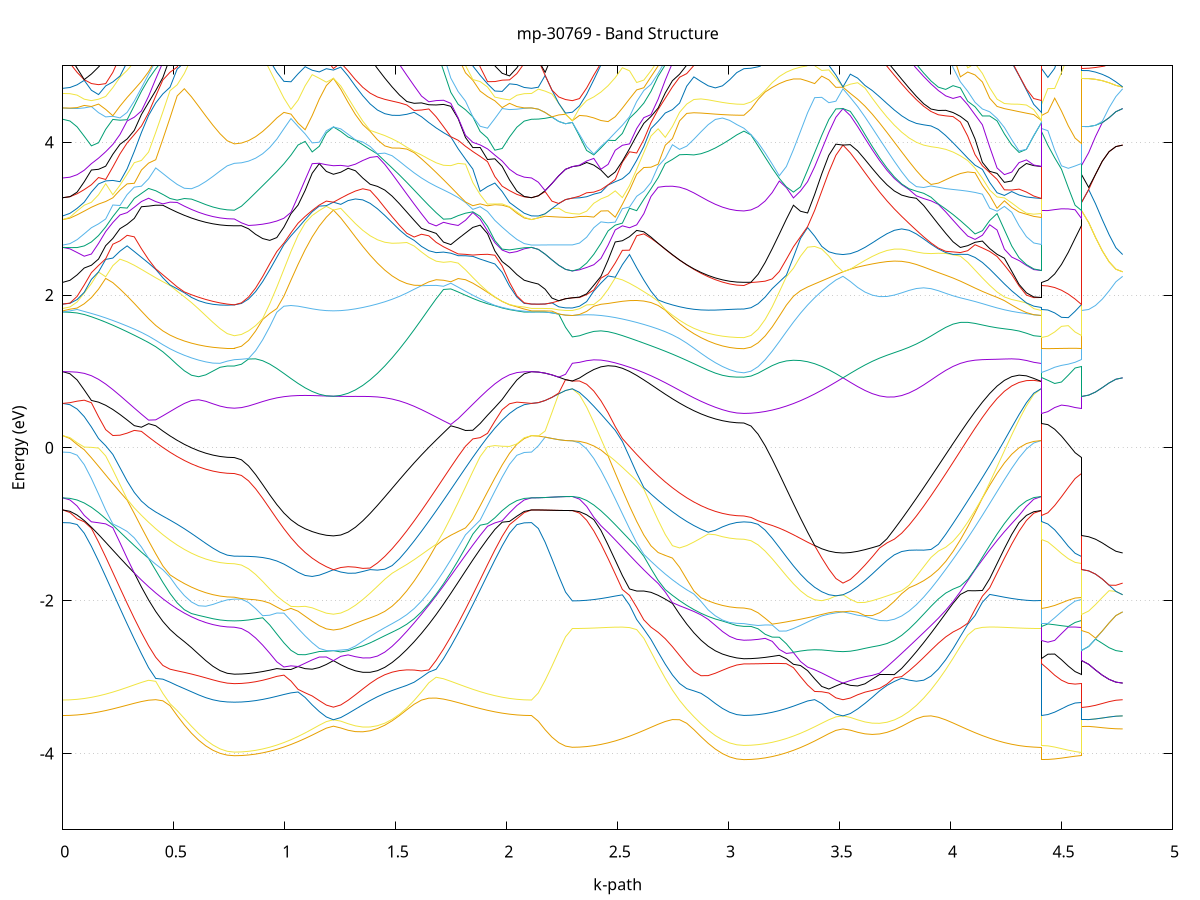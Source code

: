 set title 'mp-30769 - Band Structure'
set xlabel 'k-path'
set ylabel 'Energy (eV)'
set grid y
set yrange [-5:5]
set terminal png size 800,600
set output 'mp-30769_bands_gnuplot.png'
plot '-' using 1:2 with lines notitle, '-' using 1:2 with lines notitle, '-' using 1:2 with lines notitle, '-' using 1:2 with lines notitle, '-' using 1:2 with lines notitle, '-' using 1:2 with lines notitle, '-' using 1:2 with lines notitle, '-' using 1:2 with lines notitle, '-' using 1:2 with lines notitle, '-' using 1:2 with lines notitle, '-' using 1:2 with lines notitle, '-' using 1:2 with lines notitle, '-' using 1:2 with lines notitle, '-' using 1:2 with lines notitle, '-' using 1:2 with lines notitle, '-' using 1:2 with lines notitle, '-' using 1:2 with lines notitle, '-' using 1:2 with lines notitle, '-' using 1:2 with lines notitle, '-' using 1:2 with lines notitle, '-' using 1:2 with lines notitle, '-' using 1:2 with lines notitle, '-' using 1:2 with lines notitle, '-' using 1:2 with lines notitle, '-' using 1:2 with lines notitle, '-' using 1:2 with lines notitle, '-' using 1:2 with lines notitle, '-' using 1:2 with lines notitle, '-' using 1:2 with lines notitle, '-' using 1:2 with lines notitle, '-' using 1:2 with lines notitle, '-' using 1:2 with lines notitle, '-' using 1:2 with lines notitle, '-' using 1:2 with lines notitle, '-' using 1:2 with lines notitle, '-' using 1:2 with lines notitle, '-' using 1:2 with lines notitle, '-' using 1:2 with lines notitle, '-' using 1:2 with lines notitle, '-' using 1:2 with lines notitle, '-' using 1:2 with lines notitle, '-' using 1:2 with lines notitle, '-' using 1:2 with lines notitle, '-' using 1:2 with lines notitle, '-' using 1:2 with lines notitle, '-' using 1:2 with lines notitle, '-' using 1:2 with lines notitle, '-' using 1:2 with lines notitle, '-' using 1:2 with lines notitle, '-' using 1:2 with lines notitle, '-' using 1:2 with lines notitle, '-' using 1:2 with lines notitle, '-' using 1:2 with lines notitle, '-' using 1:2 with lines notitle, '-' using 1:2 with lines notitle, '-' using 1:2 with lines notitle, '-' using 1:2 with lines notitle, '-' using 1:2 with lines notitle, '-' using 1:2 with lines notitle, '-' using 1:2 with lines notitle, '-' using 1:2 with lines notitle, '-' using 1:2 with lines notitle, '-' using 1:2 with lines notitle, '-' using 1:2 with lines notitle, '-' using 1:2 with lines notitle, '-' using 1:2 with lines notitle, '-' using 1:2 with lines notitle, '-' using 1:2 with lines notitle, '-' using 1:2 with lines notitle, '-' using 1:2 with lines notitle, '-' using 1:2 with lines notitle, '-' using 1:2 with lines notitle, '-' using 1:2 with lines notitle, '-' using 1:2 with lines notitle, '-' using 1:2 with lines notitle, '-' using 1:2 with lines notitle, '-' using 1:2 with lines notitle, '-' using 1:2 with lines notitle, '-' using 1:2 with lines notitle, '-' using 1:2 with lines notitle, '-' using 1:2 with lines notitle, '-' using 1:2 with lines notitle, '-' using 1:2 with lines notitle, '-' using 1:2 with lines notitle, '-' using 1:2 with lines notitle, '-' using 1:2 with lines notitle, '-' using 1:2 with lines notitle, '-' using 1:2 with lines notitle, '-' using 1:2 with lines notitle, '-' using 1:2 with lines notitle, '-' using 1:2 with lines notitle, '-' using 1:2 with lines notitle, '-' using 1:2 with lines notitle, '-' using 1:2 with lines notitle, '-' using 1:2 with lines notitle, '-' using 1:2 with lines notitle, '-' using 1:2 with lines notitle, '-' using 1:2 with lines notitle, '-' using 1:2 with lines notitle, '-' using 1:2 with lines notitle, '-' using 1:2 with lines notitle, '-' using 1:2 with lines notitle
0.000000 -47.186634
0.032211 -47.186634
0.064422 -47.186634
0.096632 -47.186634
0.128843 -47.186634
0.161054 -47.186634
0.193265 -47.186634
0.225475 -47.186634
0.257686 -47.186634
0.289897 -47.186534
0.322108 -47.186534
0.354318 -47.186534
0.386529 -47.186534
0.418740 -47.186434
0.450951 -47.186434
0.483162 -47.186434
0.515372 -47.186434
0.547583 -47.186434
0.579794 -47.186334
0.612005 -47.186334
0.644215 -47.186334
0.676426 -47.186334
0.708637 -47.186334
0.740848 -47.186334
0.773058 -47.186334
0.773058 -47.186334
0.804939 -47.186334
0.836819 -47.186334
0.868700 -47.186334
0.900580 -47.186334
0.932460 -47.186334
0.964341 -47.186334
0.996221 -47.186334
1.028102 -47.186334
1.059982 -47.186334
1.091862 -47.186234
1.123743 -47.186234
1.155623 -47.186234
1.187504 -47.186234
1.219384 -47.186234
1.219384 -47.186234
1.252445 -47.186234
1.285506 -47.186234
1.318567 -47.186234
1.351629 -47.186234
1.384690 -47.186334
1.417751 -47.186334
1.450812 -47.186334
1.483873 -47.186334
1.516934 -47.186334
1.549995 -47.186334
1.583057 -47.186434
1.616118 -47.186434
1.649179 -47.186434
1.682240 -47.186434
1.715301 -47.186534
1.748362 -47.186534
1.781424 -47.186534
1.814485 -47.186534
1.847546 -47.186634
1.880607 -47.186634
1.913668 -47.186634
1.946729 -47.186634
1.979790 -47.186634
2.012852 -47.186634
2.045913 -47.186634
2.078974 -47.186634
2.112035 -47.186634
2.112035 -47.186634
2.142673 -47.186634
2.173312 -47.186634
2.203950 -47.186734
2.234588 -47.186634
2.265226 -47.186734
2.295865 -47.186634
2.295865 -47.186634
2.328076 -47.186734
2.360286 -47.186634
2.392497 -47.186634
2.424708 -47.186634
2.456919 -47.186634
2.489129 -47.186634
2.521340 -47.186634
2.553551 -47.186634
2.585762 -47.186534
2.617972 -47.186534
2.650183 -47.186534
2.682394 -47.186534
2.714605 -47.186434
2.746816 -47.186434
2.779026 -47.186434
2.811237 -47.186434
2.843448 -47.186434
2.875659 -47.186334
2.907869 -47.186334
2.940080 -47.186334
2.972291 -47.186334
3.004502 -47.186334
3.036712 -47.186334
3.068923 -47.186334
3.068923 -47.186334
3.100804 -47.186334
3.132684 -47.186334
3.164564 -47.186334
3.196445 -47.186334
3.228325 -47.186334
3.260206 -47.186334
3.292086 -47.186334
3.323966 -47.186334
3.355847 -47.186334
3.387727 -47.186234
3.419608 -47.186234
3.451488 -47.186234
3.483368 -47.186234
3.515249 -47.186234
3.515249 -47.186234
3.548310 -47.186234
3.581371 -47.186234
3.614432 -47.186234
3.647493 -47.186234
3.680554 -47.186334
3.713616 -47.186334
3.746677 -47.186334
3.779738 -47.186334
3.812799 -47.186334
3.845860 -47.186334
3.878921 -47.186434
3.911983 -47.186434
3.945044 -47.186434
3.978105 -47.186434
4.011166 -47.186434
4.044227 -47.186534
4.077288 -47.186534
4.110349 -47.186534
4.143411 -47.186634
4.176472 -47.186634
4.209533 -47.186634
4.242594 -47.186634
4.275655 -47.186634
4.308716 -47.186634
4.341778 -47.186634
4.374839 -47.186734
4.407900 -47.186634
4.407900 -47.186334
4.438538 -47.186334
4.469176 -47.186334
4.499815 -47.186334
4.530453 -47.186334
4.561091 -47.186334
4.591730 -47.186334
4.591730 -47.186234
4.622368 -47.186234
4.653006 -47.186234
4.683644 -47.186234
4.714283 -47.186234
4.744921 -47.186234
4.775559 -47.186234
e
0.000000 -47.066734
0.032211 -47.066734
0.064422 -47.066834
0.096632 -47.066834
0.128843 -47.066834
0.161054 -47.066834
0.193265 -47.066734
0.225475 -47.066734
0.257686 -47.066734
0.289897 -47.066734
0.322108 -47.066734
0.354318 -47.066634
0.386529 -47.066634
0.418740 -47.066634
0.450951 -47.066634
0.483162 -47.066634
0.515372 -47.066534
0.547583 -47.066534
0.579794 -47.066534
0.612005 -47.066534
0.644215 -47.066434
0.676426 -47.066434
0.708637 -47.066434
0.740848 -47.066434
0.773058 -47.066434
0.773058 -47.066434
0.804939 -47.066434
0.836819 -47.066434
0.868700 -47.066434
0.900580 -47.066434
0.932460 -47.066434
0.964341 -47.066434
0.996221 -47.066434
1.028102 -47.066434
1.059982 -47.066434
1.091862 -47.066434
1.123743 -47.066434
1.155623 -47.066334
1.187504 -47.066334
1.219384 -47.066334
1.219384 -47.066334
1.252445 -47.066334
1.285506 -47.066334
1.318567 -47.066434
1.351629 -47.066434
1.384690 -47.066434
1.417751 -47.066434
1.450812 -47.066434
1.483873 -47.066434
1.516934 -47.066534
1.549995 -47.066534
1.583057 -47.066534
1.616118 -47.066534
1.649179 -47.066634
1.682240 -47.066634
1.715301 -47.066634
1.748362 -47.066634
1.781424 -47.066734
1.814485 -47.066734
1.847546 -47.066734
1.880607 -47.066734
1.913668 -47.066734
1.946729 -47.066834
1.979790 -47.066834
2.012852 -47.066834
2.045913 -47.066834
2.078974 -47.066734
2.112035 -47.066734
2.112035 -47.066734
2.142673 -47.066834
2.173312 -47.066834
2.203950 -47.066834
2.234588 -47.066834
2.265226 -47.066834
2.295865 -47.066834
2.295865 -47.066834
2.328076 -47.066834
2.360286 -47.066834
2.392497 -47.066834
2.424708 -47.066834
2.456919 -47.066834
2.489129 -47.066834
2.521340 -47.066734
2.553551 -47.066734
2.585762 -47.066734
2.617972 -47.066734
2.650183 -47.066634
2.682394 -47.066634
2.714605 -47.066634
2.746816 -47.066634
2.779026 -47.066534
2.811237 -47.066534
2.843448 -47.066534
2.875659 -47.066534
2.907869 -47.066534
2.940080 -47.066434
2.972291 -47.066434
3.004502 -47.066434
3.036712 -47.066434
3.068923 -47.066434
3.068923 -47.066434
3.100804 -47.066434
3.132684 -47.066434
3.164564 -47.066434
3.196445 -47.066434
3.228325 -47.066434
3.260206 -47.066434
3.292086 -47.066434
3.323966 -47.066434
3.355847 -47.066434
3.387727 -47.066434
3.419608 -47.066434
3.451488 -47.066334
3.483368 -47.066334
3.515249 -47.066334
3.515249 -47.066334
3.548310 -47.066334
3.581371 -47.066334
3.614432 -47.066434
3.647493 -47.066434
3.680554 -47.066434
3.713616 -47.066434
3.746677 -47.066434
3.779738 -47.066434
3.812799 -47.066534
3.845860 -47.066534
3.878921 -47.066534
3.911983 -47.066534
3.945044 -47.066634
3.978105 -47.066634
4.011166 -47.066634
4.044227 -47.066634
4.077288 -47.066734
4.110349 -47.066734
4.143411 -47.066734
4.176472 -47.066734
4.209533 -47.066834
4.242594 -47.066834
4.275655 -47.066834
4.308716 -47.066834
4.341778 -47.066834
4.374839 -47.066834
4.407900 -47.066834
4.407900 -47.066434
4.438538 -47.066434
4.469176 -47.066434
4.499815 -47.066434
4.530453 -47.066434
4.561091 -47.066434
4.591730 -47.066434
4.591730 -47.066334
4.622368 -47.066334
4.653006 -47.066334
4.683644 -47.066334
4.714283 -47.066334
4.744921 -47.066334
4.775559 -47.066334
e
0.000000 -47.066534
0.032211 -47.066534
0.064422 -47.066534
0.096632 -47.066534
0.128843 -47.066534
0.161054 -47.066534
0.193265 -47.066534
0.225475 -47.066534
0.257686 -47.066534
0.289897 -47.066534
0.322108 -47.066534
0.354318 -47.066434
0.386529 -47.066434
0.418740 -47.066434
0.450951 -47.066434
0.483162 -47.066434
0.515372 -47.066434
0.547583 -47.066434
0.579794 -47.066434
0.612005 -47.066434
0.644215 -47.066334
0.676426 -47.066334
0.708637 -47.066434
0.740848 -47.066434
0.773058 -47.066434
0.773058 -47.066434
0.804939 -47.066434
0.836819 -47.066434
0.868700 -47.066334
0.900580 -47.066334
0.932460 -47.066334
0.964341 -47.066334
0.996221 -47.066334
1.028102 -47.066334
1.059982 -47.066334
1.091862 -47.066334
1.123743 -47.066334
1.155623 -47.066334
1.187504 -47.066334
1.219384 -47.066334
1.219384 -47.066334
1.252445 -47.066334
1.285506 -47.066334
1.318567 -47.066334
1.351629 -47.066334
1.384690 -47.066334
1.417751 -47.066334
1.450812 -47.066334
1.483873 -47.066334
1.516934 -47.066334
1.549995 -47.066434
1.583057 -47.066434
1.616118 -47.066434
1.649179 -47.066434
1.682240 -47.066434
1.715301 -47.066434
1.748362 -47.066534
1.781424 -47.066534
1.814485 -47.066534
1.847546 -47.066534
1.880607 -47.066534
1.913668 -47.066534
1.946729 -47.066534
1.979790 -47.066534
2.012852 -47.066534
2.045913 -47.066534
2.078974 -47.066534
2.112035 -47.066534
2.112035 -47.066534
2.142673 -47.066534
2.173312 -47.066534
2.203950 -47.066534
2.234588 -47.066534
2.265226 -47.066534
2.295865 -47.066534
2.295865 -47.066534
2.328076 -47.066534
2.360286 -47.066534
2.392497 -47.066534
2.424708 -47.066534
2.456919 -47.066534
2.489129 -47.066534
2.521340 -47.066534
2.553551 -47.066534
2.585762 -47.066534
2.617972 -47.066534
2.650183 -47.066534
2.682394 -47.066434
2.714605 -47.066434
2.746816 -47.066434
2.779026 -47.066434
2.811237 -47.066434
2.843448 -47.066434
2.875659 -47.066334
2.907869 -47.066334
2.940080 -47.066434
2.972291 -47.066434
3.004502 -47.066434
3.036712 -47.066434
3.068923 -47.066434
3.068923 -47.066434
3.100804 -47.066334
3.132684 -47.066334
3.164564 -47.066434
3.196445 -47.066334
3.228325 -47.066334
3.260206 -47.066334
3.292086 -47.066334
3.323966 -47.066334
3.355847 -47.066334
3.387727 -47.066334
3.419608 -47.066334
3.451488 -47.066334
3.483368 -47.066334
3.515249 -47.066334
3.515249 -47.066334
3.548310 -47.066334
3.581371 -47.066334
3.614432 -47.066334
3.647493 -47.066334
3.680554 -47.066334
3.713616 -47.066334
3.746677 -47.066334
3.779738 -47.066334
3.812799 -47.066334
3.845860 -47.066334
3.878921 -47.066434
3.911983 -47.066434
3.945044 -47.066434
3.978105 -47.066434
4.011166 -47.066434
4.044227 -47.066434
4.077288 -47.066534
4.110349 -47.066534
4.143411 -47.066534
4.176472 -47.066534
4.209533 -47.066534
4.242594 -47.066534
4.275655 -47.066534
4.308716 -47.066534
4.341778 -47.066534
4.374839 -47.066534
4.407900 -47.066534
4.407900 -47.066434
4.438538 -47.066334
4.469176 -47.066334
4.499815 -47.066334
4.530453 -47.066334
4.561091 -47.066434
4.591730 -47.066434
4.591730 -47.066334
4.622368 -47.066334
4.653006 -47.066334
4.683644 -47.066334
4.714283 -47.066334
4.744921 -47.066334
4.775559 -47.066334
e
0.000000 -46.873834
0.032211 -46.873734
0.064422 -46.873734
0.096632 -46.873634
0.128843 -46.873534
0.161054 -46.873334
0.193265 -46.873034
0.225475 -46.872834
0.257686 -46.872534
0.289897 -46.872134
0.322108 -46.871834
0.354318 -46.871434
0.386529 -46.870934
0.418740 -46.870534
0.450951 -46.870034
0.483162 -46.869634
0.515372 -46.869134
0.547583 -46.868634
0.579794 -46.868234
0.612005 -46.867734
0.644215 -46.867334
0.676426 -46.867034
0.708637 -46.866834
0.740848 -46.866634
0.773058 -46.866634
0.773058 -46.866634
0.804939 -46.866534
0.836819 -46.866534
0.868700 -46.866434
0.900580 -46.866334
0.932460 -46.866134
0.964341 -46.865934
0.996221 -46.865734
1.028102 -46.865534
1.059982 -46.865234
1.091862 -46.865034
1.123743 -46.864834
1.155623 -46.864634
1.187504 -46.864434
1.219384 -46.864434
1.219384 -46.864434
1.252445 -46.864434
1.285506 -46.864634
1.318567 -46.864934
1.351629 -46.865334
1.384690 -46.865734
1.417751 -46.866234
1.450812 -46.866734
1.483873 -46.867234
1.516934 -46.867734
1.549995 -46.868234
1.583057 -46.868834
1.616118 -46.869334
1.649179 -46.869834
1.682240 -46.870334
1.715301 -46.870834
1.748362 -46.871234
1.781424 -46.871734
1.814485 -46.872034
1.847546 -46.872434
1.880607 -46.872734
1.913668 -46.873034
1.946729 -46.873234
1.979790 -46.873434
2.012852 -46.873634
2.045913 -46.873734
2.078974 -46.873734
2.112035 -46.873834
2.112035 -46.873834
2.142673 -46.873834
2.173312 -46.873834
2.203950 -46.873834
2.234588 -46.873834
2.265226 -46.873834
2.295865 -46.873834
2.295865 -46.873834
2.328076 -46.873834
2.360286 -46.873734
2.392497 -46.873634
2.424708 -46.873534
2.456919 -46.873334
2.489129 -46.873134
2.521340 -46.872834
2.553551 -46.872534
2.585762 -46.872134
2.617972 -46.871834
2.650183 -46.871434
2.682394 -46.870934
2.714605 -46.870534
2.746816 -46.870034
2.779026 -46.869634
2.811237 -46.869134
2.843448 -46.868634
2.875659 -46.868234
2.907869 -46.867734
2.940080 -46.867434
2.972291 -46.867034
3.004502 -46.866834
3.036712 -46.866634
3.068923 -46.866634
3.068923 -46.866634
3.100804 -46.866534
3.132684 -46.866534
3.164564 -46.866434
3.196445 -46.866334
3.228325 -46.866134
3.260206 -46.865934
3.292086 -46.865734
3.323966 -46.865534
3.355847 -46.865234
3.387727 -46.865034
3.419608 -46.864834
3.451488 -46.864634
3.483368 -46.864434
3.515249 -46.864434
3.515249 -46.864434
3.548310 -46.864534
3.581371 -46.864634
3.614432 -46.864934
3.647493 -46.865334
3.680554 -46.865734
3.713616 -46.866234
3.746677 -46.866634
3.779738 -46.867234
3.812799 -46.867734
3.845860 -46.868234
3.878921 -46.868834
3.911983 -46.869334
3.945044 -46.869834
3.978105 -46.870334
4.011166 -46.870834
4.044227 -46.871234
4.077288 -46.871734
4.110349 -46.872034
4.143411 -46.872434
4.176472 -46.872734
4.209533 -46.873034
4.242594 -46.873334
4.275655 -46.873434
4.308716 -46.873634
4.341778 -46.873734
4.374839 -46.873834
4.407900 -46.873834
4.407900 -46.866634
4.438538 -46.866634
4.469176 -46.866534
4.499815 -46.866534
4.530453 -46.866634
4.561091 -46.866634
4.591730 -46.866634
4.591730 -46.864434
4.622368 -46.864434
4.653006 -46.864434
4.683644 -46.864434
4.714283 -46.864434
4.744921 -46.864434
4.775559 -46.864434
e
0.000000 -46.873734
0.032211 -46.873734
0.064422 -46.873734
0.096632 -46.873634
0.128843 -46.873434
0.161054 -46.873234
0.193265 -46.873034
0.225475 -46.872734
0.257686 -46.872434
0.289897 -46.872134
0.322108 -46.871734
0.354318 -46.871334
0.386529 -46.870934
0.418740 -46.870534
0.450951 -46.870034
0.483162 -46.869534
0.515372 -46.869134
0.547583 -46.868634
0.579794 -46.868134
0.612005 -46.867734
0.644215 -46.867334
0.676426 -46.867034
0.708637 -46.866734
0.740848 -46.866634
0.773058 -46.866534
0.773058 -46.866534
0.804939 -46.866534
0.836819 -46.866434
0.868700 -46.866434
0.900580 -46.866234
0.932460 -46.866134
0.964341 -46.865934
0.996221 -46.865734
1.028102 -46.865534
1.059982 -46.865234
1.091862 -46.865034
1.123743 -46.864734
1.155623 -46.864534
1.187504 -46.864434
1.219384 -46.864434
1.219384 -46.864434
1.252445 -46.864434
1.285506 -46.864634
1.318567 -46.864934
1.351629 -46.865234
1.384690 -46.865734
1.417751 -46.866134
1.450812 -46.866634
1.483873 -46.867234
1.516934 -46.867734
1.549995 -46.868234
1.583057 -46.868734
1.616118 -46.869334
1.649179 -46.869834
1.682240 -46.870334
1.715301 -46.870834
1.748362 -46.871234
1.781424 -46.871634
1.814485 -46.872034
1.847546 -46.872434
1.880607 -46.872734
1.913668 -46.873034
1.946729 -46.873234
1.979790 -46.873434
2.012852 -46.873534
2.045913 -46.873734
2.078974 -46.873734
2.112035 -46.873734
2.112035 -46.873734
2.142673 -46.873734
2.173312 -46.873834
2.203950 -46.873834
2.234588 -46.873834
2.265226 -46.873834
2.295865 -46.873734
2.295865 -46.873734
2.328076 -46.873734
2.360286 -46.873734
2.392497 -46.873634
2.424708 -46.873434
2.456919 -46.873234
2.489129 -46.873034
2.521340 -46.872834
2.553551 -46.872434
2.585762 -46.872134
2.617972 -46.871734
2.650183 -46.871334
2.682394 -46.870934
2.714605 -46.870534
2.746816 -46.870034
2.779026 -46.869534
2.811237 -46.869134
2.843448 -46.868634
2.875659 -46.868134
2.907869 -46.867734
2.940080 -46.867334
2.972291 -46.867034
3.004502 -46.866734
3.036712 -46.866634
3.068923 -46.866534
3.068923 -46.866534
3.100804 -46.866534
3.132684 -46.866434
3.164564 -46.866434
3.196445 -46.866234
3.228325 -46.866134
3.260206 -46.865934
3.292086 -46.865734
3.323966 -46.865434
3.355847 -46.865234
3.387727 -46.865034
3.419608 -46.864734
3.451488 -46.864534
3.483368 -46.864434
3.515249 -46.864434
3.515249 -46.864434
3.548310 -46.864434
3.581371 -46.864634
3.614432 -46.864934
3.647493 -46.865234
3.680554 -46.865734
3.713616 -46.866134
3.746677 -46.866634
3.779738 -46.867234
3.812799 -46.867734
3.845860 -46.868234
3.878921 -46.868834
3.911983 -46.869334
3.945044 -46.869834
3.978105 -46.870334
4.011166 -46.870734
4.044227 -46.871234
4.077288 -46.871634
4.110349 -46.872034
4.143411 -46.872434
4.176472 -46.872734
4.209533 -46.873034
4.242594 -46.873234
4.275655 -46.873434
4.308716 -46.873534
4.341778 -46.873734
4.374839 -46.873734
4.407900 -46.873734
4.407900 -46.866534
4.438538 -46.866534
4.469176 -46.866534
4.499815 -46.866534
4.530453 -46.866534
4.561091 -46.866534
4.591730 -46.866534
4.591730 -46.864434
4.622368 -46.864334
4.653006 -46.864434
4.683644 -46.864434
4.714283 -46.864434
4.744921 -46.864434
4.775559 -46.864434
e
0.000000 -46.850434
0.032211 -46.850434
0.064422 -46.850534
0.096632 -46.850634
0.128843 -46.850834
0.161054 -46.851034
0.193265 -46.851234
0.225475 -46.851434
0.257686 -46.851734
0.289897 -46.852134
0.322108 -46.852434
0.354318 -46.852834
0.386529 -46.853334
0.418740 -46.853734
0.450951 -46.854134
0.483162 -46.854634
0.515372 -46.855134
0.547583 -46.855534
0.579794 -46.856034
0.612005 -46.856434
0.644215 -46.856834
0.676426 -46.857134
0.708637 -46.857434
0.740848 -46.857634
0.773058 -46.857634
0.773058 -46.857634
0.804939 -46.857634
0.836819 -46.857734
0.868700 -46.857834
0.900580 -46.857934
0.932460 -46.858034
0.964341 -46.858234
0.996221 -46.858434
1.028102 -46.858734
1.059982 -46.858934
1.091862 -46.859134
1.123743 -46.859334
1.155623 -46.859534
1.187504 -46.859734
1.219384 -46.859734
1.219384 -46.859734
1.252445 -46.859634
1.285506 -46.859534
1.318567 -46.859234
1.351629 -46.858834
1.384690 -46.858434
1.417751 -46.858034
1.450812 -46.857534
1.483873 -46.856934
1.516934 -46.856434
1.549995 -46.855934
1.583057 -46.855434
1.616118 -46.854934
1.649179 -46.854434
1.682240 -46.853934
1.715301 -46.853434
1.748362 -46.853034
1.781424 -46.852634
1.814485 -46.852234
1.847546 -46.851834
1.880607 -46.851534
1.913668 -46.851234
1.946729 -46.851034
1.979790 -46.850834
2.012852 -46.850634
2.045913 -46.850534
2.078974 -46.850434
2.112035 -46.850434
2.112035 -46.850434
2.142673 -46.850434
2.173312 -46.850434
2.203950 -46.850434
2.234588 -46.850534
2.265226 -46.850534
2.295865 -46.850434
2.295865 -46.850434
2.328076 -46.850534
2.360286 -46.850534
2.392497 -46.850634
2.424708 -46.850834
2.456919 -46.851034
2.489129 -46.851234
2.521340 -46.851534
2.553551 -46.851834
2.585762 -46.852134
2.617972 -46.852534
2.650183 -46.852934
2.682394 -46.853334
2.714605 -46.853734
2.746816 -46.854234
2.779026 -46.854634
2.811237 -46.855134
2.843448 -46.855534
2.875659 -46.856034
2.907869 -46.856434
2.940080 -46.856834
2.972291 -46.857134
3.004502 -46.857434
3.036712 -46.857634
3.068923 -46.857634
3.068923 -46.857634
3.100804 -46.857634
3.132684 -46.857734
3.164564 -46.857834
3.196445 -46.857934
3.228325 -46.858034
3.260206 -46.858234
3.292086 -46.858434
3.323966 -46.858734
3.355847 -46.858934
3.387727 -46.859134
3.419608 -46.859334
3.451488 -46.859534
3.483368 -46.859734
3.515249 -46.859734
3.515249 -46.859734
3.548310 -46.859734
3.581371 -46.859534
3.614432 -46.859234
3.647493 -46.858834
3.680554 -46.858434
3.713616 -46.858034
3.746677 -46.857534
3.779738 -46.856934
3.812799 -46.856434
3.845860 -46.855934
3.878921 -46.855434
3.911983 -46.854934
3.945044 -46.854434
3.978105 -46.853934
4.011166 -46.853434
4.044227 -46.853034
4.077288 -46.852534
4.110349 -46.852234
4.143411 -46.851834
4.176472 -46.851534
4.209533 -46.851234
4.242594 -46.851034
4.275655 -46.850834
4.308716 -46.850634
4.341778 -46.850534
4.374839 -46.850534
4.407900 -46.850434
4.407900 -46.857634
4.438538 -46.857634
4.469176 -46.857634
4.499815 -46.857634
4.530453 -46.857634
4.561091 -46.857634
4.591730 -46.857634
4.591730 -46.859734
4.622368 -46.859734
4.653006 -46.859734
4.683644 -46.859734
4.714283 -46.859734
4.744921 -46.859734
4.775559 -46.859734
e
0.000000 -46.850434
0.032211 -46.850434
0.064422 -46.850534
0.096632 -46.850634
0.128843 -46.850834
0.161054 -46.851034
0.193265 -46.851234
0.225475 -46.851434
0.257686 -46.851734
0.289897 -46.852134
0.322108 -46.852434
0.354318 -46.852834
0.386529 -46.853234
0.418740 -46.853734
0.450951 -46.854134
0.483162 -46.854634
0.515372 -46.855134
0.547583 -46.855534
0.579794 -46.856034
0.612005 -46.856434
0.644215 -46.856834
0.676426 -46.857134
0.708637 -46.857434
0.740848 -46.857534
0.773058 -46.857634
0.773058 -46.857634
0.804939 -46.857634
0.836819 -46.857734
0.868700 -46.857734
0.900580 -46.857934
0.932460 -46.858034
0.964341 -46.858234
0.996221 -46.858434
1.028102 -46.858634
1.059982 -46.858934
1.091862 -46.859134
1.123743 -46.859334
1.155623 -46.859534
1.187504 -46.859734
1.219384 -46.859734
1.219384 -46.859734
1.252445 -46.859634
1.285506 -46.859534
1.318567 -46.859234
1.351629 -46.858834
1.384690 -46.858434
1.417751 -46.857934
1.450812 -46.857534
1.483873 -46.856934
1.516934 -46.856434
1.549995 -46.855934
1.583057 -46.855434
1.616118 -46.854834
1.649179 -46.854334
1.682240 -46.853934
1.715301 -46.853434
1.748362 -46.853034
1.781424 -46.852534
1.814485 -46.852234
1.847546 -46.851834
1.880607 -46.851534
1.913668 -46.851234
1.946729 -46.851034
1.979790 -46.850834
2.012852 -46.850634
2.045913 -46.850534
2.078974 -46.850434
2.112035 -46.850434
2.112035 -46.850434
2.142673 -46.850434
2.173312 -46.850434
2.203950 -46.850434
2.234588 -46.850434
2.265226 -46.850434
2.295865 -46.850434
2.295865 -46.850434
2.328076 -46.850534
2.360286 -46.850534
2.392497 -46.850634
2.424708 -46.850834
2.456919 -46.851034
2.489129 -46.851234
2.521340 -46.851434
2.553551 -46.851734
2.585762 -46.852134
2.617972 -46.852434
2.650183 -46.852834
2.682394 -46.853234
2.714605 -46.853734
2.746816 -46.854134
2.779026 -46.854634
2.811237 -46.855034
2.843448 -46.855534
2.875659 -46.856034
2.907869 -46.856434
2.940080 -46.856834
2.972291 -46.857134
3.004502 -46.857434
3.036712 -46.857534
3.068923 -46.857634
3.068923 -46.857634
3.100804 -46.857634
3.132684 -46.857734
3.164564 -46.857834
3.196445 -46.857934
3.228325 -46.858034
3.260206 -46.858234
3.292086 -46.858434
3.323966 -46.858634
3.355847 -46.858934
3.387727 -46.859134
3.419608 -46.859334
3.451488 -46.859534
3.483368 -46.859734
3.515249 -46.859734
3.515249 -46.859734
3.548310 -46.859734
3.581371 -46.859534
3.614432 -46.859234
3.647493 -46.858834
3.680554 -46.858434
3.713616 -46.857934
3.746677 -46.857434
3.779738 -46.856934
3.812799 -46.856434
3.845860 -46.855934
3.878921 -46.855434
3.911983 -46.854834
3.945044 -46.854334
3.978105 -46.853834
4.011166 -46.853434
4.044227 -46.852934
4.077288 -46.852534
4.110349 -46.852234
4.143411 -46.851834
4.176472 -46.851534
4.209533 -46.851234
4.242594 -46.851034
4.275655 -46.850834
4.308716 -46.850634
4.341778 -46.850534
4.374839 -46.850534
4.407900 -46.850434
4.407900 -46.857634
4.438538 -46.857634
4.469176 -46.857634
4.499815 -46.857634
4.530453 -46.857634
4.561091 -46.857634
4.591730 -46.857634
4.591730 -46.859734
4.622368 -46.859734
4.653006 -46.859734
4.683644 -46.859734
4.714283 -46.859734
4.744921 -46.859734
4.775559 -46.859734
e
0.000000 -46.684534
0.032211 -46.684534
0.064422 -46.684534
0.096632 -46.684534
0.128843 -46.684534
0.161054 -46.684534
0.193265 -46.684434
0.225475 -46.684434
0.257686 -46.684334
0.289897 -46.684334
0.322108 -46.684234
0.354318 -46.684134
0.386529 -46.684134
0.418740 -46.684034
0.450951 -46.683934
0.483162 -46.683934
0.515372 -46.683834
0.547583 -46.683734
0.579794 -46.683634
0.612005 -46.683634
0.644215 -46.683534
0.676426 -46.683434
0.708637 -46.683434
0.740848 -46.683434
0.773058 -46.683334
0.773058 -46.683334
0.804939 -46.683334
0.836819 -46.683334
0.868700 -46.683334
0.900580 -46.683334
0.932460 -46.683234
0.964341 -46.683234
0.996221 -46.683134
1.028102 -46.683134
1.059982 -46.683034
1.091862 -46.682934
1.123743 -46.682834
1.155623 -46.682734
1.187504 -46.682634
1.219384 -46.682634
1.219384 -46.682634
1.252445 -46.682734
1.285506 -46.682834
1.318567 -46.682934
1.351629 -46.683034
1.384690 -46.683134
1.417751 -46.683234
1.450812 -46.683334
1.483873 -46.683434
1.516934 -46.683534
1.549995 -46.683634
1.583057 -46.683734
1.616118 -46.683834
1.649179 -46.683934
1.682240 -46.684034
1.715301 -46.684134
1.748362 -46.684134
1.781424 -46.684234
1.814485 -46.684334
1.847546 -46.684334
1.880607 -46.684434
1.913668 -46.684434
1.946729 -46.684434
1.979790 -46.684534
2.012852 -46.684534
2.045913 -46.684534
2.078974 -46.684534
2.112035 -46.684534
2.112035 -46.684534
2.142673 -46.684534
2.173312 -46.684534
2.203950 -46.684534
2.234588 -46.684534
2.265226 -46.684534
2.295865 -46.684534
2.295865 -46.684534
2.328076 -46.684534
2.360286 -46.684534
2.392497 -46.684534
2.424708 -46.684534
2.456919 -46.684434
2.489129 -46.684434
2.521340 -46.684434
2.553551 -46.684334
2.585762 -46.684334
2.617972 -46.684234
2.650183 -46.684234
2.682394 -46.684134
2.714605 -46.684034
2.746816 -46.683934
2.779026 -46.683934
2.811237 -46.683834
2.843448 -46.683734
2.875659 -46.683634
2.907869 -46.683534
2.940080 -46.683534
2.972291 -46.683434
3.004502 -46.683434
3.036712 -46.683334
3.068923 -46.683334
3.068923 -46.683334
3.100804 -46.683334
3.132684 -46.683334
3.164564 -46.683334
3.196445 -46.683334
3.228325 -46.683234
3.260206 -46.683234
3.292086 -46.683134
3.323966 -46.683134
3.355847 -46.683034
3.387727 -46.682934
3.419608 -46.682834
3.451488 -46.682734
3.483368 -46.682734
3.515249 -46.682634
3.515249 -46.682634
3.548310 -46.682734
3.581371 -46.682834
3.614432 -46.682934
3.647493 -46.683034
3.680554 -46.683134
3.713616 -46.683234
3.746677 -46.683334
3.779738 -46.683434
3.812799 -46.683534
3.845860 -46.683634
3.878921 -46.683734
3.911983 -46.683834
3.945044 -46.683934
3.978105 -46.684034
4.011166 -46.684034
4.044227 -46.684134
4.077288 -46.684234
4.110349 -46.684334
4.143411 -46.684334
4.176472 -46.684434
4.209533 -46.684434
4.242594 -46.684434
4.275655 -46.684534
4.308716 -46.684534
4.341778 -46.684534
4.374839 -46.684534
4.407900 -46.684534
4.407900 -46.683334
4.438538 -46.683334
4.469176 -46.683334
4.499815 -46.683334
4.530453 -46.683334
4.561091 -46.683334
4.591730 -46.683334
4.591730 -46.682634
4.622368 -46.682634
4.653006 -46.682534
4.683644 -46.682634
4.714283 -46.682634
4.744921 -46.682634
4.775559 -46.682634
e
0.000000 -46.680334
0.032211 -46.680334
0.064422 -46.680334
0.096632 -46.680434
0.128843 -46.680434
0.161054 -46.680534
0.193265 -46.680534
0.225475 -46.680634
0.257686 -46.680634
0.289897 -46.680734
0.322108 -46.680734
0.354318 -46.680834
0.386529 -46.680934
0.418740 -46.681034
0.450951 -46.681134
0.483162 -46.681234
0.515372 -46.681334
0.547583 -46.681434
0.579794 -46.681534
0.612005 -46.681534
0.644215 -46.681634
0.676426 -46.681734
0.708637 -46.681734
0.740848 -46.681834
0.773058 -46.681834
0.773058 -46.681834
0.804939 -46.681834
0.836819 -46.681834
0.868700 -46.681834
0.900580 -46.681934
0.932460 -46.681934
0.964341 -46.681934
0.996221 -46.682034
1.028102 -46.682134
1.059982 -46.682134
1.091862 -46.682234
1.123743 -46.682334
1.155623 -46.682434
1.187504 -46.682534
1.219384 -46.682634
1.219384 -46.682634
1.252445 -46.682534
1.285506 -46.682334
1.318567 -46.682234
1.351629 -46.682134
1.384690 -46.682034
1.417751 -46.681934
1.450812 -46.681834
1.483873 -46.681734
1.516934 -46.681634
1.549995 -46.681434
1.583057 -46.681334
1.616118 -46.681234
1.649179 -46.681134
1.682240 -46.681034
1.715301 -46.680934
1.748362 -46.680934
1.781424 -46.680834
1.814485 -46.680734
1.847546 -46.680634
1.880607 -46.680534
1.913668 -46.680534
1.946729 -46.680434
1.979790 -46.680434
2.012852 -46.680434
2.045913 -46.680334
2.078974 -46.680334
2.112035 -46.680334
2.112035 -46.680334
2.142673 -46.680334
2.173312 -46.680334
2.203950 -46.680334
2.234588 -46.680334
2.265226 -46.680334
2.295865 -46.680334
2.295865 -46.680334
2.328076 -46.680334
2.360286 -46.680434
2.392497 -46.680434
2.424708 -46.680434
2.456919 -46.680534
2.489129 -46.680534
2.521340 -46.680634
2.553551 -46.680634
2.585762 -46.680734
2.617972 -46.680834
2.650183 -46.680834
2.682394 -46.680934
2.714605 -46.681034
2.746816 -46.681134
2.779026 -46.681234
2.811237 -46.681334
2.843448 -46.681434
2.875659 -46.681534
2.907869 -46.681534
2.940080 -46.681634
2.972291 -46.681734
3.004502 -46.681834
3.036712 -46.681834
3.068923 -46.681834
3.068923 -46.681834
3.100804 -46.681834
3.132684 -46.681834
3.164564 -46.681834
3.196445 -46.681934
3.228325 -46.681934
3.260206 -46.681934
3.292086 -46.682034
3.323966 -46.682134
3.355847 -46.682134
3.387727 -46.682234
3.419608 -46.682334
3.451488 -46.682434
3.483368 -46.682534
3.515249 -46.682634
3.515249 -46.682634
3.548310 -46.682534
3.581371 -46.682434
3.614432 -46.682234
3.647493 -46.682134
3.680554 -46.682034
3.713616 -46.681934
3.746677 -46.681834
3.779738 -46.681734
3.812799 -46.681534
3.845860 -46.681434
3.878921 -46.681334
3.911983 -46.681234
3.945044 -46.681134
3.978105 -46.681034
4.011166 -46.680934
4.044227 -46.680934
4.077288 -46.680834
4.110349 -46.680734
4.143411 -46.680634
4.176472 -46.680634
4.209533 -46.680534
4.242594 -46.680534
4.275655 -46.680434
4.308716 -46.680434
4.341778 -46.680434
4.374839 -46.680334
4.407900 -46.680334
4.407900 -46.681834
4.438538 -46.681834
4.469176 -46.681834
4.499815 -46.681834
4.530453 -46.681834
4.561091 -46.681834
4.591730 -46.681834
4.591730 -46.682634
4.622368 -46.682634
4.653006 -46.682534
4.683644 -46.682634
4.714283 -46.682634
4.744921 -46.682634
4.775559 -46.682634
e
0.000000 -46.494734
0.032211 -46.494734
0.064422 -46.494734
0.096632 -46.494734
0.128843 -46.494734
0.161054 -46.494734
0.193265 -46.494634
0.225475 -46.494534
0.257686 -46.494534
0.289897 -46.494434
0.322108 -46.494334
0.354318 -46.494234
0.386529 -46.494234
0.418740 -46.494134
0.450951 -46.494034
0.483162 -46.493934
0.515372 -46.493834
0.547583 -46.493734
0.579794 -46.493634
0.612005 -46.493534
0.644215 -46.493434
0.676426 -46.493334
0.708637 -46.493334
0.740848 -46.493234
0.773058 -46.493234
0.773058 -46.493234
0.804939 -46.493234
0.836819 -46.493234
0.868700 -46.493234
0.900580 -46.493234
0.932460 -46.493134
0.964341 -46.493134
0.996221 -46.493034
1.028102 -46.493034
1.059982 -46.492934
1.091862 -46.492834
1.123743 -46.492734
1.155623 -46.492734
1.187504 -46.492634
1.219384 -46.492534
1.219384 -46.492534
1.252445 -46.492634
1.285506 -46.492734
1.318567 -46.492834
1.351629 -46.492934
1.384690 -46.493034
1.417751 -46.493134
1.450812 -46.493334
1.483873 -46.493434
1.516934 -46.493534
1.549995 -46.493634
1.583057 -46.493734
1.616118 -46.493834
1.649179 -46.493934
1.682240 -46.494034
1.715301 -46.494134
1.748362 -46.494234
1.781424 -46.494334
1.814485 -46.494434
1.847546 -46.494534
1.880607 -46.494534
1.913668 -46.494634
1.946729 -46.494634
1.979790 -46.494734
2.012852 -46.494734
2.045913 -46.494734
2.078974 -46.494734
2.112035 -46.494734
2.112035 -46.494734
2.142673 -46.494834
2.173312 -46.494834
2.203950 -46.494834
2.234588 -46.494834
2.265226 -46.494834
2.295865 -46.494834
2.295865 -46.494834
2.328076 -46.494834
2.360286 -46.494734
2.392497 -46.494734
2.424708 -46.494734
2.456919 -46.494634
2.489129 -46.494634
2.521340 -46.494634
2.553551 -46.494534
2.585762 -46.494434
2.617972 -46.494334
2.650183 -46.494334
2.682394 -46.494234
2.714605 -46.494134
2.746816 -46.494034
2.779026 -46.493934
2.811237 -46.493834
2.843448 -46.493734
2.875659 -46.493634
2.907869 -46.493534
2.940080 -46.493434
2.972291 -46.493334
3.004502 -46.493334
3.036712 -46.493234
3.068923 -46.493234
3.068923 -46.493234
3.100804 -46.493234
3.132684 -46.493234
3.164564 -46.493234
3.196445 -46.493234
3.228325 -46.493134
3.260206 -46.493134
3.292086 -46.493034
3.323966 -46.493034
3.355847 -46.492934
3.387727 -46.492834
3.419608 -46.492734
3.451488 -46.492734
3.483368 -46.492634
3.515249 -46.492534
3.515249 -46.492534
3.548310 -46.492634
3.581371 -46.492734
3.614432 -46.492834
3.647493 -46.492934
3.680554 -46.493034
3.713616 -46.493134
3.746677 -46.493234
3.779738 -46.493434
3.812799 -46.493534
3.845860 -46.493634
3.878921 -46.493734
3.911983 -46.493834
3.945044 -46.493934
3.978105 -46.494034
4.011166 -46.494134
4.044227 -46.494234
4.077288 -46.494334
4.110349 -46.494434
4.143411 -46.494534
4.176472 -46.494534
4.209533 -46.494634
4.242594 -46.494634
4.275655 -46.494734
4.308716 -46.494734
4.341778 -46.494734
4.374839 -46.494834
4.407900 -46.494834
4.407900 -46.493234
4.438538 -46.493234
4.469176 -46.493234
4.499815 -46.493234
4.530453 -46.493234
4.561091 -46.493234
4.591730 -46.493234
4.591730 -46.492534
4.622368 -46.492534
4.653006 -46.492534
4.683644 -46.492534
4.714283 -46.492534
4.744921 -46.492534
4.775559 -46.492534
e
0.000000 -46.490334
0.032211 -46.490434
0.064422 -46.490434
0.096632 -46.490434
0.128843 -46.490534
0.161054 -46.490534
0.193265 -46.490534
0.225475 -46.490634
0.257686 -46.490734
0.289897 -46.490734
0.322108 -46.490834
0.354318 -46.490934
0.386529 -46.490934
0.418740 -46.491034
0.450951 -46.491134
0.483162 -46.491234
0.515372 -46.491334
0.547583 -46.491434
0.579794 -46.491534
0.612005 -46.491634
0.644215 -46.491634
0.676426 -46.491734
0.708637 -46.491834
0.740848 -46.491834
0.773058 -46.491834
0.773058 -46.491834
0.804939 -46.491834
0.836819 -46.491834
0.868700 -46.491934
0.900580 -46.491934
0.932460 -46.491934
0.964341 -46.492034
0.996221 -46.492034
1.028102 -46.492134
1.059982 -46.492134
1.091862 -46.492234
1.123743 -46.492234
1.155623 -46.492334
1.187504 -46.492434
1.219384 -46.492534
1.219384 -46.492534
1.252445 -46.492434
1.285506 -46.492334
1.318567 -46.492234
1.351629 -46.492134
1.384690 -46.492034
1.417751 -46.491934
1.450812 -46.491834
1.483873 -46.491734
1.516934 -46.491634
1.549995 -46.491434
1.583057 -46.491434
1.616118 -46.491334
1.649179 -46.491234
1.682240 -46.491134
1.715301 -46.491034
1.748362 -46.490934
1.781424 -46.490834
1.814485 -46.490734
1.847546 -46.490734
1.880607 -46.490634
1.913668 -46.490634
1.946729 -46.490534
1.979790 -46.490534
2.012852 -46.490434
2.045913 -46.490434
2.078974 -46.490434
2.112035 -46.490334
2.112035 -46.490334
2.142673 -46.490434
2.173312 -46.490434
2.203950 -46.490434
2.234588 -46.490434
2.265226 -46.490434
2.295865 -46.490434
2.295865 -46.490434
2.328076 -46.490434
2.360286 -46.490434
2.392497 -46.490434
2.424708 -46.490534
2.456919 -46.490534
2.489129 -46.490634
2.521340 -46.490634
2.553551 -46.490734
2.585762 -46.490734
2.617972 -46.490834
2.650183 -46.490934
2.682394 -46.490934
2.714605 -46.491034
2.746816 -46.491134
2.779026 -46.491234
2.811237 -46.491334
2.843448 -46.491434
2.875659 -46.491534
2.907869 -46.491634
2.940080 -46.491734
2.972291 -46.491734
3.004502 -46.491834
3.036712 -46.491834
3.068923 -46.491834
3.068923 -46.491834
3.100804 -46.491834
3.132684 -46.491834
3.164564 -46.491934
3.196445 -46.491934
3.228325 -46.491934
3.260206 -46.491934
3.292086 -46.492034
3.323966 -46.492134
3.355847 -46.492134
3.387727 -46.492234
3.419608 -46.492234
3.451488 -46.492334
3.483368 -46.492434
3.515249 -46.492534
3.515249 -46.492534
3.548310 -46.492434
3.581371 -46.492334
3.614432 -46.492234
3.647493 -46.492134
3.680554 -46.492034
3.713616 -46.491934
3.746677 -46.491834
3.779738 -46.491634
3.812799 -46.491534
3.845860 -46.491434
3.878921 -46.491334
3.911983 -46.491234
3.945044 -46.491134
3.978105 -46.491134
4.011166 -46.491034
4.044227 -46.490934
4.077288 -46.490834
4.110349 -46.490734
4.143411 -46.490734
4.176472 -46.490634
4.209533 -46.490634
4.242594 -46.490534
4.275655 -46.490534
4.308716 -46.490434
4.341778 -46.490434
4.374839 -46.490434
4.407900 -46.490434
4.407900 -46.491834
4.438538 -46.491834
4.469176 -46.491834
4.499815 -46.491834
4.530453 -46.491834
4.561091 -46.491834
4.591730 -46.491834
4.591730 -46.492534
4.622368 -46.492534
4.653006 -46.492534
4.683644 -46.492534
4.714283 -46.492534
4.744921 -46.492534
4.775559 -46.492534
e
0.000000 -46.467934
0.032211 -46.467934
0.064422 -46.468034
0.096632 -46.468034
0.128843 -46.468034
0.161054 -46.468034
0.193265 -46.468034
0.225475 -46.468034
0.257686 -46.468034
0.289897 -46.468034
0.322108 -46.468134
0.354318 -46.468134
0.386529 -46.468134
0.418740 -46.468134
0.450951 -46.468134
0.483162 -46.468134
0.515372 -46.468134
0.547583 -46.468234
0.579794 -46.468234
0.612005 -46.468234
0.644215 -46.468234
0.676426 -46.468234
0.708637 -46.468234
0.740848 -46.468234
0.773058 -46.468234
0.773058 -46.468234
0.804939 -46.468234
0.836819 -46.468234
0.868700 -46.468234
0.900580 -46.468234
0.932460 -46.468234
0.964341 -46.468234
0.996221 -46.468234
1.028102 -46.468234
1.059982 -46.468234
1.091862 -46.468234
1.123743 -46.468234
1.155623 -46.468234
1.187504 -46.468234
1.219384 -46.468234
1.219384 -46.468234
1.252445 -46.468234
1.285506 -46.468234
1.318567 -46.468234
1.351629 -46.468234
1.384690 -46.468234
1.417751 -46.468234
1.450812 -46.468234
1.483873 -46.468234
1.516934 -46.468234
1.549995 -46.468134
1.583057 -46.468134
1.616118 -46.468134
1.649179 -46.468134
1.682240 -46.468134
1.715301 -46.468134
1.748362 -46.468134
1.781424 -46.468134
1.814485 -46.468034
1.847546 -46.468034
1.880607 -46.468034
1.913668 -46.468034
1.946729 -46.468034
1.979790 -46.468034
2.012852 -46.468034
2.045913 -46.468034
2.078974 -46.467934
2.112035 -46.467934
2.112035 -46.467934
2.142673 -46.468034
2.173312 -46.468034
2.203950 -46.468034
2.234588 -46.468034
2.265226 -46.468034
2.295865 -46.468034
2.295865 -46.468034
2.328076 -46.468034
2.360286 -46.468034
2.392497 -46.468034
2.424708 -46.468034
2.456919 -46.468034
2.489129 -46.468034
2.521340 -46.468034
2.553551 -46.468134
2.585762 -46.468134
2.617972 -46.468134
2.650183 -46.468134
2.682394 -46.468134
2.714605 -46.468134
2.746816 -46.468134
2.779026 -46.468134
2.811237 -46.468134
2.843448 -46.468134
2.875659 -46.468134
2.907869 -46.468234
2.940080 -46.468234
2.972291 -46.468234
3.004502 -46.468234
3.036712 -46.468234
3.068923 -46.468234
3.068923 -46.468234
3.100804 -46.468234
3.132684 -46.468234
3.164564 -46.468234
3.196445 -46.468234
3.228325 -46.468234
3.260206 -46.468234
3.292086 -46.468234
3.323966 -46.468234
3.355847 -46.468234
3.387727 -46.468234
3.419608 -46.468234
3.451488 -46.468234
3.483368 -46.468234
3.515249 -46.468234
3.515249 -46.468234
3.548310 -46.468234
3.581371 -46.468234
3.614432 -46.468234
3.647493 -46.468234
3.680554 -46.468234
3.713616 -46.468234
3.746677 -46.468234
3.779738 -46.468234
3.812799 -46.468234
3.845860 -46.468134
3.878921 -46.468134
3.911983 -46.468134
3.945044 -46.468134
3.978105 -46.468134
4.011166 -46.468134
4.044227 -46.468134
4.077288 -46.468134
4.110349 -46.468134
4.143411 -46.468034
4.176472 -46.468034
4.209533 -46.468034
4.242594 -46.468034
4.275655 -46.468034
4.308716 -46.468034
4.341778 -46.468034
4.374839 -46.468034
4.407900 -46.468034
4.407900 -46.468234
4.438538 -46.468234
4.469176 -46.468234
4.499815 -46.468234
4.530453 -46.468234
4.561091 -46.468234
4.591730 -46.468234
4.591730 -46.468234
4.622368 -46.468234
4.653006 -46.468234
4.683644 -46.468234
4.714283 -46.468234
4.744921 -46.468234
4.775559 -46.468234
e
0.000000 -46.467934
0.032211 -46.467934
0.064422 -46.467934
0.096632 -46.467934
0.128843 -46.467934
0.161054 -46.467934
0.193265 -46.467934
0.225475 -46.468034
0.257686 -46.468034
0.289897 -46.468034
0.322108 -46.468034
0.354318 -46.468034
0.386529 -46.468034
0.418740 -46.468134
0.450951 -46.468134
0.483162 -46.468134
0.515372 -46.468134
0.547583 -46.468134
0.579794 -46.468134
0.612005 -46.468134
0.644215 -46.468134
0.676426 -46.468234
0.708637 -46.468234
0.740848 -46.468234
0.773058 -46.468234
0.773058 -46.468234
0.804939 -46.468234
0.836819 -46.468234
0.868700 -46.468234
0.900580 -46.468234
0.932460 -46.468234
0.964341 -46.468234
0.996221 -46.468234
1.028102 -46.468234
1.059982 -46.468234
1.091862 -46.468234
1.123743 -46.468234
1.155623 -46.468234
1.187504 -46.468234
1.219384 -46.468234
1.219384 -46.468234
1.252445 -46.468234
1.285506 -46.468234
1.318567 -46.468234
1.351629 -46.468234
1.384690 -46.468234
1.417751 -46.468234
1.450812 -46.468234
1.483873 -46.468234
1.516934 -46.468134
1.549995 -46.468134
1.583057 -46.468134
1.616118 -46.468134
1.649179 -46.468134
1.682240 -46.468134
1.715301 -46.468134
1.748362 -46.468034
1.781424 -46.468034
1.814485 -46.468034
1.847546 -46.468034
1.880607 -46.468034
1.913668 -46.467934
1.946729 -46.467934
1.979790 -46.467934
2.012852 -46.467934
2.045913 -46.467934
2.078974 -46.467934
2.112035 -46.467934
2.112035 -46.467934
2.142673 -46.467934
2.173312 -46.467934
2.203950 -46.467934
2.234588 -46.467934
2.265226 -46.467934
2.295865 -46.467934
2.295865 -46.467934
2.328076 -46.467934
2.360286 -46.467934
2.392497 -46.467934
2.424708 -46.467934
2.456919 -46.467934
2.489129 -46.468034
2.521340 -46.468034
2.553551 -46.468034
2.585762 -46.468034
2.617972 -46.468034
2.650183 -46.468034
2.682394 -46.468034
2.714605 -46.468034
2.746816 -46.468134
2.779026 -46.468134
2.811237 -46.468134
2.843448 -46.468134
2.875659 -46.468134
2.907869 -46.468234
2.940080 -46.468234
2.972291 -46.468234
3.004502 -46.468234
3.036712 -46.468234
3.068923 -46.468234
3.068923 -46.468234
3.100804 -46.468234
3.132684 -46.468234
3.164564 -46.468234
3.196445 -46.468234
3.228325 -46.468234
3.260206 -46.468234
3.292086 -46.468234
3.323966 -46.468234
3.355847 -46.468234
3.387727 -46.468234
3.419608 -46.468234
3.451488 -46.468234
3.483368 -46.468234
3.515249 -46.468234
3.515249 -46.468234
3.548310 -46.468234
3.581371 -46.468234
3.614432 -46.468234
3.647493 -46.468234
3.680554 -46.468234
3.713616 -46.468234
3.746677 -46.468134
3.779738 -46.468134
3.812799 -46.468134
3.845860 -46.468134
3.878921 -46.468134
3.911983 -46.468134
3.945044 -46.468134
3.978105 -46.468134
4.011166 -46.468034
4.044227 -46.468034
4.077288 -46.468034
4.110349 -46.468034
4.143411 -46.468034
4.176472 -46.468034
4.209533 -46.468034
4.242594 -46.467934
4.275655 -46.467934
4.308716 -46.467934
4.341778 -46.467934
4.374839 -46.467934
4.407900 -46.467934
4.407900 -46.468234
4.438538 -46.468234
4.469176 -46.468234
4.499815 -46.468234
4.530453 -46.468234
4.561091 -46.468234
4.591730 -46.468234
4.591730 -46.468234
4.622368 -46.468234
4.653006 -46.468234
4.683644 -46.468234
4.714283 -46.468234
4.744921 -46.468234
4.775559 -46.468234
e
0.000000 -21.661334
0.032211 -21.661334
0.064422 -21.661334
0.096632 -21.661234
0.128843 -21.661234
0.161054 -21.661134
0.193265 -21.661034
0.225475 -21.660934
0.257686 -21.660734
0.289897 -21.660634
0.322108 -21.660434
0.354318 -21.660334
0.386529 -21.660134
0.418740 -21.659934
0.450951 -21.659834
0.483162 -21.659634
0.515372 -21.659534
0.547583 -21.659334
0.579794 -21.659234
0.612005 -21.659134
0.644215 -21.659034
0.676426 -21.658934
0.708637 -21.658934
0.740848 -21.658834
0.773058 -21.658834
0.773058 -21.658834
0.804939 -21.658834
0.836819 -21.658834
0.868700 -21.658834
0.900580 -21.658734
0.932460 -21.658734
0.964341 -21.658734
0.996221 -21.658634
1.028102 -21.658634
1.059982 -21.658534
1.091862 -21.658534
1.123743 -21.658434
1.155623 -21.658434
1.187504 -21.658434
1.219384 -21.658334
1.219384 -21.658334
1.252445 -21.658434
1.285506 -21.658434
1.318567 -21.658534
1.351629 -21.658534
1.384690 -21.658634
1.417751 -21.658734
1.450812 -21.658834
1.483873 -21.658934
1.516934 -21.659134
1.549995 -21.659234
1.583057 -21.659434
1.616118 -21.659534
1.649179 -21.659734
1.682240 -21.659934
1.715301 -21.660034
1.748362 -21.660234
1.781424 -21.660434
1.814485 -21.660534
1.847546 -21.660734
1.880607 -21.660834
1.913668 -21.660934
1.946729 -21.661134
1.979790 -21.661234
2.012852 -21.661234
2.045913 -21.661334
2.078974 -21.661334
2.112035 -21.661334
2.112035 -21.661334
2.142673 -21.661334
2.173312 -21.661334
2.203950 -21.661334
2.234588 -21.661334
2.265226 -21.661334
2.295865 -21.661334
2.295865 -21.661334
2.328076 -21.661334
2.360286 -21.661334
2.392497 -21.661234
2.424708 -21.661234
2.456919 -21.661134
2.489129 -21.661034
2.521340 -21.660934
2.553551 -21.660734
2.585762 -21.660634
2.617972 -21.660434
2.650183 -21.660334
2.682394 -21.660134
2.714605 -21.659934
2.746816 -21.659834
2.779026 -21.659634
2.811237 -21.659534
2.843448 -21.659334
2.875659 -21.659234
2.907869 -21.659134
2.940080 -21.659034
2.972291 -21.658934
3.004502 -21.658934
3.036712 -21.658834
3.068923 -21.658834
3.068923 -21.658834
3.100804 -21.658834
3.132684 -21.658834
3.164564 -21.658834
3.196445 -21.658734
3.228325 -21.658734
3.260206 -21.658734
3.292086 -21.658634
3.323966 -21.658634
3.355847 -21.658534
3.387727 -21.658534
3.419608 -21.658434
3.451488 -21.658434
3.483368 -21.658434
3.515249 -21.658334
3.515249 -21.658334
3.548310 -21.658434
3.581371 -21.658434
3.614432 -21.658534
3.647493 -21.658534
3.680554 -21.658634
3.713616 -21.658734
3.746677 -21.658834
3.779738 -21.658934
3.812799 -21.659134
3.845860 -21.659234
3.878921 -21.659434
3.911983 -21.659534
3.945044 -21.659734
3.978105 -21.659934
4.011166 -21.660034
4.044227 -21.660234
4.077288 -21.660434
4.110349 -21.660534
4.143411 -21.660734
4.176472 -21.660834
4.209533 -21.661034
4.242594 -21.661134
4.275655 -21.661234
4.308716 -21.661234
4.341778 -21.661334
4.374839 -21.661334
4.407900 -21.661334
4.407900 -21.658834
4.438538 -21.658834
4.469176 -21.658834
4.499815 -21.658834
4.530453 -21.658834
4.561091 -21.658834
4.591730 -21.658834
4.591730 -21.658334
4.622368 -21.658334
4.653006 -21.658334
4.683644 -21.658334
4.714283 -21.658334
4.744921 -21.658334
4.775559 -21.658334
e
0.000000 -21.660234
0.032211 -21.660234
0.064422 -21.660234
0.096632 -21.660234
0.128843 -21.660134
0.161054 -21.660034
0.193265 -21.660034
0.225475 -21.659934
0.257686 -21.659834
0.289897 -21.659734
0.322108 -21.659534
0.354318 -21.659434
0.386529 -21.659334
0.418740 -21.659234
0.450951 -21.659134
0.483162 -21.659034
0.515372 -21.658834
0.547583 -21.658834
0.579794 -21.658734
0.612005 -21.658634
0.644215 -21.658534
0.676426 -21.658534
0.708637 -21.658534
0.740848 -21.658534
0.773058 -21.658434
0.773058 -21.658434
0.804939 -21.658434
0.836819 -21.658434
0.868700 -21.658434
0.900580 -21.658434
0.932460 -21.658434
0.964341 -21.658434
0.996221 -21.658434
1.028102 -21.658334
1.059982 -21.658334
1.091862 -21.658334
1.123743 -21.658334
1.155623 -21.658334
1.187504 -21.658334
1.219384 -21.658334
1.219384 -21.658334
1.252445 -21.658334
1.285506 -21.658334
1.318567 -21.658334
1.351629 -21.658334
1.384690 -21.658334
1.417751 -21.658434
1.450812 -21.658434
1.483873 -21.658534
1.516934 -21.658634
1.549995 -21.658734
1.583057 -21.658834
1.616118 -21.658934
1.649179 -21.659034
1.682240 -21.659134
1.715301 -21.659334
1.748362 -21.659434
1.781424 -21.659534
1.814485 -21.659634
1.847546 -21.659734
1.880607 -21.659834
1.913668 -21.659934
1.946729 -21.660034
1.979790 -21.660134
2.012852 -21.660234
2.045913 -21.660234
2.078974 -21.660234
2.112035 -21.660234
2.112035 -21.660234
2.142673 -21.660334
2.173312 -21.660234
2.203950 -21.660334
2.234588 -21.660234
2.265226 -21.660234
2.295865 -21.660234
2.295865 -21.660234
2.328076 -21.660234
2.360286 -21.660234
2.392497 -21.660234
2.424708 -21.660134
2.456919 -21.660034
2.489129 -21.660034
2.521340 -21.659934
2.553551 -21.659834
2.585762 -21.659734
2.617972 -21.659534
2.650183 -21.659434
2.682394 -21.659334
2.714605 -21.659234
2.746816 -21.659134
2.779026 -21.658934
2.811237 -21.658834
2.843448 -21.658734
2.875659 -21.658734
2.907869 -21.658634
2.940080 -21.658534
2.972291 -21.658534
3.004502 -21.658534
3.036712 -21.658534
3.068923 -21.658434
3.068923 -21.658434
3.100804 -21.658434
3.132684 -21.658434
3.164564 -21.658434
3.196445 -21.658434
3.228325 -21.658434
3.260206 -21.658434
3.292086 -21.658334
3.323966 -21.658334
3.355847 -21.658334
3.387727 -21.658334
3.419608 -21.658334
3.451488 -21.658334
3.483368 -21.658334
3.515249 -21.658334
3.515249 -21.658334
3.548310 -21.658334
3.581371 -21.658334
3.614432 -21.658334
3.647493 -21.658334
3.680554 -21.658334
3.713616 -21.658434
3.746677 -21.658434
3.779738 -21.658534
3.812799 -21.658634
3.845860 -21.658734
3.878921 -21.658834
3.911983 -21.658934
3.945044 -21.659034
3.978105 -21.659134
4.011166 -21.659234
4.044227 -21.659434
4.077288 -21.659534
4.110349 -21.659634
4.143411 -21.659734
4.176472 -21.659834
4.209533 -21.660034
4.242594 -21.660034
4.275655 -21.660134
4.308716 -21.660234
4.341778 -21.660234
4.374839 -21.660234
4.407900 -21.660234
4.407900 -21.658434
4.438538 -21.658434
4.469176 -21.658434
4.499815 -21.658434
4.530453 -21.658434
4.561091 -21.658534
4.591730 -21.658434
4.591730 -21.658334
4.622368 -21.658334
4.653006 -21.658334
4.683644 -21.658334
4.714283 -21.658334
4.744921 -21.658334
4.775559 -21.658334
e
0.000000 -21.543234
0.032211 -21.543234
0.064422 -21.543234
0.096632 -21.543334
0.128843 -21.543334
0.161054 -21.543434
0.193265 -21.543434
0.225475 -21.543534
0.257686 -21.543634
0.289897 -21.543734
0.322108 -21.543734
0.354318 -21.543834
0.386529 -21.543934
0.418740 -21.544034
0.450951 -21.544134
0.483162 -21.544234
0.515372 -21.544334
0.547583 -21.544434
0.579794 -21.544434
0.612005 -21.544534
0.644215 -21.544534
0.676426 -21.544634
0.708637 -21.544634
0.740848 -21.544634
0.773058 -21.544634
0.773058 -21.544634
0.804939 -21.544634
0.836819 -21.544734
0.868700 -21.544734
0.900580 -21.544734
0.932460 -21.544734
0.964341 -21.544834
0.996221 -21.544834
1.028102 -21.544934
1.059982 -21.544934
1.091862 -21.544934
1.123743 -21.545034
1.155623 -21.545034
1.187504 -21.545034
1.219384 -21.545034
1.219384 -21.545034
1.252445 -21.545034
1.285506 -21.545034
1.318567 -21.544934
1.351629 -21.544934
1.384690 -21.544934
1.417751 -21.544834
1.450812 -21.544734
1.483873 -21.544634
1.516934 -21.544534
1.549995 -21.544434
1.583057 -21.544334
1.616118 -21.544234
1.649179 -21.544134
1.682240 -21.544034
1.715301 -21.543934
1.748362 -21.543834
1.781424 -21.543734
1.814485 -21.543634
1.847546 -21.543634
1.880607 -21.543534
1.913668 -21.543434
1.946729 -21.543434
1.979790 -21.543334
2.012852 -21.543334
2.045913 -21.543234
2.078974 -21.543234
2.112035 -21.543234
2.112035 -21.543234
2.142673 -21.543234
2.173312 -21.543234
2.203950 -21.543234
2.234588 -21.543234
2.265226 -21.543234
2.295865 -21.543234
2.295865 -21.543234
2.328076 -21.543234
2.360286 -21.543234
2.392497 -21.543234
2.424708 -21.543334
2.456919 -21.543334
2.489129 -21.543434
2.521340 -21.543534
2.553551 -21.543634
2.585762 -21.543734
2.617972 -21.543734
2.650183 -21.543834
2.682394 -21.543934
2.714605 -21.544034
2.746816 -21.544134
2.779026 -21.544234
2.811237 -21.544334
2.843448 -21.544434
2.875659 -21.544434
2.907869 -21.544534
2.940080 -21.544534
2.972291 -21.544634
3.004502 -21.544634
3.036712 -21.544634
3.068923 -21.544634
3.068923 -21.544634
3.100804 -21.544634
3.132684 -21.544734
3.164564 -21.544734
3.196445 -21.544734
3.228325 -21.544734
3.260206 -21.544834
3.292086 -21.544834
3.323966 -21.544934
3.355847 -21.544934
3.387727 -21.544934
3.419608 -21.545034
3.451488 -21.545034
3.483368 -21.545034
3.515249 -21.545034
3.515249 -21.545034
3.548310 -21.545034
3.581371 -21.545034
3.614432 -21.544934
3.647493 -21.544934
3.680554 -21.544834
3.713616 -21.544834
3.746677 -21.544734
3.779738 -21.544634
3.812799 -21.544534
3.845860 -21.544434
3.878921 -21.544334
3.911983 -21.544234
3.945044 -21.544134
3.978105 -21.544034
4.011166 -21.543934
4.044227 -21.543834
4.077288 -21.543734
4.110349 -21.543634
4.143411 -21.543634
4.176472 -21.543534
4.209533 -21.543434
4.242594 -21.543434
4.275655 -21.543334
4.308716 -21.543334
4.341778 -21.543234
4.374839 -21.543234
4.407900 -21.543234
4.407900 -21.544634
4.438538 -21.544634
4.469176 -21.544634
4.499815 -21.544634
4.530453 -21.544634
4.561091 -21.544634
4.591730 -21.544634
4.591730 -21.545034
4.622368 -21.545034
4.653006 -21.545034
4.683644 -21.545034
4.714283 -21.545034
4.744921 -21.545034
4.775559 -21.545034
e
0.000000 -21.543234
0.032211 -21.543234
0.064422 -21.543234
0.096632 -21.543234
0.128843 -21.543334
0.161054 -21.543334
0.193265 -21.543334
0.225475 -21.543434
0.257686 -21.543534
0.289897 -21.543534
0.322108 -21.543634
0.354318 -21.543734
0.386529 -21.543734
0.418740 -21.543834
0.450951 -21.543934
0.483162 -21.543934
0.515372 -21.544034
0.547583 -21.544134
0.579794 -21.544134
0.612005 -21.544134
0.644215 -21.544234
0.676426 -21.544234
0.708637 -21.544234
0.740848 -21.544234
0.773058 -21.544334
0.773058 -21.544334
0.804939 -21.544234
0.836819 -21.544234
0.868700 -21.544234
0.900580 -21.544234
0.932460 -21.544234
0.964341 -21.544134
0.996221 -21.544134
1.028102 -21.544134
1.059982 -21.544034
1.091862 -21.544034
1.123743 -21.544034
1.155623 -21.543934
1.187504 -21.543934
1.219384 -21.543834
1.219384 -21.543834
1.252445 -21.543934
1.285506 -21.543934
1.318567 -21.544034
1.351629 -21.544034
1.384690 -21.544134
1.417751 -21.544134
1.450812 -21.544134
1.483873 -21.544134
1.516934 -21.544134
1.549995 -21.544134
1.583057 -21.544134
1.616118 -21.544034
1.649179 -21.544034
1.682240 -21.543934
1.715301 -21.543934
1.748362 -21.543834
1.781424 -21.543734
1.814485 -21.543634
1.847546 -21.543534
1.880607 -21.543434
1.913668 -21.543434
1.946729 -21.543334
1.979790 -21.543334
2.012852 -21.543234
2.045913 -21.543234
2.078974 -21.543234
2.112035 -21.543234
2.112035 -21.543234
2.142673 -21.543234
2.173312 -21.543234
2.203950 -21.543234
2.234588 -21.543234
2.265226 -21.543234
2.295865 -21.543234
2.295865 -21.543234
2.328076 -21.543234
2.360286 -21.543234
2.392497 -21.543234
2.424708 -21.543334
2.456919 -21.543334
2.489129 -21.543434
2.521340 -21.543434
2.553551 -21.543534
2.585762 -21.543534
2.617972 -21.543634
2.650183 -21.543734
2.682394 -21.543734
2.714605 -21.543834
2.746816 -21.543934
2.779026 -21.543934
2.811237 -21.544034
2.843448 -21.544134
2.875659 -21.544134
2.907869 -21.544234
2.940080 -21.544234
2.972291 -21.544234
3.004502 -21.544234
3.036712 -21.544334
3.068923 -21.544334
3.068923 -21.544334
3.100804 -21.544334
3.132684 -21.544234
3.164564 -21.544234
3.196445 -21.544234
3.228325 -21.544234
3.260206 -21.544134
3.292086 -21.544134
3.323966 -21.544134
3.355847 -21.544034
3.387727 -21.544034
3.419608 -21.544034
3.451488 -21.543934
3.483368 -21.543934
3.515249 -21.543834
3.515249 -21.543834
3.548310 -21.543934
3.581371 -21.543934
3.614432 -21.544034
3.647493 -21.544034
3.680554 -21.544134
3.713616 -21.544134
3.746677 -21.544134
3.779738 -21.544134
3.812799 -21.544134
3.845860 -21.544134
3.878921 -21.544134
3.911983 -21.544034
3.945044 -21.544034
3.978105 -21.543934
4.011166 -21.543934
4.044227 -21.543834
4.077288 -21.543734
4.110349 -21.543634
4.143411 -21.543534
4.176472 -21.543434
4.209533 -21.543434
4.242594 -21.543334
4.275655 -21.543334
4.308716 -21.543234
4.341778 -21.543234
4.374839 -21.543234
4.407900 -21.543234
4.407900 -21.544334
4.438538 -21.544334
4.469176 -21.544334
4.499815 -21.544334
4.530453 -21.544334
4.561091 -21.544334
4.591730 -21.544334
4.591730 -21.543834
4.622368 -21.543834
4.653006 -21.543834
4.683644 -21.543834
4.714283 -21.543834
4.744921 -21.543834
4.775559 -21.543834
e
0.000000 -21.541634
0.032211 -21.541634
0.064422 -21.541734
0.096632 -21.541734
0.128843 -21.541834
0.161054 -21.541834
0.193265 -21.541934
0.225475 -21.542034
0.257686 -21.542134
0.289897 -21.542234
0.322108 -21.542334
0.354318 -21.542534
0.386529 -21.542634
0.418740 -21.542734
0.450951 -21.542934
0.483162 -21.543034
0.515372 -21.543134
0.547583 -21.543234
0.579794 -21.543334
0.612005 -21.543434
0.644215 -21.543534
0.676426 -21.543634
0.708637 -21.543634
0.740848 -21.543634
0.773058 -21.543634
0.773058 -21.543634
0.804939 -21.543634
0.836819 -21.543634
0.868700 -21.543634
0.900580 -21.543634
0.932460 -21.543634
0.964341 -21.543634
0.996221 -21.543634
1.028102 -21.543634
1.059982 -21.543734
1.091862 -21.543734
1.123743 -21.543734
1.155623 -21.543734
1.187504 -21.543834
1.219384 -21.543834
1.219384 -21.543834
1.252445 -21.543834
1.285506 -21.543734
1.318567 -21.543734
1.351629 -21.543634
1.384690 -21.543534
1.417751 -21.543434
1.450812 -21.543434
1.483873 -21.543334
1.516934 -21.543234
1.549995 -21.543134
1.583057 -21.543034
1.616118 -21.542934
1.649179 -21.542834
1.682240 -21.542734
1.715301 -21.542634
1.748362 -21.542534
1.781424 -21.542334
1.814485 -21.542234
1.847546 -21.542134
1.880607 -21.542034
1.913668 -21.541934
1.946729 -21.541834
1.979790 -21.541834
2.012852 -21.541734
2.045913 -21.541734
2.078974 -21.541634
2.112035 -21.541634
2.112035 -21.541634
2.142673 -21.541634
2.173312 -21.541634
2.203950 -21.541634
2.234588 -21.541634
2.265226 -21.541634
2.295865 -21.541634
2.295865 -21.541634
2.328076 -21.541634
2.360286 -21.541734
2.392497 -21.541734
2.424708 -21.541834
2.456919 -21.541834
2.489129 -21.541934
2.521340 -21.542034
2.553551 -21.542134
2.585762 -21.542234
2.617972 -21.542334
2.650183 -21.542534
2.682394 -21.542634
2.714605 -21.542734
2.746816 -21.542934
2.779026 -21.543034
2.811237 -21.543134
2.843448 -21.543234
2.875659 -21.543334
2.907869 -21.543434
2.940080 -21.543534
2.972291 -21.543634
3.004502 -21.543634
3.036712 -21.543634
3.068923 -21.543634
3.068923 -21.543634
3.100804 -21.543734
3.132684 -21.543734
3.164564 -21.543634
3.196445 -21.543634
3.228325 -21.543634
3.260206 -21.543634
3.292086 -21.543634
3.323966 -21.543734
3.355847 -21.543734
3.387727 -21.543734
3.419608 -21.543734
3.451488 -21.543734
3.483368 -21.543834
3.515249 -21.543834
3.515249 -21.543834
3.548310 -21.543834
3.581371 -21.543734
3.614432 -21.543734
3.647493 -21.543634
3.680554 -21.543534
3.713616 -21.543434
3.746677 -21.543434
3.779738 -21.543334
3.812799 -21.543234
3.845860 -21.543134
3.878921 -21.543034
3.911983 -21.542934
3.945044 -21.542834
3.978105 -21.542734
4.011166 -21.542634
4.044227 -21.542434
4.077288 -21.542334
4.110349 -21.542234
4.143411 -21.542134
4.176472 -21.542034
4.209533 -21.541934
4.242594 -21.541834
4.275655 -21.541834
4.308716 -21.541734
4.341778 -21.541734
4.374839 -21.541634
4.407900 -21.541634
4.407900 -21.543634
4.438538 -21.543634
4.469176 -21.543634
4.499815 -21.543634
4.530453 -21.543634
4.561091 -21.543634
4.591730 -21.543634
4.591730 -21.543834
4.622368 -21.543834
4.653006 -21.543834
4.683644 -21.543834
4.714283 -21.543834
4.744921 -21.543834
4.775559 -21.543834
e
0.000000 -21.541634
0.032211 -21.541634
0.064422 -21.541634
0.096632 -21.541634
0.128843 -21.541734
0.161054 -21.541734
0.193265 -21.541734
0.225475 -21.541734
0.257686 -21.541834
0.289897 -21.541834
0.322108 -21.541834
0.354318 -21.541934
0.386529 -21.541934
0.418740 -21.541934
0.450951 -21.542034
0.483162 -21.542034
0.515372 -21.542034
0.547583 -21.542134
0.579794 -21.542134
0.612005 -21.542134
0.644215 -21.542134
0.676426 -21.542234
0.708637 -21.542234
0.740848 -21.542234
0.773058 -21.542234
0.773058 -21.542234
0.804939 -21.542234
0.836819 -21.542234
0.868700 -21.542234
0.900580 -21.542334
0.932460 -21.542334
0.964341 -21.542434
0.996221 -21.542434
1.028102 -21.542534
1.059982 -21.542534
1.091862 -21.542634
1.123743 -21.542634
1.155623 -21.542734
1.187504 -21.542734
1.219384 -21.542734
1.219384 -21.542734
1.252445 -21.542734
1.285506 -21.542734
1.318567 -21.542634
1.351629 -21.542634
1.384690 -21.542634
1.417751 -21.542534
1.450812 -21.542534
1.483873 -21.542434
1.516934 -21.542334
1.549995 -21.542334
1.583057 -21.542234
1.616118 -21.542134
1.649179 -21.542134
1.682240 -21.542034
1.715301 -21.542034
1.748362 -21.541934
1.781424 -21.541934
1.814485 -21.541834
1.847546 -21.541834
1.880607 -21.541734
1.913668 -21.541734
1.946729 -21.541734
1.979790 -21.541734
2.012852 -21.541634
2.045913 -21.541634
2.078974 -21.541634
2.112035 -21.541634
2.112035 -21.541634
2.142673 -21.541634
2.173312 -21.541634
2.203950 -21.541634
2.234588 -21.541634
2.265226 -21.541634
2.295865 -21.541634
2.295865 -21.541634
2.328076 -21.541634
2.360286 -21.541634
2.392497 -21.541634
2.424708 -21.541734
2.456919 -21.541734
2.489129 -21.541734
2.521340 -21.541734
2.553551 -21.541834
2.585762 -21.541834
2.617972 -21.541834
2.650183 -21.541934
2.682394 -21.541934
2.714605 -21.541934
2.746816 -21.542034
2.779026 -21.542034
2.811237 -21.542034
2.843448 -21.542134
2.875659 -21.542134
2.907869 -21.542134
2.940080 -21.542134
2.972291 -21.542134
3.004502 -21.542234
3.036712 -21.542234
3.068923 -21.542234
3.068923 -21.542234
3.100804 -21.542234
3.132684 -21.542234
3.164564 -21.542234
3.196445 -21.542334
3.228325 -21.542334
3.260206 -21.542434
3.292086 -21.542434
3.323966 -21.542534
3.355847 -21.542534
3.387727 -21.542634
3.419608 -21.542634
3.451488 -21.542734
3.483368 -21.542734
3.515249 -21.542734
3.515249 -21.542734
3.548310 -21.542734
3.581371 -21.542734
3.614432 -21.542634
3.647493 -21.542634
3.680554 -21.542634
3.713616 -21.542534
3.746677 -21.542534
3.779738 -21.542434
3.812799 -21.542334
3.845860 -21.542334
3.878921 -21.542234
3.911983 -21.542134
3.945044 -21.542134
3.978105 -21.542034
4.011166 -21.542034
4.044227 -21.541934
4.077288 -21.541934
4.110349 -21.541834
4.143411 -21.541834
4.176472 -21.541734
4.209533 -21.541734
4.242594 -21.541734
4.275655 -21.541734
4.308716 -21.541634
4.341778 -21.541634
4.374839 -21.541634
4.407900 -21.541634
4.407900 -21.542234
4.438538 -21.542234
4.469176 -21.542234
4.499815 -21.542234
4.530453 -21.542234
4.561091 -21.542234
4.591730 -21.542234
4.591730 -21.542734
4.622368 -21.542734
4.653006 -21.542734
4.683644 -21.542734
4.714283 -21.542734
4.744921 -21.542734
4.775559 -21.542734
e
0.000000 -21.474134
0.032211 -21.474134
0.064422 -21.474134
0.096632 -21.474134
0.128843 -21.474034
0.161054 -21.474034
0.193265 -21.473934
0.225475 -21.473834
0.257686 -21.473834
0.289897 -21.473734
0.322108 -21.473634
0.354318 -21.473534
0.386529 -21.473434
0.418740 -21.473334
0.450951 -21.473234
0.483162 -21.473134
0.515372 -21.473034
0.547583 -21.472934
0.579794 -21.472834
0.612005 -21.472834
0.644215 -21.472734
0.676426 -21.472634
0.708637 -21.472634
0.740848 -21.472634
0.773058 -21.472634
0.773058 -21.472634
0.804939 -21.472634
0.836819 -21.472534
0.868700 -21.472434
0.900580 -21.472334
0.932460 -21.472134
0.964341 -21.471934
0.996221 -21.471734
1.028102 -21.471434
1.059982 -21.471234
1.091862 -21.470934
1.123743 -21.470734
1.155623 -21.470434
1.187504 -21.470234
1.219384 -21.470134
1.219384 -21.470134
1.252445 -21.470234
1.285506 -21.470434
1.318567 -21.470634
1.351629 -21.470834
1.384690 -21.471034
1.417751 -21.471234
1.450812 -21.471434
1.483873 -21.471734
1.516934 -21.471934
1.549995 -21.472134
1.583057 -21.472334
1.616118 -21.472534
1.649179 -21.472734
1.682240 -21.472934
1.715301 -21.473134
1.748362 -21.473334
1.781424 -21.473434
1.814485 -21.473634
1.847546 -21.473734
1.880607 -21.473834
1.913668 -21.473934
1.946729 -21.474034
1.979790 -21.474034
2.012852 -21.474134
2.045913 -21.474134
2.078974 -21.474134
2.112035 -21.474134
2.112035 -21.474134
2.142673 -21.474134
2.173312 -21.474134
2.203950 -21.474134
2.234588 -21.474134
2.265226 -21.474234
2.295865 -21.474134
2.295865 -21.474134
2.328076 -21.474134
2.360286 -21.474134
2.392497 -21.474134
2.424708 -21.474034
2.456919 -21.474034
2.489129 -21.473934
2.521340 -21.473834
2.553551 -21.473834
2.585762 -21.473734
2.617972 -21.473634
2.650183 -21.473534
2.682394 -21.473434
2.714605 -21.473334
2.746816 -21.473234
2.779026 -21.473134
2.811237 -21.473034
2.843448 -21.472934
2.875659 -21.472834
2.907869 -21.472734
2.940080 -21.472734
2.972291 -21.472734
3.004502 -21.472634
3.036712 -21.472634
3.068923 -21.472634
3.068923 -21.472634
3.100804 -21.472634
3.132684 -21.472534
3.164564 -21.472434
3.196445 -21.472334
3.228325 -21.472134
3.260206 -21.471934
3.292086 -21.471734
3.323966 -21.471434
3.355847 -21.471234
3.387727 -21.470934
3.419608 -21.470734
3.451488 -21.470434
3.483368 -21.470234
3.515249 -21.470134
3.515249 -21.470134
3.548310 -21.470234
3.581371 -21.470434
3.614432 -21.470634
3.647493 -21.470834
3.680554 -21.471034
3.713616 -21.471234
3.746677 -21.471434
3.779738 -21.471634
3.812799 -21.471934
3.845860 -21.472134
3.878921 -21.472334
3.911983 -21.472534
3.945044 -21.472734
3.978105 -21.472934
4.011166 -21.473134
4.044227 -21.473334
4.077288 -21.473434
4.110349 -21.473634
4.143411 -21.473734
4.176472 -21.473834
4.209533 -21.473934
4.242594 -21.474034
4.275655 -21.474034
4.308716 -21.474134
4.341778 -21.474134
4.374839 -21.474134
4.407900 -21.474134
4.407900 -21.472634
4.438538 -21.472634
4.469176 -21.472634
4.499815 -21.472634
4.530453 -21.472634
4.561091 -21.472634
4.591730 -21.472634
4.591730 -21.470134
4.622368 -21.470134
4.653006 -21.470134
4.683644 -21.470134
4.714283 -21.470134
4.744921 -21.470134
4.775559 -21.470134
e
0.000000 -21.474134
0.032211 -21.474134
0.064422 -21.474034
0.096632 -21.473934
0.128843 -21.473834
0.161054 -21.473734
0.193265 -21.473634
0.225475 -21.473534
0.257686 -21.473434
0.289897 -21.473334
0.322108 -21.473234
0.354318 -21.473134
0.386529 -21.473034
0.418740 -21.472934
0.450951 -21.472834
0.483162 -21.472734
0.515372 -21.472634
0.547583 -21.472634
0.579794 -21.472534
0.612005 -21.472434
0.644215 -21.472434
0.676426 -21.472334
0.708637 -21.472334
0.740848 -21.472334
0.773058 -21.472334
0.773058 -21.472334
0.804939 -21.472234
0.836819 -21.472234
0.868700 -21.472134
0.900580 -21.471934
0.932460 -21.471834
0.964341 -21.471634
0.996221 -21.471334
1.028102 -21.471134
1.059982 -21.470934
1.091862 -21.470634
1.123743 -21.470334
1.155623 -21.470134
1.187504 -21.469934
1.219384 -21.469734
1.219384 -21.469734
1.252445 -21.469934
1.285506 -21.470134
1.318567 -21.470434
1.351629 -21.470634
1.384690 -21.470934
1.417751 -21.471134
1.450812 -21.471434
1.483873 -21.471634
1.516934 -21.471834
1.549995 -21.472134
1.583057 -21.472234
1.616118 -21.472434
1.649179 -21.472634
1.682240 -21.472834
1.715301 -21.472934
1.748362 -21.473134
1.781424 -21.473234
1.814485 -21.473334
1.847546 -21.473434
1.880607 -21.473534
1.913668 -21.473634
1.946729 -21.473734
1.979790 -21.473834
2.012852 -21.473934
2.045913 -21.474034
2.078974 -21.474134
2.112035 -21.474134
2.112035 -21.474134
2.142673 -21.474134
2.173312 -21.474134
2.203950 -21.474134
2.234588 -21.474134
2.265226 -21.474134
2.295865 -21.474134
2.295865 -21.474134
2.328076 -21.474134
2.360286 -21.474034
2.392497 -21.473934
2.424708 -21.473834
2.456919 -21.473734
2.489129 -21.473634
2.521340 -21.473534
2.553551 -21.473434
2.585762 -21.473334
2.617972 -21.473234
2.650183 -21.473134
2.682394 -21.473034
2.714605 -21.472934
2.746816 -21.472834
2.779026 -21.472734
2.811237 -21.472634
2.843448 -21.472634
2.875659 -21.472534
2.907869 -21.472434
2.940080 -21.472434
2.972291 -21.472334
3.004502 -21.472334
3.036712 -21.472334
3.068923 -21.472334
3.068923 -21.472334
3.100804 -21.472234
3.132684 -21.472234
3.164564 -21.472134
3.196445 -21.471934
3.228325 -21.471834
3.260206 -21.471634
3.292086 -21.471434
3.323966 -21.471134
3.355847 -21.470934
3.387727 -21.470634
3.419608 -21.470334
3.451488 -21.470134
3.483368 -21.469934
3.515249 -21.469734
3.515249 -21.469734
3.548310 -21.469934
3.581371 -21.470134
3.614432 -21.470434
3.647493 -21.470634
3.680554 -21.470934
3.713616 -21.471134
3.746677 -21.471434
3.779738 -21.471634
3.812799 -21.471834
3.845860 -21.472034
3.878921 -21.472234
3.911983 -21.472434
3.945044 -21.472634
3.978105 -21.472834
4.011166 -21.472934
4.044227 -21.473134
4.077288 -21.473234
4.110349 -21.473334
4.143411 -21.473434
4.176472 -21.473534
4.209533 -21.473634
4.242594 -21.473734
4.275655 -21.473834
4.308716 -21.473934
4.341778 -21.474034
4.374839 -21.474134
4.407900 -21.474134
4.407900 -21.472334
4.438538 -21.472334
4.469176 -21.472334
4.499815 -21.472334
4.530453 -21.472334
4.561091 -21.472334
4.591730 -21.472334
4.591730 -21.469734
4.622368 -21.469734
4.653006 -21.469734
4.683644 -21.469734
4.714283 -21.469734
4.744921 -21.469734
4.775559 -21.469734
e
0.000000 -21.473834
0.032211 -21.473834
0.064422 -21.473834
0.096632 -21.473834
0.128843 -21.473734
0.161054 -21.473634
0.193265 -21.473334
0.225475 -21.473034
0.257686 -21.472734
0.289897 -21.472434
0.322108 -21.472034
0.354318 -21.471734
0.386529 -21.471334
0.418740 -21.470934
0.450951 -21.470534
0.483162 -21.470234
0.515372 -21.469934
0.547583 -21.469534
0.579794 -21.469334
0.612005 -21.469034
0.644215 -21.468834
0.676426 -21.468734
0.708637 -21.468534
0.740848 -21.468534
0.773058 -21.468434
0.773058 -21.468434
0.804939 -21.468434
0.836819 -21.468534
0.868700 -21.468534
0.900580 -21.468634
0.932460 -21.468634
0.964341 -21.468734
0.996221 -21.468834
1.028102 -21.469034
1.059982 -21.469134
1.091862 -21.469234
1.123743 -21.469434
1.155623 -21.469534
1.187504 -21.469734
1.219384 -21.469734
1.219384 -21.469734
1.252445 -21.469734
1.285506 -21.469534
1.318567 -21.469434
1.351629 -21.469334
1.384690 -21.469334
1.417751 -21.469334
1.450812 -21.469334
1.483873 -21.469534
1.516934 -21.469634
1.549995 -21.469834
1.583057 -21.470034
1.616118 -21.470334
1.649179 -21.470634
1.682240 -21.470934
1.715301 -21.471234
1.748362 -21.471634
1.781424 -21.471934
1.814485 -21.472334
1.847546 -21.472634
1.880607 -21.472934
1.913668 -21.473234
1.946729 -21.473534
1.979790 -21.473734
2.012852 -21.473734
2.045913 -21.473834
2.078974 -21.473834
2.112035 -21.473834
2.112035 -21.473834
2.142673 -21.473834
2.173312 -21.473834
2.203950 -21.473834
2.234588 -21.473834
2.265226 -21.473834
2.295865 -21.473834
2.295865 -21.473834
2.328076 -21.473834
2.360286 -21.473834
2.392497 -21.473834
2.424708 -21.473734
2.456919 -21.473534
2.489129 -21.473334
2.521340 -21.473034
2.553551 -21.472734
2.585762 -21.472434
2.617972 -21.472034
2.650183 -21.471734
2.682394 -21.471334
2.714605 -21.470934
2.746816 -21.470534
2.779026 -21.470234
2.811237 -21.469934
2.843448 -21.469534
2.875659 -21.469334
2.907869 -21.469034
2.940080 -21.468834
2.972291 -21.468734
3.004502 -21.468534
3.036712 -21.468534
3.068923 -21.468434
3.068923 -21.468434
3.100804 -21.468434
3.132684 -21.468534
3.164564 -21.468534
3.196445 -21.468634
3.228325 -21.468634
3.260206 -21.468734
3.292086 -21.468834
3.323966 -21.469034
3.355847 -21.469134
3.387727 -21.469234
3.419608 -21.469434
3.451488 -21.469534
3.483368 -21.469734
3.515249 -21.469734
3.515249 -21.469734
3.548310 -21.469734
3.581371 -21.469534
3.614432 -21.469434
3.647493 -21.469334
3.680554 -21.469334
3.713616 -21.469334
3.746677 -21.469434
3.779738 -21.469434
3.812799 -21.469634
3.845860 -21.469834
3.878921 -21.470034
3.911983 -21.470334
3.945044 -21.470634
3.978105 -21.470934
4.011166 -21.471234
4.044227 -21.471634
4.077288 -21.471934
4.110349 -21.472334
4.143411 -21.472634
4.176472 -21.472934
4.209533 -21.473234
4.242594 -21.473534
4.275655 -21.473734
4.308716 -21.473734
4.341778 -21.473834
4.374839 -21.473834
4.407900 -21.473834
4.407900 -21.468434
4.438538 -21.468434
4.469176 -21.468434
4.499815 -21.468434
4.530453 -21.468434
4.561091 -21.468434
4.591730 -21.468434
4.591730 -21.469734
4.622368 -21.469734
4.653006 -21.469734
4.683644 -21.469734
4.714283 -21.469734
4.744921 -21.469734
4.775559 -21.469734
e
0.000000 -21.473834
0.032211 -21.473834
0.064422 -21.473734
0.096632 -21.473634
0.128843 -21.473434
0.161054 -21.473234
0.193265 -21.472934
0.225475 -21.472634
0.257686 -21.472334
0.289897 -21.471934
0.322108 -21.471534
0.354318 -21.471134
0.386529 -21.470834
0.418740 -21.470434
0.450951 -21.470034
0.483162 -21.469634
0.515372 -21.469234
0.547583 -21.468934
0.579794 -21.468634
0.612005 -21.468434
0.644215 -21.468134
0.676426 -21.468034
0.708637 -21.467834
0.740848 -21.467834
0.773058 -21.467834
0.773058 -21.467834
0.804939 -21.467834
0.836819 -21.467834
0.868700 -21.467834
0.900580 -21.467934
0.932460 -21.468034
0.964341 -21.468134
0.996221 -21.468234
1.028102 -21.468434
1.059982 -21.468634
1.091862 -21.468734
1.123743 -21.468934
1.155623 -21.469134
1.187504 -21.469334
1.219384 -21.469434
1.219384 -21.469434
1.252445 -21.469334
1.285506 -21.469234
1.318567 -21.469034
1.351629 -21.469034
1.384690 -21.468934
1.417751 -21.468934
1.450812 -21.469034
1.483873 -21.469134
1.516934 -21.469234
1.549995 -21.469434
1.583057 -21.469634
1.616118 -21.469934
1.649179 -21.470234
1.682240 -21.470534
1.715301 -21.470834
1.748362 -21.471234
1.781424 -21.471634
1.814485 -21.471934
1.847546 -21.472334
1.880607 -21.472634
1.913668 -21.472934
1.946729 -21.473234
1.979790 -21.473434
2.012852 -21.473634
2.045913 -21.473734
2.078974 -21.473834
2.112035 -21.473834
2.112035 -21.473834
2.142673 -21.473834
2.173312 -21.473834
2.203950 -21.473834
2.234588 -21.473834
2.265226 -21.473834
2.295865 -21.473834
2.295865 -21.473834
2.328076 -21.473834
2.360286 -21.473734
2.392497 -21.473634
2.424708 -21.473434
2.456919 -21.473234
2.489129 -21.472934
2.521340 -21.472634
2.553551 -21.472334
2.585762 -21.471934
2.617972 -21.471534
2.650183 -21.471234
2.682394 -21.470834
2.714605 -21.470434
2.746816 -21.470034
2.779026 -21.469634
2.811237 -21.469234
2.843448 -21.468934
2.875659 -21.468634
2.907869 -21.468434
2.940080 -21.468234
2.972291 -21.468034
3.004502 -21.467934
3.036712 -21.467834
3.068923 -21.467734
3.068923 -21.467734
3.100804 -21.467834
3.132684 -21.467834
3.164564 -21.467834
3.196445 -21.467934
3.228325 -21.468034
3.260206 -21.468134
3.292086 -21.468234
3.323966 -21.468434
3.355847 -21.468634
3.387727 -21.468734
3.419608 -21.468934
3.451488 -21.469134
3.483368 -21.469334
3.515249 -21.469434
3.515249 -21.469434
3.548310 -21.469334
3.581371 -21.469234
3.614432 -21.469034
3.647493 -21.469034
3.680554 -21.468934
3.713616 -21.468934
3.746677 -21.469034
3.779738 -21.469034
3.812799 -21.469234
3.845860 -21.469434
3.878921 -21.469634
3.911983 -21.469934
3.945044 -21.470234
3.978105 -21.470534
4.011166 -21.470834
4.044227 -21.471234
4.077288 -21.471634
4.110349 -21.471934
4.143411 -21.472334
4.176472 -21.472634
4.209533 -21.472934
4.242594 -21.473234
4.275655 -21.473434
4.308716 -21.473634
4.341778 -21.473734
4.374839 -21.473834
4.407900 -21.473834
4.407900 -21.467734
4.438538 -21.467734
4.469176 -21.467734
4.499815 -21.467734
4.530453 -21.467734
4.561091 -21.467834
4.591730 -21.467834
4.591730 -21.469434
4.622368 -21.469434
4.653006 -21.469434
4.683644 -21.469434
4.714283 -21.469434
4.744921 -21.469434
4.775559 -21.469434
e
0.000000 -21.456234
0.032211 -21.456234
0.064422 -21.456234
0.096632 -21.456234
0.128843 -21.456134
0.161054 -21.456134
0.193265 -21.456134
0.225475 -21.456034
0.257686 -21.456034
0.289897 -21.456034
0.322108 -21.455934
0.354318 -21.455934
0.386529 -21.455834
0.418740 -21.455834
0.450951 -21.455834
0.483162 -21.455734
0.515372 -21.455734
0.547583 -21.455634
0.579794 -21.455634
0.612005 -21.455634
0.644215 -21.455634
0.676426 -21.455534
0.708637 -21.455534
0.740848 -21.455534
0.773058 -21.455534
0.773058 -21.455534
0.804939 -21.455534
0.836819 -21.455434
0.868700 -21.455334
0.900580 -21.455234
0.932460 -21.455034
0.964341 -21.454834
0.996221 -21.454634
1.028102 -21.454334
1.059982 -21.454034
1.091862 -21.453834
1.123743 -21.453534
1.155623 -21.453234
1.187504 -21.453034
1.219384 -21.452834
1.219384 -21.452834
1.252445 -21.453034
1.285506 -21.453234
1.318567 -21.453434
1.351629 -21.453734
1.384690 -21.453934
1.417751 -21.454134
1.450812 -21.454334
1.483873 -21.454534
1.516934 -21.454734
1.549995 -21.454934
1.583057 -21.455134
1.616118 -21.455234
1.649179 -21.455434
1.682240 -21.455534
1.715301 -21.455634
1.748362 -21.455734
1.781424 -21.455834
1.814485 -21.455934
1.847546 -21.455934
1.880607 -21.456034
1.913668 -21.456134
1.946729 -21.456134
1.979790 -21.456134
2.012852 -21.456234
2.045913 -21.456234
2.078974 -21.456234
2.112035 -21.456234
2.112035 -21.456234
2.142673 -21.456234
2.173312 -21.456234
2.203950 -21.456234
2.234588 -21.456234
2.265226 -21.456234
2.295865 -21.456234
2.295865 -21.456234
2.328076 -21.456234
2.360286 -21.456234
2.392497 -21.456234
2.424708 -21.456134
2.456919 -21.456134
2.489129 -21.456134
2.521340 -21.456034
2.553551 -21.456034
2.585762 -21.456034
2.617972 -21.455934
2.650183 -21.455934
2.682394 -21.455834
2.714605 -21.455834
2.746816 -21.455734
2.779026 -21.455734
2.811237 -21.455734
2.843448 -21.455634
2.875659 -21.455634
2.907869 -21.455634
2.940080 -21.455534
2.972291 -21.455534
3.004502 -21.455534
3.036712 -21.455534
3.068923 -21.455534
3.068923 -21.455534
3.100804 -21.455534
3.132684 -21.455434
3.164564 -21.455334
3.196445 -21.455234
3.228325 -21.455034
3.260206 -21.454834
3.292086 -21.454634
3.323966 -21.454334
3.355847 -21.454134
3.387727 -21.453834
3.419608 -21.453534
3.451488 -21.453234
3.483368 -21.453034
3.515249 -21.452834
3.515249 -21.452834
3.548310 -21.453034
3.581371 -21.453234
3.614432 -21.453434
3.647493 -21.453734
3.680554 -21.453934
3.713616 -21.454134
3.746677 -21.454334
3.779738 -21.454534
3.812799 -21.454734
3.845860 -21.454934
3.878921 -21.455134
3.911983 -21.455234
3.945044 -21.455434
3.978105 -21.455534
4.011166 -21.455634
4.044227 -21.455734
4.077288 -21.455834
4.110349 -21.455934
4.143411 -21.456034
4.176472 -21.456034
4.209533 -21.456134
4.242594 -21.456134
4.275655 -21.456134
4.308716 -21.456234
4.341778 -21.456234
4.374839 -21.456234
4.407900 -21.456234
4.407900 -21.455534
4.438538 -21.455534
4.469176 -21.455534
4.499815 -21.455534
4.530453 -21.455534
4.561091 -21.455534
4.591730 -21.455534
4.591730 -21.452834
4.622368 -21.452834
4.653006 -21.452834
4.683644 -21.452834
4.714283 -21.452934
4.744921 -21.452934
4.775559 -21.452834
e
0.000000 -21.456234
0.032211 -21.456234
0.064422 -21.456134
0.096632 -21.456034
0.128843 -21.455934
0.161054 -21.455934
0.193265 -21.455834
0.225475 -21.455834
0.257686 -21.455834
0.289897 -21.455734
0.322108 -21.455734
0.354318 -21.455734
0.386529 -21.455634
0.418740 -21.455634
0.450951 -21.455534
0.483162 -21.455534
0.515372 -21.455534
0.547583 -21.455434
0.579794 -21.455434
0.612005 -21.455434
0.644215 -21.455434
0.676426 -21.455334
0.708637 -21.455334
0.740848 -21.455334
0.773058 -21.455334
0.773058 -21.455334
0.804939 -21.455334
0.836819 -21.455334
0.868700 -21.455234
0.900580 -21.455034
0.932460 -21.454834
0.964341 -21.454634
0.996221 -21.454434
1.028102 -21.454234
1.059982 -21.453934
1.091862 -21.453634
1.123743 -21.453434
1.155623 -21.453134
1.187504 -21.452934
1.219384 -21.452634
1.219384 -21.452634
1.252445 -21.452934
1.285506 -21.453134
1.318567 -21.453334
1.351629 -21.453534
1.384690 -21.453834
1.417751 -21.454034
1.450812 -21.454234
1.483873 -21.454434
1.516934 -21.454634
1.549995 -21.454734
1.583057 -21.454934
1.616118 -21.455034
1.649179 -21.455234
1.682240 -21.455334
1.715301 -21.455434
1.748362 -21.455534
1.781424 -21.455634
1.814485 -21.455734
1.847546 -21.455734
1.880607 -21.455834
1.913668 -21.455834
1.946729 -21.455934
1.979790 -21.455934
2.012852 -21.456034
2.045913 -21.456134
2.078974 -21.456234
2.112035 -21.456234
2.112035 -21.456234
2.142673 -21.456234
2.173312 -21.456234
2.203950 -21.456234
2.234588 -21.456234
2.265226 -21.456234
2.295865 -21.456234
2.295865 -21.456234
2.328076 -21.456234
2.360286 -21.456134
2.392497 -21.456034
2.424708 -21.455934
2.456919 -21.455934
2.489129 -21.455834
2.521340 -21.455834
2.553551 -21.455834
2.585762 -21.455734
2.617972 -21.455734
2.650183 -21.455634
2.682394 -21.455634
2.714605 -21.455634
2.746816 -21.455534
2.779026 -21.455534
2.811237 -21.455534
2.843448 -21.455434
2.875659 -21.455434
2.907869 -21.455434
2.940080 -21.455434
2.972291 -21.455434
3.004502 -21.455334
3.036712 -21.455334
3.068923 -21.455334
3.068923 -21.455334
3.100804 -21.455334
3.132684 -21.455334
3.164564 -21.455134
3.196445 -21.455034
3.228325 -21.454834
3.260206 -21.454634
3.292086 -21.454434
3.323966 -21.454234
3.355847 -21.453934
3.387727 -21.453634
3.419608 -21.453434
3.451488 -21.453134
3.483368 -21.452934
3.515249 -21.452634
3.515249 -21.452634
3.548310 -21.452934
3.581371 -21.453134
3.614432 -21.453334
3.647493 -21.453534
3.680554 -21.453834
3.713616 -21.454034
3.746677 -21.454234
3.779738 -21.454434
3.812799 -21.454634
3.845860 -21.454734
3.878921 -21.454934
3.911983 -21.455034
3.945044 -21.455234
3.978105 -21.455334
4.011166 -21.455434
4.044227 -21.455534
4.077288 -21.455634
4.110349 -21.455734
4.143411 -21.455734
4.176472 -21.455834
4.209533 -21.455834
4.242594 -21.455834
4.275655 -21.455934
4.308716 -21.456034
4.341778 -21.456134
4.374839 -21.456234
4.407900 -21.456234
4.407900 -21.455334
4.438538 -21.455334
4.469176 -21.455334
4.499815 -21.455334
4.530453 -21.455334
4.561091 -21.455334
4.591730 -21.455334
4.591730 -21.452634
4.622368 -21.452634
4.653006 -21.452634
4.683644 -21.452634
4.714283 -21.452634
4.744921 -21.452634
4.775559 -21.452634
e
0.000000 -21.455934
0.032211 -21.455934
0.064422 -21.455934
0.096632 -21.455934
0.128843 -21.455834
0.161054 -21.455634
0.193265 -21.455434
0.225475 -21.455134
0.257686 -21.454834
0.289897 -21.454534
0.322108 -21.454234
0.354318 -21.453934
0.386529 -21.453534
0.418740 -21.453234
0.450951 -21.452834
0.483162 -21.452534
0.515372 -21.452234
0.547583 -21.451934
0.579794 -21.451634
0.612005 -21.451434
0.644215 -21.451234
0.676426 -21.451134
0.708637 -21.451034
0.740848 -21.450934
0.773058 -21.450934
0.773058 -21.450934
0.804939 -21.450934
0.836819 -21.450934
0.868700 -21.451034
0.900580 -21.451034
0.932460 -21.451134
0.964341 -21.451334
0.996221 -21.451434
1.028102 -21.451634
1.059982 -21.451734
1.091862 -21.451934
1.123743 -21.452134
1.155623 -21.452334
1.187504 -21.452534
1.219384 -21.452634
1.219384 -21.452634
1.252445 -21.452534
1.285506 -21.452334
1.318567 -21.452234
1.351629 -21.452134
1.384690 -21.452034
1.417751 -21.452034
1.450812 -21.452034
1.483873 -21.452134
1.516934 -21.452234
1.549995 -21.452334
1.583057 -21.452534
1.616118 -21.452834
1.649179 -21.453034
1.682240 -21.453334
1.715301 -21.453634
1.748362 -21.453934
1.781424 -21.454234
1.814485 -21.454534
1.847546 -21.454834
1.880607 -21.455134
1.913668 -21.455434
1.946729 -21.455634
1.979790 -21.455834
2.012852 -21.455934
2.045913 -21.455934
2.078974 -21.455934
2.112035 -21.455934
2.112035 -21.455934
2.142673 -21.455934
2.173312 -21.455934
2.203950 -21.455934
2.234588 -21.455934
2.265226 -21.455934
2.295865 -21.455934
2.295865 -21.455934
2.328076 -21.455934
2.360286 -21.455934
2.392497 -21.455934
2.424708 -21.455834
2.456919 -21.455634
2.489129 -21.455434
2.521340 -21.455134
2.553551 -21.454934
2.585762 -21.454534
2.617972 -21.454234
2.650183 -21.453934
2.682394 -21.453534
2.714605 -21.453234
2.746816 -21.452834
2.779026 -21.452534
2.811237 -21.452234
2.843448 -21.451934
2.875659 -21.451634
2.907869 -21.451434
2.940080 -21.451234
2.972291 -21.451134
3.004502 -21.451034
3.036712 -21.450934
3.068923 -21.450934
3.068923 -21.450934
3.100804 -21.450934
3.132684 -21.450934
3.164564 -21.451034
3.196445 -21.451134
3.228325 -21.451234
3.260206 -21.451334
3.292086 -21.451434
3.323966 -21.451634
3.355847 -21.451734
3.387727 -21.451934
3.419608 -21.452134
3.451488 -21.452334
3.483368 -21.452534
3.515249 -21.452634
3.515249 -21.452634
3.548310 -21.452534
3.581371 -21.452334
3.614432 -21.452234
3.647493 -21.452134
3.680554 -21.452034
3.713616 -21.451934
3.746677 -21.452034
3.779738 -21.452034
3.812799 -21.452234
3.845860 -21.452334
3.878921 -21.452534
3.911983 -21.452734
3.945044 -21.453034
3.978105 -21.453334
4.011166 -21.453634
4.044227 -21.453934
4.077288 -21.454234
4.110349 -21.454534
4.143411 -21.454834
4.176472 -21.455134
4.209533 -21.455434
4.242594 -21.455634
4.275655 -21.455834
4.308716 -21.455934
4.341778 -21.455934
4.374839 -21.455934
4.407900 -21.455934
4.407900 -21.450934
4.438538 -21.450934
4.469176 -21.450934
4.499815 -21.450934
4.530453 -21.450934
4.561091 -21.450934
4.591730 -21.450934
4.591730 -21.452634
4.622368 -21.452634
4.653006 -21.452634
4.683644 -21.452634
4.714283 -21.452634
4.744921 -21.452634
4.775559 -21.452634
e
0.000000 -21.455934
0.032211 -21.455934
0.064422 -21.455834
0.096632 -21.455734
0.128843 -21.455634
0.161054 -21.455434
0.193265 -21.455234
0.225475 -21.454934
0.257686 -21.454634
0.289897 -21.454334
0.322108 -21.454034
0.354318 -21.453634
0.386529 -21.453334
0.418740 -21.453034
0.450951 -21.452634
0.483162 -21.452334
0.515372 -21.452034
0.547583 -21.451834
0.579794 -21.451534
0.612005 -21.451334
0.644215 -21.451134
0.676426 -21.451034
0.708637 -21.450934
0.740848 -21.450834
0.773058 -21.450834
0.773058 -21.450834
0.804939 -21.450834
0.836819 -21.450834
0.868700 -21.450934
0.900580 -21.451034
0.932460 -21.451134
0.964341 -21.451234
0.996221 -21.451334
1.028102 -21.451534
1.059982 -21.451634
1.091862 -21.451834
1.123743 -21.452034
1.155623 -21.452234
1.187504 -21.452434
1.219384 -21.452634
1.219384 -21.452634
1.252445 -21.452434
1.285506 -21.452334
1.318567 -21.452134
1.351629 -21.452034
1.384690 -21.452034
1.417751 -21.451934
1.450812 -21.452034
1.483873 -21.452034
1.516934 -21.452134
1.549995 -21.452234
1.583057 -21.452434
1.616118 -21.452634
1.649179 -21.452934
1.682240 -21.453134
1.715301 -21.453434
1.748362 -21.453734
1.781424 -21.454034
1.814485 -21.454334
1.847546 -21.454634
1.880607 -21.454934
1.913668 -21.455134
1.946729 -21.455434
1.979790 -21.455634
2.012852 -21.455734
2.045913 -21.455834
2.078974 -21.455934
2.112035 -21.455934
2.112035 -21.455934
2.142673 -21.455934
2.173312 -21.455934
2.203950 -21.455934
2.234588 -21.455934
2.265226 -21.455934
2.295865 -21.455934
2.295865 -21.455934
2.328076 -21.455934
2.360286 -21.455834
2.392497 -21.455734
2.424708 -21.455634
2.456919 -21.455434
2.489129 -21.455234
2.521340 -21.454934
2.553551 -21.454634
2.585762 -21.454334
2.617972 -21.454034
2.650183 -21.453634
2.682394 -21.453334
2.714605 -21.453034
2.746816 -21.452634
2.779026 -21.452334
2.811237 -21.452034
2.843448 -21.451734
2.875659 -21.451534
2.907869 -21.451334
2.940080 -21.451134
2.972291 -21.451034
3.004502 -21.450934
3.036712 -21.450834
3.068923 -21.450834
3.068923 -21.450834
3.100804 -21.450834
3.132684 -21.450834
3.164564 -21.450934
3.196445 -21.451034
3.228325 -21.451134
3.260206 -21.451234
3.292086 -21.451334
3.323966 -21.451534
3.355847 -21.451634
3.387727 -21.451834
3.419608 -21.452034
3.451488 -21.452234
3.483368 -21.452434
3.515249 -21.452634
3.515249 -21.452634
3.548310 -21.452434
3.581371 -21.452334
3.614432 -21.452134
3.647493 -21.452034
3.680554 -21.452034
3.713616 -21.451934
3.746677 -21.451934
3.779738 -21.452034
3.812799 -21.452134
3.845860 -21.452234
3.878921 -21.452434
3.911983 -21.452634
3.945044 -21.452834
3.978105 -21.453134
4.011166 -21.453434
4.044227 -21.453734
4.077288 -21.454034
4.110349 -21.454334
4.143411 -21.454634
4.176472 -21.454934
4.209533 -21.455134
4.242594 -21.455434
4.275655 -21.455634
4.308716 -21.455734
4.341778 -21.455834
4.374839 -21.455934
4.407900 -21.455934
4.407900 -21.450834
4.438538 -21.450834
4.469176 -21.450834
4.499815 -21.450834
4.530453 -21.450834
4.561091 -21.450834
4.591730 -21.450834
4.591730 -21.452634
4.622368 -21.452634
4.653006 -21.452634
4.683644 -21.452634
4.714283 -21.452634
4.744921 -21.452634
4.775559 -21.452634
e
0.000000 -21.442434
0.032211 -21.442434
0.064422 -21.442434
0.096632 -21.442534
0.128843 -21.442534
0.161054 -21.442634
0.193265 -21.442634
0.225475 -21.442734
0.257686 -21.442834
0.289897 -21.442834
0.322108 -21.442934
0.354318 -21.443034
0.386529 -21.443134
0.418740 -21.443234
0.450951 -21.443334
0.483162 -21.443334
0.515372 -21.443434
0.547583 -21.443534
0.579794 -21.443634
0.612005 -21.443634
0.644215 -21.443734
0.676426 -21.443734
0.708637 -21.443734
0.740848 -21.443734
0.773058 -21.443734
0.773058 -21.443734
0.804939 -21.443734
0.836819 -21.443734
0.868700 -21.443734
0.900580 -21.443734
0.932460 -21.443734
0.964341 -21.443734
0.996221 -21.443734
1.028102 -21.443634
1.059982 -21.443634
1.091862 -21.443634
1.123743 -21.443634
1.155623 -21.443634
1.187504 -21.443634
1.219384 -21.443634
1.219384 -21.443634
1.252445 -21.443634
1.285506 -21.443634
1.318567 -21.443634
1.351629 -21.443634
1.384690 -21.443634
1.417751 -21.443534
1.450812 -21.443534
1.483873 -21.443434
1.516934 -21.443434
1.549995 -21.443334
1.583057 -21.443234
1.616118 -21.443134
1.649179 -21.443034
1.682240 -21.443034
1.715301 -21.443034
1.748362 -21.442934
1.781424 -21.442834
1.814485 -21.442834
1.847546 -21.442734
1.880607 -21.442734
1.913668 -21.442634
1.946729 -21.442634
1.979790 -21.442534
2.012852 -21.442534
2.045913 -21.442434
2.078974 -21.442434
2.112035 -21.442434
2.112035 -21.442434
2.142673 -21.442434
2.173312 -21.442434
2.203950 -21.442434
2.234588 -21.442434
2.265226 -21.442434
2.295865 -21.442434
2.295865 -21.442434
2.328076 -21.442434
2.360286 -21.442434
2.392497 -21.442534
2.424708 -21.442534
2.456919 -21.442634
2.489129 -21.442634
2.521340 -21.442734
2.553551 -21.442834
2.585762 -21.442834
2.617972 -21.442934
2.650183 -21.443034
2.682394 -21.443134
2.714605 -21.443234
2.746816 -21.443334
2.779026 -21.443334
2.811237 -21.443434
2.843448 -21.443534
2.875659 -21.443534
2.907869 -21.443634
2.940080 -21.443634
2.972291 -21.443734
3.004502 -21.443734
3.036712 -21.443734
3.068923 -21.443734
3.068923 -21.443734
3.100804 -21.443734
3.132684 -21.443734
3.164564 -21.443734
3.196445 -21.443734
3.228325 -21.443734
3.260206 -21.443734
3.292086 -21.443734
3.323966 -21.443634
3.355847 -21.443634
3.387727 -21.443634
3.419608 -21.443634
3.451488 -21.443634
3.483368 -21.443634
3.515249 -21.443634
3.515249 -21.443634
3.548310 -21.443634
3.581371 -21.443634
3.614432 -21.443634
3.647493 -21.443634
3.680554 -21.443634
3.713616 -21.443534
3.746677 -21.443534
3.779738 -21.443434
3.812799 -21.443434
3.845860 -21.443334
3.878921 -21.443234
3.911983 -21.443134
3.945044 -21.443034
3.978105 -21.443034
4.011166 -21.443034
4.044227 -21.442934
4.077288 -21.442834
4.110349 -21.442834
4.143411 -21.442734
4.176472 -21.442734
4.209533 -21.442634
4.242594 -21.442634
4.275655 -21.442534
4.308716 -21.442534
4.341778 -21.442434
4.374839 -21.442434
4.407900 -21.442434
4.407900 -21.443734
4.438538 -21.443734
4.469176 -21.443734
4.499815 -21.443734
4.530453 -21.443734
4.561091 -21.443734
4.591730 -21.443734
4.591730 -21.443634
4.622368 -21.443634
4.653006 -21.443634
4.683644 -21.443634
4.714283 -21.443634
4.744921 -21.443634
4.775559 -21.443634
e
0.000000 -21.442434
0.032211 -21.442434
0.064422 -21.442434
0.096632 -21.442434
0.128843 -21.442534
0.161054 -21.442534
0.193265 -21.442534
0.225475 -21.442534
0.257686 -21.442534
0.289897 -21.442634
0.322108 -21.442634
0.354318 -21.442634
0.386529 -21.442634
0.418740 -21.442634
0.450951 -21.442734
0.483162 -21.442734
0.515372 -21.442734
0.547583 -21.442734
0.579794 -21.442734
0.612005 -21.442734
0.644215 -21.442734
0.676426 -21.442734
0.708637 -21.442734
0.740848 -21.442734
0.773058 -21.442734
0.773058 -21.442734
0.804939 -21.442734
0.836819 -21.442734
0.868700 -21.442734
0.900580 -21.442734
0.932460 -21.442734
0.964341 -21.442834
0.996221 -21.442834
1.028102 -21.442834
1.059982 -21.442834
1.091862 -21.442834
1.123743 -21.442834
1.155623 -21.442734
1.187504 -21.442734
1.219384 -21.442734
1.219384 -21.442734
1.252445 -21.442734
1.285506 -21.442834
1.318567 -21.442834
1.351629 -21.442934
1.384690 -21.442934
1.417751 -21.443034
1.450812 -21.443034
1.483873 -21.443134
1.516934 -21.443134
1.549995 -21.443134
1.583057 -21.443134
1.616118 -21.443034
1.649179 -21.443034
1.682240 -21.443034
1.715301 -21.442934
1.748362 -21.442834
1.781424 -21.442734
1.814485 -21.442734
1.847546 -21.442634
1.880607 -21.442634
1.913668 -21.442534
1.946729 -21.442534
1.979790 -21.442534
2.012852 -21.442434
2.045913 -21.442434
2.078974 -21.442434
2.112035 -21.442434
2.112035 -21.442434
2.142673 -21.442434
2.173312 -21.442434
2.203950 -21.442434
2.234588 -21.442434
2.265226 -21.442434
2.295865 -21.442434
2.295865 -21.442434
2.328076 -21.442434
2.360286 -21.442434
2.392497 -21.442434
2.424708 -21.442534
2.456919 -21.442534
2.489129 -21.442534
2.521340 -21.442534
2.553551 -21.442534
2.585762 -21.442634
2.617972 -21.442634
2.650183 -21.442634
2.682394 -21.442634
2.714605 -21.442634
2.746816 -21.442734
2.779026 -21.442734
2.811237 -21.442734
2.843448 -21.442734
2.875659 -21.442734
2.907869 -21.442734
2.940080 -21.442734
2.972291 -21.442734
3.004502 -21.442734
3.036712 -21.442734
3.068923 -21.442734
3.068923 -21.442734
3.100804 -21.442734
3.132684 -21.442734
3.164564 -21.442734
3.196445 -21.442734
3.228325 -21.442734
3.260206 -21.442834
3.292086 -21.442834
3.323966 -21.442834
3.355847 -21.442834
3.387727 -21.442834
3.419608 -21.442834
3.451488 -21.442734
3.483368 -21.442734
3.515249 -21.442734
3.515249 -21.442734
3.548310 -21.442734
3.581371 -21.442834
3.614432 -21.442834
3.647493 -21.442934
3.680554 -21.442934
3.713616 -21.443034
3.746677 -21.443034
3.779738 -21.443134
3.812799 -21.443134
3.845860 -21.443134
3.878921 -21.443134
3.911983 -21.443134
3.945044 -21.443034
3.978105 -21.443034
4.011166 -21.442934
4.044227 -21.442834
4.077288 -21.442734
4.110349 -21.442734
4.143411 -21.442634
4.176472 -21.442634
4.209533 -21.442534
4.242594 -21.442534
4.275655 -21.442534
4.308716 -21.442434
4.341778 -21.442434
4.374839 -21.442434
4.407900 -21.442434
4.407900 -21.442734
4.438538 -21.442734
4.469176 -21.442734
4.499815 -21.442734
4.530453 -21.442734
4.561091 -21.442734
4.591730 -21.442734
4.591730 -21.442734
4.622368 -21.442634
4.653006 -21.442634
4.683644 -21.442634
4.714283 -21.442734
4.744921 -21.442734
4.775559 -21.442734
e
0.000000 -21.441334
0.032211 -21.441334
0.064422 -21.441334
0.096632 -21.441434
0.128843 -21.441434
0.161054 -21.441534
0.193265 -21.441534
0.225475 -21.441634
0.257686 -21.441634
0.289897 -21.441734
0.322108 -21.441834
0.354318 -21.441934
0.386529 -21.442034
0.418740 -21.442034
0.450951 -21.442134
0.483162 -21.442234
0.515372 -21.442334
0.547583 -21.442434
0.579794 -21.442434
0.612005 -21.442534
0.644215 -21.442534
0.676426 -21.442634
0.708637 -21.442634
0.740848 -21.442634
0.773058 -21.442634
0.773058 -21.442634
0.804939 -21.442634
0.836819 -21.442634
0.868700 -21.442634
0.900580 -21.442634
0.932460 -21.442634
0.964341 -21.442634
0.996221 -21.442634
1.028102 -21.442634
1.059982 -21.442534
1.091862 -21.442534
1.123743 -21.442634
1.155623 -21.442634
1.187504 -21.442634
1.219384 -21.442734
1.219384 -21.442734
1.252445 -21.442634
1.285506 -21.442534
1.318567 -21.442534
1.351629 -21.442434
1.384690 -21.442434
1.417751 -21.442334
1.450812 -21.442234
1.483873 -21.442234
1.516934 -21.442134
1.549995 -21.442134
1.583057 -21.442034
1.616118 -21.442034
1.649179 -21.441934
1.682240 -21.441934
1.715301 -21.441834
1.748362 -21.441834
1.781424 -21.441734
1.814485 -21.441734
1.847546 -21.441634
1.880607 -21.441634
1.913668 -21.441534
1.946729 -21.441534
1.979790 -21.441434
2.012852 -21.441434
2.045913 -21.441334
2.078974 -21.441334
2.112035 -21.441334
2.112035 -21.441334
2.142673 -21.441334
2.173312 -21.441334
2.203950 -21.441334
2.234588 -21.441334
2.265226 -21.441334
2.295865 -21.441334
2.295865 -21.441334
2.328076 -21.441334
2.360286 -21.441434
2.392497 -21.441434
2.424708 -21.441434
2.456919 -21.441534
2.489129 -21.441534
2.521340 -21.441634
2.553551 -21.441634
2.585762 -21.441734
2.617972 -21.441834
2.650183 -21.441934
2.682394 -21.442034
2.714605 -21.442034
2.746816 -21.442134
2.779026 -21.442234
2.811237 -21.442334
2.843448 -21.442434
2.875659 -21.442434
2.907869 -21.442534
2.940080 -21.442534
2.972291 -21.442634
3.004502 -21.442634
3.036712 -21.442634
3.068923 -21.442634
3.068923 -21.442634
3.100804 -21.442634
3.132684 -21.442634
3.164564 -21.442634
3.196445 -21.442634
3.228325 -21.442634
3.260206 -21.442634
3.292086 -21.442634
3.323966 -21.442634
3.355847 -21.442534
3.387727 -21.442534
3.419608 -21.442634
3.451488 -21.442634
3.483368 -21.442634
3.515249 -21.442734
3.515249 -21.442734
3.548310 -21.442634
3.581371 -21.442534
3.614432 -21.442534
3.647493 -21.442434
3.680554 -21.442434
3.713616 -21.442334
3.746677 -21.442234
3.779738 -21.442234
3.812799 -21.442134
3.845860 -21.442134
3.878921 -21.442034
3.911983 -21.442034
3.945044 -21.441934
3.978105 -21.441934
4.011166 -21.441834
4.044227 -21.441834
4.077288 -21.441734
4.110349 -21.441734
4.143411 -21.441634
4.176472 -21.441634
4.209533 -21.441534
4.242594 -21.441534
4.275655 -21.441434
4.308716 -21.441434
4.341778 -21.441434
4.374839 -21.441334
4.407900 -21.441334
4.407900 -21.442634
4.438538 -21.442634
4.469176 -21.442634
4.499815 -21.442634
4.530453 -21.442634
4.561091 -21.442634
4.591730 -21.442634
4.591730 -21.442734
4.622368 -21.442634
4.653006 -21.442634
4.683644 -21.442634
4.714283 -21.442734
4.744921 -21.442734
4.775559 -21.442734
e
0.000000 -21.441334
0.032211 -21.441334
0.064422 -21.441334
0.096632 -21.441334
0.128843 -21.441334
0.161054 -21.441334
0.193265 -21.441334
0.225475 -21.441334
0.257686 -21.441234
0.289897 -21.441234
0.322108 -21.441234
0.354318 -21.441234
0.386529 -21.441134
0.418740 -21.441134
0.450951 -21.441134
0.483162 -21.441134
0.515372 -21.441034
0.547583 -21.441034
0.579794 -21.441034
0.612005 -21.441034
0.644215 -21.441034
0.676426 -21.440934
0.708637 -21.440934
0.740848 -21.440934
0.773058 -21.440934
0.773058 -21.440934
0.804939 -21.440934
0.836819 -21.441034
0.868700 -21.441034
0.900580 -21.441034
0.932460 -21.441134
0.964341 -21.441134
0.996221 -21.441234
1.028102 -21.441334
1.059982 -21.441334
1.091862 -21.441434
1.123743 -21.441434
1.155623 -21.441534
1.187504 -21.441534
1.219384 -21.441534
1.219384 -21.441534
1.252445 -21.441534
1.285506 -21.441534
1.318567 -21.441434
1.351629 -21.441434
1.384690 -21.441434
1.417751 -21.441434
1.450812 -21.441334
1.483873 -21.441334
1.516934 -21.441334
1.549995 -21.441334
1.583057 -21.441234
1.616118 -21.441234
1.649179 -21.441234
1.682240 -21.441234
1.715301 -21.441234
1.748362 -21.441234
1.781424 -21.441234
1.814485 -21.441234
1.847546 -21.441334
1.880607 -21.441334
1.913668 -21.441334
1.946729 -21.441334
1.979790 -21.441334
2.012852 -21.441334
2.045913 -21.441334
2.078974 -21.441334
2.112035 -21.441334
2.112035 -21.441334
2.142673 -21.441334
2.173312 -21.441334
2.203950 -21.441334
2.234588 -21.441334
2.265226 -21.441334
2.295865 -21.441334
2.295865 -21.441334
2.328076 -21.441334
2.360286 -21.441334
2.392497 -21.441334
2.424708 -21.441334
2.456919 -21.441334
2.489129 -21.441334
2.521340 -21.441334
2.553551 -21.441234
2.585762 -21.441234
2.617972 -21.441234
2.650183 -21.441234
2.682394 -21.441134
2.714605 -21.441134
2.746816 -21.441134
2.779026 -21.441134
2.811237 -21.441034
2.843448 -21.441034
2.875659 -21.441034
2.907869 -21.441034
2.940080 -21.441034
2.972291 -21.441034
3.004502 -21.440934
3.036712 -21.440934
3.068923 -21.440934
3.068923 -21.440934
3.100804 -21.440934
3.132684 -21.441034
3.164564 -21.441034
3.196445 -21.441034
3.228325 -21.441134
3.260206 -21.441134
3.292086 -21.441234
3.323966 -21.441334
3.355847 -21.441334
3.387727 -21.441434
3.419608 -21.441434
3.451488 -21.441534
3.483368 -21.441534
3.515249 -21.441534
3.515249 -21.441534
3.548310 -21.441534
3.581371 -21.441534
3.614432 -21.441434
3.647493 -21.441434
3.680554 -21.441434
3.713616 -21.441434
3.746677 -21.441334
3.779738 -21.441334
3.812799 -21.441334
3.845860 -21.441334
3.878921 -21.441234
3.911983 -21.441234
3.945044 -21.441234
3.978105 -21.441234
4.011166 -21.441234
4.044227 -21.441234
4.077288 -21.441234
4.110349 -21.441234
4.143411 -21.441334
4.176472 -21.441334
4.209533 -21.441334
4.242594 -21.441334
4.275655 -21.441334
4.308716 -21.441334
4.341778 -21.441334
4.374839 -21.441334
4.407900 -21.441334
4.407900 -21.440934
4.438538 -21.440934
4.469176 -21.440934
4.499815 -21.440934
4.530453 -21.440934
4.561091 -21.440934
4.591730 -21.440934
4.591730 -21.441534
4.622368 -21.441534
4.653006 -21.441534
4.683644 -21.441534
4.714283 -21.441534
4.744921 -21.441534
4.775559 -21.441534
e
0.000000 -21.398634
0.032211 -21.398634
0.064422 -21.398534
0.096632 -21.398534
0.128843 -21.398434
0.161054 -21.398234
0.193265 -21.398134
0.225475 -21.397934
0.257686 -21.397734
0.289897 -21.397534
0.322108 -21.397334
0.354318 -21.397134
0.386529 -21.396934
0.418740 -21.396634
0.450951 -21.396434
0.483162 -21.396234
0.515372 -21.396034
0.547583 -21.395834
0.579794 -21.395634
0.612005 -21.395434
0.644215 -21.395334
0.676426 -21.395234
0.708637 -21.395134
0.740848 -21.395034
0.773058 -21.395034
0.773058 -21.395034
0.804939 -21.395034
0.836819 -21.395034
0.868700 -21.395034
0.900580 -21.395034
0.932460 -21.394934
0.964341 -21.394934
0.996221 -21.394834
1.028102 -21.394834
1.059982 -21.394734
1.091862 -21.394734
1.123743 -21.394634
1.155623 -21.394634
1.187504 -21.394534
1.219384 -21.394534
1.219384 -21.394534
1.252445 -21.394534
1.285506 -21.394634
1.318567 -21.394734
1.351629 -21.394734
1.384690 -21.394834
1.417751 -21.395034
1.450812 -21.395134
1.483873 -21.395334
1.516934 -21.395434
1.549995 -21.395634
1.583057 -21.395934
1.616118 -21.396134
1.649179 -21.396334
1.682240 -21.396534
1.715301 -21.396834
1.748362 -21.397034
1.781424 -21.397334
1.814485 -21.397534
1.847546 -21.397734
1.880607 -21.397934
1.913668 -21.398134
1.946729 -21.398234
1.979790 -21.398434
2.012852 -21.398534
2.045913 -21.398534
2.078974 -21.398634
2.112035 -21.398634
2.112035 -21.398634
2.142673 -21.398634
2.173312 -21.398634
2.203950 -21.398634
2.234588 -21.398634
2.265226 -21.398634
2.295865 -21.398634
2.295865 -21.398634
2.328076 -21.398634
2.360286 -21.398534
2.392497 -21.398534
2.424708 -21.398434
2.456919 -21.398234
2.489129 -21.398134
2.521340 -21.397934
2.553551 -21.397734
2.585762 -21.397534
2.617972 -21.397334
2.650183 -21.397134
2.682394 -21.396934
2.714605 -21.396634
2.746816 -21.396434
2.779026 -21.396234
2.811237 -21.396034
2.843448 -21.395834
2.875659 -21.395634
2.907869 -21.395434
2.940080 -21.395334
2.972291 -21.395234
3.004502 -21.395134
3.036712 -21.395034
3.068923 -21.395034
3.068923 -21.395034
3.100804 -21.395034
3.132684 -21.395034
3.164564 -21.395034
3.196445 -21.395034
3.228325 -21.394934
3.260206 -21.394934
3.292086 -21.394834
3.323966 -21.394834
3.355847 -21.394734
3.387727 -21.394734
3.419608 -21.394634
3.451488 -21.394634
3.483368 -21.394534
3.515249 -21.394534
3.515249 -21.394534
3.548310 -21.394634
3.581371 -21.394634
3.614432 -21.394734
3.647493 -21.394734
3.680554 -21.394834
3.713616 -21.395034
3.746677 -21.395134
3.779738 -21.395334
3.812799 -21.395434
3.845860 -21.395634
3.878921 -21.395934
3.911983 -21.396134
3.945044 -21.396334
3.978105 -21.396534
4.011166 -21.396834
4.044227 -21.397034
4.077288 -21.397334
4.110349 -21.397534
4.143411 -21.397734
4.176472 -21.397934
4.209533 -21.398134
4.242594 -21.398234
4.275655 -21.398434
4.308716 -21.398534
4.341778 -21.398534
4.374839 -21.398634
4.407900 -21.398634
4.407900 -21.395034
4.438538 -21.395034
4.469176 -21.395034
4.499815 -21.395034
4.530453 -21.395034
4.561091 -21.395034
4.591730 -21.395034
4.591730 -21.394534
4.622368 -21.394534
4.653006 -21.394534
4.683644 -21.394534
4.714283 -21.394534
4.744921 -21.394534
4.775559 -21.394534
e
0.000000 -21.397534
0.032211 -21.397534
0.064422 -21.397434
0.096632 -21.397434
0.128843 -21.397334
0.161054 -21.397234
0.193265 -21.397134
0.225475 -21.396934
0.257686 -21.396834
0.289897 -21.396634
0.322108 -21.396434
0.354318 -21.396234
0.386529 -21.396034
0.418740 -21.395834
0.450951 -21.395734
0.483162 -21.395534
0.515372 -21.395334
0.547583 -21.395234
0.579794 -21.395034
0.612005 -21.394934
0.644215 -21.394834
0.676426 -21.394734
0.708637 -21.394734
0.740848 -21.394634
0.773058 -21.394634
0.773058 -21.394634
0.804939 -21.394634
0.836819 -21.394634
0.868700 -21.394634
0.900580 -21.394634
0.932460 -21.394634
0.964341 -21.394634
0.996221 -21.394534
1.028102 -21.394534
1.059982 -21.394534
1.091862 -21.394534
1.123743 -21.394534
1.155623 -21.394534
1.187504 -21.394534
1.219384 -21.394534
1.219384 -21.394534
1.252445 -21.394534
1.285506 -21.394534
1.318567 -21.394534
1.351629 -21.394534
1.384690 -21.394634
1.417751 -21.394634
1.450812 -21.394734
1.483873 -21.394834
1.516934 -21.394934
1.549995 -21.395134
1.583057 -21.395234
1.616118 -21.395434
1.649179 -21.395634
1.682240 -21.395834
1.715301 -21.396034
1.748362 -21.396234
1.781424 -21.396434
1.814485 -21.396534
1.847546 -21.396734
1.880607 -21.396934
1.913668 -21.397034
1.946729 -21.397234
1.979790 -21.397334
2.012852 -21.397434
2.045913 -21.397434
2.078974 -21.397534
2.112035 -21.397534
2.112035 -21.397534
2.142673 -21.397534
2.173312 -21.397534
2.203950 -21.397534
2.234588 -21.397534
2.265226 -21.397534
2.295865 -21.397534
2.295865 -21.397534
2.328076 -21.397534
2.360286 -21.397434
2.392497 -21.397434
2.424708 -21.397334
2.456919 -21.397234
2.489129 -21.397134
2.521340 -21.396934
2.553551 -21.396834
2.585762 -21.396634
2.617972 -21.396434
2.650183 -21.396234
2.682394 -21.396034
2.714605 -21.395834
2.746816 -21.395734
2.779026 -21.395534
2.811237 -21.395334
2.843448 -21.395234
2.875659 -21.395034
2.907869 -21.394934
2.940080 -21.394834
2.972291 -21.394734
3.004502 -21.394734
3.036712 -21.394634
3.068923 -21.394634
3.068923 -21.394634
3.100804 -21.394634
3.132684 -21.394634
3.164564 -21.394634
3.196445 -21.394634
3.228325 -21.394634
3.260206 -21.394634
3.292086 -21.394534
3.323966 -21.394534
3.355847 -21.394534
3.387727 -21.394534
3.419608 -21.394534
3.451488 -21.394534
3.483368 -21.394534
3.515249 -21.394534
3.515249 -21.394534
3.548310 -21.394534
3.581371 -21.394534
3.614432 -21.394534
3.647493 -21.394534
3.680554 -21.394634
3.713616 -21.394634
3.746677 -21.394734
3.779738 -21.394834
3.812799 -21.394934
3.845860 -21.395134
3.878921 -21.395234
3.911983 -21.395434
3.945044 -21.395634
3.978105 -21.395834
4.011166 -21.396034
4.044227 -21.396234
4.077288 -21.396434
4.110349 -21.396534
4.143411 -21.396734
4.176472 -21.396934
4.209533 -21.397034
4.242594 -21.397234
4.275655 -21.397334
4.308716 -21.397434
4.341778 -21.397434
4.374839 -21.397534
4.407900 -21.397534
4.407900 -21.394634
4.438538 -21.394634
4.469176 -21.394634
4.499815 -21.394634
4.530453 -21.394634
4.561091 -21.394634
4.591730 -21.394634
4.591730 -21.394534
4.622368 -21.394534
4.653006 -21.394534
4.683644 -21.394534
4.714283 -21.394534
4.744921 -21.394534
4.775559 -21.394534
e
0.000000 -21.076334
0.032211 -21.076334
0.064422 -21.076334
0.096632 -21.076334
0.128843 -21.076234
0.161054 -21.076134
0.193265 -21.076134
0.225475 -21.076034
0.257686 -21.075934
0.289897 -21.075834
0.322108 -21.075734
0.354318 -21.075634
0.386529 -21.075534
0.418740 -21.075434
0.450951 -21.075334
0.483162 -21.075234
0.515372 -21.075134
0.547583 -21.075034
0.579794 -21.075034
0.612005 -21.074934
0.644215 -21.074934
0.676426 -21.074834
0.708637 -21.074834
0.740848 -21.074834
0.773058 -21.074834
0.773058 -21.074834
0.804939 -21.074734
0.836819 -21.074734
0.868700 -21.074634
0.900580 -21.074434
0.932460 -21.074234
0.964341 -21.074034
0.996221 -21.073834
1.028102 -21.073634
1.059982 -21.073334
1.091862 -21.073034
1.123743 -21.072834
1.155623 -21.072534
1.187504 -21.072334
1.219384 -21.072134
1.219384 -21.072134
1.252445 -21.072334
1.285506 -21.072534
1.318567 -21.072734
1.351629 -21.072934
1.384690 -21.073234
1.417751 -21.073434
1.450812 -21.073634
1.483873 -21.073934
1.516934 -21.074134
1.549995 -21.074334
1.583057 -21.074534
1.616118 -21.074734
1.649179 -21.074934
1.682240 -21.075134
1.715301 -21.075334
1.748362 -21.075434
1.781424 -21.075634
1.814485 -21.075734
1.847546 -21.075834
1.880607 -21.075934
1.913668 -21.076134
1.946729 -21.076134
1.979790 -21.076234
2.012852 -21.076334
2.045913 -21.076334
2.078974 -21.076334
2.112035 -21.076334
2.112035 -21.076334
2.142673 -21.076334
2.173312 -21.076334
2.203950 -21.076334
2.234588 -21.076334
2.265226 -21.076334
2.295865 -21.076334
2.295865 -21.076334
2.328076 -21.076334
2.360286 -21.076334
2.392497 -21.076334
2.424708 -21.076234
2.456919 -21.076134
2.489129 -21.076134
2.521340 -21.076034
2.553551 -21.075934
2.585762 -21.075834
2.617972 -21.075734
2.650183 -21.075634
2.682394 -21.075534
2.714605 -21.075434
2.746816 -21.075334
2.779026 -21.075234
2.811237 -21.075134
2.843448 -21.075034
2.875659 -21.075034
2.907869 -21.074934
2.940080 -21.074934
2.972291 -21.074834
3.004502 -21.074834
3.036712 -21.074834
3.068923 -21.074834
3.068923 -21.074834
3.100804 -21.074734
3.132684 -21.074734
3.164564 -21.074634
3.196445 -21.074434
3.228325 -21.074234
3.260206 -21.074034
3.292086 -21.073834
3.323966 -21.073634
3.355847 -21.073334
3.387727 -21.073034
3.419608 -21.072834
3.451488 -21.072534
3.483368 -21.072334
3.515249 -21.072134
3.515249 -21.072134
3.548310 -21.072334
3.581371 -21.072534
3.614432 -21.072734
3.647493 -21.072934
3.680554 -21.073234
3.713616 -21.073434
3.746677 -21.073634
3.779738 -21.073834
3.812799 -21.074134
3.845860 -21.074334
3.878921 -21.074534
3.911983 -21.074734
3.945044 -21.074934
3.978105 -21.075134
4.011166 -21.075334
4.044227 -21.075434
4.077288 -21.075634
4.110349 -21.075734
4.143411 -21.075834
4.176472 -21.076034
4.209533 -21.076034
4.242594 -21.076134
4.275655 -21.076234
4.308716 -21.076334
4.341778 -21.076334
4.374839 -21.076334
4.407900 -21.076334
4.407900 -21.074834
4.438538 -21.074834
4.469176 -21.074834
4.499815 -21.074834
4.530453 -21.074834
4.561091 -21.074834
4.591730 -21.074834
4.591730 -21.072134
4.622368 -21.072134
4.653006 -21.072134
4.683644 -21.072134
4.714283 -21.072134
4.744921 -21.072134
4.775559 -21.072134
e
0.000000 -21.076334
0.032211 -21.076334
0.064422 -21.076234
0.096632 -21.076134
0.128843 -21.075934
0.161054 -21.075734
0.193265 -21.075534
0.225475 -21.075234
0.257686 -21.074934
0.289897 -21.074534
0.322108 -21.074234
0.354318 -21.073834
0.386529 -21.073434
0.418740 -21.073034
0.450951 -21.072734
0.483162 -21.072334
0.515372 -21.072034
0.547583 -21.071734
0.579794 -21.071434
0.612005 -21.071134
0.644215 -21.070934
0.676426 -21.070834
0.708637 -21.070634
0.740848 -21.070634
0.773058 -21.070534
0.773058 -21.070534
0.804939 -21.070534
0.836819 -21.070634
0.868700 -21.070634
0.900580 -21.070734
0.932460 -21.070734
0.964341 -21.070834
0.996221 -21.071034
1.028102 -21.071134
1.059982 -21.071234
1.091862 -21.071434
1.123743 -21.071534
1.155623 -21.071734
1.187504 -21.071934
1.219384 -21.072134
1.219384 -21.072134
1.252445 -21.071934
1.285506 -21.071734
1.318567 -21.071634
1.351629 -21.071534
1.384690 -21.071534
1.417751 -21.071534
1.450812 -21.071634
1.483873 -21.071734
1.516934 -21.071934
1.549995 -21.072034
1.583057 -21.072334
1.616118 -21.072534
1.649179 -21.072834
1.682240 -21.073134
1.715301 -21.073534
1.748362 -21.073834
1.781424 -21.074234
1.814485 -21.074534
1.847546 -21.074834
1.880607 -21.075134
1.913668 -21.075434
1.946729 -21.075734
1.979790 -21.075934
2.012852 -21.076134
2.045913 -21.076234
2.078974 -21.076334
2.112035 -21.076334
2.112035 -21.076334
2.142673 -21.076334
2.173312 -21.076334
2.203950 -21.076334
2.234588 -21.076334
2.265226 -21.076334
2.295865 -21.076334
2.295865 -21.076334
2.328076 -21.076334
2.360286 -21.076234
2.392497 -21.076134
2.424708 -21.075934
2.456919 -21.075734
2.489129 -21.075534
2.521340 -21.075234
2.553551 -21.074934
2.585762 -21.074534
2.617972 -21.074234
2.650183 -21.073834
2.682394 -21.073434
2.714605 -21.073034
2.746816 -21.072734
2.779026 -21.072334
2.811237 -21.072034
2.843448 -21.071734
2.875659 -21.071434
2.907869 -21.071134
2.940080 -21.070934
2.972291 -21.070834
3.004502 -21.070634
3.036712 -21.070634
3.068923 -21.070534
3.068923 -21.070534
3.100804 -21.070534
3.132684 -21.070634
3.164564 -21.070634
3.196445 -21.070734
3.228325 -21.070734
3.260206 -21.070834
3.292086 -21.070934
3.323966 -21.071134
3.355847 -21.071234
3.387727 -21.071434
3.419608 -21.071534
3.451488 -21.071734
3.483368 -21.071934
3.515249 -21.072134
3.515249 -21.072134
3.548310 -21.071934
3.581371 -21.071734
3.614432 -21.071634
3.647493 -21.071534
3.680554 -21.071534
3.713616 -21.071534
3.746677 -21.071634
3.779738 -21.071734
3.812799 -21.071934
3.845860 -21.072034
3.878921 -21.072334
3.911983 -21.072534
3.945044 -21.072834
3.978105 -21.073134
4.011166 -21.073534
4.044227 -21.073834
4.077288 -21.074234
4.110349 -21.074534
4.143411 -21.074834
4.176472 -21.075134
4.209533 -21.075434
4.242594 -21.075734
4.275655 -21.075934
4.308716 -21.076134
4.341778 -21.076234
4.374839 -21.076334
4.407900 -21.076334
4.407900 -21.070534
4.438538 -21.070534
4.469176 -21.070534
4.499815 -21.070534
4.530453 -21.070534
4.561091 -21.070534
4.591730 -21.070534
4.591730 -21.072134
4.622368 -21.072134
4.653006 -21.072134
4.683644 -21.072134
4.714283 -21.072134
4.744921 -21.072134
4.775559 -21.072134
e
0.000000 -21.047834
0.032211 -21.047834
0.064422 -21.047734
0.096632 -21.047734
0.128843 -21.047634
0.161054 -21.047534
0.193265 -21.047434
0.225475 -21.047334
0.257686 -21.047134
0.289897 -21.046934
0.322108 -21.046834
0.354318 -21.046634
0.386529 -21.046434
0.418740 -21.046234
0.450951 -21.046134
0.483162 -21.045934
0.515372 -21.045734
0.547583 -21.045634
0.579794 -21.045434
0.612005 -21.045334
0.644215 -21.045234
0.676426 -21.045134
0.708637 -21.045134
0.740848 -21.045034
0.773058 -21.045034
0.773058 -21.045034
0.804939 -21.045034
0.836819 -21.045034
0.868700 -21.045034
0.900580 -21.045034
0.932460 -21.045034
0.964341 -21.044934
0.996221 -21.044934
1.028102 -21.044934
1.059982 -21.044834
1.091862 -21.044834
1.123743 -21.044834
1.155623 -21.044834
1.187504 -21.044834
1.219384 -21.044734
1.219384 -21.044734
1.252445 -21.044834
1.285506 -21.044834
1.318567 -21.044834
1.351629 -21.044934
1.384690 -21.044934
1.417751 -21.045034
1.450812 -21.045134
1.483873 -21.045234
1.516934 -21.045334
1.549995 -21.045534
1.583057 -21.045634
1.616118 -21.045834
1.649179 -21.046034
1.682240 -21.046234
1.715301 -21.046434
1.748362 -21.046534
1.781424 -21.046734
1.814485 -21.046934
1.847546 -21.047134
1.880607 -21.047234
1.913668 -21.047434
1.946729 -21.047534
1.979790 -21.047634
2.012852 -21.047734
2.045913 -21.047734
2.078974 -21.047834
2.112035 -21.047834
2.112035 -21.047834
2.142673 -21.047834
2.173312 -21.047834
2.203950 -21.047834
2.234588 -21.047834
2.265226 -21.047834
2.295865 -21.047834
2.295865 -21.047834
2.328076 -21.047834
2.360286 -21.047834
2.392497 -21.047734
2.424708 -21.047634
2.456919 -21.047534
2.489129 -21.047434
2.521340 -21.047334
2.553551 -21.047134
2.585762 -21.047034
2.617972 -21.046834
2.650183 -21.046634
2.682394 -21.046434
2.714605 -21.046234
2.746816 -21.046134
2.779026 -21.045934
2.811237 -21.045734
2.843448 -21.045634
2.875659 -21.045434
2.907869 -21.045334
2.940080 -21.045234
2.972291 -21.045134
3.004502 -21.045134
3.036712 -21.045034
3.068923 -21.045034
3.068923 -21.045034
3.100804 -21.045034
3.132684 -21.045034
3.164564 -21.045034
3.196445 -21.045034
3.228325 -21.045034
3.260206 -21.044934
3.292086 -21.044934
3.323966 -21.044934
3.355847 -21.044834
3.387727 -21.044834
3.419608 -21.044834
3.451488 -21.044834
3.483368 -21.044834
3.515249 -21.044834
3.515249 -21.044834
3.548310 -21.044834
3.581371 -21.044834
3.614432 -21.044834
3.647493 -21.044934
3.680554 -21.044934
3.713616 -21.045034
3.746677 -21.045134
3.779738 -21.045234
3.812799 -21.045334
3.845860 -21.045534
3.878921 -21.045634
3.911983 -21.045834
3.945044 -21.046034
3.978105 -21.046234
4.011166 -21.046434
4.044227 -21.046534
4.077288 -21.046734
4.110349 -21.046934
4.143411 -21.047134
4.176472 -21.047234
4.209533 -21.047434
4.242594 -21.047534
4.275655 -21.047634
4.308716 -21.047734
4.341778 -21.047734
4.374839 -21.047834
4.407900 -21.047834
4.407900 -21.045034
4.438538 -21.045034
4.469176 -21.045034
4.499815 -21.045034
4.530453 -21.045034
4.561091 -21.045034
4.591730 -21.045034
4.591730 -21.044734
4.622368 -21.044834
4.653006 -21.044734
4.683644 -21.044734
4.714283 -21.044834
4.744921 -21.044734
4.775559 -21.044834
e
0.000000 -21.038234
0.032211 -21.038234
0.064422 -21.038334
0.096632 -21.038334
0.128843 -21.038334
0.161054 -21.038434
0.193265 -21.038534
0.225475 -21.038634
0.257686 -21.038734
0.289897 -21.038834
0.322108 -21.038934
0.354318 -21.039034
0.386529 -21.039134
0.418740 -21.039234
0.450951 -21.039334
0.483162 -21.039434
0.515372 -21.039534
0.547583 -21.039634
0.579794 -21.039734
0.612005 -21.039834
0.644215 -21.039834
0.676426 -21.039934
0.708637 -21.039934
0.740848 -21.039934
0.773058 -21.039934
0.773058 -21.039934
0.804939 -21.039934
0.836819 -21.039934
0.868700 -21.039934
0.900580 -21.039934
0.932460 -21.039934
0.964341 -21.039934
0.996221 -21.039834
1.028102 -21.039834
1.059982 -21.039834
1.091862 -21.039734
1.123743 -21.039634
1.155623 -21.039634
1.187504 -21.039534
1.219384 -21.039534
1.219384 -21.039534
1.252445 -21.039534
1.285506 -21.039634
1.318567 -21.039634
1.351629 -21.039734
1.384690 -21.039734
1.417751 -21.039734
1.450812 -21.039734
1.483873 -21.039634
1.516934 -21.039634
1.549995 -21.039534
1.583057 -21.039534
1.616118 -21.039434
1.649179 -21.039334
1.682240 -21.039234
1.715301 -21.039134
1.748362 -21.039034
1.781424 -21.038934
1.814485 -21.038834
1.847546 -21.038734
1.880607 -21.038634
1.913668 -21.038534
1.946729 -21.038434
1.979790 -21.038434
2.012852 -21.038334
2.045913 -21.038334
2.078974 -21.038234
2.112035 -21.038234
2.112035 -21.038234
2.142673 -21.038234
2.173312 -21.038234
2.203950 -21.038234
2.234588 -21.038234
2.265226 -21.038234
2.295865 -21.038234
2.295865 -21.038234
2.328076 -21.038234
2.360286 -21.038334
2.392497 -21.038334
2.424708 -21.038334
2.456919 -21.038434
2.489129 -21.038534
2.521340 -21.038634
2.553551 -21.038734
2.585762 -21.038834
2.617972 -21.038934
2.650183 -21.039034
2.682394 -21.039134
2.714605 -21.039234
2.746816 -21.039334
2.779026 -21.039434
2.811237 -21.039534
2.843448 -21.039634
2.875659 -21.039734
2.907869 -21.039834
2.940080 -21.039834
2.972291 -21.039934
3.004502 -21.039934
3.036712 -21.039934
3.068923 -21.039934
3.068923 -21.039934
3.100804 -21.039934
3.132684 -21.039934
3.164564 -21.039934
3.196445 -21.039934
3.228325 -21.039934
3.260206 -21.039934
3.292086 -21.039834
3.323966 -21.039834
3.355847 -21.039834
3.387727 -21.039734
3.419608 -21.039734
3.451488 -21.039634
3.483368 -21.039534
3.515249 -21.039534
3.515249 -21.039534
3.548310 -21.039534
3.581371 -21.039634
3.614432 -21.039634
3.647493 -21.039734
3.680554 -21.039734
3.713616 -21.039734
3.746677 -21.039734
3.779738 -21.039634
3.812799 -21.039634
3.845860 -21.039534
3.878921 -21.039534
3.911983 -21.039434
3.945044 -21.039334
3.978105 -21.039234
4.011166 -21.039134
4.044227 -21.039034
4.077288 -21.038934
4.110349 -21.038834
4.143411 -21.038734
4.176472 -21.038634
4.209533 -21.038534
4.242594 -21.038434
4.275655 -21.038334
4.308716 -21.038334
4.341778 -21.038334
4.374839 -21.038234
4.407900 -21.038234
4.407900 -21.039934
4.438538 -21.039934
4.469176 -21.039934
4.499815 -21.039934
4.530453 -21.039934
4.561091 -21.039934
4.591730 -21.039934
4.591730 -21.039534
4.622368 -21.039534
4.653006 -21.039534
4.683644 -21.039534
4.714283 -21.039534
4.744921 -21.039534
4.775559 -21.039534
e
0.000000 -21.038234
0.032211 -21.038234
0.064422 -21.038234
0.096632 -21.038234
0.128843 -21.038334
0.161054 -21.038334
0.193265 -21.038334
0.225475 -21.038334
0.257686 -21.038334
0.289897 -21.038334
0.322108 -21.038434
0.354318 -21.038434
0.386529 -21.038434
0.418740 -21.038434
0.450951 -21.038534
0.483162 -21.038534
0.515372 -21.038534
0.547583 -21.038534
0.579794 -21.038534
0.612005 -21.038634
0.644215 -21.038634
0.676426 -21.038634
0.708637 -21.038634
0.740848 -21.038634
0.773058 -21.038634
0.773058 -21.038634
0.804939 -21.038634
0.836819 -21.038634
0.868700 -21.038634
0.900580 -21.038734
0.932460 -21.038734
0.964341 -21.038834
0.996221 -21.038934
1.028102 -21.039034
1.059982 -21.039134
1.091862 -21.039134
1.123743 -21.039234
1.155623 -21.039334
1.187504 -21.039434
1.219384 -21.039534
1.219384 -21.039534
1.252445 -21.039434
1.285506 -21.039334
1.318567 -21.039234
1.351629 -21.039134
1.384690 -21.039134
1.417751 -21.039034
1.450812 -21.038934
1.483873 -21.038934
1.516934 -21.038834
1.549995 -21.038734
1.583057 -21.038734
1.616118 -21.038634
1.649179 -21.038634
1.682240 -21.038534
1.715301 -21.038534
1.748362 -21.038434
1.781424 -21.038434
1.814485 -21.038434
1.847546 -21.038334
1.880607 -21.038334
1.913668 -21.038334
1.946729 -21.038334
1.979790 -21.038334
2.012852 -21.038234
2.045913 -21.038234
2.078974 -21.038234
2.112035 -21.038234
2.112035 -21.038234
2.142673 -21.038234
2.173312 -21.038234
2.203950 -21.038234
2.234588 -21.038234
2.265226 -21.038234
2.295865 -21.038234
2.295865 -21.038234
2.328076 -21.038234
2.360286 -21.038234
2.392497 -21.038234
2.424708 -21.038334
2.456919 -21.038334
2.489129 -21.038334
2.521340 -21.038334
2.553551 -21.038334
2.585762 -21.038334
2.617972 -21.038434
2.650183 -21.038434
2.682394 -21.038434
2.714605 -21.038434
2.746816 -21.038534
2.779026 -21.038534
2.811237 -21.038534
2.843448 -21.038534
2.875659 -21.038534
2.907869 -21.038634
2.940080 -21.038634
2.972291 -21.038634
3.004502 -21.038634
3.036712 -21.038634
3.068923 -21.038634
3.068923 -21.038634
3.100804 -21.038634
3.132684 -21.038634
3.164564 -21.038634
3.196445 -21.038734
3.228325 -21.038734
3.260206 -21.038834
3.292086 -21.038934
3.323966 -21.039034
3.355847 -21.039134
3.387727 -21.039134
3.419608 -21.039234
3.451488 -21.039334
3.483368 -21.039434
3.515249 -21.039534
3.515249 -21.039534
3.548310 -21.039434
3.581371 -21.039334
3.614432 -21.039234
3.647493 -21.039234
3.680554 -21.039134
3.713616 -21.039034
3.746677 -21.038934
3.779738 -21.038834
3.812799 -21.038834
3.845860 -21.038734
3.878921 -21.038734
3.911983 -21.038634
3.945044 -21.038634
3.978105 -21.038534
4.011166 -21.038534
4.044227 -21.038434
4.077288 -21.038434
4.110349 -21.038434
4.143411 -21.038334
4.176472 -21.038334
4.209533 -21.038334
4.242594 -21.038334
4.275655 -21.038334
4.308716 -21.038234
4.341778 -21.038234
4.374839 -21.038234
4.407900 -21.038234
4.407900 -21.038634
4.438538 -21.038634
4.469176 -21.038634
4.499815 -21.038634
4.530453 -21.038634
4.561091 -21.038634
4.591730 -21.038634
4.591730 -21.039534
4.622368 -21.039534
4.653006 -21.039534
4.683644 -21.039534
4.714283 -21.039534
4.744921 -21.039534
4.775559 -21.039534
e
0.000000 -9.063634
0.032211 -9.061634
0.064422 -9.055334
0.096632 -9.045034
0.128843 -9.030634
0.161054 -9.012334
0.193265 -8.990234
0.225475 -8.964534
0.257686 -8.935434
0.289897 -8.903234
0.322108 -8.868234
0.354318 -8.830734
0.386529 -8.791334
0.418740 -8.750334
0.450951 -8.708534
0.483162 -8.666334
0.515372 -8.624634
0.547583 -8.584234
0.579794 -8.546034
0.612005 -8.510934
0.644215 -8.479934
0.676426 -8.454134
0.708637 -8.434534
0.740848 -8.422234
0.773058 -8.418034
0.773058 -8.418034
0.804939 -8.417034
0.836819 -8.413834
0.868700 -8.408634
0.900580 -8.401534
0.932460 -8.392734
0.964341 -8.382534
0.996221 -8.371234
1.028102 -8.359134
1.059982 -8.346834
1.091862 -8.334734
1.123743 -8.323334
1.155623 -8.313234
1.187504 -8.305034
1.219384 -8.299134
1.219384 -8.299134
1.252445 -8.305734
1.285506 -8.316634
1.318567 -8.332134
1.351629 -8.352234
1.384690 -8.377034
1.417751 -8.406234
1.450812 -8.439534
1.483873 -8.476234
1.516934 -8.515934
1.549995 -8.557934
1.583057 -8.601434
1.616118 -8.645834
1.649179 -8.690434
1.682240 -8.734534
1.715301 -8.777534
1.748362 -8.818934
1.781424 -8.858234
1.814485 -8.895034
1.847546 -8.928834
1.880607 -8.959334
1.913668 -8.986334
1.946729 -9.009634
1.979790 -9.028834
2.012852 -9.044034
2.045913 -9.054934
2.078974 -9.061534
2.112035 -9.063634
2.112035 -9.063634
2.142673 -9.063034
2.173312 -9.061234
2.203950 -9.058634
2.234588 -9.055934
2.265226 -9.053834
2.295865 -9.053034
2.295865 -9.053034
2.328076 -9.050934
2.360286 -9.044734
2.392497 -9.034534
2.424708 -9.020234
2.456919 -9.002034
2.489129 -8.980134
2.521340 -8.954634
2.553551 -8.925834
2.585762 -8.893834
2.617972 -8.859134
2.650183 -8.822134
2.682394 -8.783134
2.714605 -8.742634
2.746816 -8.701334
2.779026 -8.659834
2.811237 -8.618934
2.843448 -8.579334
2.875659 -8.541934
2.907869 -8.507834
2.940080 -8.477834
2.972291 -8.453134
3.004502 -8.434534
3.036712 -8.423034
3.068923 -8.419134
3.068923 -8.419134
3.100804 -8.418034
3.132684 -8.414734
3.164564 -8.409534
3.196445 -8.402334
3.228325 -8.393434
3.260206 -8.383134
3.292086 -8.371634
3.323966 -8.359534
3.355847 -8.347034
3.387727 -8.334834
3.419608 -8.323334
3.451488 -8.313134
3.483368 -8.304934
3.515249 -8.299134
3.515249 -8.299134
3.548310 -8.305634
3.581371 -8.316234
3.614432 -8.331334
3.647493 -8.351034
3.680554 -8.375234
3.713616 -8.403834
3.746677 -8.436434
3.779738 -8.472534
3.812799 -8.511534
3.845860 -8.552734
3.878921 -8.595634
3.911983 -8.639434
3.945044 -8.683334
3.978105 -8.726934
4.011166 -8.769434
4.044227 -8.810434
4.077288 -8.849334
4.110349 -8.885734
4.143411 -8.919234
4.176472 -8.949534
4.209533 -8.976334
4.242594 -8.999334
4.275655 -9.018534
4.308716 -9.033534
4.341778 -9.044334
4.374839 -9.050834
4.407900 -9.053034
4.407900 -8.419134
4.438538 -8.419034
4.469176 -8.418834
4.499815 -8.418634
4.530453 -8.418334
4.561091 -8.418134
4.591730 -8.418034
4.591730 -8.299134
4.622368 -8.299134
4.653006 -8.299134
4.683644 -8.299134
4.714283 -8.299134
4.744921 -8.299134
4.775559 -8.299134
e
0.000000 -8.905334
0.032211 -8.903334
0.064422 -8.897534
0.096632 -8.887834
0.128843 -8.874334
0.161054 -8.857334
0.193265 -8.836834
0.225475 -8.813034
0.257686 -8.786234
0.289897 -8.756734
0.322108 -8.724934
0.354318 -8.691134
0.386529 -8.655934
0.418740 -8.619834
0.450951 -8.583534
0.483162 -8.547534
0.515372 -8.512834
0.547583 -8.479934
0.579794 -8.449834
0.612005 -8.423234
0.644215 -8.400834
0.676426 -8.383234
0.708637 -8.370634
0.740848 -8.363134
0.773058 -8.360634
0.773058 -8.360634
0.804939 -8.359834
0.836819 -8.357434
0.868700 -8.353434
0.900580 -8.348134
0.932460 -8.341734
0.964341 -8.334434
0.996221 -8.326634
1.028102 -8.318834
1.059982 -8.311434
1.091862 -8.304934
1.123743 -8.299834
1.155623 -8.296834
1.187504 -8.296434
1.219384 -8.299134
1.219384 -8.299134
1.252445 -8.296234
1.285506 -8.297034
1.318567 -8.301934
1.351629 -8.311334
1.384690 -8.325234
1.417751 -8.343634
1.450812 -8.366434
1.483873 -8.393234
1.516934 -8.423534
1.549995 -8.456734
1.583057 -8.492234
1.616118 -8.529334
1.649179 -8.567434
1.682240 -8.605634
1.715301 -8.643534
1.748362 -8.680434
1.781424 -8.715834
1.814485 -8.749234
1.847546 -8.780134
1.880607 -8.808234
1.913668 -8.833234
1.946729 -8.854834
1.979790 -8.872734
2.012852 -8.886834
2.045913 -8.897034
2.078974 -8.903234
2.112035 -8.905334
2.112035 -8.905334
2.142673 -8.906434
2.173312 -8.909534
2.203950 -8.913934
2.234588 -8.918434
2.265226 -8.921834
2.295865 -8.923134
2.295865 -8.923134
2.328076 -8.921134
2.360286 -8.915234
2.392497 -8.905334
2.424708 -8.891734
2.456919 -8.874334
2.489129 -8.853434
2.521340 -8.829234
2.553551 -8.801934
2.585762 -8.771834
2.617972 -8.739234
2.650183 -8.704734
2.682394 -8.668634
2.714605 -8.631634
2.746816 -8.594234
2.779026 -8.557034
2.811237 -8.521034
2.843448 -8.486834
2.875659 -8.455334
2.907869 -8.427334
2.940080 -8.403434
2.972291 -8.384334
3.004502 -8.370534
3.036712 -8.362134
3.068923 -8.359334
3.068923 -8.359334
3.100804 -8.358534
3.132684 -8.356234
3.164564 -8.352334
3.196445 -8.347134
3.228325 -8.340834
3.260206 -8.333634
3.292086 -8.326134
3.323966 -8.318434
3.355847 -8.311134
3.387727 -8.304834
3.419608 -8.299834
3.451488 -8.296934
3.483368 -8.296534
3.515249 -8.299134
3.515249 -8.299134
3.548310 -8.296434
3.581371 -8.297534
3.614432 -8.302834
3.647493 -8.312734
3.680554 -8.327334
3.713616 -8.346634
3.746677 -8.370334
3.779738 -8.398134
3.812799 -8.429534
3.845860 -8.463934
3.878921 -8.500534
3.911983 -8.538834
3.945044 -8.577934
3.978105 -8.617234
4.011166 -8.656034
4.044227 -8.693834
4.077288 -8.730034
4.110349 -8.764134
4.143411 -8.795734
4.176472 -8.824334
4.209533 -8.849834
4.242594 -8.871734
4.275655 -8.890034
4.308716 -8.904434
4.341778 -8.914734
4.374839 -8.921034
4.407900 -8.923134
4.407900 -8.359334
4.438538 -8.359434
4.469176 -8.359734
4.499815 -8.360034
4.530453 -8.360334
4.561091 -8.360634
4.591730 -8.360634
4.591730 -8.299134
4.622368 -8.299134
4.653006 -8.299134
4.683644 -8.299134
4.714283 -8.299134
4.744921 -8.299134
4.775559 -8.299134
e
0.000000 -7.903734
0.032211 -7.901234
0.064422 -7.894034
0.096632 -7.882034
0.128843 -7.865234
0.161054 -7.843834
0.193265 -7.817934
0.225475 -7.787734
0.257686 -7.753334
0.289897 -7.714934
0.322108 -7.673034
0.354318 -7.627734
0.386529 -7.579634
0.418740 -7.529234
0.450951 -7.477034
0.483162 -7.423934
0.515372 -7.370834
0.547583 -7.318634
0.579794 -7.268634
0.612005 -7.222234
0.644215 -7.181034
0.676426 -7.146634
0.708637 -7.120534
0.740848 -7.104334
0.773058 -7.098734
0.773058 -7.098734
0.804939 -7.097534
0.836819 -7.093834
0.868700 -7.087834
0.900580 -7.079634
0.932460 -7.069534
0.964341 -7.057834
0.996221 -7.045034
1.028102 -7.031534
1.059982 -7.017934
1.091862 -7.004934
1.123743 -6.993334
1.155623 -6.983934
1.187504 -6.977634
1.219384 -6.975334
1.219384 -6.975334
1.252445 -6.978134
1.285506 -6.987034
1.318567 -7.002634
1.351629 -7.025434
1.384690 -7.055334
1.417751 -7.091834
1.450812 -7.134334
1.483873 -7.181834
1.516934 -7.233134
1.549995 -7.287234
1.583057 -7.343034
1.616118 -7.399334
1.649179 -7.455234
1.682240 -7.510134
1.715301 -7.563134
1.748362 -7.613634
1.781424 -7.661134
1.814485 -7.705134
1.847546 -7.745434
1.880607 -7.781634
1.913668 -7.813434
1.946729 -7.840734
1.979790 -7.863234
2.012852 -7.880834
2.045913 -7.893534
2.078974 -7.901134
2.112035 -7.903734
2.112035 -7.903734
2.142673 -7.899334
2.173312 -7.886734
2.203950 -7.868034
2.234588 -7.847034
2.265226 -7.829634
2.295865 -7.822634
2.295865 -7.822634
2.328076 -7.820334
2.360286 -7.813534
2.392497 -7.802234
2.424708 -7.786534
2.456919 -7.766434
2.489129 -7.742234
2.521340 -7.714034
2.553551 -7.681934
2.585762 -7.646434
2.617972 -7.607634
2.650183 -7.566034
2.682394 -7.522134
2.714605 -7.476434
2.746816 -7.429534
2.779026 -7.382234
2.811237 -7.335434
2.843448 -7.290034
2.875659 -7.247034
2.907869 -7.207834
2.940080 -7.173434
2.972291 -7.145134
3.004502 -7.124034
3.036712 -7.111034
3.068923 -7.106634
3.068923 -7.106634
3.100804 -7.105234
3.132684 -7.101334
3.164564 -7.094834
3.196445 -7.086034
3.228325 -7.075134
3.260206 -7.062634
3.292086 -7.048834
3.323966 -7.034434
3.355847 -7.019934
3.387727 -7.006234
3.419608 -6.993934
3.451488 -6.984134
3.483368 -6.977634
3.515249 -6.975334
3.515249 -6.975334
3.548310 -6.978134
3.581371 -6.986734
3.614432 -7.001634
3.647493 -7.022934
3.680554 -7.050334
3.713616 -7.083434
3.746677 -7.121534
3.779738 -7.163834
3.812799 -7.209534
3.845860 -7.257734
3.878921 -7.307534
3.911983 -7.358134
3.945044 -7.408634
3.978105 -7.458334
4.011166 -7.506534
4.044227 -7.552834
4.077288 -7.596534
4.110349 -7.637234
4.143411 -7.674634
4.176472 -7.708334
4.209533 -7.738034
4.242594 -7.763534
4.275655 -7.784634
4.308716 -7.801134
4.341778 -7.813034
4.374839 -7.820234
4.407900 -7.822634
4.407900 -7.106634
4.438538 -7.106034
4.469176 -7.104634
4.499815 -7.102734
4.530453 -7.100734
4.561091 -7.099334
4.591730 -7.098734
4.591730 -6.975334
4.622368 -6.975334
4.653006 -6.975334
4.683644 -6.975334
4.714283 -6.975334
4.744921 -6.975334
4.775559 -6.975334
e
0.000000 -7.240434
0.032211 -7.238234
0.064422 -7.231634
0.096632 -7.220634
0.128843 -7.205434
0.161054 -7.186034
0.193265 -7.162734
0.225475 -7.135634
0.257686 -7.105034
0.289897 -7.071234
0.322108 -7.034634
0.354318 -6.995734
0.386529 -6.955034
0.418740 -6.913134
0.450951 -6.870834
0.483162 -6.828834
0.515372 -6.788134
0.547583 -6.749534
0.579794 -6.714034
0.612005 -6.682634
0.644215 -6.656034
0.676426 -6.634834
0.708637 -6.619534
0.740848 -6.610334
0.773058 -6.607234
0.773058 -6.607234
0.804939 -6.605634
0.836819 -6.600834
0.868700 -6.592934
0.900580 -6.582034
0.932460 -6.568434
0.964341 -6.552434
0.996221 -6.534334
1.028102 -6.514534
1.059982 -6.493534
1.091862 -6.472134
1.123743 -6.450734
1.155623 -6.430334
1.187504 -6.411534
1.219384 -6.395234
1.219384 -6.395234
1.252445 -6.412534
1.285506 -6.433634
1.318567 -6.458434
1.351629 -6.486534
1.384690 -6.517834
1.417751 -6.552134
1.450812 -6.589034
1.483873 -6.628434
1.516934 -6.669934
1.549995 -6.713334
1.583057 -6.758134
1.616118 -6.803734
1.649179 -6.849634
1.682240 -6.895234
1.715301 -6.939834
1.748362 -6.982934
1.781424 -7.023934
1.814485 -7.062434
1.847546 -7.097934
1.880607 -7.130134
1.913668 -7.158634
1.946729 -7.183234
1.979790 -7.203534
2.012852 -7.219634
2.045913 -7.231134
2.078974 -7.238134
2.112035 -7.240434
2.112035 -7.240434
2.142673 -7.261234
2.173312 -7.307934
2.203950 -7.360934
2.234588 -7.409034
2.265226 -7.443434
2.295865 -7.456134
2.295865 -7.456134
2.328076 -7.453634
2.360286 -7.446234
2.392497 -7.433834
2.424708 -7.416534
2.456919 -7.394534
2.489129 -7.367734
2.521340 -7.336534
2.553551 -7.300934
2.585762 -7.261334
2.617972 -7.217834
2.650183 -7.170834
2.682394 -7.120734
2.714605 -7.068034
2.746816 -7.013134
2.779026 -6.956834
2.811237 -6.899734
2.843448 -6.842734
2.875659 -6.786734
2.907869 -6.732834
2.940080 -6.682434
2.972291 -6.637034
3.004502 -6.599234
3.036712 -6.572734
3.068923 -6.562734
3.068923 -6.562734
3.100804 -6.561534
3.132684 -6.557734
3.164564 -6.551534
3.196445 -6.543134
3.228325 -6.532634
3.260206 -6.520234
3.292086 -6.506234
3.323966 -6.491034
3.355847 -6.475034
3.387727 -6.458434
3.419608 -6.441734
3.451488 -6.425334
3.483368 -6.409734
3.515249 -6.395334
3.515249 -6.395334
3.548310 -6.412434
3.581371 -6.435734
3.614432 -6.465334
3.647493 -6.501134
3.680554 -6.542734
3.713616 -6.589534
3.746677 -6.640834
3.779738 -6.695634
3.812799 -6.753034
3.845860 -6.812234
3.878921 -6.872234
3.911983 -6.932034
3.945044 -6.991134
3.978105 -7.048534
4.011166 -7.103834
4.044227 -7.156334
4.077288 -7.205634
4.110349 -7.251234
4.143411 -7.292934
4.176472 -7.330234
4.209533 -7.363134
4.242594 -7.391234
4.275655 -7.414434
4.308716 -7.432634
4.341778 -7.445734
4.374839 -7.453534
4.407900 -7.456134
4.407900 -6.562734
4.438538 -6.566434
4.469176 -6.575834
4.499815 -6.587234
4.530453 -6.597634
4.561091 -6.604734
4.591730 -6.607234
4.591730 -6.395234
4.622368 -6.395234
4.653006 -6.395234
4.683644 -6.395234
4.714283 -6.395334
4.744921 -6.395334
4.775559 -6.395334
e
0.000000 -7.031834
0.032211 -7.029534
0.064422 -7.022834
0.096632 -7.011534
0.128843 -6.995934
0.161054 -6.976134
0.193265 -6.952234
0.225475 -6.924534
0.257686 -6.893234
0.289897 -6.858734
0.322108 -6.821534
0.354318 -6.781934
0.386529 -6.740534
0.418740 -6.698134
0.450951 -6.655334
0.483162 -6.612934
0.515372 -6.571834
0.547583 -6.532934
0.579794 -6.497234
0.612005 -6.465434
0.644215 -6.438434
0.676426 -6.416834
0.708637 -6.401134
0.740848 -6.391634
0.773058 -6.388434
0.773058 -6.388434
0.804939 -6.387834
0.836819 -6.386034
0.868700 -6.383334
0.900580 -6.379834
0.932460 -6.375834
0.964341 -6.371734
0.996221 -6.367934
1.028102 -6.365034
1.059982 -6.363534
1.091862 -6.364034
1.123743 -6.367034
1.155623 -6.373034
1.187504 -6.382334
1.219384 -6.395234
1.219384 -6.395234
1.252445 -6.381934
1.285506 -6.373034
1.318567 -6.369434
1.351629 -6.371734
1.384690 -6.380334
1.417751 -6.395234
1.450812 -6.416434
1.483873 -6.443334
1.516934 -6.475434
1.549995 -6.511934
1.583057 -6.551834
1.616118 -6.594234
1.649179 -6.638034
1.682240 -6.682434
1.715301 -6.726634
1.748362 -6.769734
1.781424 -6.811034
1.814485 -6.850034
1.847546 -6.886134
1.880607 -6.918934
1.913668 -6.948034
1.946729 -6.973234
1.979790 -6.994034
2.012852 -7.010434
2.045913 -7.022334
2.078974 -7.029434
2.112035 -7.031834
2.112035 -7.031834
2.142673 -7.013534
2.173312 -6.974034
2.203950 -6.932434
2.234588 -6.898134
2.265226 -6.875834
2.295865 -6.868034
2.295865 -6.868034
2.328076 -6.866034
2.360286 -6.859834
2.392497 -6.849534
2.424708 -6.835334
2.456919 -6.817334
2.489129 -6.795734
2.521340 -6.770934
2.553551 -6.743134
2.585762 -6.712834
2.617972 -6.680534
2.650183 -6.646734
2.682394 -6.612234
2.714605 -6.577734
2.746816 -6.544234
2.779026 -6.512634
2.811237 -6.483934
2.843448 -6.459234
2.875659 -6.439534
2.907869 -6.425534
2.940080 -6.417834
2.972291 -6.416134
3.004502 -6.419434
3.036712 -6.424934
3.068923 -6.427834
3.068923 -6.427834
3.100804 -6.426934
3.132684 -6.424334
3.164564 -6.420134
3.196445 -6.414634
3.228325 -6.408134
3.260206 -6.400934
3.292086 -6.393634
3.323966 -6.386834
3.355847 -6.381034
3.387727 -6.377134
3.419608 -6.375834
3.451488 -6.377934
3.483368 -6.384234
3.515249 -6.395334
3.515249 -6.395334
3.548310 -6.382134
3.581371 -6.371334
3.614432 -6.363434
3.647493 -6.359334
3.680554 -6.359334
3.713616 -6.364134
3.746677 -6.373934
3.779738 -6.388934
3.812799 -6.408834
3.845860 -6.433234
3.878921 -6.461634
3.911983 -6.493334
3.945044 -6.527434
3.978105 -6.563134
4.011166 -6.599434
4.044227 -6.635734
4.077288 -6.671134
4.110349 -6.705034
4.143411 -6.736834
4.176472 -6.765934
4.209533 -6.792034
4.242594 -6.814634
4.275655 -6.833634
4.308716 -6.848534
4.341778 -6.859334
4.374839 -6.865934
4.407900 -6.868034
4.407900 -6.427834
4.438538 -6.424434
4.469176 -6.415934
4.499815 -6.405734
4.530453 -6.396634
4.561091 -6.390534
4.591730 -6.388434
4.591730 -6.395234
4.622368 -6.395234
4.653006 -6.395234
4.683644 -6.395234
4.714283 -6.395234
4.744921 -6.395334
4.775559 -6.395334
e
0.000000 -3.504434
0.032211 -3.502534
0.064422 -3.496834
0.096632 -3.487534
0.128843 -3.474634
0.161054 -3.458534
0.193265 -3.439334
0.225475 -3.417534
0.257686 -3.393734
0.289897 -3.368934
0.322108 -3.344134
0.354318 -3.321434
0.386529 -3.303834
0.418740 -3.297034
0.450951 -3.311834
0.483162 -3.375534
0.515372 -3.505834
0.547583 -3.628034
0.579794 -3.735434
0.612005 -3.826834
0.644215 -3.901534
0.676426 -3.959034
0.708637 -3.999334
0.740848 -4.022834
0.773058 -4.030534
0.773058 -4.030534
0.804939 -4.028134
0.836819 -4.021034
0.868700 -4.009334
0.900580 -3.992934
0.932460 -3.972034
0.964341 -3.946734
0.996221 -3.917134
1.028102 -3.883434
1.059982 -3.845834
1.091862 -3.804734
1.123743 -3.760634
1.155623 -3.714534
1.187504 -3.669634
1.219384 -3.643734
1.219384 -3.643734
1.252445 -3.667234
1.285506 -3.697334
1.318567 -3.715134
1.351629 -3.717534
1.384690 -3.704134
1.417751 -3.675134
1.450812 -3.631234
1.483873 -3.573634
1.516934 -3.504734
1.549995 -3.429234
1.583057 -3.356634
1.616118 -3.302534
1.649179 -3.277334
1.682240 -3.276034
1.715301 -3.289234
1.748362 -3.310234
1.781424 -3.335234
1.814485 -3.361734
1.847546 -3.388034
1.880607 -3.413034
1.913668 -3.435934
1.946729 -3.456134
1.979790 -3.473134
2.012852 -3.486634
2.045913 -3.496434
2.078974 -3.502434
2.112035 -3.504434
2.112035 -3.504434
2.142673 -3.579134
2.173312 -3.690334
2.203950 -3.786934
2.234588 -3.859734
2.265226 -3.904834
2.295865 -3.920134
2.295865 -3.920134
2.328076 -3.917734
2.360286 -3.910734
2.392497 -3.899034
2.424708 -3.882734
2.456919 -3.862034
2.489129 -3.836934
2.521340 -3.807734
2.553551 -3.774834
2.585762 -3.738534
2.617972 -3.699534
2.650183 -3.658934
2.682394 -3.618634
2.714605 -3.582334
2.746816 -3.557434
2.779026 -3.559334
2.811237 -3.605834
2.843448 -3.688834
2.875659 -3.781534
2.907869 -3.868334
2.940080 -3.943134
2.972291 -4.002934
3.004502 -4.046434
3.036712 -4.072734
3.068923 -4.081634
3.068923 -4.081634
3.100804 -4.079134
3.132684 -4.071634
3.164564 -4.059134
3.196445 -4.041634
3.228325 -4.019234
3.260206 -3.992034
3.292086 -3.960134
3.323966 -3.923634
3.355847 -3.882834
3.387727 -3.838134
3.419608 -3.790434
3.451488 -3.741934
3.483368 -3.699034
3.515249 -3.679734
3.515249 -3.679734
3.548310 -3.696234
3.581371 -3.723834
3.614432 -3.744234
3.647493 -3.751934
3.680554 -3.745434
3.713616 -3.724634
3.746677 -3.690634
3.779738 -3.645934
3.812799 -3.595134
3.845860 -3.547134
3.878921 -3.515034
3.911983 -3.509034
3.945044 -3.527434
3.978105 -3.560934
4.011166 -3.601734
4.044227 -3.644934
4.077288 -3.687934
4.110349 -3.729034
4.143411 -3.767234
4.176472 -3.801834
4.209533 -3.832534
4.242594 -3.858934
4.275655 -3.880734
4.308716 -3.897934
4.341778 -3.910234
4.374839 -3.917634
4.407900 -3.920134
4.407900 -4.081634
4.438538 -4.079234
4.469176 -4.072534
4.499815 -4.062034
4.530453 -4.049334
4.561091 -4.036834
4.591730 -4.030534
4.591730 -3.643734
4.622368 -3.646734
4.653006 -3.654334
4.683644 -3.663634
4.714283 -3.672034
4.744921 -3.677734
4.775559 -3.679734
e
0.000000 -3.301334
0.032211 -3.299134
0.064422 -3.292534
0.096632 -3.281534
0.128843 -3.266334
0.161054 -3.247134
0.193265 -3.224134
0.225475 -3.197634
0.257686 -3.168134
0.289897 -3.136334
0.322108 -3.103334
0.354318 -3.071034
0.386529 -3.042734
0.418740 -3.056834
0.450951 -3.214734
0.483162 -3.349334
0.515372 -3.439834
0.547583 -3.541934
0.579794 -3.644834
0.612005 -3.740034
0.644215 -3.822734
0.676426 -3.890434
0.708637 -3.941034
0.740848 -3.972534
0.773058 -3.983334
0.773058 -3.983334
0.804939 -3.980734
0.836819 -3.973034
0.868700 -3.960234
0.900580 -3.942234
0.932460 -3.919334
0.964341 -3.891334
0.996221 -3.858434
1.028102 -3.820834
1.059982 -3.778534
1.091862 -3.732234
1.123743 -3.682434
1.155623 -3.631134
1.187504 -3.584134
1.219384 -3.559834
1.219384 -3.559834
1.252445 -3.577734
1.285506 -3.611834
1.318567 -3.639734
1.351629 -3.654834
1.384690 -3.654534
1.417751 -3.637834
1.450812 -3.604434
1.483873 -3.554334
1.516934 -3.487734
1.549995 -3.405234
1.583057 -3.307434
1.616118 -3.196034
1.649179 -3.076034
1.682240 -3.003334
1.715301 -3.023034
1.748362 -3.056434
1.781424 -3.092134
1.814485 -3.127434
1.847546 -3.161134
1.880607 -3.192234
1.913668 -3.220134
1.946729 -3.244334
1.979790 -3.264534
2.012852 -3.280534
2.045913 -3.292034
2.078974 -3.298934
2.112035 -3.301334
2.112035 -3.301334
2.142673 -3.208834
2.173312 -3.044034
2.203950 -2.858534
2.234588 -2.663434
2.265226 -2.474034
2.295865 -2.365534
2.295865 -2.365534
2.328076 -2.364734
2.360286 -2.362634
2.392497 -2.359234
2.424708 -2.355134
2.456919 -2.350934
2.489129 -2.347634
2.521340 -2.347034
2.553551 -2.353134
2.585762 -2.379434
2.617972 -2.492834
2.650183 -2.670734
2.682394 -2.848834
2.714605 -3.017234
2.746816 -3.171334
2.779026 -3.306134
2.811237 -3.419234
2.843448 -3.519234
2.875659 -3.612334
2.907869 -3.695734
2.940080 -3.766534
2.972291 -3.822634
3.004502 -3.863034
3.036712 -3.887434
3.068923 -3.895534
3.068923 -3.895534
3.100804 -3.893034
3.132684 -3.885434
3.164564 -3.872834
3.196445 -3.855234
3.228325 -3.832734
3.260206 -3.805334
3.292086 -3.773234
3.323966 -3.736734
3.355847 -3.696034
3.387727 -3.651834
3.419608 -3.605434
3.451488 -3.559734
3.483368 -3.522134
3.515249 -3.509134
3.515249 -3.509134
3.548310 -3.528834
3.581371 -3.560934
3.614432 -3.588334
3.647493 -3.604334
3.680554 -3.606134
3.713616 -3.592334
3.746677 -3.562134
3.779738 -3.515334
3.812799 -3.452034
3.845860 -3.372334
3.878921 -3.276934
3.911983 -3.166534
3.945044 -3.041934
3.978105 -2.904334
4.011166 -2.755534
4.044227 -2.599134
4.077288 -2.450734
4.110349 -2.370934
4.143411 -2.350534
4.176472 -2.345734
4.209533 -2.346634
4.242594 -2.350234
4.275655 -2.354634
4.308716 -2.358934
4.341778 -2.362434
4.374839 -2.364734
4.407900 -2.365534
4.407900 -3.895534
4.438538 -3.901534
4.469176 -3.917134
4.499815 -3.937334
4.530453 -3.958034
4.561091 -3.975434
4.591730 -3.983334
4.591730 -3.559834
4.622368 -3.557034
4.653006 -3.548934
4.683644 -3.537034
4.714283 -3.523934
4.744921 -3.513234
4.775559 -3.509134
e
0.000000 -0.979134
0.032211 -0.982034
0.064422 -1.003834
0.096632 -1.117334
0.128843 -1.289334
0.161054 -1.482534
0.193265 -1.685834
0.225475 -1.893234
0.257686 -2.100434
0.289897 -2.304634
0.322108 -2.503534
0.354318 -2.695334
0.386529 -2.878134
0.418740 -3.018834
0.450951 -3.028634
0.483162 -3.067834
0.515372 -3.111934
0.547583 -3.152234
0.579794 -3.193334
0.612005 -3.234234
0.644215 -3.270434
0.676426 -3.298434
0.708637 -3.316934
0.740848 -3.326734
0.773058 -3.329634
0.773058 -3.329634
0.804939 -3.327334
0.836819 -3.320434
0.868700 -3.309134
0.900580 -3.293634
0.932460 -3.274534
0.964341 -3.252434
0.996221 -3.229234
1.028102 -3.208034
1.059982 -3.196234
1.091862 -3.267834
1.123743 -3.365534
1.155623 -3.452134
1.187504 -3.523134
1.219384 -3.559834
1.219384 -3.559834
1.252445 -3.530934
1.285506 -3.478134
1.318567 -3.420934
1.351629 -3.363534
1.384690 -3.308434
1.417751 -3.258334
1.450812 -3.214634
1.483873 -3.176934
1.516934 -3.143034
1.549995 -3.109434
1.583057 -3.068234
1.616118 -3.004534
1.649179 -2.936534
1.682240 -2.898434
1.715301 -2.759934
1.748362 -2.598534
1.781424 -2.425234
1.814485 -2.242734
1.847546 -2.053134
1.880607 -1.858634
1.913668 -1.662434
1.946729 -1.468634
1.979790 -1.283334
2.012852 -1.117234
2.045913 -1.005534
2.078974 -0.982134
2.112035 -0.979134
2.112035 -0.979134
2.142673 -1.056134
2.173312 -1.235634
2.203950 -1.453534
2.234588 -1.678834
2.265226 -1.888334
2.295865 -2.003734
2.295865 -2.003734
2.328076 -2.001834
2.360286 -1.995934
2.392497 -1.986434
2.424708 -1.973534
2.456919 -1.957834
2.489129 -1.940434
2.521340 -1.924634
2.553551 -2.058434
2.585762 -2.247634
2.617972 -2.373934
2.650183 -2.508534
2.682394 -2.673334
2.714605 -2.832234
2.746816 -2.973634
2.779026 -3.084934
2.811237 -3.151834
2.843448 -3.181234
2.875659 -3.213634
2.907869 -3.274934
2.940080 -3.346834
2.972291 -3.411534
3.004502 -3.461334
3.036712 -3.492434
3.068923 -3.503034
3.068923 -3.503034
3.100804 -3.500434
3.132684 -3.492734
3.164564 -3.480034
3.196445 -3.462234
3.228325 -3.439834
3.260206 -3.412834
3.292086 -3.381834
3.323966 -3.347834
3.355847 -3.313834
3.387727 -3.296434
3.419608 -3.347634
3.451488 -3.424334
3.483368 -3.486034
3.515249 -3.509134
3.515249 -3.509134
3.548310 -3.478634
3.581371 -3.418134
3.614432 -3.345334
3.647493 -3.265634
3.680554 -3.180734
3.713616 -3.109834
3.746677 -3.058534
3.779738 -3.015934
3.812799 -3.041234
3.845860 -3.055434
3.878921 -3.041934
3.911983 -2.988434
3.945044 -2.896034
3.978105 -2.773834
4.011166 -2.629834
4.044227 -2.469434
4.077288 -2.311234
4.110349 -2.195434
4.143411 -2.021534
4.176472 -1.919234
4.209533 -1.936934
4.242594 -1.955434
4.275655 -1.972034
4.308716 -1.985534
4.341778 -1.995534
4.374839 -2.001634
4.407900 -2.003734
4.407900 -3.503034
4.438538 -3.491534
4.469176 -3.460234
4.499815 -3.417034
4.530453 -3.372734
4.561091 -3.340634
4.591730 -3.329634
4.591730 -3.559834
4.622368 -3.557034
4.653006 -3.548934
4.683644 -3.537034
4.714283 -3.523934
4.744921 -3.513234
4.775559 -3.509134
e
0.000000 -0.813034
0.032211 -0.847434
0.064422 -0.928734
0.096632 -0.968134
0.128843 -1.053734
0.161054 -1.233434
0.193265 -1.428934
0.225475 -1.631234
0.257686 -1.835034
0.289897 -2.036434
0.322108 -2.232234
0.354318 -2.418934
0.386529 -2.591734
0.418740 -2.741634
0.450951 -2.848734
0.483162 -2.897734
0.515372 -2.919434
0.547583 -2.939334
0.579794 -2.961334
0.612005 -2.985334
0.644215 -3.011134
0.676426 -3.037634
0.708637 -3.062034
0.740848 -3.080234
0.773058 -3.087034
0.773058 -3.087034
0.804939 -3.084234
0.836819 -3.075834
0.868700 -3.062034
0.900580 -3.042834
0.932460 -3.018934
0.964341 -2.991734
0.996221 -2.975634
1.028102 -3.052734
1.059982 -3.161934
1.091862 -3.206734
1.123743 -3.248234
1.155623 -3.309234
1.187504 -3.367534
1.219384 -3.394834
1.219384 -3.394834
1.252445 -3.366234
1.285506 -3.304934
1.318567 -3.232534
1.351629 -3.156934
1.384690 -3.083734
1.417751 -3.019734
1.450812 -2.970534
1.483873 -2.936834
1.516934 -2.915934
1.549995 -2.906734
1.583057 -2.908834
1.616118 -2.920834
1.649179 -2.907734
1.682240 -2.781634
1.715301 -2.634534
1.748362 -2.471934
1.781424 -2.297234
1.814485 -2.113034
1.847546 -1.921734
1.880607 -1.726134
1.913668 -1.529834
1.946729 -1.338034
1.979790 -1.158934
2.012852 -1.005734
2.045913 -0.928034
2.078974 -0.848534
2.112035 -0.813034
2.112035 -0.813034
2.142673 -0.813634
2.173312 -0.815234
2.203950 -0.817234
2.234588 -0.819234
2.265226 -0.820634
2.295865 -0.821134
2.295865 -0.821134
2.328076 -0.854334
2.360286 -0.947834
2.392497 -1.087734
2.424708 -1.259034
2.456919 -1.449534
2.489129 -1.650334
2.521340 -1.854334
2.553551 -1.931934
2.585762 -2.086434
2.617972 -2.252134
2.650183 -2.347334
2.682394 -2.415034
2.714605 -2.499034
2.746816 -2.603034
2.779026 -2.718334
2.811237 -2.832534
2.843448 -2.929534
2.875659 -2.983134
2.907869 -2.981834
2.940080 -2.950934
2.972291 -2.911634
3.004502 -2.873834
3.036712 -2.843034
3.068923 -2.828734
3.068923 -2.828734
3.100804 -2.828134
3.132684 -2.826634
3.164564 -2.824634
3.196445 -2.822934
3.228325 -2.822734
3.260206 -2.825634
3.292086 -2.878134
3.323966 -2.995334
3.355847 -3.105434
3.387727 -3.189334
3.419608 -3.193134
3.451488 -3.209434
3.483368 -3.272934
3.515249 -3.297434
3.515249 -3.297434
3.548310 -3.275634
3.581371 -3.232534
3.614432 -3.198434
3.647493 -3.175834
3.680554 -3.148534
3.713616 -3.091734
3.746677 -3.010134
3.779738 -2.994834
3.812799 -2.920034
3.845860 -2.835634
3.878921 -2.744134
3.911983 -2.649334
3.945044 -2.557334
3.978105 -2.475734
4.011166 -2.410834
4.044227 -2.361834
4.077288 -2.296234
4.110349 -2.114134
4.143411 -1.941534
4.176472 -1.832234
4.209533 -1.638334
4.242594 -1.445634
4.275655 -1.260534
4.308716 -1.091834
4.341778 -0.951634
4.374839 -0.855834
4.407900 -0.821134
4.407900 -2.828734
4.438538 -2.895234
4.469176 -2.976634
4.499815 -3.042034
4.530453 -3.082834
4.561091 -3.092934
4.591730 -3.087034
4.591730 -3.394834
4.622368 -3.388334
4.653006 -3.370834
4.683644 -3.346934
4.714283 -3.322634
4.744921 -3.304334
4.775559 -3.297434
e
0.000000 -0.813034
0.032211 -0.830934
0.064422 -0.880334
0.096632 -0.952334
0.128843 -1.039134
0.161054 -1.135034
0.193265 -1.235934
0.225475 -1.338634
0.257686 -1.440834
0.289897 -1.541034
0.322108 -1.638734
0.354318 -1.822034
0.386529 -1.991034
0.418740 -2.142434
0.450951 -2.272534
0.483162 -2.378434
0.515372 -2.462634
0.547583 -2.536934
0.579794 -2.615534
0.612005 -2.701134
0.644215 -2.785434
0.676426 -2.859534
0.708637 -2.916334
0.740848 -2.951434
0.773058 -2.963134
0.773058 -2.963134
0.804939 -2.960934
0.836819 -2.954434
0.868700 -2.943634
0.900580 -2.928834
0.932460 -2.910634
0.964341 -2.889834
0.996221 -2.900434
1.028102 -2.901534
1.059982 -2.863434
1.091862 -2.890834
1.123743 -2.897834
1.155623 -2.876034
1.187504 -2.836034
1.219384 -2.785934
1.219384 -2.785934
1.252445 -2.839334
1.285506 -2.884934
1.318567 -2.919134
1.351629 -2.938234
1.384690 -2.938634
1.417751 -2.917434
1.450812 -2.873834
1.483873 -2.810334
1.516934 -2.730934
1.549995 -2.639634
1.583057 -2.538734
1.616118 -2.428834
1.649179 -2.310034
1.682240 -2.182434
1.715301 -2.046734
1.748362 -1.904834
1.781424 -1.759134
1.814485 -1.612334
1.847546 -1.467334
1.880607 -1.326834
1.913668 -1.193234
1.946729 -1.068534
1.979790 -0.973434
2.012852 -0.963334
2.045913 -0.894934
2.078974 -0.832734
2.112035 -0.813034
2.112035 -0.813034
2.142673 -0.813534
2.173312 -0.815134
2.203950 -0.817234
2.234588 -0.819234
2.265226 -0.820634
2.295865 -0.821134
2.295865 -0.821134
2.328076 -0.835434
2.360286 -0.876634
2.392497 -0.939734
2.424708 -1.080634
2.456919 -1.271334
2.489129 -1.471334
2.521340 -1.672534
2.553551 -1.847734
2.585762 -1.874334
2.617972 -1.874634
2.650183 -1.891534
2.682394 -1.930634
2.714605 -1.980534
2.746816 -2.037134
2.779026 -2.177634
2.811237 -2.306634
2.843448 -2.420834
2.875659 -2.518034
2.907869 -2.597034
2.940080 -2.657234
2.972291 -2.699934
3.004502 -2.729034
3.036712 -2.750434
3.068923 -2.761134
3.068923 -2.761134
3.100804 -2.759134
3.132684 -2.753134
3.164564 -2.743334
3.196445 -2.730434
3.228325 -2.716334
3.260206 -2.761434
3.292086 -2.833734
3.323966 -2.850134
3.355847 -2.916634
3.387727 -3.024434
3.419608 -3.123834
3.451488 -3.157534
3.483368 -3.117434
3.515249 -3.079734
3.515249 -3.079734
3.548310 -3.109334
3.581371 -3.117634
3.614432 -3.089234
3.647493 -3.027034
3.680554 -2.967334
3.713616 -2.967234
3.746677 -2.968934
3.779738 -2.887834
3.812799 -2.782134
3.845860 -2.669334
3.878921 -2.550534
3.911983 -2.426334
3.945044 -2.297834
3.978105 -2.166634
4.011166 -2.035934
4.044227 -1.919634
4.077288 -1.870334
4.110349 -1.871234
4.143411 -1.867534
4.176472 -1.712234
4.209533 -1.515334
4.242594 -1.318934
4.275655 -1.133234
4.308716 -0.978834
4.341778 -0.884534
4.374839 -0.836534
4.407900 -0.821134
4.407900 -2.761134
4.438538 -2.701634
4.469176 -2.699634
4.499815 -2.773734
4.530453 -2.856934
4.561091 -2.929234
4.591730 -2.963134
4.591730 -2.785934
4.622368 -2.833634
4.653006 -2.908034
4.683644 -2.976334
4.714283 -3.031134
4.744921 -3.067134
4.775559 -3.079734
e
0.000000 -0.655034
0.032211 -0.682034
0.064422 -0.761434
0.096632 -0.884434
0.128843 -0.968534
0.161054 -0.980834
0.193265 -0.995534
0.225475 -1.045634
0.257686 -1.241934
0.289897 -1.444334
0.322108 -1.637934
0.354318 -1.730434
0.386529 -1.817934
0.418740 -1.899834
0.450951 -1.975634
0.483162 -2.045034
0.515372 -2.107734
0.547583 -2.163534
0.579794 -2.212134
0.612005 -2.253534
0.644215 -2.287534
0.676426 -2.314034
0.708637 -2.333034
0.740848 -2.344534
0.773058 -2.348334
0.773058 -2.348334
0.804939 -2.365434
0.836819 -2.414334
0.868700 -2.489034
0.900580 -2.582734
0.932460 -2.688934
0.964341 -2.801034
0.996221 -2.868734
1.028102 -2.854134
1.059982 -2.862834
1.091862 -2.819834
1.123743 -2.775934
1.155623 -2.738934
1.187504 -2.737934
1.219384 -2.785934
1.219384 -2.785934
1.252445 -2.729634
1.285506 -2.710434
1.318567 -2.734234
1.351629 -2.750534
1.384690 -2.750134
1.417751 -2.726134
1.450812 -2.674534
1.483873 -2.598434
1.516934 -2.505434
1.549995 -2.402134
1.583057 -2.292634
1.616118 -2.178634
1.649179 -2.060034
1.682240 -1.936234
1.715301 -1.807334
1.748362 -1.674534
1.781424 -1.539834
1.814485 -1.405334
1.847546 -1.273334
1.880607 -1.146234
1.913668 -1.027334
1.946729 -0.982934
1.979790 -0.954334
2.012852 -0.850034
2.045913 -0.755134
2.078974 -0.682634
2.112035 -0.655034
2.112035 -0.655034
2.142673 -0.653834
2.173312 -0.650534
2.203950 -0.646034
2.234588 -0.641634
2.265226 -0.638434
2.295865 -0.637234
2.295865 -0.637234
2.328076 -0.671234
2.360286 -0.766434
2.392497 -0.908134
2.424708 -1.019034
2.456919 -1.108934
2.489129 -1.205234
2.521340 -1.304534
2.553551 -1.404134
2.585762 -1.502234
2.617972 -1.597434
2.650183 -1.688634
2.682394 -1.775134
2.714605 -1.887334
2.746816 -2.026534
2.779026 -2.067134
2.811237 -2.104034
2.843448 -2.142234
2.875659 -2.186834
2.907869 -2.245934
2.940080 -2.324034
2.972291 -2.404434
3.004502 -2.468234
3.036712 -2.506534
3.068923 -2.518634
3.068923 -2.518634
3.100804 -2.515834
3.132684 -2.507534
3.164564 -2.494234
3.196445 -2.533434
3.228325 -2.638834
3.260206 -2.691734
3.292086 -2.680034
3.323966 -2.797134
3.355847 -2.870334
3.387727 -2.905534
3.419608 -2.947634
3.451488 -2.993934
3.483368 -3.039734
3.515249 -3.079734
3.515249 -3.079734
3.548310 -3.046134
3.581371 -3.018734
3.614432 -2.996334
3.647493 -2.978434
3.680554 -2.949834
3.713616 -2.866234
3.746677 -2.779534
3.779738 -2.690934
3.812799 -2.601034
3.845860 -2.510134
3.878921 -2.418434
3.911983 -2.325934
3.945044 -2.230634
3.978105 -2.128034
4.011166 -2.012634
4.044227 -1.882334
4.077288 -1.739534
4.110349 -1.596934
4.143411 -1.465734
4.176472 -1.336934
4.209533 -1.213634
4.242594 -1.098134
4.275655 -0.991134
4.308716 -0.884734
4.341778 -0.766834
4.374839 -0.672634
4.407900 -0.637234
4.407900 -2.518634
4.438538 -2.544134
4.469176 -2.521034
4.499815 -2.431734
4.530453 -2.345534
4.561091 -2.345934
4.591730 -2.348334
4.591730 -2.785934
4.622368 -2.833634
4.653006 -2.908034
4.683644 -2.976334
4.714283 -3.031134
4.744921 -3.067134
4.775559 -3.079734
e
0.000000 -0.655034
0.032211 -0.661434
0.064422 -0.682834
0.096632 -0.721934
0.128843 -0.777934
0.161054 -0.847634
0.193265 -0.927134
0.225475 -1.012834
0.257686 -1.101634
0.289897 -1.191134
0.322108 -1.279434
0.354318 -1.365134
0.386529 -1.447034
0.418740 -1.603834
0.450951 -1.760734
0.483162 -1.906034
0.515372 -2.029434
0.547583 -2.118934
0.579794 -2.169334
0.612005 -2.193634
0.644215 -2.215134
0.676426 -2.237134
0.708637 -2.253334
0.740848 -2.262534
0.773058 -2.265434
0.773058 -2.265434
0.804939 -2.262434
0.836819 -2.253534
0.868700 -2.239034
0.900580 -2.224834
0.932460 -2.318834
0.964341 -2.436834
0.996221 -2.552134
1.028102 -2.650934
1.059982 -2.706534
1.091862 -2.708634
1.123743 -2.688634
1.155623 -2.666734
1.187504 -2.663034
1.219384 -2.655334
1.219384 -2.655334
1.252445 -2.671834
1.285506 -2.656434
1.318567 -2.621934
1.351629 -2.592934
1.384690 -2.553334
1.417751 -2.507134
1.450812 -2.459634
1.483873 -2.413534
1.516934 -2.365734
1.549995 -2.309234
1.583057 -2.237434
1.616118 -2.147534
1.649179 -2.039934
1.682240 -1.916934
1.715301 -1.780634
1.748362 -1.632734
1.781424 -1.474434
1.814485 -1.306434
1.847546 -1.129734
1.880607 -1.012834
1.913668 -0.993634
1.946729 -0.916234
1.979790 -0.821534
2.012852 -0.744934
2.045913 -0.691034
2.078974 -0.662534
2.112035 -0.655034
2.112035 -0.655034
2.142673 -0.653834
2.173312 -0.650534
2.203950 -0.646034
2.234588 -0.641634
2.265226 -0.638434
2.295865 -0.637234
2.295865 -0.637234
2.328076 -0.650434
2.360286 -0.688634
2.392497 -0.748234
2.424708 -0.824134
2.456919 -0.911434
2.489129 -1.005734
2.521340 -1.103534
2.553551 -1.202134
2.585762 -1.299634
2.617972 -1.419634
2.650183 -1.581034
2.682394 -1.734934
2.714605 -1.856134
2.746816 -1.931234
2.779026 -2.000034
2.811237 -2.062234
2.843448 -2.117634
2.875659 -2.165934
2.907869 -2.207034
2.940080 -2.240834
2.972291 -2.267234
3.004502 -2.296634
3.036712 -2.326234
3.068923 -2.337234
3.068923 -2.337234
3.100804 -2.337834
3.132684 -2.369034
3.164564 -2.440634
3.196445 -2.477934
3.228325 -2.479234
3.260206 -2.564934
3.292086 -2.676034
3.323966 -2.660134
3.355847 -2.648234
3.387727 -2.643034
3.419608 -2.645634
3.451488 -2.654134
3.483368 -2.663634
3.515249 -2.667934
3.515249 -2.667934
3.548310 -2.662234
3.581371 -2.646134
3.614432 -2.624934
3.647493 -2.605334
3.680554 -2.587434
3.713616 -2.561834
3.746677 -2.518634
3.779738 -2.454834
3.812799 -2.373434
3.845860 -2.279234
3.878921 -2.177534
3.911983 -2.074534
3.945044 -1.979034
3.978105 -1.901734
4.011166 -1.849934
4.044227 -1.810234
4.077288 -1.723034
4.110349 -1.588234
4.143411 -1.432934
4.176472 -1.278234
4.209533 -1.129234
4.242594 -0.991034
4.275655 -0.869234
4.308716 -0.769034
4.341778 -0.695434
4.374839 -0.651434
4.407900 -0.637234
4.407900 -2.337234
4.438538 -2.305634
4.469176 -2.316234
4.499815 -2.328534
4.530453 -2.339034
4.561091 -2.286234
4.591730 -2.265434
4.591730 -2.655334
4.622368 -2.600234
4.653006 -2.503634
4.683644 -2.559334
4.714283 -2.616434
4.744921 -2.654434
4.775559 -2.667934
e
0.000000 -0.055734
0.032211 -0.060634
0.064422 -0.096134
0.096632 -0.219934
0.128843 -0.401834
0.161054 -0.604534
0.193265 -0.814134
0.225475 -0.996334
0.257686 -1.041534
0.289897 -1.094934
0.322108 -1.178734
0.354318 -1.298434
0.386529 -1.445434
0.418740 -1.524334
0.450951 -1.596434
0.483162 -1.693734
0.515372 -1.824134
0.547583 -1.933934
0.579794 -2.017934
0.612005 -2.067234
0.644215 -2.073734
0.676426 -2.050234
0.708637 -2.017534
0.740848 -1.990534
0.773058 -1.980034
0.773058 -1.980034
0.804939 -1.980234
0.836819 -2.024534
0.868700 -2.103434
0.900580 -2.197334
0.932460 -2.191234
0.964341 -2.162734
0.996221 -2.164134
1.028102 -2.262634
1.059982 -2.364634
1.091862 -2.462134
1.123743 -2.550934
1.155623 -2.625934
1.187504 -2.653434
1.219384 -2.655334
1.219384 -2.655334
1.252445 -2.647334
1.285506 -2.639034
1.318567 -2.594834
1.351629 -2.530634
1.384690 -2.468134
1.417751 -2.409034
1.450812 -2.354134
1.483873 -2.301734
1.516934 -2.247134
1.549995 -2.183434
1.583057 -2.104534
1.616118 -2.007034
1.649179 -1.891634
1.682240 -1.761134
1.715301 -1.618134
1.748362 -1.464534
1.781424 -1.302434
1.814485 -1.138734
1.847546 -1.042434
1.880607 -0.945834
1.913668 -0.757234
1.946729 -0.567734
1.979790 -0.383334
2.012852 -0.215834
2.045913 -0.097834
2.078974 -0.060934
2.112035 -0.055734
2.112035 -0.055734
2.142673 0.026166
2.173312 0.140066
2.203950 0.122566
2.234588 0.106466
2.265226 0.095466
2.295865 0.091466
2.295865 0.091466
2.328076 0.064366
2.360286 -0.014834
2.392497 -0.138834
2.424708 -0.296334
2.456919 -0.475734
2.489129 -0.667334
2.521340 -0.863434
2.553551 -1.057834
2.585762 -1.244834
2.617972 -1.394334
2.650183 -1.485234
2.682394 -1.571434
2.714605 -1.652334
2.746816 -1.727334
2.779026 -1.796134
2.811237 -1.858234
2.843448 -1.913634
2.875659 -2.010334
2.907869 -2.121634
2.940080 -2.199134
2.972291 -2.254034
3.004502 -2.286134
3.036712 -2.297434
3.068923 -2.301234
3.068923 -2.301234
3.100804 -2.315134
3.132684 -2.325734
3.164564 -2.318834
3.196445 -2.319734
3.228325 -2.399534
3.260206 -2.397934
3.292086 -2.365134
3.323966 -2.324634
3.355847 -2.280534
3.387727 -2.236934
3.419608 -2.200634
3.451488 -2.176634
3.483368 -2.160834
3.515249 -2.147334
3.515249 -2.147334
3.548310 -2.167334
3.581371 -2.191434
3.614432 -2.205134
3.647493 -2.236434
3.680554 -2.260934
3.713616 -2.263934
3.746677 -2.243934
3.779738 -2.201134
3.812799 -2.137034
3.845860 -2.053834
3.878921 -1.954634
3.911983 -1.842334
3.945044 -1.720134
3.978105 -1.591434
4.011166 -1.459234
4.044227 -1.323034
4.077288 -1.181634
4.110349 -1.034834
4.143411 -0.883534
4.176472 -0.729134
4.209533 -0.573034
4.242594 -0.417934
4.275655 -0.267934
4.308716 -0.130134
4.341778 -0.015134
4.374839 0.063366
4.407900 0.091466
4.407900 -2.301234
4.438538 -2.298634
4.469176 -2.224634
4.499815 -2.145834
4.530453 -2.070334
4.561091 -2.007234
4.591730 -1.980034
4.591730 -2.655334
4.622368 -2.600234
4.653006 -2.503634
4.683644 -2.398234
4.714283 -2.292134
4.744921 -2.196034
4.775559 -2.147334
e
0.000000 0.159466
0.032211 0.121866
0.064422 0.044066
0.096632 -0.025134
0.128843 -0.130134
0.161054 -0.241534
0.193265 -0.354934
0.225475 -0.467734
0.257686 -0.578134
0.289897 -0.684834
0.322108 -0.859534
0.354318 -1.040634
0.386529 -1.216734
0.418740 -1.386434
0.450951 -1.546634
0.483162 -1.662734
0.515372 -1.722934
0.547583 -1.776634
0.579794 -1.823534
0.612005 -1.863634
0.644215 -1.896534
0.676426 -1.922334
0.708637 -1.940734
0.740848 -1.951834
0.773058 -1.955534
0.773058 -1.955534
0.804939 -1.973334
0.836819 -1.982334
0.868700 -1.989334
0.900580 -2.004734
0.932460 -2.033434
0.964341 -2.084134
0.996221 -2.131734
1.028102 -2.102034
1.059982 -2.138534
1.091862 -2.204334
1.123743 -2.269834
1.155623 -2.328334
1.187504 -2.369934
1.219384 -2.384834
1.219384 -2.384834
1.252445 -2.370734
1.285506 -2.337634
1.318567 -2.298334
1.351629 -2.260734
1.384690 -2.225934
1.417751 -2.189134
1.450812 -2.141134
1.483873 -2.073334
1.516934 -1.983034
1.549995 -1.871934
1.583057 -1.743534
1.616118 -1.600134
1.649179 -1.443934
1.682240 -1.276134
1.715301 -1.200134
1.748362 -1.144234
1.781424 -1.095334
1.814485 -1.048334
1.847546 -0.935534
1.880607 -0.759134
1.913668 -0.576534
1.946729 -0.396334
1.979790 -0.225134
2.012852 -0.071934
2.045913 0.046966
2.078974 0.120766
2.112035 0.159466
2.112035 0.159466
2.142673 0.154066
2.173312 0.140066
2.203950 0.122566
2.234588 0.106466
2.265226 0.095466
2.295865 0.091566
2.295865 0.091566
2.328076 0.084366
2.360286 0.062366
2.392497 0.024766
2.424708 -0.028234
2.456919 -0.105534
2.489129 -0.329734
2.521340 -0.550334
2.553551 -0.763134
2.585762 -0.962934
2.617972 -1.141234
2.650183 -1.282634
2.682394 -1.370434
2.714605 -1.408734
2.746816 -1.443234
2.779026 -1.563234
2.811237 -1.720434
2.843448 -1.873034
2.875659 -1.961934
2.907869 -2.003034
2.940080 -2.036834
2.972291 -2.063134
3.004502 -2.082034
3.036712 -2.093434
3.068923 -2.097234
3.068923 -2.097234
3.100804 -2.113134
3.132684 -2.159334
3.164564 -2.230834
3.196445 -2.307934
3.228325 -2.294434
3.260206 -2.278834
3.292086 -2.261634
3.323966 -2.243434
3.355847 -2.224234
3.387727 -2.203634
3.419608 -2.181334
3.451488 -2.159034
3.483368 -2.144434
3.515249 -2.147334
3.515249 -2.147334
3.548310 -2.138034
3.581371 -2.152134
3.614432 -2.195134
3.647493 -2.196134
3.680554 -2.158234
3.713616 -2.093834
3.746677 -2.009134
3.779738 -1.909934
3.812799 -1.833034
3.845860 -1.790534
3.878921 -1.739534
3.911983 -1.675434
3.945044 -1.593034
3.978105 -1.487534
4.011166 -1.356834
4.044227 -1.204034
4.077288 -1.034034
4.110349 -0.850834
4.143411 -0.657134
4.176472 -0.490634
4.209533 -0.335434
4.242594 -0.197834
4.275655 -0.084434
4.308716 0.000466
4.341778 0.055566
4.374839 0.083566
4.407900 0.091566
4.407900 -2.097234
4.438538 -2.088034
4.469176 -2.063534
4.499815 -2.030034
4.530453 -1.994834
4.561091 -1.966634
4.591730 -1.955534
4.591730 -2.384834
4.622368 -2.421434
4.653006 -2.490534
4.683644 -2.398234
4.714283 -2.292134
4.744921 -2.196034
4.775559 -2.147334
e
0.000000 0.159466
0.032211 0.133866
0.064422 0.066866
0.096632 0.009566
0.128843 0.006266
0.161054 -0.003134
0.193265 -0.106134
0.225475 -0.287834
0.257686 -0.480634
0.289897 -0.672634
0.322108 -0.786834
0.354318 -0.883634
0.386529 -0.974534
0.418740 -1.059234
0.450951 -1.137234
0.483162 -1.208434
0.515372 -1.272634
0.547583 -1.329534
0.579794 -1.379134
0.612005 -1.421234
0.644215 -1.455834
0.676426 -1.482834
0.708637 -1.502134
0.740848 -1.513634
0.773058 -1.517534
0.773058 -1.517534
0.804939 -1.534534
0.836819 -1.583234
0.868700 -1.657534
0.900580 -1.749134
0.932460 -1.847634
0.964341 -1.939334
0.996221 -2.012934
1.028102 -2.075634
1.059982 -2.079734
1.091862 -2.074834
1.123743 -2.094434
1.155623 -2.130734
1.187504 -2.164434
1.219384 -2.177934
1.219384 -2.177934
1.252445 -2.162934
1.285506 -2.121534
1.318567 -2.060734
1.351629 -1.986434
1.384690 -1.902534
1.417751 -1.812234
1.450812 -1.720834
1.483873 -1.642234
1.516934 -1.583834
1.549995 -1.527034
1.583057 -1.464434
1.616118 -1.397434
1.649179 -1.328934
1.682240 -1.262334
1.715301 -1.097934
1.748362 -0.910434
1.781424 -0.715034
1.814485 -0.513634
1.847546 -0.309734
1.880607 -0.114234
1.913668 0.014666
1.946729 0.029366
1.979790 0.020666
2.012852 0.017966
2.045913 0.051266
2.078974 0.131666
2.112035 0.159466
2.112035 0.159466
2.142673 0.154066
2.173312 0.220066
2.203950 0.461066
2.234588 0.706766
2.265226 0.750466
2.295865 0.772566
2.295865 0.772566
2.328076 0.694366
2.360286 0.532166
2.392497 0.333766
2.424708 0.117766
2.456919 -0.094734
2.489129 -0.171534
2.521340 -0.255234
2.553551 -0.342834
2.585762 -0.431534
2.617972 -0.539234
2.650183 -0.745934
2.682394 -0.946634
2.714605 -1.134834
2.746816 -1.280934
2.779026 -1.310534
2.811237 -1.279734
2.843448 -1.233434
2.875659 -1.181734
2.907869 -1.129034
2.940080 -1.137734
2.972291 -1.163534
3.004502 -1.182034
3.036712 -1.193134
3.068923 -1.196834
3.068923 -1.196834
3.100804 -1.215834
3.132684 -1.269734
3.164564 -1.351734
3.196445 -1.452534
3.228325 -1.562934
3.260206 -1.674634
3.292086 -1.779934
3.323966 -1.871734
3.355847 -1.943534
3.387727 -1.988734
3.419608 -2.001034
3.451488 -1.979034
3.483368 -1.938434
3.515249 -1.923734
3.515249 -1.923734
3.548310 -1.982634
3.581371 -2.026234
3.614432 -2.023434
3.647493 -2.000434
3.680554 -1.971134
3.713616 -1.939134
3.746677 -1.905734
3.779738 -1.870734
3.812799 -1.799834
3.845860 -1.681734
3.878921 -1.557934
3.911983 -1.434734
3.945044 -1.352034
3.978105 -1.301534
4.011166 -1.223634
4.044227 -1.111734
4.077288 -0.973234
4.110349 -0.818034
4.143411 -0.654434
4.176472 -0.455334
4.209533 -0.248034
4.242594 -0.038634
4.275655 0.168866
4.308716 0.367966
4.341778 0.549166
4.374839 0.697066
4.407900 0.772566
4.407900 -1.196834
4.438538 -1.232034
4.469176 -1.305034
4.499815 -1.382934
4.530453 -1.451334
4.561091 -1.499634
4.591730 -1.517534
4.591730 -2.177934
4.622368 -2.136334
4.653006 -2.052234
4.683644 -1.958934
4.714283 -1.869934
4.744921 -1.879534
4.775559 -1.923734
e
0.000000 0.581366
0.032211 0.564466
0.064422 0.508166
0.096632 0.408666
0.128843 0.273166
0.161054 0.121666
0.193265 0.027166
0.225475 -0.086134
0.257686 -0.260234
0.289897 -0.434334
0.322108 -0.584034
0.354318 -0.697534
0.386529 -0.778634
0.418740 -0.840334
0.450951 -0.894034
0.483162 -0.946234
0.515372 -1.000734
0.547583 -1.058934
0.579794 -1.120934
0.612005 -1.185634
0.644215 -1.250934
0.676426 -1.313134
0.708637 -1.366834
0.740848 -1.404634
0.773058 -1.418434
0.773058 -1.418434
0.804939 -1.418934
0.836819 -1.421134
0.868700 -1.426134
0.900580 -1.436134
0.932460 -1.453534
0.964341 -1.481334
0.996221 -1.521934
1.028102 -1.574034
1.059982 -1.629134
1.091862 -1.670834
1.123743 -1.683734
1.155623 -1.667134
1.187504 -1.633234
1.219384 -1.596034
1.219384 -1.596034
1.252445 -1.625834
1.285506 -1.641934
1.318567 -1.640734
1.351629 -1.618734
1.384690 -1.594034
1.417751 -1.600934
1.450812 -1.589034
1.483873 -1.541734
1.516934 -1.451834
1.549995 -1.340634
1.583057 -1.219834
1.616118 -1.092834
1.649179 -0.961034
1.682240 -0.825434
1.715301 -0.686734
1.748362 -0.545934
1.781424 -0.404234
1.814485 -0.262934
1.847546 -0.123734
1.880607 0.011066
1.913668 0.138966
1.946729 0.256966
1.979790 0.361766
2.012852 0.450066
2.045913 0.519066
2.078974 0.564766
2.112035 0.581366
2.112035 0.581366
2.142673 0.591566
2.173312 0.619866
2.203950 0.660466
2.234588 0.706766
2.265226 0.750466
2.295865 0.772566
2.295865 0.772566
2.328076 0.725266
2.360286 0.640866
2.392497 0.544966
2.424708 0.442466
2.456919 0.336166
2.489129 0.228466
2.521340 0.083666
2.553551 -0.120934
2.585762 -0.329834
2.617972 -0.519434
2.650183 -0.605034
2.682394 -0.686934
2.714605 -0.764434
2.746816 -0.836634
2.779026 -0.903134
2.811237 -0.963534
2.843448 -1.017334
2.875659 -1.064434
2.907869 -1.104634
2.940080 -1.078934
2.972291 -1.034734
3.004502 -0.999834
3.036712 -0.977334
3.068923 -0.969534
3.068923 -0.969534
3.100804 -0.975234
3.132684 -1.001734
3.164564 -1.077434
3.196445 -1.184334
3.228325 -1.303934
3.260206 -1.426634
3.292086 -1.545234
3.323966 -1.654034
3.355847 -1.748534
3.387727 -1.825534
3.419608 -1.883834
3.451488 -1.922834
3.483368 -1.937134
3.515249 -1.923734
3.515249 -1.923734
3.548310 -1.878834
3.581371 -1.813934
3.614432 -1.736434
3.647493 -1.650834
3.680554 -1.561134
3.713616 -1.473534
3.746677 -1.400934
3.779738 -1.357734
3.812799 -1.340934
3.845860 -1.338334
3.878921 -1.339434
3.911983 -1.330634
3.945044 -1.262934
3.978105 -1.132734
4.011166 -0.990634
4.044227 -0.844134
4.077288 -0.694634
4.110349 -0.543134
4.143411 -0.389334
4.176472 -0.232634
4.209533 -0.071034
4.242594 0.096466
4.275655 0.267566
4.308716 0.435666
4.341778 0.590266
4.374839 0.714866
4.407900 0.772566
4.407900 -0.969534
4.438538 -0.997534
4.469176 -1.073134
4.499815 -1.177534
4.530453 -1.288734
4.561091 -1.380534
4.591730 -1.418434
4.591730 -1.596034
4.622368 -1.610734
4.653006 -1.652934
4.683644 -1.717834
4.714283 -1.797834
4.744921 -1.879534
4.775559 -1.923734
e
0.000000 0.581366
0.032211 0.591066
0.064422 0.610666
0.096632 0.623766
0.128843 0.590566
0.161054 0.406766
0.193265 0.237966
0.225475 0.161266
0.257686 0.165266
0.289897 0.192166
0.322108 0.228066
0.354318 0.215466
0.386529 0.141966
0.418740 0.071266
0.450951 0.004366
0.483162 -0.057634
0.515372 -0.114434
0.547583 -0.165334
0.579794 -0.210134
0.612005 -0.248334
0.644215 -0.279934
0.676426 -0.304634
0.708637 -0.322334
0.740848 -0.333034
0.773058 -0.336634
0.773058 -0.336634
0.804939 -0.361634
0.836819 -0.431934
0.868700 -0.535934
0.900580 -0.660534
0.932460 -0.794634
0.964341 -0.929534
0.996221 -1.058534
1.028102 -1.176634
1.059982 -1.280734
1.091862 -1.369734
1.123743 -1.444234
1.155623 -1.505834
1.187504 -1.556134
1.219384 -1.596034
1.219384 -1.596034
1.252445 -1.566834
1.285506 -1.555934
1.318567 -1.562334
1.351629 -1.578234
1.384690 -1.573934
1.417751 -1.507334
1.450812 -1.421834
1.483873 -1.321234
1.516934 -1.208734
1.549995 -1.086834
1.583057 -0.957534
1.616118 -0.822434
1.649179 -0.683034
1.682240 -0.540534
1.715301 -0.396434
1.748362 -0.252634
1.781424 -0.111534
1.814485 0.021066
1.847546 0.116666
1.880607 0.133466
1.913668 0.189566
1.946729 0.349166
1.979790 0.498966
2.012852 0.576666
2.045913 0.598066
2.078974 0.590366
2.112035 0.581366
2.112035 0.581366
2.142673 0.591566
2.173312 0.619866
2.203950 0.660466
2.234588 0.716966
2.265226 0.892666
2.295865 0.874666
2.295865 0.874666
2.328076 0.874966
2.360286 0.832266
2.392497 0.743166
2.424708 0.616366
2.456919 0.459066
2.489129 0.279066
2.521340 0.121266
2.553551 0.016066
2.585762 -0.086034
2.617972 -0.183934
2.650183 -0.277034
2.682394 -0.364734
2.714605 -0.446634
2.746816 -0.522234
2.779026 -0.591234
2.811237 -0.653634
2.843448 -0.708934
2.875659 -0.757234
2.907869 -0.798234
2.940080 -0.831934
2.972291 -0.858234
3.004502 -0.877034
3.036712 -0.888334
3.068923 -0.892134
3.068923 -0.892134
3.100804 -0.910934
3.132684 -0.954734
3.164564 -0.987334
3.196445 -1.016634
3.228325 -1.051334
3.260206 -1.092134
3.292086 -1.137834
3.323966 -1.186434
3.355847 -1.235234
3.387727 -1.281334
3.419608 -1.439834
3.451488 -1.586834
3.483368 -1.710534
3.515249 -1.770734
3.515249 -1.770734
3.548310 -1.723134
3.581371 -1.635834
3.614432 -1.535334
3.647493 -1.426534
3.680554 -1.311134
3.713616 -1.244734
3.746677 -1.195634
3.779738 -1.117734
3.812799 -1.013634
3.845860 -0.893634
3.878921 -0.763834
3.911983 -0.627134
3.945044 -0.485234
3.978105 -0.339434
4.011166 -0.190734
4.044227 -0.040734
4.077288 0.109066
4.110349 0.256266
4.143411 0.397666
4.176472 0.529066
4.209533 0.645166
4.242594 0.740166
4.275655 0.810266
4.308716 0.855866
4.341778 0.879766
4.374839 0.883266
4.407900 0.874666
4.407900 -0.892134
4.438538 -0.849834
4.469176 -0.755234
4.499815 -0.640634
4.530453 -0.519034
4.561091 -0.402434
4.591730 -0.336634
4.591730 -1.596034
4.622368 -1.610734
4.653006 -1.652934
4.683644 -1.717834
4.714283 -1.797834
4.744921 -1.799534
4.775559 -1.770734
e
0.000000 0.996566
0.032211 0.969966
0.064422 0.888866
0.096632 0.757666
0.128843 0.620566
0.161054 0.597866
0.193265 0.556966
0.225475 0.501766
0.257686 0.436466
0.289897 0.364966
0.322108 0.290466
0.354318 0.269866
0.386529 0.316166
0.418740 0.288866
0.450951 0.219766
0.483162 0.155966
0.515372 0.097966
0.547583 0.045966
0.579794 0.000566
0.612005 -0.038334
0.644215 -0.070234
0.676426 -0.095234
0.708637 -0.113234
0.740848 -0.123934
0.773058 -0.127534
0.773058 -0.127534
0.804939 -0.156534
0.836819 -0.235934
0.868700 -0.349634
0.900580 -0.480734
0.932460 -0.615334
0.964341 -0.742434
0.996221 -0.853134
1.028102 -0.942334
1.059982 -1.009634
1.091862 -1.059234
1.123743 -1.096534
1.155623 -1.124934
1.187504 -1.144834
1.219384 -1.152834
1.219384 -1.152834
1.252445 -1.141434
1.285506 -1.103534
1.318567 -1.039634
1.351629 -0.955934
1.384690 -0.858934
1.417751 -0.753534
1.450812 -0.643134
1.483873 -0.530234
1.516934 -0.417234
1.549995 -0.305834
1.583057 -0.197634
1.616118 -0.093534
1.649179 0.006266
1.682240 0.102266
1.715301 0.195766
1.748362 0.288466
1.781424 0.261866
1.814485 0.227066
1.847546 0.230066
1.880607 0.318766
1.913668 0.426466
1.946729 0.527866
1.979790 0.633566
2.012852 0.765566
2.045913 0.888166
2.078974 0.968966
2.112035 0.996566
2.112035 0.996566
2.142673 0.991766
2.173312 0.977566
2.203950 0.954766
2.234588 0.924966
2.265226 0.892666
2.295865 0.874666
2.295865 0.874666
2.328076 0.913966
2.360286 0.973366
2.392497 1.024766
2.424708 1.060166
2.456919 1.074766
2.489129 1.067666
2.521340 1.041366
2.553551 1.000066
2.585762 0.948066
2.617972 0.889366
2.650183 0.827266
2.682394 0.764166
2.714605 0.701866
2.746816 0.641966
2.779026 0.585466
2.811237 0.533266
2.843448 0.485966
2.875659 0.444166
2.907869 0.408266
2.940080 0.378466
2.972291 0.355066
3.004502 0.338266
3.036712 0.328166
3.068923 0.324766
3.068923 0.324766
3.100804 0.285566
3.132684 0.178966
3.164564 0.027266
3.196445 -0.150334
3.228325 -0.340934
3.260206 -0.536134
3.292086 -0.730734
3.323966 -0.920934
3.355847 -1.104034
3.387727 -1.277834
3.419608 -1.321234
3.451488 -1.351734
3.483368 -1.370434
3.515249 -1.376534
3.515249 -1.376534
3.548310 -1.370634
3.581371 -1.355034
3.614432 -1.332834
3.647493 -1.306834
3.680554 -1.278334
3.713616 -1.190134
3.746677 -1.064034
3.779738 -0.933534
3.812799 -0.799134
3.845860 -0.661334
3.878921 -0.520734
3.911983 -0.377834
3.945044 -0.233534
3.978105 -0.088534
4.011166 0.056066
4.044227 0.198966
4.077288 0.338566
4.110349 0.472466
4.143411 0.597866
4.176472 0.711166
4.209533 0.807866
4.242594 0.882866
4.275655 0.931666
4.308716 0.951466
4.341778 0.942466
4.374839 0.908866
4.407900 0.874666
4.407900 0.324766
4.438538 0.303466
4.469176 0.243266
4.499815 0.153666
4.530453 0.046366
4.561091 -0.063634
4.591730 -0.127534
4.591730 -1.152834
4.622368 -1.164034
4.653006 -1.196134
4.683644 -1.244734
4.714283 -1.302034
4.744921 -1.353834
4.775559 -1.376534
e
0.000000 0.996566
0.032211 0.995666
0.064422 0.990366
0.096632 0.974966
0.128843 0.944266
0.161054 0.896666
0.193265 0.834866
0.225475 0.762666
0.257686 0.684166
0.289897 0.602766
0.322108 0.520866
0.354318 0.440366
0.386529 0.362666
0.418740 0.366266
0.450951 0.419266
0.483162 0.474366
0.515372 0.529566
0.547583 0.580766
0.579794 0.618766
0.612005 0.629166
0.644215 0.609266
0.676426 0.576366
0.708637 0.546066
0.740848 0.525866
0.773058 0.518866
0.773058 0.518866
0.804939 0.526566
0.836819 0.547566
0.868700 0.575966
0.900580 0.605866
0.932460 0.632566
0.964341 0.654066
0.996221 0.669466
1.028102 0.679366
1.059982 0.684366
1.091862 0.685666
1.123743 0.684366
1.155623 0.681466
1.187504 0.678266
1.219384 0.675466
1.219384 0.675466
1.252445 0.673666
1.285506 0.672966
1.318567 0.673166
1.351629 0.673066
1.384690 0.671266
1.417751 0.666066
1.450812 0.655666
1.483873 0.638566
1.516934 0.614166
1.549995 0.582266
1.583057 0.543766
1.616118 0.499966
1.649179 0.452566
1.682240 0.403266
1.715301 0.353766
1.748362 0.305866
1.781424 0.381566
1.814485 0.475766
1.847546 0.570766
1.880607 0.664766
1.913668 0.754866
1.946729 0.836966
1.979790 0.905766
2.012852 0.956066
2.045913 0.984866
2.078974 0.995166
2.112035 0.996566
2.112035 0.996566
2.142673 0.991766
2.173312 0.977566
2.203950 0.954766
2.234588 0.924966
2.265226 0.962566
2.295865 1.106666
2.295865 1.106666
2.328076 1.118966
2.360286 1.140666
2.392497 1.151866
2.424708 1.148666
2.456919 1.134066
2.489129 1.112166
2.521340 1.085466
2.553551 1.054966
2.585762 1.021166
2.617972 0.984066
2.650183 0.943566
2.682394 0.899666
2.714605 0.852666
2.746816 0.803266
2.779026 0.752666
2.811237 0.702566
2.843448 0.654366
2.875659 0.609366
2.907869 0.568166
2.940080 0.531166
2.972291 0.499066
3.004502 0.473266
3.036712 0.456266
3.068923 0.450366
3.068923 0.450366
3.100804 0.453166
3.132684 0.461566
3.164564 0.475366
3.196445 0.494166
3.228325 0.517966
3.260206 0.546466
3.292086 0.579566
3.323966 0.617266
3.355847 0.659066
3.387727 0.704766
3.419608 0.754066
3.451488 0.806266
3.483368 0.860666
3.515249 0.916466
3.515249 0.916466
3.548310 0.858166
3.581371 0.801766
3.614432 0.750966
3.647493 0.709166
3.680554 0.679666
3.713616 0.664766
3.746677 0.666166
3.779738 0.684166
3.812799 0.717966
3.845860 0.765366
3.878921 0.823266
3.911983 0.887266
3.945044 0.952466
3.978105 1.013566
4.011166 1.065666
4.044227 1.105566
4.077288 1.132166
4.110349 1.147366
4.143411 1.154366
4.176472 1.157266
4.209533 1.159566
4.242594 1.162666
4.275655 1.164766
4.308716 1.159966
4.341778 1.143566
4.374839 1.119666
4.407900 1.106666
4.407900 0.450366
4.438538 0.474066
4.469176 0.527266
4.499815 0.559466
4.530453 0.548366
4.561091 0.527566
4.591730 0.518866
4.591730 0.675466
4.622368 0.689866
4.653006 0.730066
4.683644 0.787766
4.714283 0.849366
4.744921 0.897866
4.775559 0.916466
e
0.000000 1.778466
0.032211 1.774266
0.064422 1.765466
0.096632 1.745266
0.128843 1.715666
0.161054 1.681666
0.193265 1.644866
0.225475 1.605366
0.257686 1.563466
0.289897 1.519566
0.322108 1.474166
0.354318 1.427266
0.386529 1.377966
0.418740 1.323266
0.450951 1.256966
0.483162 1.176066
0.515372 1.089066
0.547583 1.008766
0.579794 0.950166
0.612005 0.930966
0.644215 0.955166
0.676426 1.004566
0.708637 1.054166
0.740848 1.070566
0.773058 1.071166
0.773058 1.071166
0.804939 1.094266
0.836819 1.162366
0.868700 1.164866
0.900580 1.140166
0.932460 1.096266
0.964341 1.038766
0.996221 0.973966
1.028102 0.907066
1.059982 0.842966
1.091862 0.785266
1.123743 0.737466
1.155623 0.702066
1.187504 0.681066
1.219384 0.675466
1.219384 0.675466
1.252445 0.686466
1.285506 0.714266
1.318567 0.758166
1.351629 0.817066
1.384690 0.889766
1.417751 0.974866
1.450812 1.071366
1.483873 1.177866
1.516934 1.293266
1.549995 1.416366
1.583057 1.545866
1.616118 1.679966
1.649179 1.816266
1.682240 1.950466
1.715301 2.072766
1.748362 2.080166
1.781424 2.040366
1.814485 1.997266
1.847546 1.955666
1.880607 1.918166
1.913668 1.886066
1.946729 1.859766
1.979790 1.830866
2.012852 1.808966
2.045913 1.792566
2.078974 1.777466
2.112035 1.778466
2.112035 1.778466
2.142673 1.779366
2.173312 1.777666
2.203950 1.766966
2.234588 1.750666
2.265226 1.578066
2.295865 1.451966
2.295865 1.451966
2.328076 1.466666
2.360286 1.498266
2.392497 1.523866
2.424708 1.531066
2.456919 1.520366
2.489129 1.497966
2.521340 1.469166
2.553551 1.437366
2.585762 1.404266
2.617972 1.370466
2.650183 1.336066
2.682394 1.300866
2.714605 1.264366
2.746816 1.226266
2.779026 1.186266
2.811237 1.144666
2.843448 1.101666
2.875659 1.058166
2.907869 1.015866
2.940080 0.978166
2.972291 0.949266
3.004502 0.931966
3.036712 0.925666
3.068923 0.925366
3.068923 0.925366
3.100804 0.939266
3.132684 0.976866
3.164564 1.027166
3.196445 1.076466
3.228325 1.114466
3.260206 1.137666
3.292086 1.146366
3.323966 1.142366
3.355847 1.126966
3.387727 1.101166
3.419608 1.065666
3.451488 1.021766
3.483368 0.971266
3.515249 0.916466
3.515249 0.916466
3.548310 0.974466
3.581371 1.030966
3.614432 1.084166
3.647493 1.132466
3.680554 1.174866
3.713616 1.211866
3.746677 1.245566
3.779738 1.279266
3.812799 1.316266
3.845860 1.358966
3.878921 1.408366
3.911983 1.463666
3.945044 1.521666
3.978105 1.576566
4.011166 1.619366
4.044227 1.641866
4.077288 1.642766
4.110349 1.628666
4.143411 1.608266
4.176472 1.588066
4.209533 1.571166
4.242594 1.558166
4.275655 1.546366
4.308716 1.528966
4.341778 1.500366
4.374839 1.467366
4.407900 1.451966
4.407900 0.925366
4.438538 0.884166
4.469176 0.842466
4.499815 0.861466
4.530453 0.950766
4.561091 1.044866
4.591730 1.071166
4.591730 0.675466
4.622368 0.689866
4.653006 0.730066
4.683644 0.787766
4.714283 0.849366
4.744921 0.897866
4.775559 0.916466
e
0.000000 1.778566
0.032211 1.792566
0.064422 1.811166
0.096632 1.785166
0.128843 1.759366
0.161054 1.731566
0.193265 1.700666
0.225475 1.667166
0.257686 1.631566
0.289897 1.594066
0.322108 1.554266
0.354318 1.511066
0.386529 1.462666
0.418740 1.407566
0.450951 1.349566
0.483162 1.296666
0.515372 1.251166
0.547583 1.211566
0.579794 1.177166
0.612005 1.148266
0.644215 1.125166
0.676426 1.108966
0.708637 1.106366
0.740848 1.134566
0.773058 1.153866
0.773058 1.153866
0.804939 1.159766
0.836819 1.168766
0.868700 1.270966
0.900580 1.414166
0.932460 1.585266
0.964341 1.775066
0.996221 1.853866
1.028102 1.863066
1.059982 1.854166
1.091862 1.837266
1.123743 1.819566
1.155623 1.805266
1.187504 1.796166
1.219384 1.793166
1.219384 1.793166
1.252445 1.796266
1.285506 1.805166
1.318567 1.819066
1.351629 1.837066
1.384690 1.858566
1.417751 1.883366
1.450812 1.911766
1.483873 1.944666
1.516934 1.982866
1.549995 2.026766
1.583057 2.075466
1.616118 2.121866
1.649179 2.125166
1.682240 2.126466
1.715301 2.115066
1.748362 2.154766
1.781424 2.103166
1.814485 2.049666
1.847546 1.998066
1.880607 1.949766
1.913668 1.905066
1.946729 1.864666
1.979790 1.838066
2.012852 1.816366
2.045913 1.799266
2.078974 1.788966
2.112035 1.778566
2.112035 1.778566
2.142673 1.779366
2.173312 1.777766
2.203950 1.767066
2.234588 1.750666
2.265226 1.737166
2.295865 1.731966
2.295865 1.731966
2.328076 1.737966
2.360286 1.742266
2.392497 1.739766
2.424708 1.732266
2.456919 1.720666
2.489129 1.705166
2.521340 1.686466
2.553551 1.665066
2.585762 1.641366
2.617972 1.615266
2.650183 1.586766
2.682394 1.555266
2.714605 1.519666
2.746816 1.478366
2.779026 1.429166
2.811237 1.370966
2.843448 1.305466
2.875659 1.237666
2.907869 1.172966
2.940080 1.114766
2.972291 1.064466
3.004502 1.023266
3.036712 0.993766
3.068923 0.982066
3.068923 0.982066
3.100804 1.003066
3.132684 1.062566
3.164564 1.152866
3.196445 1.265166
3.228325 1.390366
3.260206 1.519666
3.292086 1.645466
3.323966 1.762866
3.355847 1.869366
3.387727 1.964766
3.419608 2.050266
3.451488 2.127466
3.483368 2.196966
3.515249 2.245166
3.515249 2.245166
3.548310 2.178066
3.581371 2.099766
3.614432 2.038866
3.647493 1.998466
3.680554 1.979566
3.713616 1.981266
3.746677 1.999666
3.779738 2.028766
3.812799 2.060466
3.845860 2.085366
3.878921 2.094466
3.911983 2.083566
3.945044 2.056666
3.978105 2.022766
4.011166 1.990366
4.044227 1.963566
4.077288 1.940066
4.110349 1.915266
4.143411 1.887766
4.176472 1.859166
4.209533 1.831666
4.242594 1.807266
4.275655 1.786866
4.308716 1.770566
4.341778 1.757166
4.374839 1.741466
4.407900 1.731966
4.407900 0.982066
4.438538 1.017066
4.469176 1.054866
4.499815 1.079066
4.530453 1.095366
4.561091 1.119766
4.591730 1.153866
4.591730 1.793166
4.622368 1.810966
4.653006 1.863266
4.683644 1.946466
4.714283 2.054466
4.744921 2.173466
4.775559 2.245166
e
0.000000 1.792866
0.032211 1.814866
0.064422 1.829766
0.096632 1.885766
0.128843 1.966366
0.161054 2.077166
0.193265 2.217866
0.225475 2.162466
0.257686 2.078566
0.289897 1.987666
0.322108 1.890566
0.354318 1.789866
0.386529 1.690966
0.418740 1.602166
0.450951 1.530466
0.483162 1.475566
0.515372 1.432866
0.547583 1.398366
0.579794 1.370166
0.612005 1.347366
0.644215 1.329266
0.676426 1.315866
0.708637 1.307266
0.740848 1.303666
0.773058 1.303666
0.773058 1.303666
0.804939 1.329766
0.836819 1.406466
0.868700 1.529166
0.900580 1.679766
0.932460 1.758466
0.964341 1.822966
0.996221 1.984966
1.028102 2.194966
1.059982 2.401066
1.091862 2.592766
1.123743 2.761366
1.155623 2.903166
1.187504 3.019266
1.219384 3.112366
1.219384 3.112366
1.252445 3.009266
1.285506 2.886766
1.318567 2.760166
1.351629 2.637166
1.384690 2.522066
1.417751 2.417766
1.450812 2.326666
1.483873 2.250666
1.516934 2.191666
1.549995 2.150866
1.583057 2.128266
1.616118 2.126066
1.649179 2.172266
1.682240 2.200566
1.715301 2.193566
1.748362 2.174066
1.781424 2.215966
1.814485 2.200766
1.847546 2.155566
1.880607 2.098166
1.913668 2.036066
1.946729 1.973566
1.979790 1.916166
2.012852 1.872566
2.045913 1.845566
2.078974 1.817066
2.112035 1.792866
2.112035 1.792866
2.142673 1.792666
2.173312 1.792066
2.203950 1.789666
2.234588 1.752166
2.265226 1.737166
2.295865 1.732066
2.295865 1.732066
2.328076 1.745566
2.360286 1.785966
2.392497 1.853766
2.424708 1.879066
2.456919 1.889766
2.489129 1.904466
2.521340 1.918166
2.553551 1.927166
2.585762 1.928766
2.617972 1.921266
2.650183 1.901866
2.682394 1.863566
2.714605 1.801466
2.746816 1.708866
2.779026 1.626066
2.811237 1.555066
2.843448 1.494266
2.875659 1.442266
2.907869 1.398266
2.940080 1.362066
2.972291 1.333766
3.004502 1.313666
3.036712 1.301566
3.068923 1.297566
3.068923 1.297566
3.100804 1.317366
3.132684 1.374466
3.164564 1.464166
3.196445 1.582566
3.228325 1.723066
3.260206 1.867766
3.292086 1.984166
3.323966 2.057066
3.355847 2.105366
3.387727 2.145666
3.419608 2.184766
3.451488 2.224666
3.483368 2.265066
3.515249 2.303766
3.515249 2.303766
3.548310 2.338366
3.581371 2.365866
3.614432 2.387966
3.647493 2.407366
3.680554 2.424566
3.713616 2.437966
3.746677 2.444666
3.779738 2.441466
3.812799 2.426466
3.845860 2.400466
3.878921 2.366766
3.911983 2.330166
3.945044 2.294066
3.978105 2.259266
4.011166 2.222966
4.044227 2.182166
4.077288 2.137466
4.110349 2.091666
4.143411 2.047866
4.176472 2.007566
4.209533 1.970066
4.242594 1.926766
4.275655 1.869466
4.308716 1.814766
4.341778 1.770466
4.374839 1.742766
4.407900 1.732066
4.407900 1.297566
4.438538 1.298266
4.469176 1.299866
4.499815 1.301266
4.530453 1.302466
4.561091 1.303266
4.591730 1.303666
4.591730 3.112366
4.622368 2.949166
4.653006 2.754866
4.683644 2.579066
4.714283 2.435066
4.744921 2.338266
4.775559 2.303766
e
0.000000 1.825066
0.032211 1.843766
0.064422 1.908566
0.096632 2.027366
0.128843 2.150266
0.161054 2.301366
0.193265 2.239266
0.225475 2.384866
0.257686 2.469866
0.289897 2.435966
0.322108 2.389566
0.354318 2.336366
0.386529 2.280966
0.418740 2.226366
0.450951 2.174466
0.483162 2.125366
0.515372 2.049766
0.547583 1.977266
0.579794 1.901966
0.612005 1.817966
0.644215 1.729866
0.676426 1.642366
0.708637 1.560766
0.740848 1.495166
0.773058 1.467466
0.773058 1.467466
0.804939 1.484266
0.836819 1.531066
0.868700 1.599666
0.900580 1.691266
0.932460 1.885166
0.964341 2.102966
0.996221 2.335566
1.028102 2.569666
1.059982 2.781666
1.091862 2.942466
1.123743 3.041866
1.155623 3.106566
1.187504 3.161366
1.219384 3.112366
1.219384 3.112366
1.252445 3.134866
1.285506 3.033566
1.318567 2.934566
1.351629 2.847166
1.384690 2.776066
1.417751 2.723766
1.450812 2.691166
1.483873 2.677766
1.516934 2.680666
1.549995 2.687666
1.583057 2.641966
1.616118 2.564066
1.649179 2.493066
1.682240 2.443266
1.715301 2.428466
1.748362 2.437566
1.781424 2.418066
1.814485 2.330366
1.847546 2.230366
1.880607 2.134266
1.913668 2.047366
1.946729 1.973666
1.979790 1.916366
2.012852 1.875866
2.045913 1.854366
2.078974 1.843566
2.112035 1.825066
2.112035 1.825066
2.142673 1.824866
2.173312 1.824166
2.203950 1.821766
2.234588 1.805866
2.265226 1.798166
2.295865 1.797366
2.295865 1.797366
2.328076 1.820666
2.360286 1.870766
2.392497 1.875866
2.424708 1.949866
2.456919 2.074166
2.489129 2.224666
2.521340 2.198766
2.553551 2.153966
2.585762 2.101766
2.617972 2.044466
2.650183 1.985866
2.682394 1.919766
2.714605 1.809466
2.746816 1.736566
2.779026 1.669966
2.811237 1.611866
2.843448 1.564666
2.875659 1.527766
2.907869 1.499366
2.940080 1.477766
2.972291 1.461866
3.004502 1.451066
3.036712 1.444666
3.068923 1.442566
3.068923 1.442566
3.100804 1.470966
3.132684 1.552866
3.164564 1.680666
3.196445 1.845966
3.228325 2.041066
3.260206 2.239866
3.292086 2.350866
3.323966 2.508166
3.355847 2.626466
3.387727 2.636066
3.419608 2.602666
3.451488 2.509966
3.483368 2.392966
3.515249 2.303766
3.515249 2.303766
3.548310 2.338466
3.581371 2.397266
3.614432 2.453766
3.647493 2.505566
3.680554 2.549866
3.713616 2.583266
3.746677 2.601366
3.779738 2.601266
3.812799 2.585566
3.845860 2.563666
3.878921 2.547266
3.911983 2.542866
3.945044 2.547066
3.978105 2.544666
4.011166 2.526766
4.044227 2.509466
4.077288 2.428966
4.110349 2.326466
4.143411 2.224166
4.176472 2.127166
4.209533 2.040166
4.242594 1.975066
4.275655 1.941466
4.308716 1.920666
4.341778 1.896066
4.374839 1.822166
4.407900 1.797366
4.407900 1.442566
4.438538 1.462266
4.469176 1.516566
4.499815 1.590066
4.530453 1.599566
4.561091 1.516066
4.591730 1.467466
4.591730 3.112366
4.622368 2.949166
4.653006 2.754866
4.683644 2.579066
4.714283 2.435166
4.744921 2.338266
4.775559 2.303766
e
0.000000 1.881666
0.032211 1.891666
0.064422 1.940866
0.096632 2.036266
0.128843 2.204666
0.161054 2.302666
0.193265 2.466466
0.225475 2.484066
0.257686 2.574166
0.289897 2.643666
0.322108 2.569466
0.354318 2.493666
0.386529 2.417766
0.418740 2.336366
0.450951 2.226366
0.483162 2.131766
0.515372 2.081466
0.547583 2.030466
0.579794 1.968866
0.612005 1.925766
0.644215 1.896866
0.676426 1.878666
0.708637 1.869266
0.740848 1.867166
0.773058 1.871266
0.773058 1.871266
0.804939 1.889866
0.836819 1.947366
0.868700 2.044766
0.900580 2.176166
0.932460 2.330166
0.964341 2.494766
0.996221 2.659866
1.028102 2.775066
1.059982 2.878566
1.091862 2.986666
1.123743 3.090166
1.155623 3.164566
1.187504 3.169966
1.219384 3.215266
1.219384 3.215266
1.252445 3.187166
1.285506 3.236766
1.318567 3.257966
1.351629 3.245666
1.384690 3.200366
1.417751 3.129266
1.450812 3.042266
1.483873 2.947966
1.516934 2.853366
1.549995 2.771666
1.583057 2.715766
1.616118 2.637066
1.649179 2.580266
1.682240 2.555466
1.715301 2.562166
1.748362 2.547966
1.781424 2.515466
1.814485 2.514066
1.847546 2.506166
1.880607 2.470366
1.913668 2.438466
1.946729 2.407266
1.979790 2.297066
2.012852 2.115866
2.045913 1.973266
2.078974 1.890866
2.112035 1.881666
2.112035 1.881666
2.142673 1.880566
2.173312 1.882766
2.203950 1.898066
2.234588 1.845966
2.265226 1.832066
2.295865 1.830866
2.295865 1.830866
2.328076 1.853466
2.360286 1.913866
2.392497 2.051766
2.424708 2.156566
2.456919 2.249866
2.489129 2.233266
2.521340 2.397466
2.553551 2.530366
2.585762 2.357266
2.617972 2.196366
2.650183 2.050166
2.682394 1.935766
2.714605 1.899266
2.746816 1.870866
2.779026 1.846766
2.811237 1.827466
2.843448 1.813466
2.875659 1.805266
2.907869 1.802266
2.940080 1.803266
2.972291 1.807066
3.004502 1.811766
3.036712 1.815566
3.068923 1.817066
3.068923 1.817066
3.100804 1.834066
3.132684 1.885966
3.164564 1.972966
3.196445 2.084066
3.228325 2.171166
3.260206 2.259666
3.292086 2.496266
3.323966 2.741366
3.355847 2.882966
3.387727 2.770566
3.419608 2.637466
3.451488 2.566066
3.483368 2.539866
3.515249 2.530166
3.515249 2.530166
3.548310 2.541466
3.581371 2.574466
3.614432 2.623966
3.647493 2.683066
3.680554 2.745166
3.713616 2.803066
3.746677 2.847466
3.779738 2.865666
3.812799 2.848166
3.845860 2.799766
3.878921 2.734566
3.911983 2.665766
3.945044 2.603466
3.978105 2.556666
4.011166 2.531966
4.044227 2.533166
4.077288 2.532366
4.110349 2.492166
4.143411 2.426566
4.176472 2.339666
4.209533 2.243166
4.242594 2.145966
4.275655 2.055066
4.308716 1.975666
4.341778 1.897066
4.374839 1.854666
4.407900 1.830866
4.407900 1.817066
4.438538 1.804166
4.469176 1.766266
4.499815 1.708366
4.530453 1.704266
4.561091 1.787166
4.591730 1.871266
4.591730 3.215266
4.622368 3.380466
4.653006 3.195366
4.683644 2.986866
4.714283 2.790566
4.744921 2.619266
4.775559 2.530166
e
0.000000 1.881766
0.032211 1.894866
0.064422 1.982366
0.096632 2.131866
0.128843 2.292866
0.161054 2.386866
0.193265 2.474566
0.225475 2.665266
0.257686 2.709166
0.289897 2.781766
0.322108 2.762166
0.354318 2.606666
0.386529 2.464566
0.418740 2.342966
0.450951 2.264866
0.483162 2.186266
0.515372 2.106966
0.547583 2.041266
0.579794 2.004066
0.612005 1.971066
0.644215 1.942166
0.676426 1.917466
0.708637 1.897166
0.740848 1.881766
0.773058 1.871866
0.773058 1.871866
0.804939 1.897766
0.836819 1.973166
0.868700 2.091466
0.900580 2.241766
0.932460 2.409966
0.964341 2.569366
0.996221 2.680366
1.028102 2.814766
1.059982 2.940366
1.091862 3.029166
1.123743 3.107666
1.155623 3.178066
1.187504 3.230066
1.219384 3.215266
1.219384 3.215266
1.252445 3.268266
1.285506 3.318166
1.318567 3.361666
1.351629 3.391266
1.384690 3.370466
1.417751 3.264466
1.450812 3.143966
1.483873 3.025666
1.516934 2.913366
1.549995 2.809166
1.583057 2.759566
1.616118 2.795766
1.649179 2.775666
1.682240 2.690166
1.715301 2.632066
1.748362 2.584766
1.781424 2.538166
1.814485 2.532766
1.847546 2.523566
1.880607 2.530366
1.913668 2.533366
1.946729 2.521366
1.979790 2.379866
2.012852 2.166666
2.045913 1.990566
2.078974 1.897966
2.112035 1.881766
2.112035 1.881766
2.142673 1.880566
2.173312 1.882866
2.203950 1.898166
2.234588 1.924966
2.265226 1.951866
2.295865 1.963666
2.295865 1.963666
2.328076 1.967266
2.360286 2.005966
2.392497 2.066466
2.424708 2.220866
2.456919 2.275266
2.489129 2.419566
2.521340 2.585366
2.553551 2.587366
2.585762 2.776066
2.617972 2.800566
2.650183 2.742966
2.682394 2.675366
2.714605 2.598566
2.746816 2.524866
2.779026 2.457466
2.811237 2.394366
2.843448 2.336366
2.875659 2.284866
2.907869 2.239766
2.940080 2.201166
2.972291 2.169366
3.004502 2.145266
3.036712 2.130066
3.068923 2.124866
3.068923 2.124866
3.100804 2.163966
3.132684 2.171366
3.164564 2.181666
3.196445 2.211366
3.228325 2.307866
3.260206 2.467466
3.292086 2.631766
3.323966 2.763566
3.355847 2.895966
3.387727 3.108066
3.419608 3.358466
3.451488 3.610166
3.483368 3.829766
3.515249 3.962966
3.515249 3.962966
3.548310 3.861666
3.581371 3.734266
3.614432 3.601666
3.647493 3.471466
3.680554 3.347666
3.713616 3.232666
3.746677 3.127266
3.779738 3.030266
3.812799 2.938066
3.845860 2.848366
3.878921 2.761966
3.911983 2.682466
3.945044 2.615066
3.978105 2.572666
4.011166 2.564866
4.044227 2.556066
4.077288 2.580366
4.110349 2.658666
4.143411 2.616566
4.176472 2.570766
4.209533 2.505066
4.242594 2.392966
4.275655 2.269466
4.308716 2.119866
4.341778 1.999366
4.374839 1.966266
4.407900 1.963666
4.407900 2.124866
4.438538 2.118466
4.469176 2.098266
4.499815 2.063066
4.530453 2.012466
4.561091 1.947866
4.591730 1.871866
4.591730 3.215266
4.622368 3.380466
4.653006 3.578566
4.683644 3.752066
4.714283 3.877166
4.744921 3.943566
4.775559 3.962966
e
0.000000 2.166266
0.032211 2.192566
0.064422 2.263566
0.096632 2.353866
0.128843 2.389966
0.161054 2.471266
0.193265 2.646366
0.225475 2.740866
0.257686 2.869066
0.289897 2.926566
0.322108 3.003466
0.354318 3.156066
0.386529 3.164066
0.418740 3.176166
0.450951 3.175066
0.483162 3.127966
0.515372 3.083766
0.547583 3.043666
0.579794 3.008066
0.612005 2.977466
0.644215 2.952166
0.676426 2.932366
0.708637 2.918066
0.740848 2.909566
0.773058 2.906666
0.773058 2.906666
0.804939 2.907566
0.836819 2.867366
0.868700 2.794866
0.900580 2.739466
0.932460 2.715666
0.964341 2.752366
0.996221 2.888666
1.028102 3.064366
1.059982 3.177766
1.091862 3.368966
1.123743 3.594466
1.155623 3.720166
1.187504 3.618566
1.219384 3.581066
1.219384 3.581066
1.252445 3.607766
1.285506 3.659466
1.318567 3.627066
1.351629 3.531666
1.384690 3.450666
1.417751 3.422566
1.450812 3.374366
1.483873 3.294766
1.516934 3.194666
1.549995 3.086466
1.583057 2.977766
1.616118 2.872966
1.649179 2.839966
1.682240 2.807066
1.715301 2.693366
1.748362 2.660466
1.781424 2.737566
1.814485 2.811966
1.847546 2.885666
1.880607 2.914966
1.913668 2.803666
1.946729 2.577666
1.979790 2.438166
2.012852 2.363566
2.045913 2.268266
2.078974 2.193966
2.112035 2.166266
2.112035 2.166266
2.142673 2.144166
2.173312 2.076066
2.203950 1.960666
2.234588 1.924966
2.265226 1.951866
2.295865 1.963666
2.295865 1.963666
2.328076 1.973466
2.360286 2.015966
2.392497 2.128266
2.424708 2.244066
2.456919 2.458166
2.489129 2.694766
2.521340 2.710966
2.553551 2.764266
2.585762 2.846066
2.617972 2.828066
2.650183 2.758866
2.682394 2.677566
2.714605 2.602266
2.746816 2.528766
2.779026 2.458766
2.811237 2.396766
2.843448 2.342966
2.875659 2.296266
2.907869 2.256666
2.940080 2.224166
2.972291 2.198966
3.004502 2.180866
3.036712 2.170066
3.068923 2.166466
3.068923 2.166466
3.100804 2.167466
3.132684 2.271366
3.164564 2.425966
3.196445 2.606366
3.228325 2.797666
3.260206 2.992766
3.292086 3.175866
3.323966 3.096866
3.355847 3.074366
3.387727 3.317266
3.419608 3.585466
3.451488 3.829266
3.483368 3.975166
3.515249 3.962966
3.515249 3.962966
3.548310 3.968666
3.581371 3.886866
3.614432 3.774266
3.647493 3.656166
3.680554 3.543366
3.713616 3.443266
3.746677 3.362466
3.779738 3.308166
3.812799 3.282066
3.845860 3.266566
3.878921 3.172366
3.911983 3.049866
3.945044 2.927466
3.978105 2.808366
4.011166 2.697366
4.044227 2.622766
4.077288 2.646366
4.110349 2.690466
4.143411 2.706566
4.176472 2.608666
4.209533 2.533366
4.242594 2.482666
4.275655 2.311866
4.308716 2.139266
4.341778 2.029266
4.374839 1.975266
4.407900 1.963666
4.407900 2.166466
4.438538 2.194666
4.469176 2.275666
4.499815 2.400466
4.530453 2.558866
4.561091 2.741666
4.591730 2.906666
4.591730 3.581066
4.622368 3.409266
4.653006 3.578566
4.683644 3.752066
4.714283 3.877166
4.744921 3.943566
4.775559 3.962966
e
0.000000 2.623866
0.032211 2.604366
0.064422 2.557166
0.096632 2.508566
0.128843 2.536766
0.161054 2.675866
0.193265 2.830766
0.225475 2.949566
0.257686 3.048566
0.289897 3.078766
0.322108 3.149466
0.354318 3.224166
0.386529 3.267266
0.418740 3.223366
0.450951 3.193466
0.483162 3.216166
0.515372 3.212266
0.547583 3.164066
0.579794 3.120766
0.612005 3.083266
0.644215 3.051966
0.676426 3.027366
0.708637 3.009666
0.740848 2.998966
0.773058 2.995466
0.773058 2.995466
0.804939 2.945466
0.836819 2.910566
0.868700 2.916766
0.900580 2.927566
0.932460 2.944266
0.964341 2.968966
0.996221 3.005266
1.028102 3.082466
1.059982 3.292366
1.091862 3.507466
1.123743 3.719866
1.155623 3.725366
1.187504 3.706066
1.219384 3.692966
1.219384 3.692966
1.252445 3.697466
1.285506 3.685166
1.318567 3.713266
1.351629 3.761366
1.384690 3.801766
1.417751 3.813766
1.450812 3.710666
1.483873 3.585166
1.516934 3.453766
1.549995 3.321966
1.583057 3.191666
1.616118 3.064266
1.649179 2.942766
1.682240 2.905266
1.715301 2.952066
1.748362 2.928466
1.781424 2.910766
1.814485 2.978766
1.847546 3.080966
1.880607 2.993466
1.913668 2.838966
1.946729 2.686466
1.979790 2.588266
2.012852 2.552066
2.045913 2.568966
2.078974 2.604866
2.112035 2.623866
2.112035 2.623866
2.142673 2.597666
2.173312 2.535266
2.203950 2.460466
2.234588 2.389566
2.265226 2.336166
2.295865 2.315466
2.295865 2.315466
2.328076 2.330366
2.360286 2.360866
2.392497 2.396666
2.424708 2.478866
2.456919 2.652466
2.489129 2.852566
2.521340 2.906266
2.553551 2.881066
2.585762 2.919066
2.617972 3.064766
2.650183 3.290066
2.682394 3.411466
2.714605 3.423066
2.746816 3.424666
2.779026 3.412166
2.811237 3.382166
2.843448 3.337366
2.875659 3.285466
2.907869 3.234066
2.940080 3.188166
2.972291 3.150766
3.004502 3.123266
3.036712 3.106466
3.068923 3.100866
3.068923 3.100866
3.100804 3.114566
3.132684 3.156966
3.164564 3.231166
3.196445 3.341866
3.228325 3.492266
3.260206 3.406466
3.292086 3.271266
3.323966 3.362266
3.355847 3.484766
3.387727 3.679766
3.419608 3.903666
3.451488 4.129066
3.483368 4.327566
3.515249 4.441166
3.515249 4.441166
3.548310 4.348866
3.581371 4.205666
3.614432 4.051666
3.647493 3.900866
3.680554 3.759466
3.713616 3.632666
3.746677 3.525966
3.779738 3.445066
3.812799 3.380966
3.845860 3.299066
3.878921 3.262966
3.911983 3.233366
3.945044 3.187066
3.978105 3.088466
4.011166 2.979966
4.044227 2.873066
4.077288 2.772466
4.110349 2.728366
4.143411 2.782566
4.176472 2.920166
4.209533 2.851466
4.242594 2.600266
4.275655 2.496866
4.308716 2.451366
4.341778 2.388166
4.374839 2.333066
4.407900 2.315466
4.407900 3.100866
4.438538 3.105966
4.469176 3.118366
4.499815 3.128966
4.530453 3.127466
4.561091 3.116666
4.591730 2.995466
4.591730 3.692966
4.622368 3.864066
4.653006 4.074466
4.683644 4.257466
4.714283 4.321166
4.744921 4.400266
4.775559 4.441166
e
0.000000 2.623866
0.032211 2.620666
0.064422 2.621566
0.096632 2.643166
0.128843 2.695066
0.161054 2.779066
0.193265 2.891866
0.225475 3.026466
0.257686 3.145766
0.289897 3.138366
0.322108 3.264466
0.354318 3.330366
0.386529 3.395466
0.418740 3.365566
0.450951 3.316866
0.483162 3.264066
0.515372 3.242366
0.547583 3.263566
0.579794 3.255966
0.612005 3.221166
0.644215 3.183766
0.676426 3.152366
0.708637 3.129366
0.740848 3.115366
0.773058 3.110766
0.773058 3.110766
0.804939 3.162966
0.836819 3.249166
0.868700 3.339866
0.900580 3.431366
0.932460 3.523266
0.964341 3.617266
0.996221 3.717866
1.028102 3.831766
1.059982 3.964066
1.091862 4.011566
1.123743 3.873566
1.155623 3.947366
1.187504 4.120966
1.219384 4.200566
1.219384 4.200566
1.252445 4.141666
1.285506 4.068766
1.318567 4.027966
1.351629 3.967366
1.384690 3.905766
1.417751 3.845966
1.450812 3.753866
1.483873 3.663566
1.516934 3.571766
1.549995 3.474866
1.583057 3.374266
1.616118 3.272766
1.649179 3.173166
1.682240 3.078466
1.715301 2.993466
1.748362 2.998466
1.781424 3.039366
1.814485 3.071566
1.847546 3.089666
1.880607 3.029766
1.913668 2.899666
1.946729 2.712966
1.979790 2.600866
2.012852 2.590966
2.045913 2.605266
2.078974 2.618866
2.112035 2.623866
2.112035 2.623866
2.142673 2.597766
2.173312 2.535266
2.203950 2.460466
2.234588 2.389566
2.265226 2.336166
2.295865 2.315566
2.295865 2.315566
2.328076 2.342666
2.360286 2.418666
2.392497 2.532766
2.424708 2.675466
2.456919 2.839566
2.489129 2.914966
2.521340 2.941566
2.553551 3.136166
2.585762 3.104566
2.617972 3.252766
2.650183 3.391366
2.682394 3.535666
2.714605 3.721266
2.746816 3.775466
2.779026 3.836766
2.811237 3.839866
2.843448 3.834566
2.875659 3.850066
2.907869 3.881866
2.940080 3.925066
2.972291 3.976866
3.004502 4.034766
3.036712 4.096466
3.068923 4.145666
3.068923 4.145666
3.100804 4.095666
3.132684 3.953266
3.164564 3.805166
3.196445 3.660866
3.228325 3.527566
3.260206 3.415966
3.292086 3.347666
3.323966 3.416766
3.355847 3.635866
3.387727 3.863766
3.419608 4.090066
3.451488 4.297466
3.483368 4.436266
3.515249 4.441166
3.515249 4.441166
3.548310 4.404366
3.581371 4.263666
3.614432 4.102166
3.647493 3.943866
3.680554 3.795766
3.713616 3.661966
3.746677 3.546966
3.779738 3.454466
3.812799 3.391966
3.845860 3.359966
3.878921 3.331866
3.911983 3.280566
3.945044 3.193166
3.978105 3.126066
4.011166 3.054166
4.044227 2.974566
4.077288 2.889566
4.110349 2.800166
4.143411 2.841766
4.176472 2.975766
4.209533 3.066266
4.242594 2.854066
4.275655 2.642866
4.308716 2.488066
4.341778 2.398366
4.374839 2.342066
4.407900 2.315566
4.407900 4.145666
4.438538 3.959966
4.469176 3.796766
4.499815 3.647666
4.530453 3.406066
4.561091 3.175766
4.591730 3.110766
4.591730 4.200566
4.622368 4.205366
4.653006 4.221866
4.683644 4.257466
4.714283 4.321166
4.744921 4.400266
4.775559 4.441166
e
0.000000 2.654366
0.032211 2.672666
0.064422 2.724966
0.096632 2.801766
0.128843 2.881166
0.161054 2.931866
0.193265 2.995866
0.225475 3.178666
0.257686 3.172566
0.289897 3.314966
0.322108 3.412666
0.354318 3.425166
0.386529 3.522066
0.418740 3.664366
0.450951 3.591166
0.483162 3.516766
0.515372 3.448366
0.547583 3.398066
0.579794 3.391766
0.612005 3.429166
0.644215 3.485866
0.676426 3.552466
0.708637 3.624066
0.740848 3.691166
0.773058 3.724266
0.773058 3.724266
0.804939 3.731266
0.836819 3.753066
0.868700 3.791466
0.900580 3.849666
0.932460 3.931666
0.964341 4.040766
0.996221 4.176866
1.028102 4.310566
1.059982 4.207566
1.091862 4.109666
1.123743 3.991866
1.155623 4.000766
1.187504 4.150666
1.219384 4.200666
1.219384 4.200666
1.252445 4.175566
1.285506 4.105066
1.318567 4.031166
1.351629 4.003466
1.384690 3.944566
1.417751 3.849766
1.450812 3.857966
1.483873 3.823566
1.516934 3.750566
1.549995 3.673466
1.583057 3.599766
1.616118 3.532666
1.649179 3.473866
1.682240 3.422966
1.715301 3.376666
1.748362 3.329066
1.781424 3.275866
1.814485 3.211766
1.847546 3.121466
1.880607 3.155866
1.913668 3.094166
1.946729 2.977766
1.979790 2.888666
2.012852 2.804466
2.045913 2.728266
2.078974 2.673666
2.112035 2.654366
2.112035 2.654366
2.142673 2.654766
2.173312 2.655766
2.203950 2.656566
2.234588 2.656666
2.265226 2.656366
2.295865 2.656066
2.295865 2.656066
2.328076 2.680366
2.360286 2.757066
2.392497 2.881066
2.424708 2.957966
2.456919 2.946266
2.489129 2.954366
2.521340 3.130766
2.553551 3.152566
2.585762 3.292566
2.617972 3.358266
2.650183 3.473766
2.682394 3.686466
2.714605 3.790766
2.746816 3.967766
2.779026 3.906866
2.811237 3.949066
2.843448 4.039766
2.875659 4.137266
2.907869 4.229966
2.940080 4.298666
2.972291 4.317166
3.004502 4.286566
3.036712 4.231866
3.068923 4.183766
3.068923 4.183766
3.100804 4.100566
3.132684 3.994866
3.164564 3.861366
3.196445 3.714466
3.228325 3.561466
3.260206 3.682366
3.292086 3.903566
3.323966 4.144066
3.355847 4.386366
3.387727 4.584266
3.419608 4.588066
3.451488 4.518266
3.483368 4.537566
3.515249 4.700066
3.515249 4.700066
3.548310 4.586166
3.581371 4.467166
3.614432 4.331466
3.647493 4.186666
3.680554 4.039566
3.713616 3.893666
3.746677 3.750966
3.779738 3.614166
3.812799 3.492266
3.845860 3.419366
3.878921 3.407866
3.911983 3.428266
3.945044 3.410966
3.978105 3.393366
4.011166 3.381966
4.044227 3.371766
4.077288 3.359466
4.110349 3.343166
4.143411 3.320666
4.176472 3.137066
4.209533 3.097666
4.242594 3.160366
4.275655 3.083866
4.308716 2.907366
4.341778 2.764266
4.374839 2.681666
4.407900 2.656066
4.407900 4.183766
4.438538 4.151366
4.469176 3.897466
4.499815 3.691466
4.530453 3.658966
4.561091 3.689566
4.591730 3.724266
4.591730 4.200666
4.622368 4.205366
4.653006 4.221866
4.683644 4.273966
4.714283 4.451766
4.744921 4.598366
4.775559 4.700066
e
0.000000 2.988066
0.032211 3.006866
0.064422 3.050066
0.096632 3.098666
0.128843 3.149166
0.161054 3.190766
0.193265 3.224466
0.225475 3.272666
0.257686 3.374066
0.289897 3.455366
0.322108 3.462866
0.354318 3.636266
0.386529 3.727066
0.418740 3.771466
0.450951 4.040566
0.483162 4.319766
0.515372 4.607066
0.547583 4.700766
0.579794 4.595066
0.612005 4.471066
0.644215 4.344666
0.676426 4.222966
0.708637 4.111366
0.740848 4.020166
0.773058 3.978966
0.773058 3.978966
0.804939 3.989666
0.836819 4.021266
0.868700 4.072566
0.900580 4.141666
0.932460 4.225866
0.964341 4.318166
0.996221 4.390966
1.028102 4.368566
1.059982 4.250166
1.091862 4.164066
1.123743 4.349566
1.155623 4.564366
1.187504 4.741966
1.219384 4.836766
1.219384 4.836766
1.252445 4.694366
1.285506 4.522366
1.318567 4.362766
1.351629 4.231366
1.384690 4.143166
1.417751 4.032866
1.450812 3.952566
1.483873 3.924466
1.516934 3.923566
1.549995 3.910866
1.583057 3.863866
1.616118 3.783266
1.649179 3.696166
1.682240 3.604766
1.715301 3.510466
1.748362 3.413666
1.781424 3.314266
1.814485 3.218566
1.847546 3.169566
1.880607 3.193466
1.913668 3.168366
1.946729 3.183066
1.979790 3.176766
2.012852 3.149566
2.045913 3.071566
2.078974 3.009366
2.112035 2.988066
2.112035 2.988066
2.142673 3.010066
2.173312 3.031166
2.203950 3.026066
2.234588 3.020866
2.265226 3.016866
2.295865 3.015366
2.295865 3.015366
2.328076 3.028266
2.360286 3.029766
2.392497 3.020666
2.424708 3.100166
2.456919 3.102866
2.489129 3.019366
2.521340 3.188066
2.553551 3.371766
2.585762 3.581066
2.617972 3.669366
2.650183 3.673466
2.682394 3.713366
2.714605 3.961266
2.746816 4.047766
2.779026 4.280066
2.811237 4.377666
2.843448 4.386366
2.875659 4.382466
2.907869 4.375666
2.940080 4.368466
2.972291 4.362166
3.004502 4.357366
3.036712 4.354466
3.068923 4.353466
3.068923 4.353466
3.100804 4.435466
3.132684 4.559666
3.164564 4.657966
3.196445 4.717866
3.228325 4.767766
3.260206 4.805766
3.292086 4.828466
3.323966 4.829066
3.355847 4.800666
3.387727 4.768166
3.419608 4.866066
3.451488 4.817166
3.483368 4.719166
3.515249 4.720866
3.515249 4.720866
3.548310 4.639966
3.581371 4.563466
3.614432 4.472566
3.647493 4.367366
3.680554 4.251366
3.713616 4.128366
3.746677 4.001666
3.779738 3.874466
3.812799 3.749366
3.845860 3.629866
3.878921 3.523366
3.911983 3.447766
3.945044 3.465066
3.978105 3.509466
4.011166 3.553966
4.044227 3.590966
4.077288 3.611666
4.110349 3.601566
4.143411 3.434666
4.176472 3.304666
4.209533 3.135666
4.242594 3.233766
4.275655 3.147266
4.308716 3.086366
4.341778 3.057866
4.374839 3.029766
4.407900 3.015366
4.407900 4.353466
4.438538 4.393966
4.469176 4.577366
4.499815 4.407866
4.530453 4.214966
4.561091 4.054866
4.591730 3.978966
4.591730 4.836766
4.622368 4.833566
4.653006 4.823866
4.683644 4.806166
4.714283 4.778966
4.744921 4.744466
4.775559 4.720866
e
0.000000 2.988066
0.032211 3.018966
0.064422 3.100966
0.096632 3.175866
0.128843 3.214266
0.161054 3.313066
0.193265 3.458066
0.225475 3.312866
0.257686 3.437766
0.289897 3.583366
0.322108 3.732966
0.354318 3.762066
0.386529 3.871766
0.418740 4.128966
0.450951 4.397866
0.483162 4.675266
0.515372 4.751966
0.547583 4.900566
0.579794 5.102166
0.612005 5.163266
0.644215 5.220766
0.676426 5.272966
0.708637 5.319066
0.740848 5.357366
0.773058 5.378966
0.773058 5.378966
0.804939 5.380566
0.836819 5.374966
0.868700 5.310266
0.900580 5.130666
0.932460 4.945666
0.964341 4.760266
0.996221 4.578666
1.028102 4.431066
1.059982 4.550966
1.091862 4.738966
1.123743 4.885266
1.155623 4.837866
1.187504 4.786766
1.219384 4.836766
1.219384 4.836766
1.252445 4.736966
1.285506 4.581066
1.318567 4.425366
1.351629 4.277166
1.384690 4.155766
1.417751 4.121666
1.450812 4.087666
1.483873 4.045166
1.516934 3.995066
1.549995 3.934966
1.583057 3.879566
1.616118 3.833166
1.649179 3.780266
1.682240 3.731466
1.715301 3.698766
1.748362 3.694166
1.781424 3.723466
1.814485 3.713866
1.847546 3.471766
1.880607 3.314466
1.913668 3.190466
1.946729 3.192266
1.979790 3.193266
2.012852 3.155566
2.045913 3.087966
2.078974 3.018966
2.112035 2.988066
2.112035 2.988066
2.142673 3.010166
2.173312 3.063866
2.203950 3.131266
2.234588 3.136366
2.265226 3.083166
2.295865 3.066266
2.295865 3.066266
2.328076 3.059766
2.360286 3.097666
2.392497 3.201066
2.424708 3.258666
2.456919 3.295966
2.489129 3.363666
2.521340 3.275766
2.553551 3.433966
2.585762 3.646166
2.617972 3.864966
2.650183 4.081866
2.682394 4.176366
2.714605 4.064566
2.746816 4.206366
2.779026 4.392266
2.811237 4.499866
2.843448 4.559866
2.875659 4.567466
2.907869 4.555566
2.940080 4.538266
2.972291 4.521466
3.004502 4.507966
3.036712 4.499366
3.068923 4.496466
3.068923 4.496466
3.100804 4.527166
3.132684 4.591066
3.164564 4.677866
3.196445 4.780266
3.228325 4.860666
3.260206 4.917766
3.292086 4.956966
3.323966 4.983966
3.355847 5.000766
3.387727 5.001166
3.419608 4.940166
3.451488 4.946866
3.483368 4.837866
3.515249 4.724366
3.515249 4.724366
3.548310 4.760266
3.581371 4.779666
3.614432 4.709966
3.647493 4.575266
3.680554 4.447266
3.713616 4.329566
3.746677 4.224166
3.779738 4.132566
3.812799 4.056966
3.845860 3.999866
3.878921 3.962566
3.911983 3.942166
3.945044 3.928466
3.978105 3.907566
4.011166 3.871966
4.044227 3.822866
4.077288 3.760366
4.110349 3.660666
4.143411 3.527466
4.176472 3.374166
4.209533 3.284266
4.242594 3.271366
4.275655 3.205566
4.308716 3.132766
4.341778 3.071566
4.374839 3.058666
4.407900 3.066266
4.407900 4.496466
4.438538 4.702666
4.469176 4.703866
4.499815 4.912366
4.530453 5.143466
4.561091 5.304166
4.591730 5.378966
4.591730 4.836766
4.622368 4.833566
4.653006 4.823866
4.683644 4.806166
4.714283 4.778966
4.744921 4.744566
4.775559 4.724366
e
0.000000 3.036066
0.032211 3.069566
0.064422 3.134766
0.096632 3.216166
0.128843 3.348266
0.161054 3.454766
0.193265 3.494266
0.225475 3.500166
0.257686 3.484066
0.289897 3.651566
0.322108 3.879566
0.354318 4.127666
0.386529 4.350866
0.418740 4.514566
0.450951 4.633466
0.483162 4.720266
0.515372 4.958966
0.547583 5.041066
0.579794 5.197666
0.612005 5.327766
0.644215 5.378666
0.676426 5.410766
0.708637 5.421766
0.740848 5.415666
0.773058 5.404366
0.773058 5.404366
0.804939 5.416366
0.836819 5.435766
0.868700 5.328866
0.900580 5.219066
0.932460 5.071066
0.964341 4.917266
0.996221 4.797566
1.028102 4.791866
1.059982 4.895666
1.091862 4.988966
1.123743 4.942966
1.155623 4.920766
1.187504 4.962866
1.219384 4.945166
1.219384 4.945166
1.252445 4.983566
1.285506 4.867766
1.318567 4.734066
1.351629 4.608966
1.384690 4.501866
1.417751 4.421966
1.450812 4.374166
1.483873 4.353166
1.516934 4.351666
1.549995 4.365966
1.583057 4.391766
1.616118 4.334566
1.649179 4.257766
1.682240 4.187866
1.715301 4.125966
1.748362 4.069866
1.781424 3.914366
1.814485 3.779266
1.847546 3.648966
1.880607 3.357366
1.913668 3.419666
1.946729 3.465866
1.979790 3.354866
2.012852 3.211166
2.045913 3.140466
2.078974 3.071266
2.112035 3.036066
2.112035 3.036066
2.142673 3.034766
2.173312 3.063866
2.203950 3.131366
2.234588 3.198366
2.265226 3.249666
2.295865 3.269266
2.295865 3.269266
2.328076 3.272666
2.360286 3.286866
2.392497 3.320766
2.424708 3.343966
2.456919 3.440266
2.489129 3.483466
2.521340 3.522766
2.553551 3.602366
2.585762 3.763266
2.617972 3.944666
2.650183 4.178666
2.682394 4.274666
2.714605 4.383166
2.746816 4.426766
2.779026 4.512866
2.811237 4.734566
2.843448 4.855766
2.875659 4.795166
2.907869 4.739366
2.940080 4.711666
2.972291 4.738766
3.004502 4.817266
3.036712 4.911766
3.068923 4.963066
3.068923 4.963066
3.100804 4.969366
3.132684 4.987766
3.164564 5.018366
3.196445 5.062666
3.228325 5.123566
3.260206 5.199466
3.292086 5.195066
3.323966 5.178366
3.355847 5.161666
3.387727 5.146566
3.419608 5.057266
3.451488 5.008166
3.483368 4.880266
3.515249 4.724466
3.515249 4.724466
3.548310 4.891466
3.581371 4.839466
3.614432 4.743866
3.647493 4.676366
3.680554 4.594066
3.713616 4.506966
3.746677 4.422266
3.779738 4.346666
3.812799 4.286366
3.845860 4.246966
3.878921 4.228366
3.911983 4.213766
3.945044 4.167666
3.978105 4.087766
4.011166 3.993766
4.044227 3.894266
4.077288 3.792866
4.110349 3.699666
4.143411 3.645166
4.176472 3.473566
4.209533 3.339466
4.242594 3.303966
4.275655 3.354666
4.308716 3.309966
4.341778 3.283966
4.374839 3.272566
4.407900 3.269266
4.407900 4.963066
4.438538 4.849366
4.469176 4.968566
4.499815 5.236866
4.530453 5.329266
4.561091 5.407266
4.591730 5.404366
4.591730 4.945166
4.622368 4.937866
4.653006 4.918666
4.683644 4.888966
4.714283 4.847766
4.744921 4.791066
4.775559 4.724466
e
0.000000 3.274366
0.032211 3.286966
0.064422 3.325766
0.096632 3.380466
0.128843 3.444066
0.161054 3.538266
0.193265 3.513166
0.225475 3.676266
0.257686 3.847866
0.289897 3.991066
0.322108 4.100366
0.354318 4.212366
0.386529 4.387166
0.418740 4.604466
0.450951 4.815966
0.483162 4.916666
0.515372 4.984566
0.547583 5.201766
0.579794 5.265266
0.612005 5.493266
0.644215 5.640066
0.676426 5.682866
0.708637 5.731466
0.740848 5.777166
0.773058 5.798466
0.773058 5.798466
0.804939 5.674066
0.836819 5.526166
0.868700 5.537566
0.900580 5.615666
0.932460 5.702666
0.964341 5.766366
0.996221 5.728866
1.028102 5.577566
1.059982 5.423366
1.091862 5.332766
1.123743 5.279966
1.155623 5.260666
1.187504 5.080866
1.219384 4.965566
1.219384 4.965566
1.252445 5.039866
1.285506 4.935166
1.318567 4.819266
1.351629 4.719466
1.384690 4.643266
1.417751 4.592766
1.450812 4.561966
1.483873 4.539166
1.516934 4.516966
1.549995 4.488166
1.583057 4.416366
1.616118 4.422266
1.649179 4.435866
1.682240 4.333166
1.715301 4.205166
1.748362 4.072566
1.781424 4.026066
1.814485 3.947166
1.847546 3.878666
1.880607 3.814766
1.913668 3.746366
1.946729 3.550466
1.979790 3.424766
2.012852 3.366966
2.045913 3.317766
2.078974 3.285566
2.112035 3.274366
2.112035 3.274366
2.142673 3.299066
2.173312 3.353966
2.203950 3.229166
2.234588 3.198366
2.265226 3.249766
2.295865 3.269366
2.295865 3.269366
2.328076 3.294666
2.360286 3.338566
2.392497 3.347366
2.424708 3.379666
2.456919 3.442766
2.489129 3.514266
2.521340 3.738366
2.553551 3.875266
2.585762 3.859766
2.617972 4.034466
2.650183 4.256766
2.682394 4.429166
2.714605 4.575966
2.746816 4.724566
2.779026 4.851266
2.811237 4.899066
2.843448 5.004866
2.875659 5.173666
2.907869 5.198366
2.940080 5.217166
2.972291 5.229466
3.004502 5.232966
3.036712 5.221066
3.068923 5.203066
3.068923 5.203066
3.100804 5.203766
3.132684 5.205766
3.164564 5.208366
3.196445 5.210466
3.228325 5.210366
3.260206 5.205966
3.292086 5.278666
3.323966 5.332166
3.355847 5.281966
3.387727 5.150966
3.419608 5.105166
3.451488 5.042466
3.483368 5.055866
3.515249 5.030766
3.515249 5.030766
3.548310 5.076466
3.581371 5.195166
3.614432 5.289866
3.647493 5.220266
3.680554 5.110866
3.713616 4.994466
3.746677 4.877866
3.779738 4.764466
3.812799 4.656866
3.845860 4.557866
3.878921 4.471166
3.911983 4.402566
3.945044 4.359766
3.978105 4.345666
4.011166 4.335966
4.044227 4.265766
4.077288 4.080566
4.110349 3.837766
4.143411 3.692266
4.176472 3.603766
4.209533 3.514166
4.242594 3.377366
4.275655 3.374666
4.308716 3.386666
4.341778 3.348166
4.374839 3.296266
4.407900 3.269366
4.407900 5.203066
4.438538 5.198166
4.469176 5.219266
4.499815 5.262666
4.530453 5.499966
4.561091 5.715366
4.591730 5.798466
4.591730 4.965566
4.622368 4.969366
4.653006 4.978766
4.683644 4.992466
4.714283 5.009166
4.744921 5.024366
4.775559 5.030766
e
0.000000 3.274466
0.032211 3.287966
0.064422 3.346866
0.096632 3.482966
0.128843 3.636666
0.161054 3.646166
0.193265 3.686966
0.225475 3.842866
0.257686 3.973066
0.289897 4.043266
0.322108 4.155866
0.354318 4.363266
0.386529 4.520966
0.418740 4.676866
0.450951 4.847566
0.483162 5.105766
0.515372 5.155766
0.547583 5.245566
0.579794 5.522866
0.612005 5.601466
0.644215 5.773266
0.676426 5.828866
0.708637 5.857366
0.740848 5.873466
0.773058 5.878566
0.773058 5.878566
0.804939 5.930966
0.836819 5.820366
0.868700 5.751466
0.900580 5.754966
0.932460 5.798266
0.964341 5.814666
0.996221 5.743666
1.028102 5.627766
1.059982 5.482366
1.091862 5.349566
1.123743 5.375366
1.155623 5.275366
1.187504 5.140966
1.219384 5.203366
1.219384 5.203366
1.252445 5.167166
1.285506 5.357066
1.318567 5.353066
1.351629 5.230566
1.384690 5.096766
1.417751 4.965266
1.450812 4.840266
1.483873 4.724166
1.516934 4.618666
1.549995 4.533566
1.583057 4.510066
1.616118 4.515466
1.649179 4.491066
1.682240 4.488366
1.715301 4.495566
1.748362 4.470766
1.781424 4.309366
1.814485 4.062066
1.847546 3.930366
1.880607 3.931166
1.913668 3.774466
1.946729 3.783366
1.979790 3.684566
2.012852 3.507366
2.045913 3.360966
2.078974 3.290766
2.112035 3.274466
2.112035 3.274466
2.142673 3.299166
2.173312 3.366266
2.203950 3.460066
2.234588 3.561366
2.265226 3.646166
2.295865 3.681166
2.295865 3.681166
2.328076 3.694466
2.360286 3.735366
2.392497 3.701066
2.424708 3.636066
2.456919 3.538866
2.489129 3.611466
2.521340 3.752866
2.553551 3.916266
2.585762 4.088666
2.617972 4.247666
2.650183 4.337466
2.682394 4.448266
2.714605 4.645566
2.746816 4.806066
2.779026 4.891166
2.811237 5.009466
2.843448 5.144366
2.875659 5.298666
2.907869 5.604566
2.940080 5.825966
2.972291 5.681666
3.004502 5.534666
3.036712 5.421566
3.068923 5.379166
3.068923 5.379166
3.100804 5.389366
3.132684 5.419766
3.164564 5.469266
3.196445 5.534866
3.228325 5.609366
3.260206 5.671166
3.292086 5.661366
3.323966 5.570166
3.355847 5.521066
3.387727 5.459966
3.419608 5.298966
3.451488 5.135366
3.483368 5.122466
3.515249 5.239466
3.515249 5.239466
3.548310 5.184366
3.581371 5.292366
3.614432 5.303366
3.647493 5.261466
3.680554 5.169766
3.713616 5.058966
3.746677 4.942266
3.779738 4.825166
3.812799 4.710566
3.845860 4.601666
3.878921 4.504366
3.911983 4.434866
3.945044 4.416366
3.978105 4.418266
4.011166 4.389166
4.044227 4.339066
4.077288 4.265666
4.110349 4.042766
4.143411 3.737566
4.176472 3.619166
4.209533 3.592266
4.242594 3.475166
4.275655 3.493666
4.308716 3.651066
4.341778 3.722166
4.374839 3.694266
4.407900 3.681166
4.407900 5.379166
4.438538 5.520266
4.469176 5.762666
4.499815 5.815066
4.530453 5.730766
4.561091 5.742266
4.591730 5.878566
4.591730 5.203366
4.622368 5.206766
4.653006 5.215666
4.683644 5.227266
4.714283 5.238166
4.744921 5.240766
4.775559 5.239466
e
0.000000 3.532666
0.032211 3.542766
0.064422 3.575366
0.096632 3.634066
0.128843 3.720066
0.161054 3.792266
0.193265 3.875966
0.225475 3.971366
0.257686 4.102066
0.289897 4.278966
0.322108 4.328266
0.354318 4.410466
0.386529 4.602566
0.418740 4.829166
0.450951 5.044666
0.483162 5.129166
0.515372 5.363166
0.547583 5.506866
0.579794 5.559466
0.612005 5.709066
0.644215 5.786466
0.676426 6.014166
0.708637 6.049366
0.740848 6.017566
0.773058 5.999866
0.773058 5.999866
0.804939 5.991566
0.836819 6.120266
0.868700 6.227966
0.900580 6.300666
0.932460 6.312866
0.964341 6.207066
0.996221 6.115966
1.028102 5.961266
1.059982 5.795266
1.091862 5.625166
1.123743 5.455766
1.155623 5.334366
1.187504 5.316466
1.219384 5.239866
1.219384 5.239866
1.252445 5.272166
1.285506 5.515966
1.318567 5.523566
1.351629 5.463466
1.384690 5.376566
1.417751 5.300366
1.450812 5.250966
1.483873 5.158266
1.516934 5.018266
1.549995 4.877266
1.583057 4.738966
1.616118 4.605066
1.649179 4.530166
1.682240 4.545466
1.715301 4.550166
1.748362 4.509566
1.781424 4.318666
1.814485 4.091166
1.847546 3.999066
1.880607 3.965166
1.913668 3.913366
1.946729 3.831766
1.979790 3.754066
2.012852 3.646566
2.045913 3.578566
2.078974 3.543366
2.112035 3.532666
2.112035 3.532666
2.142673 3.476866
2.173312 3.366366
2.203950 3.460066
2.234588 3.561366
2.265226 3.646266
2.295865 3.681166
2.295865 3.681166
2.328076 3.700666
2.360286 3.754466
2.392497 3.788766
2.424708 3.647366
2.456919 3.710566
2.489129 3.895166
2.521340 3.960566
2.553551 3.978866
2.585762 4.179466
2.617972 4.322466
2.650183 4.362366
2.682394 4.563466
2.714605 4.813366
2.746816 5.036766
2.779026 5.096266
2.811237 5.115266
2.843448 5.240166
2.875659 5.514366
2.907869 5.748266
2.940080 5.867366
2.972291 5.942466
3.004502 6.020266
3.036712 6.078266
3.068923 6.101066
3.068923 6.101066
3.100804 6.111966
3.132684 6.141166
3.164564 6.177466
3.196445 6.192366
3.228325 6.137966
3.260206 6.022166
3.292086 5.898666
3.323966 5.792466
3.355847 5.685566
3.387727 5.550366
3.419608 5.464366
3.451488 5.400466
3.483368 5.293366
3.515249 5.239466
3.515249 5.239466
3.548310 5.260266
3.581371 5.337466
3.614432 5.404466
3.647493 5.474966
3.680554 5.506066
3.713616 5.434366
3.746677 5.317566
3.779738 5.197666
3.812799 5.079966
3.845860 4.967166
3.878921 4.861066
3.911983 4.763466
3.945044 4.676866
3.978105 4.607666
4.011166 4.573866
4.044227 4.599766
4.077288 4.491566
4.110349 4.360066
4.143411 4.228466
4.176472 3.936966
4.209533 3.663566
4.242594 3.576666
4.275655 3.609766
4.308716 3.734266
4.341778 3.769066
4.374839 3.702566
4.407900 3.681166
4.407900 6.101066
4.438538 6.044666
4.469176 5.946066
4.499815 6.059666
4.530453 6.320366
4.561091 6.156566
4.591730 5.999866
4.591730 5.239866
4.622368 5.240666
4.653006 5.242266
4.683644 5.243466
4.714283 5.242866
4.744921 5.240766
4.775559 5.239466
e
0.000000 4.301166
0.032211 4.278366
0.064422 4.201766
0.096632 4.079466
0.128843 3.953266
0.161054 3.993566
0.193265 4.169766
0.225475 4.298866
0.257686 4.288966
0.289897 4.295266
0.322108 4.479366
0.354318 4.666966
0.386529 4.828366
0.418740 4.961066
0.450951 5.075766
0.483162 5.263366
0.515372 5.433966
0.547583 5.564066
0.579794 5.694466
0.612005 5.879566
0.644215 6.009366
0.676426 6.058866
0.708637 6.164566
0.740848 6.229766
0.773058 6.246666
0.773058 6.246666
0.804939 6.313666
0.836819 6.426766
0.868700 6.514566
0.900580 6.462866
0.932460 6.315166
0.964341 6.247666
0.996221 6.209766
1.028102 6.102066
1.059982 5.899066
1.091862 5.700566
1.123743 5.551666
1.155623 5.528566
1.187504 5.374766
1.219384 5.239866
1.219384 5.239866
1.252445 5.450566
1.285506 5.553766
1.318567 5.668866
1.351629 5.568466
1.384690 5.471166
1.417751 5.384366
1.450812 5.286066
1.483873 5.238766
1.516934 5.266866
1.549995 5.329366
1.583057 5.414966
1.616118 5.507266
1.649179 5.442166
1.682240 5.218066
1.715301 4.938666
1.748362 4.653366
1.781424 4.497166
1.814485 4.425366
1.847546 4.332366
1.880607 4.140266
1.913668 4.055966
1.946729 3.896466
1.979790 3.918466
2.012852 4.069066
2.045913 4.196966
2.078974 4.277066
2.112035 4.301166
2.112035 4.301166
2.142673 4.303366
2.173312 4.313666
2.203950 4.330166
2.234588 4.272566
2.265226 4.242566
2.295865 4.259766
2.295865 4.259766
2.328076 4.080766
2.360286 3.892166
2.392497 3.834466
2.424708 3.926166
2.456919 4.025666
2.489129 4.022966
2.521340 4.115966
2.553551 4.314366
2.585762 4.404866
2.617972 4.512066
2.650183 4.666366
2.682394 4.862766
2.714605 5.014466
2.746816 5.087766
2.779026 5.243966
2.811237 5.396266
2.843448 5.525166
2.875659 5.641266
2.907869 5.808166
2.940080 5.917366
2.972291 6.232866
3.004502 6.392366
3.036712 6.375766
3.068923 6.365966
3.068923 6.365966
3.100804 6.372666
3.132684 6.391266
3.164564 6.416166
3.196445 6.417966
3.228325 6.261466
3.260206 6.105766
3.292086 6.033066
3.323966 5.933566
3.355847 5.772866
3.387727 5.635766
3.419608 5.526966
3.451488 5.440766
3.483368 5.361766
3.515249 5.248666
3.515249 5.248666
3.548310 5.375566
3.581371 5.478266
3.614432 5.576766
3.647493 5.598266
3.680554 5.536666
3.713616 5.469966
3.746677 5.379866
3.779738 5.264866
3.812799 5.142866
3.845860 5.021766
3.878921 4.906466
3.911983 4.802366
3.945044 4.721266
3.978105 4.691966
4.011166 4.740966
4.044227 4.711566
4.077288 4.536766
4.110349 4.464466
4.143411 4.344166
4.176472 4.344366
4.209533 4.279866
4.242594 4.109766
4.275655 3.964766
4.308716 3.866966
4.341778 3.907666
4.374839 4.083966
4.407900 4.259766
4.407900 6.365966
4.438538 6.425466
4.469176 6.529966
4.499815 6.555566
4.530453 6.407066
4.561091 6.366566
4.591730 6.246666
4.591730 5.239866
4.622368 5.240666
4.653006 5.242266
4.683644 5.243466
4.714283 5.242866
4.744921 5.245966
4.775559 5.248666
e
0.000000 4.449266
0.032211 4.446366
0.064422 4.446366
0.096632 4.449766
0.128843 4.467166
0.161054 4.387566
0.193265 4.331966
0.225475 4.340166
0.257686 4.319066
0.289897 4.391066
0.322108 4.538966
0.354318 4.711966
0.386529 4.889666
0.418740 5.063566
0.450951 5.228766
0.483162 5.383566
0.515372 5.470766
0.547583 5.613966
0.579794 5.761766
0.612005 5.899466
0.644215 6.146466
0.676426 6.410466
0.708637 6.587166
0.740848 6.738066
0.773058 6.844866
0.773058 6.844866
0.804939 6.833766
0.836819 6.797066
0.868700 6.726666
0.900580 6.570366
0.932460 6.393766
0.964341 6.253466
0.996221 6.222266
1.028102 6.175966
1.059982 6.018766
1.091862 5.856266
1.123743 5.693766
1.155623 5.670766
1.187504 5.813466
1.219384 5.929266
1.219384 5.929266
1.252445 5.865566
1.285506 5.832766
1.318567 5.935966
1.351629 5.836466
1.384690 5.684666
1.417751 5.546766
1.450812 5.452866
1.483873 5.424666
1.516934 5.442966
1.549995 5.489566
1.583057 5.546166
1.616118 5.567666
1.649179 5.567066
1.682240 5.448166
1.715301 5.142866
1.748362 4.838966
1.781424 4.663466
1.814485 4.538166
1.847546 4.333866
1.880607 4.209266
1.913668 4.184366
1.946729 4.310366
1.979790 4.441766
2.012852 4.427866
2.045913 4.432966
2.078974 4.444166
2.112035 4.449266
2.112035 4.449266
2.142673 4.433366
2.173312 4.389866
2.203950 4.330166
2.234588 4.272566
2.265226 4.242566
2.295865 4.259766
2.295865 4.259766
2.328076 4.103066
2.360286 3.942866
2.392497 3.845866
2.424708 3.945866
2.456919 4.028266
2.489129 4.125966
2.521340 4.222766
2.553551 4.334366
2.585762 4.533066
2.617972 4.677366
2.650183 4.758566
2.682394 4.901366
2.714605 5.066166
2.746816 5.242366
2.779026 5.419966
2.811237 5.634366
2.843448 5.875666
2.875659 6.079366
2.907869 6.001566
2.940080 6.110266
2.972291 6.391966
3.004502 6.542966
3.036712 6.823766
3.068923 6.974666
3.068923 6.974666
3.100804 6.925566
3.132684 6.803966
3.164564 6.646666
3.196445 6.477166
3.228325 6.406466
3.260206 6.282466
3.292086 6.112566
3.323966 5.952366
3.355847 5.794166
3.387727 5.738466
3.419608 5.714966
3.451488 5.718066
3.483368 5.804766
3.515249 5.881666
3.515249 5.881666
3.548310 5.837966
3.581371 5.831066
3.614432 5.909066
3.647493 5.984666
3.680554 5.904466
3.713616 5.851066
3.746677 5.836766
3.779738 5.839666
3.812799 5.844966
3.845860 5.845266
3.878921 5.834666
3.911983 5.805466
3.945044 5.566566
3.978105 5.279266
4.011166 4.977066
4.044227 4.790966
4.077288 4.667866
4.110349 4.522666
4.143411 4.435766
4.176472 4.398866
4.209533 4.312466
4.242594 4.193766
4.275655 4.033966
4.308716 3.886066
4.341778 3.907766
4.374839 4.089066
4.407900 4.259766
4.407900 6.974666
4.438538 6.934566
4.469176 6.850266
4.499815 6.724466
4.530453 6.556666
4.561091 6.628166
4.591730 6.844866
4.591730 5.929266
4.622368 5.926366
4.653006 5.918266
4.683644 5.906966
4.714283 5.894866
4.744921 5.885366
4.775559 5.881666
e
0.000000 4.449366
0.032211 4.448066
0.064422 4.453566
0.096632 4.482166
0.128843 4.468166
0.161054 4.499866
0.193265 4.430566
0.225475 4.347566
0.257686 4.473166
0.289897 4.586566
0.322108 4.690866
0.354318 4.797766
0.386529 4.923866
0.418740 5.086666
0.450951 5.288266
0.483162 5.436966
0.515372 5.536266
0.547583 5.740166
0.579794 6.016866
0.612005 6.318766
0.644215 6.380566
0.676426 6.458566
0.708637 6.672266
0.740848 6.943766
0.773058 6.996866
0.773058 6.996866
0.804939 6.980766
0.836819 6.925466
0.868700 6.754966
0.900580 6.696066
0.932460 6.594766
0.964341 6.468666
0.996221 6.316066
1.028102 6.279766
1.059982 6.144766
1.091862 5.981066
1.123743 5.835166
1.155623 5.749066
1.187504 5.864366
1.219384 5.977866
1.219384 5.977866
1.252445 5.933466
1.285506 5.886466
1.318567 5.993266
1.351629 6.250566
1.384690 6.413166
1.417751 6.362166
1.450812 6.262566
1.483873 6.152066
1.516934 6.036566
1.549995 5.916966
1.583057 5.793066
1.616118 5.679066
1.649179 5.633466
1.682240 5.570266
1.715301 5.479966
1.748362 5.375466
1.781424 5.113766
1.814485 4.908866
1.847546 4.811266
1.880607 4.669466
1.913668 4.598266
1.946729 4.542966
1.979790 4.453766
2.012852 4.509666
2.045913 4.467466
2.078974 4.450166
2.112035 4.449366
2.112035 4.449366
2.142673 4.433466
2.173312 4.389866
2.203950 4.332866
2.234588 4.357666
2.265226 4.366766
2.295865 4.282666
2.295865 4.282666
2.328076 4.351166
2.360286 4.343566
2.392497 4.318966
2.424708 4.284666
2.456919 4.270466
2.489129 4.333966
2.521340 4.446666
2.553551 4.568066
2.585762 4.685466
2.617972 4.713766
2.650183 4.857866
2.682394 4.999866
2.714605 5.152766
2.746816 5.317766
2.779026 5.503966
2.811237 5.711566
2.843448 5.917566
2.875659 6.130366
2.907869 6.258866
2.940080 6.352166
2.972291 6.412266
3.004502 6.699366
3.036712 6.933266
3.068923 7.023466
3.068923 7.023466
3.100804 6.963966
3.132684 6.822866
3.164564 6.653566
3.196445 6.512266
3.228325 6.437066
3.260206 6.344166
3.292086 6.185266
3.323966 6.117066
3.355847 5.996666
3.387727 5.886266
3.419608 5.878166
3.451488 5.927066
3.483368 5.956366
3.515249 5.959266
3.515249 5.959266
3.548310 5.903966
3.581371 5.867066
3.614432 5.910466
3.647493 5.991366
3.680554 6.000466
3.713616 6.017766
3.746677 6.039266
3.779738 6.059666
3.812799 6.073066
3.845860 6.066066
3.878921 5.984066
3.911983 5.806866
3.945044 5.723666
3.978105 5.473566
4.011166 5.143366
4.044227 4.856166
4.077288 4.919466
4.110349 4.881266
4.143411 4.789366
4.176472 4.576466
4.209533 4.468966
4.242594 4.440366
4.275655 4.420766
4.308716 4.400566
4.341778 4.380966
4.374839 4.362466
4.407900 4.282666
4.407900 7.023466
4.438538 7.045766
4.469176 6.950166
4.499815 6.849866
4.530453 6.927866
4.561091 7.050166
4.591730 6.996866
4.591730 5.977866
4.622368 5.974166
4.653006 5.964966
4.683644 5.954866
4.714283 5.949866
4.744921 5.953766
4.775559 5.959266
e
0.000000 4.638766
0.032211 4.636166
0.064422 4.617266
0.096632 4.563966
0.128843 4.545066
0.161054 4.563666
0.193265 4.599966
0.225475 4.715166
0.257686 4.851966
0.289897 4.940866
0.322108 5.050766
0.354318 5.177266
0.386529 5.316466
0.418740 5.455666
0.450951 5.489166
0.483162 5.524566
0.515372 5.771266
0.547583 6.022866
0.579794 6.238366
0.612005 6.336566
0.644215 6.629066
0.676426 6.788466
0.708637 6.932666
0.740848 7.034966
0.773058 7.122766
0.773058 7.122766
0.804939 7.064366
0.836819 6.930566
0.868700 6.802366
0.900580 6.727666
0.932460 6.693966
0.964341 6.543466
0.996221 6.356966
1.028102 6.332866
1.059982 6.406266
1.091862 6.484966
1.123743 6.375366
1.155623 6.233066
1.187504 6.091066
1.219384 5.977866
1.219384 5.977866
1.252445 5.968666
1.285506 6.026866
1.318567 5.993466
1.351629 6.272266
1.384690 6.583866
1.417751 6.667366
1.450812 6.578666
1.483873 6.474666
1.516934 6.369966
1.549995 6.267966
1.583057 6.168366
1.616118 6.078166
1.649179 5.965366
1.682240 5.730666
1.715301 5.548466
1.748362 5.389466
1.781424 5.212966
1.814485 5.005766
1.847546 4.821466
1.880607 4.794266
1.913668 4.723266
1.946729 4.591266
1.979790 4.570266
2.012852 4.553866
2.045913 4.615366
2.078974 4.635966
2.112035 4.638766
2.112035 4.638766
2.142673 4.695966
2.173312 4.669366
2.203950 4.632566
2.234588 4.510066
2.265226 4.366866
2.295865 4.282766
2.295865 4.282766
2.328076 4.446566
2.360286 4.545666
2.392497 4.593566
2.424708 4.657266
2.456919 4.740466
2.489129 4.845466
2.521340 4.975766
2.553551 4.935566
2.585762 4.782166
2.617972 4.813866
2.650183 4.936266
2.682394 5.074066
2.714605 5.234366
2.746816 5.413466
2.779026 5.615466
2.811237 5.839466
2.843448 6.036266
2.875659 6.140066
2.907869 6.390066
2.940080 6.649366
2.972291 6.869366
3.004502 7.020366
3.036712 7.156966
3.068923 7.234566
3.068923 7.234566
3.100804 7.217866
3.132684 7.151166
3.164564 7.031966
3.196445 6.856966
3.228325 6.700166
3.260206 6.521766
3.292086 6.342866
3.323966 6.177466
3.355847 6.231466
3.387727 6.109666
3.419608 5.989866
3.451488 5.945766
3.483368 5.967166
3.515249 5.959266
3.515249 5.959266
3.548310 6.029266
3.581371 6.096866
3.614432 6.089166
3.647493 6.027966
3.680554 6.155266
3.713616 6.300966
3.746677 6.450066
3.779738 6.409866
3.812799 6.301866
3.845860 6.187866
3.878921 6.104266
3.911983 6.040566
3.945044 5.866966
3.978105 5.734066
4.011166 5.478666
4.044227 5.192266
4.077288 4.973966
4.110349 5.029366
4.143411 4.901566
4.176472 4.714066
4.209533 4.564266
4.242594 4.506966
4.275655 4.499566
4.308716 4.498066
4.341778 4.487366
4.374839 4.427266
4.407900 4.282766
4.407900 7.234566
4.438538 7.119566
4.469176 7.072566
4.499815 7.093566
4.530453 7.109166
4.561091 7.119166
4.591730 7.122766
4.591730 5.977866
4.622368 5.974166
4.653006 5.964966
4.683644 5.954866
4.714283 5.949966
4.744921 5.953766
4.775559 5.959266
e
0.000000 4.706266
0.032211 4.716766
0.064422 4.752266
0.096632 4.810466
0.128843 4.680966
0.161054 4.624366
0.193265 4.737466
0.225475 4.789766
0.257686 4.867066
0.289897 5.048266
0.322108 5.252666
0.354318 5.475566
0.386529 5.566766
0.418740 5.613266
0.450951 5.662766
0.483162 5.803566
0.515372 5.956366
0.547583 6.123266
0.579794 6.319466
0.612005 6.464066
0.644215 6.630566
0.676426 6.791066
0.708637 6.983266
0.740848 7.144966
0.773058 7.129966
0.773058 7.129966
0.804939 7.066666
0.836819 6.937666
0.868700 6.860466
0.900580 6.773066
0.932460 6.726266
0.964341 6.614366
0.996221 6.483566
1.028102 6.339566
1.059982 6.455066
1.091862 6.548866
1.123743 6.569266
1.155623 6.517766
1.187504 6.417966
1.219384 6.372966
1.219384 6.372966
1.252445 6.284966
1.285506 6.144266
1.318567 6.305866
1.351629 6.611966
1.384690 6.762166
1.417751 6.716066
1.450812 6.607766
1.483873 6.493466
1.516934 6.379266
1.549995 6.268666
1.583057 6.170166
1.616118 6.094166
1.649179 5.980766
1.682240 5.788566
1.715301 5.673066
1.748362 5.397066
1.781424 5.268766
1.814485 5.130066
1.847546 4.998766
1.880607 4.876366
1.913668 4.765066
1.946729 4.671066
1.979790 4.665566
2.012852 4.764966
2.045913 4.754666
2.078974 4.717366
2.112035 4.706266
2.112035 4.706266
2.142673 4.720666
2.173312 4.875066
2.203950 4.683366
2.234588 4.510066
2.265226 4.381866
2.295865 4.393066
2.295865 4.393066
2.328076 4.477066
2.360286 4.628166
2.392497 4.816466
2.424708 5.011166
2.456919 5.172466
2.489129 5.261066
2.521340 5.113366
2.553551 5.136566
2.585762 5.328966
2.617972 5.484666
2.650183 5.414566
2.682394 5.373566
2.714605 5.391066
2.746816 5.516766
2.779026 5.702366
2.811237 5.885566
2.843448 6.110466
2.875659 6.353966
2.907869 6.543266
2.940080 6.710766
2.972291 6.904066
3.004502 7.151966
3.036712 7.377666
3.068923 7.356566
3.068923 7.356566
3.100804 7.314466
3.132684 7.196266
3.164564 7.032366
3.196445 6.875466
3.228325 6.708566
3.260206 6.631166
3.292086 6.568766
3.323966 6.434966
3.355847 6.268566
3.387727 6.332366
3.419608 6.324966
3.451488 6.208866
3.483368 6.121166
3.515249 6.125366
3.515249 6.125366
3.548310 6.096566
3.581371 6.102366
3.614432 6.091766
3.647493 6.121466
3.680554 6.246666
3.713616 6.388166
3.746677 6.506266
3.779738 6.569866
3.812799 6.539366
3.845860 6.423966
3.878921 6.275266
3.911983 6.085966
3.945044 5.925966
3.978105 5.734566
4.011166 5.621666
4.044227 5.480666
4.077288 5.268766
4.110349 5.054966
4.143411 5.012066
4.176472 5.169266
4.209533 5.321666
4.242594 5.198566
4.275655 5.042966
4.308716 4.871466
4.341778 4.685066
4.374839 4.496066
4.407900 4.393066
4.407900 7.356566
4.438538 7.446666
4.469176 7.476066
4.499815 7.399166
4.530453 7.338166
4.561091 7.210566
4.591730 7.129966
4.591730 6.372966
4.622368 6.369966
4.653006 6.355166
4.683644 6.313966
4.714283 6.240266
4.744921 6.161366
4.775559 6.125366
e
0.000000 5.077266
0.032211 5.034566
0.064422 4.914966
0.096632 4.818666
0.128843 4.768666
0.161054 4.754066
0.193265 4.767666
0.225475 4.914966
0.257686 5.121266
0.289897 5.295066
0.322108 5.393966
0.354318 5.483566
0.386529 5.713366
0.418740 5.797066
0.450951 5.839966
0.483162 5.949566
0.515372 6.083066
0.547583 6.215166
0.579794 6.333266
0.612005 6.578466
0.644215 6.694066
0.676426 6.954566
0.708637 7.263066
0.740848 7.205066
0.773058 7.289466
0.773058 7.289466
0.804939 7.303766
0.836819 7.297466
0.868700 7.183566
0.900580 6.990466
0.932460 6.855966
0.964341 6.849266
0.996221 6.797066
1.028102 6.742866
1.059982 6.648966
1.091862 6.568166
1.123743 6.613566
1.155623 6.525666
1.187504 6.421266
1.219384 6.372966
1.219384 6.372966
1.252445 6.517366
1.285506 6.776466
1.318567 6.804666
1.351629 6.725066
1.384690 6.793566
1.417751 6.976266
1.450812 7.154266
1.483873 7.116966
1.516934 7.004166
1.549995 6.803266
1.583057 6.545266
1.616118 6.252566
1.649179 5.995466
1.682240 5.892466
1.715301 5.712366
1.748362 5.568766
1.781424 5.392066
1.814485 5.311666
1.847546 5.267266
1.880607 4.985566
1.913668 4.793766
1.946729 4.794366
1.979790 4.812966
2.012852 4.816766
2.045913 4.899166
2.078974 5.031666
2.112035 5.077266
2.112035 5.077266
2.142673 5.075266
2.173312 4.875166
2.203950 4.683466
2.234588 4.593066
2.265226 4.559266
2.295865 4.544666
2.295865 4.544666
2.328076 4.572066
2.360286 4.709866
2.392497 4.879066
2.424708 5.035766
2.456919 5.211666
2.489129 5.348966
2.521340 5.409166
2.553551 5.491866
2.585762 5.552866
2.617972 5.504866
2.650183 5.527666
2.682394 5.508366
2.714605 5.503366
2.746816 5.562266
2.779026 5.738966
2.811237 6.002666
2.843448 6.285566
2.875659 6.444866
2.907869 6.640066
2.940080 6.892066
2.972291 7.131166
3.004502 7.314566
3.036712 7.392366
3.068923 7.564866
3.068923 7.564866
3.100804 7.530866
3.132684 7.420666
3.164564 7.213866
3.196445 7.018666
3.228325 6.856666
3.260206 6.764966
3.292086 6.734266
3.323966 6.666866
3.355847 6.565366
3.387727 6.447366
3.419608 6.368966
3.451488 6.298466
3.483368 6.199666
3.515249 6.125366
3.515249 6.125366
3.548310 6.182266
3.581371 6.206466
3.614432 6.319066
3.647493 6.531166
3.680554 6.647666
3.713616 6.595266
3.746677 6.535066
3.779738 6.678066
3.812799 6.818266
3.845860 6.910666
3.878921 6.728966
3.911983 6.432566
3.945044 6.165066
3.978105 5.934566
4.011166 5.719366
4.044227 5.499766
4.077288 5.315966
4.110349 5.190066
4.143411 5.287966
4.176472 5.371566
4.209533 5.332666
4.242594 5.242366
4.275655 5.061566
4.308716 4.875366
4.341778 4.699266
4.374839 4.572366
4.407900 4.544666
4.407900 7.564866
4.438538 7.541966
4.469176 7.551866
4.499815 7.612966
4.530453 7.449066
4.561091 7.301566
4.591730 7.289466
4.591730 6.372966
4.622368 6.369966
4.653006 6.355166
4.683644 6.313966
4.714283 6.240266
4.744921 6.161366
4.775559 6.125366
e
0.000000 5.219366
0.032211 5.120366
0.064422 4.969466
0.096632 4.820566
0.128843 4.893166
0.161054 4.985366
0.193265 5.080066
0.225475 5.169066
0.257686 5.258666
0.289897 5.411266
0.322108 5.656566
0.354318 5.911466
0.386529 5.895066
0.418740 5.962966
0.450951 6.220366
0.483162 6.474366
0.515372 6.659166
0.547583 6.683366
0.579794 6.667366
0.612005 6.662566
0.644215 6.838766
0.676426 7.097266
0.708637 7.276266
0.740848 7.456166
0.773058 7.436866
0.773058 7.436866
0.804939 7.430266
0.836819 7.389766
0.868700 7.275966
0.900580 7.121366
0.932460 6.965566
0.964341 6.913366
0.996221 6.988466
1.028102 7.018866
1.059982 6.927466
1.091862 6.821066
1.123743 6.732466
1.155623 6.686066
1.187504 6.601466
1.219384 6.532766
1.219384 6.532766
1.252445 6.659966
1.285506 6.877066
1.318567 6.998466
1.351629 6.968866
1.384690 6.921066
1.417751 7.136366
1.450812 7.237966
1.483873 7.150466
1.516934 7.016866
1.549995 6.857266
1.583057 6.613266
1.616118 6.301466
1.649179 6.077466
1.682240 6.043166
1.715301 5.811666
1.748362 5.628666
1.781424 5.533466
1.814485 5.428566
1.847546 5.270866
1.880607 5.220466
1.913668 5.107766
1.946729 5.000366
1.979790 4.902666
2.012852 4.868566
2.045913 4.974366
2.078974 5.117366
2.112035 5.219366
2.112035 5.219366
2.142673 5.075266
2.173312 4.915766
2.203950 5.124866
2.234588 5.152466
2.265226 5.169366
2.295865 5.175466
2.295865 5.175466
2.328076 5.185266
2.360286 5.215366
2.392497 5.266766
2.424708 5.341066
2.456919 5.439166
2.489129 5.416266
2.521340 5.613266
2.553551 5.658666
2.585762 5.570966
2.617972 5.630566
2.650183 5.858666
2.682394 6.129266
2.714605 6.388166
2.746816 6.581066
2.779026 6.694766
2.811237 6.630766
2.843448 6.487866
2.875659 6.580566
2.907869 6.884366
2.940080 7.153466
2.972291 7.331266
3.004502 7.547766
3.036712 7.712166
3.068923 7.630266
3.068923 7.630266
3.100804 7.620366
3.132684 7.456266
3.164564 7.357866
3.196445 7.228466
3.228325 7.070166
3.260206 6.902566
3.292086 6.761266
3.323966 6.711466
3.355847 6.668266
3.387727 6.599766
3.419608 6.537966
3.451488 6.518366
3.483368 6.521166
3.515249 6.539666
3.515249 6.539666
3.548310 6.481666
3.581371 6.375666
3.614432 6.359666
3.647493 6.534266
3.680554 6.814866
3.713616 6.886866
3.746677 6.806466
3.779738 6.746266
3.812799 6.826666
3.845860 6.973766
3.878921 6.978866
3.911983 6.678666
3.945044 6.426866
3.978105 6.235466
4.011166 6.086766
4.044227 5.964666
4.077288 5.856866
4.110349 5.756066
4.143411 5.666166
4.176472 5.609566
4.209533 5.437066
4.242594 5.466866
4.275655 5.353166
4.308716 5.272166
4.341778 5.217566
4.374839 5.185866
4.407900 5.175466
4.407900 7.630266
4.438538 7.621466
4.469176 7.613966
4.499815 7.619266
4.530453 7.614866
4.561091 7.512966
4.591730 7.436866
4.591730 6.532766
4.622368 6.534966
4.653006 6.540766
4.683644 6.547766
4.714283 6.551866
4.744921 6.547266
4.775559 6.539666
e
0.000000 5.219366
0.032211 5.163966
0.064422 5.150266
0.096632 5.164666
0.128843 5.193366
0.161054 5.238766
0.193265 5.309466
0.225475 5.414766
0.257686 5.555666
0.289897 5.726166
0.322108 5.921766
0.354318 6.078466
0.386529 6.199466
0.418740 6.461366
0.450951 6.708466
0.483162 6.814966
0.515372 6.839366
0.547583 6.864966
0.579794 6.928266
0.612005 7.045266
0.644215 7.191766
0.676426 7.299166
0.708637 7.342866
0.740848 7.563666
0.773058 7.618366
0.773058 7.618366
0.804939 7.579166
0.836819 7.446366
0.868700 7.338866
0.900580 7.291866
0.932460 7.240366
0.964341 7.179566
0.996221 7.109466
1.028102 7.065666
1.059982 7.110166
1.091862 7.096466
1.123743 7.008966
1.155623 7.012966
1.187504 7.077766
1.219384 7.146866
1.219384 7.146866
1.252445 7.039566
1.285506 6.936766
1.318567 7.026766
1.351629 7.005966
1.384690 7.076166
1.417751 7.238166
1.450812 7.312466
1.483873 7.392766
1.516934 7.321666
1.549995 7.139566
1.583057 6.876366
1.616118 6.617066
1.649179 6.364766
1.682240 6.196266
1.715301 6.183666
1.748362 6.271766
1.781424 5.947766
1.814485 5.616666
1.847546 5.344866
1.880607 5.237366
1.913668 5.214066
1.946729 5.193366
1.979790 5.174066
2.012852 5.157466
2.045913 5.147666
2.078974 5.162266
2.112035 5.219366
2.112035 5.219366
2.142673 5.084966
2.173312 5.104966
2.203950 5.153966
2.234588 5.346066
2.265226 5.444566
2.295865 5.468466
2.295865 5.468466
2.328076 5.478566
2.360286 5.509066
2.392497 5.559866
2.424708 5.630166
2.456919 5.512566
2.489129 5.556966
2.521340 5.683766
2.553551 5.808066
2.585762 5.926766
2.617972 6.048666
2.650183 6.182966
2.682394 6.332466
2.714605 6.503966
2.746816 6.709566
2.779026 6.848366
2.811237 6.856666
2.843448 6.904866
2.875659 6.954866
2.907869 7.028966
2.940080 7.193666
2.972291 7.500366
3.004502 7.746066
3.036712 7.786966
3.068923 7.744066
3.068923 7.744066
3.100804 7.621866
3.132684 7.572766
3.164564 7.480166
3.196445 7.365966
3.228325 7.249966
3.260206 7.139266
3.292086 7.045466
3.323966 6.985866
3.355847 6.926766
3.387727 6.812566
3.419608 6.709066
3.451488 6.638466
3.483368 6.618966
3.515249 6.638866
3.515249 6.638866
3.548310 6.632166
3.581371 6.729366
3.614432 6.912166
3.647493 6.865366
3.680554 6.985166
3.713616 7.184066
3.746677 7.542466
3.779738 7.714266
3.812799 7.502166
3.845860 7.208466
3.878921 7.158666
3.911983 6.966166
3.945044 6.767666
3.978105 6.621866
4.011166 6.507066
4.044227 6.365766
4.077288 6.179266
4.110349 5.983166
4.143411 5.792866
4.176472 5.632766
4.209533 5.617266
4.242594 5.526166
4.275655 5.638066
4.308716 5.564666
4.341778 5.511266
4.374839 5.479166
4.407900 5.468466
4.407900 7.744066
4.438538 7.751566
4.469176 7.772566
4.499815 7.668366
4.530453 7.635066
4.561091 7.617266
4.591730 7.618366
4.591730 7.146866
4.622368 7.127866
4.653006 7.035766
4.683644 6.896166
4.714283 6.758166
4.744921 6.666566
4.775559 6.638866
e
0.000000 5.415466
0.032211 5.518366
0.064422 5.649466
0.096632 5.728366
0.128843 5.796966
0.161054 5.877366
0.193265 5.973266
0.225475 6.082166
0.257686 6.195366
0.289897 6.280666
0.322108 6.227966
0.354318 6.138066
0.386529 6.367666
0.418740 6.594666
0.450951 6.778266
0.483162 6.869366
0.515372 6.912766
0.547583 7.135566
0.579794 7.419666
0.612005 7.719466
0.644215 7.771166
0.676426 7.654566
0.708637 7.583766
0.740848 7.644766
0.773058 7.775466
0.773058 7.775466
0.804939 7.630466
0.836819 7.493266
0.868700 7.426166
0.900580 7.367766
0.932460 7.299666
0.964341 7.225066
0.996221 7.161966
1.028102 7.139966
1.059982 7.166966
1.091862 7.108766
1.123743 7.044166
1.155623 7.052666
1.187504 7.115366
1.219384 7.146866
1.219384 7.146866
1.252445 7.194366
1.285506 7.200066
1.318567 7.217766
1.351629 7.379666
1.384690 7.387766
1.417751 7.404466
1.450812 7.533966
1.483873 7.582366
1.516934 7.405466
1.549995 7.145766
1.583057 6.908366
1.616118 6.661566
1.649179 6.404766
1.682240 6.199966
1.715301 6.269166
1.748362 6.287466
1.781424 6.359066
1.814485 6.360266
1.847546 6.252566
1.880607 6.130166
1.913668 6.016466
1.946729 5.917466
1.979790 5.834366
2.012852 5.762466
2.045913 5.674766
2.078974 5.522566
2.112035 5.415466
2.112035 5.415466
2.142673 5.569466
2.173312 5.713166
2.203950 5.717966
2.234588 5.738366
2.265226 5.755066
2.295865 5.759966
2.295865 5.759966
2.328076 5.769766
2.360286 5.799066
2.392497 5.845266
2.424708 5.704766
2.456919 5.723366
2.489129 5.835166
2.521340 5.827866
2.553551 5.890366
2.585762 6.103066
2.617972 6.334366
2.650183 6.526766
2.682394 6.646566
2.714605 6.766366
2.746816 6.877166
2.779026 6.909266
2.811237 7.065766
2.843448 7.239266
2.875659 7.420466
2.907869 7.602766
2.940080 7.772166
2.972291 7.879066
3.004502 7.895766
3.036712 7.898666
3.068923 7.913266
3.068923 7.913266
3.100804 7.864466
3.132684 7.801966
3.164564 7.725666
3.196445 7.629066
3.228325 7.509066
3.260206 7.368366
3.292086 7.216466
3.323966 7.065666
3.355847 6.930266
3.387727 6.831566
3.419608 6.797666
3.451488 6.830466
3.483368 6.799566
3.515249 6.758466
3.515249 6.758466
3.548310 6.803266
3.581371 6.947866
3.614432 6.946766
3.647493 7.045266
3.680554 6.991966
3.713616 7.306766
3.746677 7.654566
3.779738 7.828266
3.812799 7.606366
3.845860 7.348966
3.878921 7.174166
3.911983 7.252066
3.945044 7.182666
3.978105 7.014366
4.011166 6.798966
4.044227 6.604566
4.077288 6.439466
4.110349 6.229466
4.143411 6.009166
4.176472 5.804166
4.209533 5.735466
4.242594 5.734766
4.275655 5.707866
4.308716 5.852366
4.341778 5.801266
4.374839 5.770266
4.407900 5.759966
4.407900 7.913266
4.438538 7.916466
4.469176 7.817166
4.499815 7.803566
4.530453 7.761466
4.561091 7.766766
4.591730 7.775466
4.591730 7.146866
4.622368 7.127866
4.653006 7.035766
4.683644 6.898466
4.714283 6.807666
4.744921 6.768366
4.775559 6.758466
e
0.000000 5.415466
0.032211 5.522466
0.064422 5.697366
0.096632 5.826766
0.128843 5.894166
0.161054 5.977866
0.193265 6.077166
0.225475 6.190966
0.257686 6.315466
0.289897 6.435166
0.322108 6.531366
0.354318 6.641766
0.386529 6.751066
0.418740 6.848966
0.450951 6.912966
0.483162 6.986866
0.515372 7.217666
0.547583 7.433566
0.579794 7.635966
0.612005 7.807566
0.644215 7.861566
0.676426 7.838666
0.708637 7.917666
0.740848 7.871466
0.773058 7.883266
0.773058 7.883266
0.804939 7.925666
0.836819 7.878266
0.868700 7.824666
0.900580 7.777566
0.932460 7.742566
0.964341 7.673066
0.996221 7.567866
1.028102 7.445366
1.059982 7.274866
1.091862 7.228466
1.123743 7.301366
1.155623 7.327566
1.187504 7.275366
1.219384 7.203766
1.219384 7.203766
1.252445 7.224066
1.285506 7.213466
1.318567 7.274566
1.351629 7.405266
1.384690 7.415566
1.417751 7.497166
1.450812 7.773266
1.483873 8.031366
1.516934 7.917266
1.549995 7.674766
1.583057 7.489466
1.616118 7.342666
1.649179 7.207866
1.682240 6.948566
1.715301 6.622466
1.748362 6.373466
1.781424 6.425966
1.814485 6.367566
1.847546 6.273966
1.880607 6.159866
1.913668 6.046866
1.946729 5.944466
1.979790 5.855666
2.012852 5.776766
2.045913 5.675666
2.078974 5.526366
2.112035 5.415466
2.112035 5.415466
2.142673 5.569466
2.173312 5.777866
2.203950 5.805166
2.234588 5.876866
2.265226 6.042466
2.295865 6.178966
2.295865 6.178966
2.328076 6.143066
2.360286 6.039966
2.392497 5.889766
2.424708 5.919166
2.456919 6.007266
2.489129 5.932366
2.521340 5.968166
2.553551 6.121266
2.585762 6.283166
2.617972 6.410966
2.650183 6.574666
2.682394 6.822666
2.714605 7.077966
2.746816 7.131066
2.779026 7.212666
2.811237 7.452366
2.843448 7.715266
2.875659 7.972066
2.907869 8.193066
2.940080 8.157666
2.972291 8.061166
3.004502 7.996966
3.036712 7.941066
3.068923 7.949066
3.068923 7.949066
3.100804 8.028666
3.132684 8.093966
3.164564 7.975966
3.196445 7.791266
3.228325 7.607366
3.260206 7.429366
3.292086 7.260666
3.323966 7.106466
3.355847 7.001266
3.387727 6.974166
3.419608 6.941366
3.451488 6.880966
3.483368 6.824566
3.515249 6.758466
3.515249 6.758466
3.548310 6.881866
3.581371 6.974566
3.614432 7.058566
3.647493 7.230766
3.680554 7.548766
3.713616 7.784766
3.746677 7.813666
3.779738 7.834266
3.812799 7.668566
3.845860 7.417866
3.878921 7.206966
3.911983 7.295066
3.945044 7.371266
3.978105 7.092566
4.011166 6.884066
4.044227 6.699566
4.077288 6.460666
4.110349 6.277766
4.143411 6.122366
4.176472 5.977966
4.209533 5.847866
4.242594 5.888366
4.275655 5.919666
4.308716 5.881366
4.341778 6.034466
4.374839 6.141166
4.407900 6.178966
4.407900 7.949066
4.438538 7.920266
4.469176 7.931866
4.499815 7.859266
4.530453 7.839566
4.561091 7.870966
4.591730 7.883266
4.591730 7.203766
4.622368 7.159566
4.653006 7.043866
4.683644 6.898466
4.714283 6.807666
4.744921 6.768366
4.775559 6.758466
e
0.000000 5.725066
0.032211 5.737966
0.064422 5.774766
0.096632 5.886966
0.128843 6.085066
0.161054 6.289366
0.193265 6.498066
0.225475 6.666466
0.257686 6.778366
0.289897 6.644766
0.322108 6.675066
0.354318 6.801166
0.386529 6.936966
0.418740 6.976666
0.450951 6.972266
0.483162 7.168666
0.515372 7.389666
0.547583 7.613266
0.579794 7.817066
0.612005 7.853366
0.644215 8.023666
0.676426 8.209766
0.708637 8.129066
0.740848 8.046566
0.773058 7.946666
0.773058 7.946666
0.804939 8.015166
0.836819 8.002566
0.868700 7.919866
0.900580 7.838166
0.932460 7.759166
0.964341 7.720466
0.996221 7.664966
1.028102 7.463466
1.059982 7.331566
1.091862 7.286966
1.123743 7.311866
1.155623 7.380766
1.187504 7.456066
1.219384 7.502466
1.219384 7.502466
1.252445 7.478766
1.285506 7.436566
1.318567 7.411766
1.351629 7.455266
1.384690 7.683666
1.417751 7.812766
1.450812 7.904866
1.483873 8.082266
1.516934 7.978166
1.549995 7.817666
1.583057 7.668366
1.616118 7.515366
1.649179 7.293066
1.682240 7.124866
1.715301 7.012066
1.748362 6.899166
1.781424 6.816566
1.814485 6.788066
1.847546 6.702466
1.880607 6.569066
1.913668 6.419766
1.946729 6.258966
1.979790 6.090266
2.012852 5.921866
2.045913 5.791466
2.078974 5.738866
2.112035 5.725066
2.112035 5.725066
2.142673 5.719466
2.173312 5.799666
2.203950 6.042066
2.234588 6.287366
2.265226 6.517866
2.295865 6.582366
2.295865 6.582366
2.328076 6.572566
2.360286 6.469466
2.392497 6.332066
2.424708 6.193166
2.456919 6.058566
2.489129 6.112766
2.521340 6.224766
2.553551 6.295066
2.585762 6.366866
2.617972 6.522366
2.650183 6.729666
2.682394 6.955766
2.714605 7.163566
2.746816 7.339566
2.779026 7.606066
2.811237 7.872266
2.843448 8.117766
2.875659 8.211966
2.907869 8.222866
2.940080 8.158566
2.972291 8.162866
3.004502 8.185066
3.036712 8.042466
3.068923 8.060966
3.068923 8.060966
3.100804 8.116766
3.132684 8.140966
3.164564 8.049866
3.196445 7.928466
3.228325 7.797766
3.260206 7.680766
3.292086 7.580266
3.323966 7.491766
3.355847 7.405766
3.387727 7.310566
3.419608 7.201566
3.451488 7.097466
3.483368 7.074666
3.515249 7.142366
3.515249 7.142366
3.548310 7.071266
3.581371 7.116666
3.614432 7.305866
3.647493 7.508866
3.680554 7.708866
3.713616 7.901466
3.746677 7.993566
3.779738 8.008166
3.812799 8.161666
3.845860 7.966766
3.878921 7.767366
3.911983 7.632366
3.945044 7.396666
3.978105 7.186766
4.011166 6.942966
4.044227 6.735766
4.077288 6.648266
4.110349 6.604266
4.143411 6.432666
4.176472 6.279166
4.209533 6.145466
4.242594 6.038166
4.275655 6.088466
4.308716 6.260166
4.341778 6.428666
4.374839 6.562966
4.407900 6.582366
4.407900 8.060966
4.438538 8.037466
4.469176 7.970966
4.499815 7.938066
4.530453 7.939466
4.561091 7.942266
4.591730 7.946666
4.591730 7.502466
4.622368 7.359066
4.653006 7.227066
4.683644 7.182966
4.714283 7.160866
4.744921 7.147166
4.775559 7.142366
e
0.000000 5.753366
0.032211 5.769866
0.064422 5.844566
0.096632 6.000866
0.128843 6.183366
0.161054 6.361066
0.193265 6.523266
0.225475 6.707966
0.257686 6.810566
0.289897 6.913966
0.322108 7.035966
0.354318 7.116766
0.386529 7.047866
0.418740 7.080666
0.450951 7.242566
0.483162 7.423566
0.515372 7.605266
0.547583 7.747466
0.579794 7.835166
0.612005 7.959466
0.644215 8.033666
0.676426 8.305766
0.708637 8.316166
0.740848 8.070566
0.773058 8.053766
0.773058 8.053766
0.804939 8.074766
0.836819 8.176966
0.868700 8.314866
0.900580 8.303366
0.932460 8.090066
0.964341 7.876366
0.996221 7.711266
1.028102 7.708466
1.059982 7.713166
1.091862 7.700066
1.123743 7.612566
1.155623 7.535366
1.187504 7.509666
1.219384 7.502466
1.219384 7.502466
1.252445 7.483166
1.285506 7.469466
1.318567 7.487266
1.351629 7.593266
1.384690 7.788066
1.417751 7.879466
1.450812 7.919266
1.483873 8.134666
1.516934 8.291766
1.549995 8.165266
1.583057 7.876266
1.616118 7.583066
1.649179 7.355766
1.682240 7.192866
1.715301 7.034566
1.748362 6.902366
1.781424 6.839466
1.814485 6.911066
1.847546 7.001766
1.880607 6.893266
1.913668 6.676666
1.946729 6.454866
1.979790 6.232866
2.012852 6.019966
2.045913 5.847766
2.078974 5.770766
2.112035 5.753366
2.112035 5.753366
2.142673 5.761266
2.173312 5.799666
2.203950 6.042166
2.234588 6.287366
2.265226 6.517966
2.295865 6.645266
2.295865 6.645266
2.328076 6.589466
2.360286 6.516766
2.392497 6.456166
2.424708 6.405366
2.456919 6.363466
2.489129 6.333266
2.521340 6.331466
2.553551 6.417766
2.585762 6.569466
2.617972 6.743366
2.650183 6.932666
2.682394 7.134766
2.714605 7.304466
2.746816 7.492066
2.779026 7.755366
2.811237 7.991166
2.843448 8.144366
2.875659 8.255366
2.907869 8.236666
2.940080 8.431666
2.972291 8.506366
3.004502 8.279066
3.036712 8.276066
3.068923 8.073066
3.068923 8.073066
3.100804 8.165266
3.132684 8.273766
3.164564 8.402566
3.196445 8.526766
3.228325 8.509266
3.260206 8.340366
3.292086 8.150066
3.323966 7.958966
3.355847 7.773766
3.387727 7.600766
3.419608 7.447366
3.451488 7.321166
3.483368 7.222466
3.515249 7.142366
3.515249 7.142366
3.548310 7.204066
3.581371 7.232666
3.614432 7.335966
3.647493 7.544066
3.680554 7.752866
3.713616 7.939166
3.746677 8.146866
3.779738 8.116566
3.812799 8.163066
3.845860 8.041466
3.878921 7.876266
3.911983 7.665466
3.945044 7.447866
3.978105 7.419666
4.011166 7.208966
4.044227 6.994966
4.077288 6.792266
4.110349 6.604366
4.143411 6.579366
4.176472 6.562666
4.209533 6.551066
4.242594 6.544166
4.275655 6.543466
4.308716 6.552166
4.341778 6.575966
4.374839 6.603766
4.407900 6.645266
4.407900 8.073066
4.438538 8.072466
4.469176 8.069766
4.499815 8.065166
4.530453 8.059966
4.561091 8.055566
4.591730 8.053766
4.591730 7.502466
4.622368 7.359066
4.653006 7.227066
4.683644 7.182966
4.714283 7.160866
4.744921 7.147266
4.775559 7.142366
e
0.000000 6.802366
0.032211 6.818566
0.064422 6.866466
0.096632 6.943766
0.128843 7.047166
0.161054 7.172066
0.193265 7.220366
0.225475 7.001966
0.257686 6.911766
0.289897 7.084866
0.322108 7.155066
0.354318 7.177366
0.386529 7.349366
0.418740 7.552266
0.450951 7.777966
0.483162 8.012766
0.515372 8.152066
0.547583 8.293066
0.579794 8.225666
0.612005 8.150366
0.644215 8.325266
0.676426 8.473666
0.708637 8.320566
0.740848 8.224466
0.773058 8.102066
0.773058 8.102066
0.804939 8.100966
0.836819 8.210966
0.868700 8.336266
0.900580 8.396166
0.932460 8.232666
0.964341 8.077166
0.996221 7.952766
1.028102 7.858966
1.059982 7.780066
1.091862 7.722766
1.123743 7.736066
1.155623 7.752066
1.187504 7.769166
1.219384 7.774166
1.219384 7.774166
1.252445 7.785066
1.285506 7.819666
1.318567 7.852366
1.351629 7.890666
1.384690 7.966966
1.417751 8.147166
1.450812 8.344866
1.483873 8.203366
1.516934 8.439066
1.549995 8.445466
1.583057 8.300566
1.616118 8.051766
1.649179 7.793866
1.682240 7.554366
1.715301 7.343966
1.748362 7.167066
1.781424 7.022866
1.814485 6.932366
1.847546 7.058966
1.880607 7.150566
1.913668 7.253666
1.946729 7.173266
1.979790 7.054166
2.012852 6.949566
2.045913 6.869566
2.078974 6.819466
2.112035 6.802366
2.112035 6.802366
2.142673 6.829766
2.173312 6.908766
2.203950 7.030266
2.234588 7.000266
2.265226 6.741966
2.295865 6.645366
2.295865 6.645366
2.328076 6.626066
2.360286 6.636466
2.392497 6.671266
2.424708 6.718466
2.456919 6.776666
2.489129 6.846266
2.521340 6.927766
2.553551 7.020666
2.585762 7.122166
2.617972 7.225966
2.650183 7.315666
2.682394 7.350366
2.714605 7.358566
2.746816 7.574966
2.779026 7.797166
2.811237 8.026366
2.843448 8.222966
2.875659 8.364066
2.907869 8.503166
2.940080 8.642466
2.972291 8.588466
3.004502 8.401266
3.036712 8.285366
3.068923 8.456266
3.068923 8.456266
3.100804 8.346166
3.132684 8.354166
3.164564 8.509266
3.196445 8.580466
3.228325 8.563566
3.260206 8.448266
3.292086 8.297366
3.323966 8.144066
3.355847 8.005366
3.387727 7.892266
3.419608 7.808066
3.451488 7.748166
3.483368 7.708166
3.515249 7.692166
3.515249 7.692166
3.548310 7.714166
3.581371 7.779466
3.614432 7.868766
3.647493 7.961366
3.680554 8.055066
3.713616 8.201366
3.746677 8.421966
3.779738 8.383666
3.812799 8.261666
3.845860 8.193666
3.878921 7.997666
3.911983 7.685166
3.945044 7.656166
3.978105 7.470666
4.011166 7.392366
4.044227 7.274366
4.077288 7.147666
4.110349 7.028866
4.143411 6.924366
4.176472 6.836366
4.209533 6.764566
4.242594 6.707366
4.275655 6.663066
4.308716 6.630166
4.341778 6.608166
4.374839 6.617466
4.407900 6.645366
4.407900 8.456266
4.438538 8.430866
4.469176 8.350166
4.499815 8.265766
4.530453 8.188766
4.561091 8.128066
4.591730 8.102066
4.591730 7.774166
4.622368 7.794966
4.653006 7.755266
4.683644 7.725266
4.714283 7.706266
4.744921 7.695566
4.775559 7.692166
e
0.000000 6.802366
0.032211 6.843366
0.064422 6.958966
0.096632 7.130666
0.128843 7.324666
0.161054 7.402166
0.193265 7.310666
0.225475 7.438966
0.257686 7.480866
0.289897 7.455066
0.322108 7.502566
0.354318 7.636166
0.386529 7.765166
0.418740 7.862566
0.450951 7.946266
0.483162 8.038466
0.515372 8.184066
0.547583 8.297166
0.579794 8.463766
0.612005 8.663366
0.644215 8.817366
0.676426 8.535566
0.708637 8.604466
0.740848 8.355166
0.773058 8.234366
0.773058 8.234366
0.804939 8.286366
0.836819 8.418066
0.868700 8.513166
0.900580 8.438366
0.932460 8.499966
0.964341 8.524866
0.996221 8.483466
1.028102 8.369166
1.059982 8.226966
1.091862 8.088466
1.123743 7.966766
1.155623 7.867066
1.187504 7.796266
1.219384 7.774166
1.219384 7.774166
1.252445 7.810466
1.285506 7.876366
1.318567 7.944666
1.351629 8.004266
1.384690 8.076166
1.417751 8.228966
1.450812 8.362166
1.483873 8.271666
1.516934 8.445366
1.549995 8.707966
1.583057 8.554766
1.616118 8.365866
1.649179 8.183066
1.682240 8.007666
1.715301 7.835966
1.748362 7.663366
1.781424 7.485366
1.814485 7.298666
1.847546 7.101266
1.880607 7.233166
1.913668 7.407066
1.946729 7.487866
1.979790 7.352666
2.012852 7.147566
2.045913 6.967166
2.078974 6.845466
2.112035 6.802366
2.112035 6.802366
2.142673 6.829766
2.173312 6.908766
2.203950 7.030266
2.234588 7.173566
2.265226 7.194266
2.295865 7.089366
2.295865 7.089366
2.328076 7.139266
2.360286 7.231466
2.392497 7.230666
2.424708 7.180466
2.456919 7.137166
2.489129 7.114866
2.521340 7.119166
2.553551 7.153366
2.585762 7.219466
2.617972 7.317666
2.650183 7.446666
2.682394 7.603766
2.714605 7.785066
2.746816 7.921866
2.779026 8.032266
2.811237 8.155266
2.843448 8.332366
2.875659 8.548666
2.907869 8.684566
2.940080 8.694166
2.972291 8.681266
3.004502 8.509666
3.036712 8.462466
3.068923 8.472566
3.068923 8.472566
3.100804 8.547966
3.132684 8.504266
3.164564 8.568466
3.196445 8.742566
3.228325 8.707266
3.260206 8.768266
3.292086 8.836366
3.323966 8.905066
3.355847 8.975666
3.387727 9.048466
3.419608 9.122466
3.451488 9.194066
3.483368 9.253566
3.515249 9.278466
3.515249 9.278466
3.548310 9.244466
3.581371 9.163566
3.614432 9.061566
3.647493 8.952566
3.680554 8.839966
3.713616 8.641766
3.746677 8.441366
3.779738 8.489566
3.812799 8.439166
3.845860 8.308466
3.878921 8.031066
3.911983 7.857066
3.945044 7.671766
3.978105 7.811766
4.011166 7.982366
4.044227 8.067866
4.077288 7.992166
4.110349 7.856266
4.143411 7.694366
4.176472 7.550666
4.209533 7.436466
4.242594 7.356966
4.275655 7.311666
4.308716 7.287366
4.341778 7.232266
4.374839 7.140366
4.407900 7.089366
4.407900 8.472566
4.438538 8.431066
4.469176 8.363766
4.499815 8.297366
4.530453 8.257866
4.561091 8.239566
4.591730 8.234366
4.591730 7.774166
4.622368 7.954966
4.653006 8.240266
4.683644 8.541166
4.714283 8.840866
4.744921 9.118866
4.775559 9.278466
e
0.000000 7.477866
0.032211 7.484866
0.064422 7.506366
0.096632 7.544966
0.128843 7.609066
0.161054 7.611366
0.193265 7.676066
0.225475 7.756366
0.257686 7.796566
0.289897 7.951866
0.322108 8.007766
0.354318 8.014266
0.386529 8.011966
0.418740 8.024466
0.450951 8.059966
0.483162 8.126166
0.515372 8.291866
0.547583 8.480366
0.579794 8.572166
0.612005 8.779666
0.644215 8.894366
0.676426 8.710066
0.708637 8.641066
0.740848 8.634966
0.773058 8.532666
0.773058 8.532666
0.804939 8.573366
0.836819 8.643266
0.868700 8.546266
0.900580 8.446666
0.932460 8.512166
0.964341 8.528766
0.996221 8.498166
1.028102 8.429766
1.059982 8.334466
1.091862 8.222066
1.123743 8.100966
1.155623 7.979566
1.187504 7.871166
1.219384 7.818166
1.219384 7.818166
1.252445 7.850266
1.285506 7.930366
1.318567 8.044366
1.351629 8.177166
1.384690 8.323466
1.417751 8.480166
1.450812 8.571266
1.483873 8.605966
1.516934 8.542366
1.549995 8.746966
1.583057 8.861266
1.616118 8.926566
1.649179 8.862766
1.682240 8.682066
1.715301 8.484566
1.748362 8.285566
1.781424 8.089366
1.814485 7.898666
1.847546 7.717166
1.880607 7.554866
1.913668 7.476766
1.946729 7.608366
1.979790 7.619566
2.012852 7.548966
2.045913 7.507966
2.078974 7.485266
2.112035 7.477866
2.112035 7.477866
2.142673 7.458866
2.173312 7.386766
2.203950 7.231466
2.234588 7.173566
2.265226 7.194266
2.295865 7.089466
2.295865 7.089466
2.328076 7.143266
2.360286 7.238066
2.392497 7.329566
2.424708 7.419366
2.456919 7.529366
2.489129 7.639266
2.521340 7.718466
2.553551 7.777466
2.585762 7.827166
2.617972 7.870266
2.650183 7.890266
2.682394 7.826866
2.714605 7.836966
2.746816 7.984966
2.779026 8.193366
2.811237 8.381466
2.843448 8.495066
2.875659 8.611566
2.907869 8.796466
2.940080 8.849166
2.972291 8.729766
3.004502 8.732566
3.036712 8.586866
3.068923 8.644966
3.068923 8.644966
3.100804 8.591566
3.132684 8.652366
3.164564 8.747966
3.196445 8.751466
3.228325 8.831266
3.260206 8.882266
3.292086 8.939866
3.323966 8.999966
3.355847 9.061066
3.387727 9.121566
3.419608 9.178766
3.451488 9.228266
3.483368 9.263866
3.515249 9.278466
3.515249 9.278466
3.548310 9.266366
3.581371 9.226266
3.614432 9.161766
3.647493 9.077066
3.680554 8.963666
3.713616 8.752866
3.746677 8.626466
3.779738 8.571466
3.812799 8.538166
3.845860 8.380666
3.878921 8.259566
3.911983 8.118966
3.945044 8.009766
3.978105 7.982966
4.011166 8.047066
4.044227 8.154066
4.077288 8.078966
4.110349 7.886466
4.143411 7.710466
4.176472 7.559766
4.209533 7.440666
4.242594 7.357866
4.275655 7.312166
4.308716 7.291366
4.341778 7.248266
4.374839 7.146966
4.407900 7.089466
4.407900 8.644966
4.438538 8.595966
4.469176 8.561166
4.499815 8.546266
4.530453 8.538366
4.561091 8.534066
4.591730 8.532666
4.591730 7.818166
4.622368 7.954966
4.653006 8.240266
4.683644 8.541166
4.714283 8.840866
4.744921 9.118866
4.775559 9.278466
e
0.000000 7.880066
0.032211 7.887566
0.064422 7.907466
0.096632 7.907366
0.128843 7.748066
0.161054 7.753766
0.193265 7.835366
0.225475 7.764966
0.257686 7.860066
0.289897 7.956366
0.322108 8.157266
0.354318 8.250966
0.386529 8.347066
0.418740 8.514266
0.450951 8.731366
0.483162 8.848166
0.515372 8.661466
0.547583 8.555666
0.579794 8.787966
0.612005 9.013966
0.644215 8.983166
0.676426 8.814266
0.708637 8.740166
0.740848 8.776566
0.773058 8.890966
0.773058 8.890966
0.804939 8.880766
0.836819 8.793966
0.868700 8.673966
0.900580 8.820066
0.932460 8.901966
0.964341 8.795466
0.996221 8.689666
1.028102 8.627266
1.059982 8.583066
1.091862 8.543766
1.123743 8.510966
1.155623 8.487666
1.187504 8.474866
1.219384 8.470966
1.219384 8.470966
1.252445 8.474766
1.285506 8.487066
1.318567 8.512066
1.351629 8.555066
1.384690 8.612766
1.417751 8.641666
1.450812 8.623466
1.483873 8.695566
1.516934 8.816366
1.549995 8.837466
1.583057 9.055866
1.616118 9.024766
1.649179 8.909766
1.682240 8.725766
1.715301 8.542466
1.748362 8.368866
1.781424 8.207666
1.814485 8.060466
1.847546 7.928866
1.880607 7.814866
1.913668 7.724566
1.946729 7.708466
1.979790 7.794766
2.012852 7.916866
2.045913 7.908866
2.078974 7.887966
2.112035 7.880066
2.112035 7.880066
2.142673 7.852366
2.173312 7.787666
2.203950 7.729566
2.234588 7.544266
2.265226 7.454666
2.295865 7.560166
2.295865 7.560166
2.328076 7.510666
2.360286 7.467566
2.392497 7.523866
2.424708 7.596166
2.456919 7.683266
2.489129 7.801866
2.521340 7.968466
2.553551 8.140466
2.585762 8.294166
2.617972 8.154866
2.650183 7.995366
2.682394 7.993966
2.714605 8.049966
2.746816 8.128066
2.779026 8.234166
2.811237 8.382966
2.843448 8.585266
2.875659 8.743566
2.907869 8.843666
2.940080 8.937666
2.972291 8.769566
3.004502 8.821066
3.036712 8.838866
3.068923 8.701866
3.068923 8.701866
3.100804 8.683666
3.132684 8.757666
3.164564 8.862466
3.196445 8.885266
3.228325 9.016366
3.260206 9.183566
3.292086 9.339766
3.323966 9.449366
3.355847 9.497166
3.387727 9.532266
3.419608 9.568766
3.451488 9.604066
3.483368 9.627366
3.515249 9.623966
3.515249 9.623966
3.548310 9.618666
3.581371 9.555266
3.614432 9.424266
3.647493 9.222666
3.680554 8.974566
3.713616 8.850566
3.746677 8.663466
3.779738 8.661666
3.812799 8.686966
3.845860 8.886366
3.878921 8.755866
3.911983 8.592466
3.945044 8.456966
3.978105 8.345866
4.011166 8.265466
4.044227 8.256066
4.077288 8.091566
4.110349 7.959066
4.143411 7.872066
4.176472 7.793766
4.209533 7.716266
4.242594 7.635766
4.275655 7.550966
4.308716 7.474466
4.341778 7.456266
4.374839 7.509666
4.407900 7.560166
4.407900 8.701866
4.438538 8.761266
4.469176 8.822466
4.499815 8.857566
4.530453 8.875166
4.561091 8.886166
4.591730 8.890966
4.591730 8.470966
4.622368 8.548266
4.653006 8.734966
4.683644 8.971166
4.714283 9.223566
4.744921 9.468066
4.775559 9.623866
e
0.000000 8.480166
0.032211 8.473366
0.064422 8.261566
0.096632 8.063266
0.128843 8.051466
0.161054 7.954066
0.193265 7.992066
0.225475 8.232166
0.257686 8.224866
0.289897 8.208266
0.322108 8.226666
0.354318 8.356166
0.386529 8.516066
0.418740 8.704266
0.450951 8.910666
0.483162 8.976266
0.515372 9.235766
0.547583 9.428866
0.579794 9.490866
0.612005 9.170866
0.644215 9.013166
0.676426 9.107066
0.708637 8.874666
0.740848 8.970366
0.773058 8.945866
0.773058 8.945866
0.804939 8.924466
0.836819 8.799966
0.868700 8.881166
0.900580 9.053566
0.932460 9.123066
0.964341 9.323566
0.996221 9.547866
1.028102 9.758766
1.059982 9.877866
1.091862 9.965266
1.123743 10.054966
1.155623 10.147566
1.187504 10.239166
1.219384 10.313466
1.219384 10.313466
1.252445 10.243266
1.285506 10.115666
1.318567 9.887366
1.351629 9.609066
1.384690 9.308966
1.417751 9.027266
1.450812 8.720766
1.483873 8.797466
1.516934 8.858966
1.549995 8.963266
1.583057 9.090866
1.616118 9.054366
1.649179 8.948666
1.682240 8.914066
1.715301 8.848266
1.748362 8.728466
1.781424 8.627366
1.814485 8.552366
1.847546 8.459766
1.880607 8.345666
1.913668 8.051466
1.946729 7.810466
1.979790 7.905866
2.012852 8.107166
2.045913 8.287666
2.078974 8.478066
2.112035 8.480166
2.112035 8.480166
2.142673 8.398266
2.173312 8.098766
2.203950 7.808066
2.234588 7.544266
2.265226 7.454766
2.295865 7.560166
2.295865 7.560166
2.328076 7.521266
2.360286 7.492566
2.392497 7.552366
2.424708 7.719466
2.456919 7.901866
2.489129 8.004866
2.521340 8.139566
2.553551 8.330066
2.585762 8.371266
2.617972 8.461766
2.650183 8.620666
2.682394 8.771366
2.714605 8.898766
2.746816 8.885866
2.779026 8.817066
2.811237 8.792966
2.843448 8.798266
2.875659 8.854866
2.907869 9.123166
2.940080 9.022166
2.972291 8.981066
3.004502 8.941966
3.036712 8.959266
3.068923 8.720266
3.068923 8.720266
3.100804 8.796866
3.132684 8.846266
3.164564 8.881966
3.196445 8.904766
3.228325 9.019266
3.260206 9.203766
3.292086 9.386466
3.323966 9.527366
3.355847 9.582066
3.387727 9.602866
3.419608 9.618366
3.451488 9.634066
3.483368 9.649766
3.515249 9.656266
3.515249 9.656266
3.548310 9.633866
3.581371 9.579166
3.614432 9.501466
3.647493 9.402566
3.680554 9.275566
3.713616 9.076766
3.746677 8.806166
3.779738 8.722966
3.812799 8.768666
3.845860 8.982566
3.878921 9.028366
3.911983 8.941566
3.945044 8.854266
3.978105 8.722866
4.011166 8.516666
4.044227 8.309166
4.077288 8.342466
4.110349 8.352966
4.143411 8.207066
4.176472 8.073866
4.209533 7.959366
4.242594 7.859266
4.275655 7.745566
4.308716 7.596066
4.341778 7.500266
4.374839 7.518966
4.407900 7.560166
4.407900 8.720266
4.438538 8.768766
4.469176 8.870266
4.499815 8.990266
4.530453 8.968966
4.561091 8.952666
4.591730 8.945866
4.591730 10.313466
4.622368 10.302866
4.653006 10.255966
4.683644 10.151866
4.714283 9.989666
4.744921 9.790466
4.775559 9.656266
e
0.000000 8.642866
0.032211 8.502266
0.064422 8.385366
0.096632 8.233766
0.128843 8.088866
0.161054 8.116566
0.193265 8.189966
0.225475 8.277766
0.257686 8.296266
0.289897 8.245166
0.322108 8.243066
0.354318 8.382466
0.386529 8.617866
0.418740 8.864466
0.450951 8.988366
0.483162 9.116166
0.515372 9.284566
0.547583 9.497866
0.579794 9.500866
0.612005 9.286766
0.644215 9.047366
0.676426 9.143766
0.708637 8.977866
0.740848 9.081266
0.773058 9.134166
0.773058 9.134166
0.804939 9.078966
0.836819 9.118766
0.868700 9.183566
0.900580 9.111166
0.932460 9.245466
0.964341 9.445866
0.996221 9.647666
1.028102 9.820666
1.059982 9.984566
1.091862 10.154866
1.123743 10.280366
1.155623 10.345566
1.187504 10.345566
1.219384 10.313466
1.219384 10.313466
1.252445 10.275166
1.285506 10.124366
1.318567 9.941266
1.351629 9.685366
1.384690 9.371066
1.417751 9.052566
1.450812 8.990766
1.483873 9.038166
1.516934 9.028566
1.549995 9.074866
1.583057 9.146566
1.616118 9.195266
1.649179 9.083266
1.682240 8.971666
1.715301 8.873666
1.748362 8.808266
1.781424 8.667666
1.814485 8.555966
1.847546 8.500266
1.880607 8.358166
1.913668 8.251066
1.946729 8.153466
1.979790 8.082366
2.012852 8.107966
2.045913 8.315566
2.078974 8.495366
2.112035 8.642866
2.112035 8.642866
2.142673 8.398266
2.173312 8.098766
2.203950 7.808166
2.234588 7.698166
2.265226 7.684966
2.295865 7.681366
2.295865 7.681366
2.328076 7.690366
2.360286 7.714866
2.392497 7.757366
2.424708 7.819666
2.456919 7.911266
2.489129 8.114666
2.521340 8.325266
2.553551 8.539966
2.585762 8.590166
2.617972 8.840066
2.650183 9.038766
2.682394 9.063666
2.714605 8.970766
2.746816 8.970566
2.779026 8.946166
2.811237 8.871366
2.843448 8.886966
2.875659 9.093166
2.907869 9.165766
2.940080 9.226166
2.972291 9.222166
3.004502 9.146266
3.036712 8.975766
3.068923 9.103266
3.068923 9.103266
3.100804 9.149766
3.132684 9.105466
3.164564 8.999666
3.196445 9.116966
3.228325 9.328066
3.260206 9.462666
3.292086 9.500466
3.323966 9.545566
3.355847 9.624866
3.387727 9.681666
3.419608 9.698966
3.451488 9.683166
3.483368 9.656566
3.515249 9.656266
3.515249 9.656266
3.548310 9.674866
3.581371 9.743866
3.614432 9.831366
3.647493 9.902766
3.680554 9.581066
3.713616 9.267666
3.746677 9.089766
3.779738 8.949266
3.812799 9.041966
3.845860 9.081466
3.878921 9.328166
3.911983 9.171266
3.945044 8.958366
3.978105 8.737066
4.011166 8.516666
4.044227 8.343266
4.077288 8.462866
4.110349 8.431466
4.143411 8.360966
4.176472 8.253266
4.209533 8.118966
4.242594 7.966466
4.275655 7.832166
4.308716 7.758866
4.341778 7.715566
4.374839 7.690666
4.407900 7.681366
4.407900 9.103266
4.438538 9.073766
4.469176 9.030866
4.499815 8.993866
4.530453 9.119566
4.561091 9.132666
4.591730 9.134166
4.591730 10.313466
4.622368 10.302866
4.653006 10.255966
4.683644 10.151866
4.714283 9.989666
4.744921 9.790466
4.775559 9.656266
e
0.000000 8.642966
0.032211 8.538066
0.064422 8.499666
0.096632 8.518266
0.128843 8.531066
0.161054 8.503966
0.193265 8.460766
0.225475 8.369766
0.257686 8.513366
0.289897 8.610366
0.322108 8.704466
0.354318 8.797466
0.386529 8.888466
0.418740 8.970966
0.450951 9.119366
0.483162 9.307466
0.515372 9.490966
0.547583 9.647466
0.579794 9.586866
0.612005 9.333966
0.644215 9.202066
0.676426 9.159566
0.708637 9.259366
0.740848 9.116866
0.773058 9.189566
0.773058 9.189566
0.804939 9.138866
0.836819 9.167266
0.868700 9.254066
0.900580 9.428966
0.932460 9.606266
0.964341 9.670866
0.996221 9.738066
1.028102 9.843266
1.059982 10.024466
1.091862 10.181266
1.123743 10.299666
1.155623 10.351666
1.187504 10.369566
1.219384 10.382366
1.219384 10.382366
1.252445 10.408966
1.285506 10.323466
1.318567 10.208066
1.351629 10.073766
1.384690 9.893666
1.417751 9.598566
1.450812 9.282466
1.483873 9.064066
1.516934 9.151666
1.549995 9.134666
1.583057 9.337666
1.616118 9.389866
1.649179 9.384966
1.682240 9.177066
1.715301 8.979666
1.748362 8.825066
1.781424 8.764766
1.814485 8.691766
1.847546 8.620266
1.880607 8.533366
1.913668 8.539866
1.946729 8.582866
1.979790 8.571766
2.012852 8.533266
2.045913 8.506766
2.078974 8.527566
2.112035 8.642966
2.112035 8.642966
2.142673 8.499566
2.173312 8.502766
2.203950 8.385366
2.234588 8.161566
2.265226 7.917166
2.295865 7.762066
2.295865 7.762066
2.328076 7.835366
2.360286 7.975566
2.392497 8.138966
2.424708 8.317066
2.456919 8.506866
2.489129 8.608166
2.521340 8.690366
2.553551 8.599766
2.585762 8.755066
2.617972 8.964166
2.650183 9.146266
2.682394 9.218566
2.714605 9.314666
2.746816 9.279566
2.779026 9.343766
2.811237 9.405766
2.843448 9.395166
2.875659 9.376466
2.907869 9.365666
2.940080 9.283166
2.972291 9.342266
3.004502 9.297166
3.036712 9.179966
3.068923 9.159766
3.068923 9.159766
3.100804 9.202566
3.132684 9.230366
3.164564 9.234566
3.196445 9.243766
3.228325 9.338566
3.260206 9.483766
3.292086 9.552866
3.323966 9.620466
3.355847 9.721166
3.387727 9.807866
3.419608 9.855666
3.451488 9.867766
3.483368 9.857366
3.515249 9.847266
3.515249 9.847266
3.548310 9.865866
3.581371 9.917166
3.614432 9.980066
3.647493 9.939066
3.680554 9.805566
3.713616 9.520166
3.746677 9.222766
3.779738 9.008666
3.812799 9.155766
3.845860 9.149666
3.878921 9.333566
3.911983 9.200366
3.945044 8.994166
3.978105 8.826766
4.011166 8.737266
4.044227 8.661966
4.077288 8.543666
4.110349 8.637666
4.143411 8.773666
4.176472 8.730966
4.209533 8.632566
4.242594 8.515166
4.275655 8.368866
4.308716 8.188266
4.341778 8.000466
4.374839 7.841566
4.407900 7.762066
4.407900 9.159766
4.438538 9.193766
4.469176 9.205366
4.499815 9.151966
4.530453 9.133966
4.561091 9.193966
4.591730 9.189566
4.591730 10.382366
4.622368 10.368566
4.653006 10.326266
4.683644 10.249866
4.714283 10.131766
4.744921 9.973766
4.775559 9.847266
e
0.000000 8.791666
0.032211 8.792666
0.064422 8.738866
0.096632 8.673766
0.128843 8.623966
0.161054 8.565766
0.193265 8.465866
0.225475 8.468966
0.257686 8.595066
0.289897 8.870966
0.322108 9.082066
0.354318 9.265966
0.386529 9.397166
0.418740 9.322366
0.450951 9.229766
0.483162 9.377866
0.515372 9.621566
0.547583 9.715966
0.579794 9.635166
0.612005 9.709266
0.644215 9.479366
0.676426 9.229366
0.708637 9.304066
0.740848 9.304766
0.773058 9.355166
0.773058 9.355166
0.804939 9.405166
0.836819 9.381466
0.868700 9.412666
0.900580 9.521266
0.932460 9.627666
0.964341 9.842566
0.996221 10.066466
1.028102 10.280866
1.059982 10.394766
1.091862 10.420666
1.123743 10.415566
1.155623 10.428466
1.187504 10.457666
1.219384 10.462266
1.219384 10.462266
1.252445 10.413466
1.285506 10.472666
1.318567 10.537866
1.351629 10.281866
1.384690 9.993566
1.417751 9.796866
1.450812 9.614166
1.483873 9.403766
1.516934 9.214966
1.549995 9.299966
1.583057 9.369866
1.616118 9.406766
1.649179 9.482566
1.682240 9.364066
1.715301 9.277666
1.748362 9.216766
1.781424 9.146366
1.814485 8.986966
1.847546 8.716466
1.880607 8.581966
1.913668 8.589766
1.946729 8.635566
1.979790 8.664466
2.012852 8.749166
2.045913 8.824066
2.078974 8.827266
2.112035 8.791666
2.112035 8.791666
2.142673 8.716966
2.173312 8.590266
2.203950 8.428066
2.234588 8.161566
2.265226 7.917166
2.295865 7.762066
2.295865 7.762066
2.328076 7.844666
2.360286 8.010166
2.392497 8.202966
2.424708 8.385366
2.456919 8.511266
2.489129 8.706466
2.521340 8.834966
2.553551 8.799766
2.585762 8.898566
2.617972 9.044766
2.650183 9.170566
2.682394 9.306166
2.714605 9.390866
2.746816 9.418066
2.779026 9.416266
2.811237 9.475166
2.843448 9.638366
2.875659 9.681066
2.907869 9.498066
2.940080 9.474766
2.972291 9.454066
3.004502 9.330866
3.036712 9.299866
3.068923 9.242066
3.068923 9.242066
3.100804 9.214566
3.132684 9.345966
3.164564 9.462866
3.196445 9.479066
3.228325 9.483566
3.260206 9.564066
3.292086 9.802766
3.323966 10.048466
3.355847 10.179466
3.387727 10.249266
3.419608 10.324166
3.451488 10.414866
3.483368 10.513766
3.515249 10.597866
3.515249 10.597866
3.548310 10.523266
3.581371 10.442066
3.614432 10.351566
3.647493 10.070366
3.680554 10.039366
3.713616 9.915966
3.746677 9.692866
3.779738 9.464066
3.812799 9.240066
3.845860 9.360466
3.878921 9.409766
3.911983 9.651766
3.945044 9.437566
3.978105 9.198266
4.011166 8.968566
4.044227 8.758266
4.077288 8.630166
4.110349 8.669566
4.143411 8.836366
4.176472 8.978266
4.209533 8.834666
4.242594 8.616366
4.275655 8.398266
4.308716 8.190266
4.341778 8.005266
4.374839 7.845566
4.407900 7.762066
4.407900 9.242066
4.438538 9.244766
4.469176 9.223266
4.499815 9.214266
4.530453 9.203866
4.561091 9.253366
4.591730 9.355166
4.591730 10.462266
4.622368 10.461266
4.653006 10.469066
4.683644 10.497366
4.714283 10.539566
4.744921 10.580166
4.775559 10.597866
e
0.000000 8.791766
0.032211 8.882666
0.064422 8.909066
0.096632 8.804066
0.128843 8.681966
0.161054 8.630266
0.193265 8.673166
0.225475 8.738666
0.257686 8.838366
0.289897 8.989866
0.322108 9.224566
0.354318 9.453866
0.386529 9.565466
0.418740 9.657466
0.450951 9.742366
0.483162 9.798966
0.515372 9.817166
0.547583 9.813966
0.579794 9.836166
0.612005 9.835166
0.644215 9.520066
0.676426 9.343666
0.708637 9.415866
0.740848 9.418066
0.773058 9.419866
0.773058 9.419866
0.804939 9.438766
0.836819 9.530266
0.868700 9.594166
0.900580 9.672066
0.932460 9.814966
0.964341 10.002366
0.996221 10.204166
1.028102 10.350566
1.059982 10.509166
1.091862 10.540166
1.123743 10.492466
1.155623 10.473666
1.187504 10.468066
1.219384 10.462366
1.219384 10.462366
1.252445 10.524966
1.285506 10.591166
1.318567 10.563466
1.351629 10.497666
1.384690 10.235066
1.417751 9.946866
1.450812 9.664266
1.483873 9.437766
1.516934 9.360966
1.549995 9.463666
1.583057 9.469166
1.616118 9.614166
1.649179 9.501966
1.682240 9.617366
1.715301 9.541066
1.748362 9.353366
1.781424 9.201766
1.814485 9.108566
1.847546 8.907766
1.880607 8.791666
1.913668 8.702166
1.946729 8.636666
1.979790 8.714466
2.012852 8.814366
2.045913 8.836666
2.078974 8.837366
2.112035 8.791766
2.112035 8.791766
2.142673 8.966766
2.173312 8.707666
2.203950 8.428066
2.234588 8.302766
2.265226 8.257866
2.295865 8.243766
2.295865 8.243766
2.328076 8.258366
2.360286 8.302766
2.392497 8.378466
2.424708 8.500466
2.456919 8.692266
2.489129 8.883066
2.521340 8.913066
2.553551 9.118866
2.585762 9.273466
2.617972 9.252166
2.650183 9.277666
2.682394 9.394566
2.714605 9.421366
2.746816 9.608666
2.779026 9.686866
2.811237 9.743366
2.843448 9.785766
2.875659 9.789366
2.907869 9.527766
2.940080 9.557966
2.972291 9.529266
3.004502 9.451166
3.036712 9.420166
3.068923 9.503366
3.068923 9.503366
3.100804 9.487366
3.132684 9.464366
3.164564 9.524966
3.196445 9.617966
3.228325 9.690066
3.260206 9.770566
3.292086 9.899866
3.323966 10.060966
3.355847 10.290666
3.387727 10.495466
3.419608 10.590866
3.451488 10.635766
3.483368 10.642866
3.515249 10.598566
3.515249 10.598366
3.548310 10.625566
3.581371 10.590266
3.614432 10.354266
3.647493 10.188866
3.680554 10.039766
3.713616 9.918866
3.746677 9.715366
3.779738 9.478466
3.812799 9.282866
3.845860 9.385966
3.878921 9.468766
3.911983 9.728666
3.945044 9.569566
3.978105 9.409866
4.011166 9.271566
4.044227 9.152766
4.077288 9.049366
4.110349 8.959466
4.143411 8.917066
4.176472 9.001066
4.209533 8.890866
4.242594 8.686966
4.275655 8.508266
4.308716 8.386066
4.341778 8.305966
4.374839 8.259166
4.407900 8.243766
4.407900 9.503366
4.438538 9.332266
4.469176 9.280266
4.499815 9.338366
4.530453 9.384266
4.561091 9.411166
4.591730 9.419866
4.591730 10.462366
4.622368 10.461366
4.653006 10.469166
4.683644 10.497566
4.714283 10.540166
4.744921 10.580966
4.775559 10.598766
e
0.000000 8.850166
0.032211 8.911666
0.064422 8.916266
0.096632 8.845166
0.128843 8.781466
0.161054 8.751766
0.193265 8.772466
0.225475 8.849166
0.257686 8.978166
0.289897 9.158766
0.322108 9.390166
0.354318 9.650266
0.386529 9.757666
0.418740 9.926466
0.450951 10.130366
0.483162 10.254666
0.515372 10.180566
0.547583 10.019066
0.579794 9.943366
0.612005 9.846566
0.644215 9.794866
0.676426 9.624666
0.708637 9.494966
0.740848 9.690066
0.773058 9.454166
0.773058 9.454166
0.804939 9.559966
0.836819 9.750366
0.868700 9.925066
0.900580 9.970666
0.932460 10.032966
0.964341 10.123966
0.996221 10.233066
1.028102 10.407966
1.059982 10.574066
1.091862 10.583166
1.123743 10.579766
1.155623 10.559766
1.187504 10.533966
1.219384 10.516166
1.219384 10.516266
1.252445 10.541266
1.285506 10.628166
1.318567 10.719766
1.351629 10.668866
1.384690 10.668966
1.417751 10.535466
1.450812 10.383466
1.483873 10.213666
1.516934 9.969466
1.549995 9.750266
1.583057 9.690166
1.616118 9.691966
1.649179 9.625866
1.682240 9.695366
1.715301 9.620166
1.748362 9.457066
1.781424 9.284866
1.814485 9.142566
1.847546 9.039966
1.880607 8.971066
1.913668 8.924266
1.946729 8.891266
1.979790 8.867366
2.012852 8.851266
2.045913 8.923266
2.078974 8.929066
2.112035 8.850166
2.112035 8.850166
2.142673 8.966766
2.173312 8.707666
2.203950 8.657766
2.234588 8.757166
2.265226 8.863466
2.295865 8.928266
2.295865 8.928266
2.328076 8.936266
2.360286 8.960766
2.392497 9.003166
2.424708 9.061666
2.456919 9.128366
2.489129 9.187466
2.521340 9.229266
2.553551 9.308766
2.585762 9.366066
2.617972 9.421766
2.650183 9.462666
2.682394 9.481366
2.714605 9.570566
2.746816 9.687166
2.779026 9.928466
2.811237 10.185566
2.843448 10.022066
2.875659 9.839666
2.907869 9.721466
2.940080 9.586466
2.972291 9.575766
3.004502 9.621866
3.036712 9.607166
3.068923 9.505866
3.068923 9.505866
3.100804 9.502666
3.132684 9.506666
3.164564 9.576066
3.196445 9.770266
3.228325 9.989066
3.260206 10.212166
3.292086 10.273766
3.323966 10.281366
3.355847 10.381266
3.387727 10.558366
3.419608 10.738566
3.451488 10.826566
3.483368 10.827666
3.515249 10.818166
3.515249 10.814966
3.548310 10.829766
3.581371 10.693866
3.614432 10.524466
3.647493 10.365766
3.680554 10.294066
3.713616 10.244566
3.746677 10.182566
3.779738 10.039366
3.812799 9.847266
3.845860 9.686266
3.878921 9.743566
3.911983 9.790266
3.945044 10.006166
3.978105 9.953866
4.011166 9.901166
4.044227 9.863066
4.077288 9.804566
4.110349 9.590466
4.143411 9.352666
4.176472 9.180266
4.209533 9.302666
4.242594 9.186766
4.275655 9.081966
4.308716 9.009466
4.341778 8.962766
4.374839 8.936666
4.407900 8.928266
4.407900 9.505866
4.438538 9.659266
4.469176 9.738566
4.499815 9.748266
4.530453 9.692166
4.561091 9.558766
4.591730 9.454166
4.591730 10.516166
4.622368 10.528266
4.653006 10.562466
4.683644 10.615766
4.714283 10.685166
4.744921 10.765666
4.775559 10.817566
e
0.000000 9.169366
0.032211 9.182266
0.064422 9.157766
0.096632 9.204366
0.128843 9.265166
0.161054 9.327266
0.193265 9.388366
0.225475 9.448466
0.257686 9.508066
0.289897 9.567866
0.322108 9.628266
0.354318 9.685766
0.386529 9.893666
0.418740 10.116966
0.450951 10.304466
0.483162 10.396866
0.515372 10.205066
0.547583 10.131966
0.579794 10.088766
0.612005 9.950466
0.644215 9.920566
0.676426 9.929866
0.708637 9.862666
0.740848 9.761066
0.773058 9.848066
0.773058 9.848066
0.804939 9.873766
0.836819 9.949866
0.868700 9.982166
0.900580 10.170866
0.932460 10.368366
0.964341 10.539466
0.996221 10.665166
1.028102 10.703966
1.059982 10.676566
1.091862 10.828266
1.123743 11.005366
1.155623 11.165066
1.187504 11.253366
1.219384 11.324466
1.219384 11.328766
1.252445 11.187466
1.285506 10.932766
1.318567 10.742766
1.351629 10.726966
1.384690 10.683166
1.417751 10.647966
1.450812 10.458666
1.483873 10.225466
1.516934 9.998666
1.549995 9.851966
1.583057 9.871066
1.616118 9.817966
1.649179 10.004166
1.682240 9.912066
1.715301 9.853766
1.748362 9.806966
1.781424 9.448366
1.814485 9.151566
1.847546 9.122066
1.880607 9.098766
1.913668 9.080266
1.946729 9.066466
1.979790 9.058566
2.012852 9.061266
2.045913 9.090466
2.078974 9.174366
2.112035 9.169366
2.112035 9.169366
2.142673 9.092266
2.173312 9.379466
2.203950 9.534266
2.234588 9.370566
2.265226 9.224966
2.295865 9.147066
2.295865 9.147066
2.328076 9.155166
2.360286 9.180066
2.392497 9.225466
2.424708 9.299766
2.456919 9.385566
2.489129 9.198866
2.521340 9.267266
2.553551 9.460966
2.585762 9.526666
2.617972 9.610466
2.650183 9.555566
2.682394 9.708466
2.714605 10.030766
2.746816 10.262166
2.779026 10.456266
2.811237 10.381666
2.843448 10.247366
2.875659 9.865066
2.907869 9.807366
2.940080 9.701566
2.972291 9.677166
3.004502 9.721066
3.036712 9.737166
3.068923 9.877666
3.068923 9.877766
3.100804 9.887466
3.132684 9.872566
3.164564 9.895266
3.196445 9.981666
3.228325 10.131366
3.260206 10.296766
3.292086 10.431466
3.323966 10.540466
3.355847 10.564666
3.387727 10.635166
3.419608 10.802266
3.451488 10.960166
3.483368 10.954166
3.515249 10.949666
3.515249 10.950166
3.548310 10.932266
3.581371 10.806066
3.614432 10.544266
3.647493 10.451666
3.680554 10.412766
3.713616 10.395266
3.746677 10.234966
3.779738 10.061266
3.812799 9.902966
3.845860 9.755666
3.878921 9.850566
3.911983 9.856766
3.945044 10.060666
3.978105 10.003566
4.011166 9.971666
4.044227 9.960566
4.077288 9.835566
4.110349 9.658366
4.143411 9.451166
4.176472 9.281866
4.209533 9.341566
4.242594 9.394466
4.275655 9.298766
4.308716 9.228166
4.341778 9.181766
4.374839 9.155566
4.407900 9.147066
4.407900 9.877666
4.438538 9.793866
4.469176 9.753466
4.499815 9.783766
4.530453 9.817766
4.561091 9.840266
4.591730 9.848066
4.591730 11.322366
4.622368 11.306666
4.653006 11.255866
4.683644 11.184366
4.714283 11.101566
4.744921 11.004966
4.775559 10.947766
e
0.000000 9.292666
0.032211 9.185766
0.064422 9.180266
0.096632 9.330566
0.128843 9.515966
0.161054 9.712866
0.193265 9.907866
0.225475 9.971366
0.257686 10.028566
0.289897 10.082966
0.322108 10.133166
0.354318 10.056066
0.386529 10.151666
0.418740 10.312466
0.450951 10.426166
0.483162 10.410166
0.515372 10.368466
0.547583 10.163766
0.579794 10.202266
0.612005 10.075866
0.644215 10.111766
0.676426 10.166966
0.708637 10.081666
0.740848 9.846766
0.773058 9.968566
0.773058 9.968566
0.804939 9.961166
0.836819 9.962266
0.868700 10.108866
0.900580 10.284366
0.932460 10.405466
0.964341 10.553766
0.996221 10.701766
1.028102 10.725566
1.059982 10.706366
1.091862 10.843366
1.123743 11.021266
1.155623 11.183066
1.187504 11.283466
1.219384 11.331466
1.219384 11.347066
1.252445 11.280766
1.285506 11.087066
1.318567 10.843766
1.351629 10.852766
1.384690 10.895966
1.417751 10.750266
1.450812 10.487366
1.483873 10.260166
1.516934 10.161666
1.549995 10.087966
1.583057 9.901266
1.616118 9.926966
1.649179 10.043066
1.682240 9.930966
1.715301 10.019566
1.748362 9.890466
1.781424 9.889866
1.814485 9.865366
1.847546 9.830266
1.880607 9.787166
1.913668 9.732666
1.946729 9.658166
1.979790 9.551266
2.012852 9.406966
2.045913 9.246366
2.078974 9.190866
2.112035 9.292666
2.112035 9.292666
2.142673 9.092266
2.173312 9.379466
2.203950 9.706966
2.234588 10.041066
2.265226 10.377066
2.295865 10.588566
2.295865 10.594866
2.328076 10.444166
2.360286 10.185966
2.392497 9.921766
2.424708 9.661066
2.456919 9.440966
2.489129 9.591066
2.521340 9.683566
2.553551 9.571966
2.585762 9.635166
2.617972 9.672066
2.650183 9.900866
2.682394 10.001766
2.714605 10.098266
2.746816 10.340266
2.779026 10.478366
2.811237 10.584766
2.843448 10.284466
2.875659 10.032166
2.907869 9.843766
2.940080 9.811366
2.972291 9.818266
3.004502 9.772266
3.036712 9.941866
3.068923 9.894566
3.068923 9.894666
3.100804 9.926066
3.132684 10.039766
3.164564 10.215066
3.196445 10.393666
3.228325 10.382666
3.260206 10.335866
3.292086 10.519466
3.323966 10.634066
3.355847 10.789266
3.387727 10.888366
3.419608 10.930566
3.451488 11.003066
3.483368 11.036766
3.515249 11.041766
3.515249 11.048066
3.548310 11.039766
3.581371 10.896566
3.614432 10.807666
3.647493 10.673466
3.680554 10.509466
3.713616 10.445266
3.746677 10.475466
3.779738 10.503466
3.812799 10.423066
3.845860 10.206966
3.878921 9.970466
3.911983 10.020366
3.945044 10.148266
3.978105 10.305566
4.011166 10.322966
4.044227 10.099666
4.077288 9.984166
4.110349 9.931666
4.143411 9.729566
4.176472 9.516266
4.209533 9.357366
4.242594 9.532366
4.275655 9.763866
4.308716 10.001666
4.341778 10.240966
4.374839 10.464166
4.407900 10.591466
4.407900 9.894566
4.438538 9.980966
4.469176 10.040566
4.499815 9.904166
4.530453 9.852566
4.561091 9.909866
4.591730 9.968566
4.591730 11.326966
4.622368 11.315566
4.653006 11.265566
4.683644 11.199566
4.714283 11.121866
4.744921 11.065066
4.775559 11.042866
e
0.000000 9.292766
0.032211 9.231666
0.064422 9.384266
0.096632 9.563166
0.128843 9.717266
0.161054 9.828666
0.193265 9.916366
0.225475 10.124066
0.257686 10.333766
0.289897 10.355666
0.322108 10.181366
0.354318 10.194566
0.386529 10.253266
0.418740 10.424466
0.450951 10.570166
0.483162 10.453166
0.515372 10.457166
0.547583 10.342266
0.579794 10.223366
0.612005 10.215566
0.644215 10.332666
0.676426 10.402766
0.708637 10.375066
0.740848 10.344966
0.773058 10.071366
0.773058 10.071366
0.804939 10.086666
0.836819 10.129966
0.868700 10.198366
0.900580 10.290566
0.932460 10.466566
0.964341 10.674866
0.996221 10.788066
1.028102 10.854566
1.059982 10.947966
1.091862 11.043066
1.123743 11.149166
1.155623 11.266466
1.187504 11.332966
1.219384 11.378966
1.219384 11.421166
1.252445 11.344066
1.285506 11.269466
1.318567 11.137066
1.351629 11.022466
1.384690 10.917666
1.417751 10.755666
1.450812 10.660266
1.483873 10.560466
1.516934 10.363966
1.549995 10.132466
1.583057 10.037366
1.616118 10.132466
1.649179 10.224766
1.682240 10.182366
1.715301 10.167766
1.748362 10.240366
1.781424 10.324466
1.814485 10.298866
1.847546 10.253066
1.880607 10.188466
1.913668 10.090966
1.946729 9.950066
1.979790 9.773566
2.012852 9.579966
2.045913 9.388466
2.078974 9.232966
2.112035 9.292766
2.112035 9.292766
2.142673 9.330866
2.173312 9.581666
2.203950 9.707066
2.234588 10.041066
2.265226 10.377466
2.295865 10.647466
2.295865 10.647966
2.328076 10.549066
2.360286 10.397066
2.392497 10.242666
2.424708 10.092966
2.456919 9.948866
2.489129 9.811766
2.521340 9.802066
2.553551 9.862266
2.585762 9.822866
2.617972 9.967366
2.650183 9.982666
2.682394 10.150266
2.714605 10.252466
2.746816 10.405366
2.779026 10.698266
2.811237 10.631866
2.843448 10.321966
2.875659 10.071766
2.907869 10.023766
2.940080 9.997266
2.972291 9.976466
3.004502 10.022266
3.036712 10.041666
3.068923 9.910766
3.068923 9.909866
3.100804 9.941366
3.132684 10.068666
3.164564 10.250566
3.196445 10.448366
3.228325 10.574566
3.260206 10.557766
3.292086 10.539266
3.323966 10.718666
3.355847 10.867366
3.387727 10.935466
3.419608 10.953866
3.451488 11.019966
3.483368 11.068866
3.515249 11.068266
3.515249 11.060366
3.548310 11.047366
3.581371 10.939566
3.614432 10.956566
3.647493 10.878066
3.680554 10.722566
3.713616 10.554966
3.746677 10.577566
3.779738 10.594866
3.812799 10.443966
3.845860 10.223266
3.878921 10.020766
3.911983 10.119166
3.945044 10.176866
3.978105 10.367466
4.011166 10.361066
4.044227 10.273566
4.077288 10.124166
4.110349 10.034466
4.143411 9.890166
4.176472 9.705866
4.209533 9.545366
4.242594 9.573466
4.275655 9.787366
4.308716 10.012766
4.341778 10.242366
4.374839 10.481466
4.407900 10.647866
4.407900 9.909966
4.438538 10.028066
4.469176 10.182266
4.499815 10.392066
4.530453 10.278766
4.561091 10.150666
4.591730 10.071266
4.591730 11.368466
4.622368 11.358966
4.653006 11.291666
4.683644 11.209766
4.714283 11.182166
4.744921 11.096666
4.775559 11.047966
e
0.000000 9.344866
0.032211 9.485566
0.064422 9.663166
0.096632 9.852066
0.128843 10.026966
0.161054 10.190866
0.193265 10.354066
0.225475 10.448566
0.257686 10.474766
0.289897 10.533866
0.322108 10.562766
0.354318 10.587766
0.386529 10.602666
0.418740 10.611766
0.450951 10.598666
0.483162 10.665966
0.515372 10.490466
0.547583 10.425866
0.579794 10.335166
0.612005 10.380666
0.644215 10.517066
0.676426 10.616166
0.708637 10.677466
0.740848 10.575166
0.773058 10.692366
0.773058 10.697666
0.804939 10.713666
0.836819 10.765366
0.868700 10.798566
0.900580 10.834666
0.932460 10.849666
0.964341 10.912766
0.996221 10.879266
1.028102 10.908466
1.059982 11.017766
1.091862 11.149466
1.123743 11.264866
1.155623 11.374966
1.187504 11.462566
1.219384 11.526466
1.219384 11.542366
1.252445 11.456666
1.285506 11.377966
1.318567 11.281066
1.351629 11.160866
1.384690 11.006666
1.417751 10.870166
1.450812 10.809466
1.483873 10.694866
1.516934 10.524566
1.549995 10.291766
1.583057 10.173866
1.616118 10.267766
1.649179 10.281566
1.682240 10.389266
1.715301 10.271866
1.748362 10.272766
1.781424 10.383466
1.814485 10.545066
1.847546 10.642466
1.880607 10.555166
1.913668 10.386166
1.946729 10.207966
1.979790 10.034966
2.012852 9.859666
2.045913 9.675266
2.078974 9.491866
2.112035 9.344866
2.112035 9.344866
2.142673 9.631366
2.173312 9.748366
2.203950 9.895366
2.234588 10.165866
2.265226 10.425266
2.295865 10.655066
2.295865 10.650566
2.328076 10.570366
2.360286 10.488966
2.392497 10.386566
2.424708 10.281466
2.456919 10.172866
2.489129 10.064566
2.521340 9.960666
2.553551 10.042866
2.585762 10.085466
2.617972 10.017766
2.650183 10.094466
2.682394 10.167766
2.714605 10.409066
2.746816 10.671866
2.779026 10.770066
2.811237 10.637066
2.843448 10.544966
2.875659 10.383166
2.907869 10.215366
2.940080 10.033966
2.972291 10.000366
3.004502 10.219266
3.036712 10.106366
3.068923 10.322666
3.068923 10.321266
3.100804 10.362666
3.132684 10.460966
3.164564 10.574566
3.196445 10.480666
3.228325 10.589366
3.260206 10.703966
3.292086 10.758566
3.323966 10.820166
3.355847 10.900066
3.387727 10.975766
3.419608 11.032466
3.451488 11.053766
3.483368 11.129766
3.515249 11.203466
3.515249 11.190566
3.548310 11.075466
3.581371 11.073866
3.614432 11.068866
3.647493 10.938766
3.680554 10.753466
3.713616 10.676866
3.746677 10.664266
3.779738 10.693166
3.812799 10.506766
3.845860 10.383966
3.878921 10.264666
3.911983 10.209066
3.945044 10.302266
3.978105 10.662166
4.011166 10.625766
4.044227 10.532466
4.077288 10.288666
4.110349 10.125166
4.143411 10.150466
4.176472 10.226466
4.209533 10.326066
4.242594 10.441866
4.275655 10.548566
4.308716 10.596966
4.341778 10.612866
4.374839 10.620166
4.407900 10.664766
4.407900 10.320566
4.438538 10.218266
4.469176 10.251766
4.499815 10.436066
4.530453 10.653866
4.561091 10.730866
4.591730 10.694366
4.591730 11.500866
4.622368 11.493366
4.653006 11.405866
4.683644 11.354666
4.714283 11.261466
4.744921 11.195166
4.775559 11.185466
e
0.000000 9.344866
0.032211 9.490666
0.064422 9.676066
0.096632 9.859466
0.128843 10.050566
0.161054 10.257866
0.193265 10.404266
0.225475 10.490666
0.257686 10.523066
0.289897 10.542166
0.322108 10.739766
0.354318 10.957266
0.386529 10.919766
0.418740 10.776366
0.450951 10.671966
0.483162 10.782566
0.515372 10.736266
0.547583 10.534966
0.579794 10.362866
0.612005 10.537466
0.644215 10.754166
0.676426 10.650166
0.708637 10.751466
0.740848 10.797466
0.773058 10.826666
0.773058 10.813366
0.804939 10.825366
0.836819 10.837866
0.868700 10.893966
0.900580 10.914466
0.932460 10.903066
0.964341 10.947866
0.996221 10.907566
1.028102 10.995866
1.059982 11.084266
1.091862 11.198066
1.123743 11.288366
1.155623 11.396666
1.187504 11.508366
1.219384 11.554366
1.219384 11.566466
1.252445 11.523166
1.285506 11.442466
1.318567 11.324666
1.351629 11.190366
1.384690 11.072966
1.417751 10.964266
1.450812 10.837366
1.483873 10.768666
1.516934 10.650766
1.549995 10.639566
1.583057 10.510066
1.616118 10.307066
1.649179 10.290166
1.682240 10.572566
1.715301 10.416066
1.748362 10.415766
1.781424 10.505566
1.814485 10.647966
1.847546 10.680366
1.880607 10.561566
1.913668 10.411966
1.946729 10.256066
1.979790 10.080266
2.012852 9.884266
2.045913 9.684266
2.078974 9.493666
2.112035 9.344866
2.112035 9.344866
2.142673 9.631366
2.173312 9.953266
2.203950 10.284166
2.234588 10.623066
2.265226 10.968266
2.295865 10.816066
2.295865 10.815066
2.328076 10.892566
2.360286 10.909266
2.392497 10.780966
2.424708 10.632166
2.456919 10.497066
2.489129 10.379466
2.521340 10.276866
2.553551 10.173766
2.585762 10.156666
2.617972 10.170466
2.650183 10.282166
2.682394 10.467866
2.714605 10.643466
2.746816 10.773066
2.779026 10.814266
2.811237 10.661366
2.843448 10.619666
2.875659 10.589166
2.907869 10.397366
2.940080 10.236766
2.972291 10.130466
3.004502 10.296366
3.036712 10.473766
3.068923 10.445866
3.068923 10.448866
3.100804 10.474666
3.132684 10.553066
3.164564 10.597566
3.196445 10.653466
3.228325 10.633566
3.260206 10.727066
3.292086 10.806966
3.323966 10.880766
3.355847 10.973066
3.387727 11.054666
3.419608 11.099266
3.451488 11.087366
3.483368 11.175066
3.515249 11.257666
3.515249 11.266366
3.548310 11.082466
3.581371 11.134666
3.614432 11.083866
3.647493 11.028566
3.680554 11.074766
3.713616 11.075766
3.746677 10.933366
3.779738 10.794266
3.812799 10.713566
3.845860 10.530666
3.878921 10.356866
3.911983 10.220766
3.945044 10.534666
3.978105 10.714766
4.011166 10.645266
4.044227 10.550866
4.077288 10.398066
4.110349 10.201466
4.143411 10.161266
4.176472 10.232666
4.209533 10.338966
4.242594 10.462366
4.275655 10.598366
4.308716 10.735666
4.341778 10.815566
4.374839 10.834666
4.407900 10.824266
4.407900 10.445766
4.438538 10.555366
4.469176 10.620166
4.499815 10.572066
4.530453 10.726466
4.561091 10.773266
4.591730 10.829466
4.591730 11.581966
4.622368 11.518266
4.653006 11.438166
4.683644 11.372566
4.714283 11.318366
4.744921 11.281266
4.775559 11.263866
e
0.000000 10.007266
0.032211 10.018766
0.064422 10.057066
0.096632 10.133566
0.128843 10.245766
0.161054 10.342566
0.193265 10.473266
0.225475 10.696766
0.257686 10.886366
0.289897 10.946766
0.322108 11.051366
0.354318 11.097766
0.386529 10.961766
0.418740 10.816366
0.450951 10.768966
0.483162 10.886666
0.515372 10.908966
0.547583 10.634866
0.579794 10.471766
0.612005 10.608666
0.644215 10.761766
0.676426 10.857266
0.708637 10.822866
0.740848 10.959366
0.773058 10.941066
0.773058 10.926166
0.804939 10.993666
0.836819 10.946666
0.868700 10.964166
0.900580 10.984466
0.932460 10.964966
0.964341 10.991466
0.996221 11.015966
1.028102 11.027466
1.059982 11.147066
1.091862 11.276266
1.123743 11.379066
1.155623 11.450066
1.187504 11.548366
1.219384 11.569366
1.219384 11.584666
1.252445 11.557966
1.285506 11.535766
1.318567 11.490766
1.351629 11.287166
1.384690 11.132066
1.417751 11.039966
1.450812 10.970866
1.483873 10.823266
1.516934 10.762266
1.549995 10.738666
1.583057 10.623566
1.616118 10.487266
1.649179 10.637866
1.682240 10.678966
1.715301 11.049766
1.748362 11.241866
1.781424 11.195366
1.814485 11.053166
1.847546 10.967266
1.880607 10.970466
1.913668 10.696466
1.946729 10.477466
1.979790 10.284066
2.012852 10.142866
2.045913 10.059966
2.078974 10.019366
2.112035 10.007266
2.112035 10.007266
2.142673 9.908266
2.173312 9.953266
2.203950 10.284166
2.234588 10.626866
2.265226 10.981066
2.295865 10.820266
2.295865 10.817366
2.328076 10.937466
2.360286 10.949766
2.392497 10.787266
2.424708 10.650666
2.456919 10.516766
2.489129 10.391866
2.521340 10.283366
2.553551 10.217266
2.585762 10.323466
2.617972 10.584466
2.650183 10.850566
2.682394 11.089966
2.714605 11.098266
2.746816 11.035866
2.779026 10.898166
2.811237 10.716966
2.843448 10.729666
2.875659 10.806166
2.907869 10.435866
2.940080 10.354266
2.972291 10.554466
3.004502 10.312666
3.036712 10.624066
3.068923 10.632366
3.068923 10.627766
3.100804 10.711566
3.132684 10.649466
3.164564 10.655866
3.196445 10.705966
3.228325 10.802766
3.260206 10.903766
3.292086 10.898966
3.323966 10.933966
3.355847 11.098166
3.387727 11.211766
3.419608 11.153866
3.451488 11.149366
3.483368 11.196766
3.515249 11.289266
3.515249 11.333866
3.548310 11.320766
3.581371 11.338266
3.614432 11.128966
3.647493 11.093366
3.680554 11.153466
3.713616 11.090366
3.746677 10.943566
3.779738 10.802766
3.812799 10.873866
3.845860 11.002466
3.878921 11.077466
3.911983 11.047066
3.945044 10.887266
3.978105 10.885266
4.011166 10.818566
4.044227 10.645766
4.077288 10.575866
4.110349 10.594966
4.143411 10.610366
4.176472 10.622266
4.209533 10.635166
4.242594 10.647566
4.275655 10.685066
4.308716 10.796966
4.341778 10.931066
4.374839 10.962566
4.407900 10.855966
4.407900 10.631366
4.438538 10.650966
4.469176 10.683866
4.499815 10.787466
4.530453 10.809266
4.561091 10.922766
4.591730 10.916266
4.591730 11.597266
4.622368 11.571766
4.653006 11.527766
4.683644 11.447066
4.714283 11.358766
4.744921 11.335966
4.775559 11.338566
e
0.000000 10.394166
0.032211 10.399566
0.064422 10.417266
0.096632 10.453666
0.128843 10.530066
0.161054 10.682166
0.193265 10.896566
0.225475 10.974866
0.257686 10.929166
0.289897 11.162266
0.322108 11.207366
0.354318 11.145566
0.386529 11.113966
0.418740 10.997466
0.450951 10.932466
0.483162 10.967766
0.515372 10.978766
0.547583 10.877966
0.579794 10.836966
0.612005 10.815066
0.644215 10.833766
0.676426 11.076666
0.708637 11.004866
0.740848 11.066466
0.773058 11.026966
0.773058 11.076266
0.804939 11.084166
0.836819 11.091166
0.868700 11.050766
0.900580 11.024466
0.932460 11.074466
0.964341 11.068666
0.996221 11.089766
1.028102 11.176566
1.059982 11.262366
1.091862 11.402366
1.123743 11.408466
1.155623 11.588066
1.187504 11.657866
1.219384 11.612466
1.219384 11.610966
1.252445 11.642066
1.285506 11.664366
1.318567 11.555666
1.351629 11.397966
1.384690 11.328266
1.417751 11.206566
1.450812 11.123066
1.483873 10.949966
1.516934 10.856166
1.549995 10.818566
1.583057 10.826266
1.616118 10.652566
1.649179 10.696366
1.682240 10.943966
1.715301 11.171266
1.748362 11.326166
1.781424 11.200866
1.814485 11.096266
1.847546 11.110966
1.880607 11.079466
1.913668 10.812366
1.946729 10.638966
1.979790 10.522066
2.012852 10.455066
2.045913 10.418366
2.078974 10.399866
2.112035 10.394166
2.112035 10.394166
2.142673 10.508566
2.173312 10.725366
2.203950 10.964866
2.234588 11.305066
2.265226 11.092866
2.295865 10.872366
2.295865 10.883266
2.328076 10.997766
2.360286 11.023466
2.392497 11.030966
2.424708 11.100066
2.456919 11.186066
2.489129 11.213466
2.521340 11.264566
2.553551 11.267966
2.585762 11.292966
2.617972 11.257066
2.650183 11.240266
2.682394 11.195966
2.714605 11.348166
2.746816 11.235766
2.779026 10.973066
2.811237 10.968466
2.843448 10.845866
2.875659 10.852466
2.907869 11.039266
2.940080 10.854466
2.972291 10.594966
3.004502 10.794166
3.036712 10.710066
3.068923 10.854066
3.068923 10.867266
3.100804 10.845766
3.132684 10.763866
3.164564 10.670466
3.196445 10.790166
3.228325 10.846366
3.260206 10.925666
3.292086 11.000666
3.323966 11.043966
3.355847 11.321366
3.387727 11.273666
3.419608 11.370366
3.451488 11.358666
3.483368 11.416666
3.515249 11.359066
3.515249 11.356666
3.548310 11.397466
3.581371 11.463066
3.614432 11.360166
3.647493 11.284366
3.680554 11.287666
3.713616 11.178266
3.746677 11.126066
3.779738 11.124866
3.812799 10.956266
3.845860 11.029266
3.878921 11.099266
3.911983 11.196266
3.945044 11.028266
3.978105 10.962866
4.011166 10.901066
4.044227 10.755266
4.077288 10.810666
4.110349 10.846366
4.143411 10.865766
4.176472 10.875766
4.209533 10.879966
4.242594 10.880566
4.275655 10.888466
4.308716 10.903166
4.341778 10.971066
4.374839 11.119866
4.407900 11.017966
4.407900 10.984166
4.438538 10.821766
4.469176 10.781666
4.499815 10.818166
4.530453 10.838166
4.561091 11.015566
4.591730 11.035866
4.591730 11.612466
4.622368 11.616666
4.653006 11.571966
4.683644 11.510466
4.714283 11.431766
4.744921 11.368766
4.775559 11.369866
e

